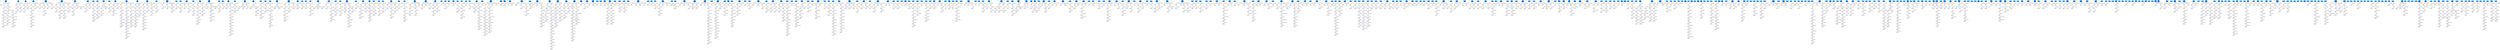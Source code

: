 // produced with flexfringe // 
digraph DFA {
	0 [label="root" shape=box];
		I -> 0;
	3 [ label="3 #3" , style=filled, fillcolor="dodgerblue1", width=0.869742, height=0.869742, penwidth=1.38629];
		3 -> 111 [label="serD|unknown
" , penwidth=1.38629 ];
		3 -> 112 [label="vulnD|ahsp
" , penwidth=1.38629 ];
	4 [ label="4 #2" , style=filled, fillcolor="dodgerblue1", width=0.741276, height=0.741276, penwidth=1.09861];
		4 -> 113 [label="hostD|http
" , penwidth=1.09861 ];
		4 -> 114 [label="vulnD|ms-sql-s
" , penwidth=1.09861 ];
	8 [ label="8 #2" , style=filled, fillcolor="dodgerblue1", width=0.741276, height=0.741276, penwidth=1.09861];
		8 -> 166 [label="serD|ssh
" , penwidth=1.09861 ];
		8 -> 167 [label="vulnD|ncube-lm
" , penwidth=1.09861 ];
	10 [ label="10 #2" , style=filled, fillcolor="dodgerblue1", width=0.741276, height=0.741276, penwidth=1.09861];
		10 -> 186 [label="vulnD|mysql
" , penwidth=1.09861 ];
		10 -> 187 [label="vulnD|postgresql
" , penwidth=1.09861 ];
	12 [ label="12 #4" , style=filled, fillcolor="dodgerblue1", width=0.959135, height=0.959135, penwidth=1.60944];
		12 -> 194 [label="serD|unknown
" , penwidth=1.60944 ];
		12 -> 195 [label="vulnD|mysql
" , penwidth=1.60944 ];
		12 -> 196 [label="vulnD|ncube-lm
" , penwidth=1.60944 ];
		12 -> 197 [label="serD|cm
" , penwidth=1.60944 ];
	14 [ label="14 #4" , style=filled, fillcolor="dodgerblue1", width=0.959135, height=0.959135, penwidth=1.60944];
		14 -> 204 [label="vulnD|mysql
" , penwidth=1.60944 ];
		14 -> 205 [label="serD|dsd
" , penwidth=1.60944 ];
		14 -> 206 [label="uPrivEsc|unknown
" , penwidth=1.60944 ];
		14 -> 207 [label="hostD|unknown
" , penwidth=1.60944 ];
	15 [ label="15 #3" , style=filled, fillcolor="dodgerblue1", width=0.869742, height=0.869742, penwidth=1.38629];
		15 -> 208 [label="serD|unknown
" , penwidth=1.38629 ];
		15 -> 209 [label="CnC|unknown
" , penwidth=1.38629 ];
	16 [ label="16 #2" , style=filled, fillcolor="dodgerblue1", width=0.741276, height=0.741276, penwidth=1.09861];
		16 -> 210 [label="hostD|http
" , penwidth=1.09861 ];
		16 -> 211 [label="CnC|unknown
" , penwidth=1.09861 ];
	17 [ label="17 #1" , style=filled, fillcolor="dodgerblue1", width=0.526589, height=0.526589, penwidth=0.693147];
		17 -> 212 [label="CnC|irdmi
" , penwidth=0.693147 ];
	19 [ label="19 #1" , style=filled, fillcolor="dodgerblue1", width=0.526589, height=0.526589, penwidth=0.693147];
		19 -> 225 [label="surf|http
" , penwidth=0.693147 ];
	20 [ label="20 #2" , style=filled, fillcolor="dodgerblue1", width=0.741276, height=0.741276, penwidth=1.09861];
		20 -> 226 [label="hostD|http
" , penwidth=1.09861 ];
	22 [ label="22 #1" , style=filled, fillcolor="dodgerblue1", width=0.526589, height=0.526589, penwidth=0.693147];
		22 -> 232 [label="hostD|http
" , penwidth=0.693147 ];
	24 [ label="24 #2" , style=filled, fillcolor="dodgerblue1", width=0.741276, height=0.741276, penwidth=1.09861];
		24 -> 238 [label="vulnD|ms-sql-s
" , penwidth=1.09861 ];
		24 -> 239 [label="surf|http-alt
" , penwidth=1.09861 ];
	27 [ label="27 #3" , style=filled, fillcolor="dodgerblue1", width=0.869742, height=0.869742, penwidth=1.38629];
		27 -> 251 [label="hostD|ms-wbt-server
" , penwidth=1.38629 ];
		27 -> 252 [label="serD|unknown
" , penwidth=1.38629 ];
		27 -> 253 [label="vulnD|postgresql
" , penwidth=1.38629 ];
	28 [ label="28 #2" , style=filled, fillcolor="dodgerblue1", width=0.741276, height=0.741276, penwidth=1.09861];
		28 -> 254 [label="hostD|http
" , penwidth=1.09861 ];
		28 -> 255 [label="serD|unknown
" , penwidth=1.09861 ];
	31 [ label="31 #3" , style=filled, fillcolor="dodgerblue1", width=0.869742, height=0.869742, penwidth=1.38629];
		31 -> 264 [label="serD|ag-swim
" , penwidth=1.38629 ];
		31 -> 265 [label="hostD|unknown
" , penwidth=1.38629 ];
		31 -> 266 [label="serD|microsoft-ds
" , penwidth=1.38629 ];
	38 [ label="38 #1" , style=filled, fillcolor="dodgerblue1", width=0.526589, height=0.526589, penwidth=0.693147];
		38 -> 310 [label="rPrivEsc|mosaicsyssvc1
" , penwidth=0.693147 ];
	40 [ label="40 #4" , style=filled, fillcolor="dodgerblue1", width=0.959135, height=0.959135, penwidth=1.60944];
		40 -> 324 [label="bfCred|unknown
" , penwidth=1.60944 ];
		40 -> 325 [label="ACE|microsoft-ds
" , penwidth=1.60944 ];
		40 -> 326 [label="acctManip|snmp
" , penwidth=1.60944 ];
	42 [ label="42 #1" , style=filled, fillcolor="dodgerblue1", width=0.526589, height=0.526589, penwidth=0.693147];
		42 -> 334 [label="vulnD|ms-sql-s
" , penwidth=0.693147 ];
	43 [ label="43 #1" , style=filled, fillcolor="dodgerblue1", width=0.526589, height=0.526589, penwidth=0.693147];
		43 -> 335 [label="serD|unknown
" , penwidth=0.693147 ];
	44 [ label="44 #2" , style=filled, fillcolor="dodgerblue1", width=0.741276, height=0.741276, penwidth=1.09861];
		44 -> 336 [label="serD|unknown
" , penwidth=1.09861 ];
		44 -> 337 [label="vulnD|postgresql
" , penwidth=1.09861 ];
	45 [ label="45 #1" , style=filled, fillcolor="dodgerblue1", width=0.526589, height=0.526589, penwidth=0.693147];
		45 -> 338 [label="serD|ssh
" , penwidth=0.693147 ];
	48 [ label="48 #2" , style=filled, fillcolor="dodgerblue1", width=0.741276, height=0.741276, penwidth=1.09861];
		48 -> 348 [label="vulnD|postgresql
" , penwidth=1.09861 ];
		48 -> 349 [label="vulnD|ahsp
" , penwidth=1.09861 ];
	49 [ label="49 #4" , style=filled, fillcolor="dodgerblue1", width=0.959135, height=0.959135, penwidth=1.60944];
		49 -> 350 [label="remoteexp|snmp
" , penwidth=1.60944 ];
		49 -> 351 [label="acctManip|snmp
" , penwidth=1.60944 ];
	50 [ label="50 #1" , style=filled, fillcolor="dodgerblue1", width=0.526589, height=0.526589, penwidth=0.693147];
		50 -> 352 [label="delivery|http
" , penwidth=0.693147 ];
	51 [ label="51 #1" , style=filled, fillcolor="dodgerblue1", width=0.526589, height=0.526589, penwidth=0.693147];
		51 -> 353 [label="serD|ssh
" , penwidth=0.693147 ];
	56 [ label="56 #2" , style=filled, fillcolor="dodgerblue1", width=0.741276, height=0.741276, penwidth=1.09861];
		56 -> 384 [label="surf|unknown
" , penwidth=1.09861 ];
		56 -> 385 [label="exfil|unknown
" , penwidth=1.09861 ];
	58 [ label="58 #1" , style=filled, fillcolor="dodgerblue1", width=0.526589, height=0.526589, penwidth=0.693147];
		58 -> 391 [label="acctManip|snmp
" , penwidth=0.693147 ];
	59 [ label="59 #3" , style=filled, fillcolor="dodgerblue1", width=0.869742, height=0.869742, penwidth=1.38629];
		59 -> 392 [label="hostD|wsman
" , penwidth=1.38629 ];
		59 -> 393 [label="vulnD|wsman
" , penwidth=1.38629 ];
	61 [ label="61 #2" , style=filled, fillcolor="dodgerblue1", width=0.741276, height=0.741276, penwidth=1.09861];
		61 -> 394 [label="uPrivEsc|wsman
" , penwidth=1.09861 ];
	62 [ label="62 #1" , style=filled, fillcolor="dodgerblue1", width=0.526589, height=0.526589, penwidth=0.693147];
		62 -> 395 [label="exfil|microsoft-ds
" , penwidth=0.693147 ];
	64 [ label="64 #1" , style=filled, fillcolor="dodgerblue1", width=0.526589, height=0.526589, penwidth=0.693147];
		64 -> 400 [label="vulnD|postgresql
" , penwidth=0.693147 ];
	65 [ label="65 #1" , style=filled, fillcolor="dodgerblue1", width=0.526589, height=0.526589, penwidth=0.693147];
		65 -> 401 [label="serD|unknown
" , penwidth=0.693147 ];
	66 [ label="66 #3" , style=filled, fillcolor="dodgerblue1", width=0.869742, height=0.869742, penwidth=1.38629];
		66 -> 402 [label="infoD|remoteware-cl
" , penwidth=1.38629 ];
	68 [ label="68 #4" , style=filled, fillcolor="dodgerblue1", width=0.959135, height=0.959135, penwidth=1.60944];
		68 -> 405 [label="surf|wap-wsp
" , penwidth=1.60944 ];
		68 -> 406 [label="delivery|wap-wsp
" , penwidth=1.60944 ];
		68 -> 407 [label="infoD|wap-wsp
" , penwidth=1.60944 ];
	69 [ label="69 #2" , style=filled, fillcolor="dodgerblue1", width=0.741276, height=0.741276, penwidth=1.09861];
		69 -> 408 [label="acctManip|snmp
" , penwidth=1.09861 ];
	70 [ label="70 #1" , style=filled, fillcolor="dodgerblue1", width=0.526589, height=0.526589, penwidth=0.693147];
		70 -> 409 [label="exfil|distinct
" , penwidth=0.693147 ];
	71 [ label="71 #1" , style=filled, fillcolor="dodgerblue1", width=0.526589, height=0.526589, penwidth=0.693147];
		71 -> 410 [label="delivery|distinct
" , penwidth=0.693147 ];
	72 [ label="72 #1" , style=filled, fillcolor="dodgerblue1", width=0.526589, height=0.526589, penwidth=0.693147];
		72 -> 411 [label="vulnD|ahsp
" , penwidth=0.693147 ];
	73 [ label="73 #3" , style=filled, fillcolor="dodgerblue1", width=0.869742, height=0.869742, penwidth=1.38629];
		73 -> 412 [label="serD|sunrpc
" , penwidth=1.38629 ];
	74 [ label="74 #2" , style=filled, fillcolor="dodgerblue1", width=0.741276, height=0.741276, penwidth=1.09861];
		74 -> 413 [label="acctManip|snmp
" , penwidth=1.09861 ];
		74 -> 414 [label="CnC|smtp
" , penwidth=1.09861 ];
	75 [ label="75 #1" , style=filled, fillcolor="dodgerblue1", width=0.526589, height=0.526589, penwidth=0.693147];
		75 -> 415 [label="remoteexp|snmp
" , penwidth=0.693147 ];
	77 [ label="77 #1" , style=filled, fillcolor="dodgerblue1", width=0.526589, height=0.526589, penwidth=0.693147];
		77 -> 417 [label="vulnD|postgresql
" , penwidth=0.693147 ];
	78 [ label="78 #4" , style=filled, fillcolor="dodgerblue1", width=0.959135, height=0.959135, penwidth=1.60944];
		78 -> 418 [label="CnC|unknown
" , penwidth=1.60944 ];
		78 -> 419 [label="CnC|http-alt
" , penwidth=1.60944 ];
	79 [ label="79 #1" , style=filled, fillcolor="dodgerblue1", width=0.526589, height=0.526589, penwidth=0.693147];
		79 -> 420 [label="CnC|unknown
" , penwidth=0.693147 ];
	80 [ label="80 #2" , style=filled, fillcolor="dodgerblue1", width=0.741276, height=0.741276, penwidth=1.09861];
		80 -> 421 [label="hostD|http-alt
" , penwidth=1.09861 ];
		80 -> 422 [label="vulnD|http-alt
" , penwidth=1.09861 ];
	81 [ label="81 #2" , style=filled, fillcolor="dodgerblue1", width=0.741276, height=0.741276, penwidth=1.09861];
		81 -> 423 [label="vulnD|wap-wsp
" , penwidth=1.09861 ];
	82 [ label="82 #1" , style=filled, fillcolor="dodgerblue1", width=0.526589, height=0.526589, penwidth=0.693147];
		82 -> 424 [label="surf|remoteware-cl
" , penwidth=0.693147 ];
	83 [ label="83 #1" , style=filled, fillcolor="dodgerblue1", width=0.526589, height=0.526589, penwidth=0.693147];
		83 -> 425 [label="infoD|domain
" , penwidth=0.693147 ];
	84 [ label="84 #1" , style=filled, fillcolor="dodgerblue1", width=0.526589, height=0.526589, penwidth=0.693147];
		84 -> 426 [label="exfil|nv-video
" , penwidth=0.693147 ];
	85 [ label="85 #3" , style=filled, fillcolor="dodgerblue1", width=0.869742, height=0.869742, penwidth=1.38629];
		85 -> 427 [label="hostD|http
" , penwidth=1.38629 ];
		85 -> 428 [label="vulnD|mysql
" , penwidth=1.38629 ];
		85 -> 429 [label="serD|ssh
" , penwidth=1.38629 ];
	86 [ label="86 #1" , style=filled, fillcolor="dodgerblue1", width=0.526589, height=0.526589, penwidth=0.693147];
		86 -> 430 [label="servS|remoteware-cl
" , penwidth=0.693147 ];
	87 [ label="87 #1" , style=filled, fillcolor="dodgerblue1", width=0.526589, height=0.526589, penwidth=0.693147];
		87 -> 431 [label="hostD|unknown
" , penwidth=0.693147 ];
	88 [ label="88 #4" , style=filled, fillcolor="dodgerblue1", width=0.959135, height=0.959135, penwidth=1.60944];
		88 -> 432 [label="serD|ag-swim
" , penwidth=1.60944 ];
		88 -> 433 [label="serD|unknown
" , penwidth=1.60944 ];
		88 -> 434 [label="serD|ssh
" , penwidth=1.60944 ];
	89 [ label="89 #4" , style=filled, fillcolor="dodgerblue1", width=0.959135, height=0.959135, penwidth=1.60944];
		89 -> 435 [label="vulnD|mysql
" , penwidth=1.60944 ];
		89 -> 436 [label="vulnD|ms-sql-s
" , penwidth=1.60944 ];
		89 -> 437 [label="infoD|ftp
" , penwidth=1.60944 ];
	90 [ label="90 #3" , style=filled, fillcolor="dodgerblue1", width=0.869742, height=0.869742, penwidth=1.38629];
		90 -> 438 [label="vulnD|mysql
" , penwidth=1.38629 ];
		90 -> 439 [label="hostD|unknown
" , penwidth=1.38629 ];
	91 [ label="91 #1" , style=filled, fillcolor="dodgerblue1", width=0.526589, height=0.526589, penwidth=0.693147];
		91 -> 440 [label="serD|unknown
" , penwidth=0.693147 ];
	92 [ label="92 #1" , style=filled, fillcolor="dodgerblue1", width=0.526589, height=0.526589, penwidth=0.693147];
		92 -> 441 [label="hostD|http
" , penwidth=0.693147 ];
	93 [ label="93 #1" , style=filled, fillcolor="dodgerblue1", width=0.526589, height=0.526589, penwidth=0.693147];
		93 -> 442 [label="vulnD|postgresql
" , penwidth=0.693147 ];
	94 [ label="94 #2" , style=filled, fillcolor="dodgerblue1", width=0.741276, height=0.741276, penwidth=1.09861];
		94 -> 443 [label="serD|unknown
" , penwidth=1.09861 ];
	95 [ label="95 #1" , style=filled, fillcolor="dodgerblue1", width=0.526589, height=0.526589, penwidth=0.693147];
		95 -> 444 [label="serD|unknown
" , penwidth=0.693147 ];
	96 [ label="96 #1" , style=filled, fillcolor="dodgerblue1", width=0.526589, height=0.526589, penwidth=0.693147];
		96 -> 445 [label="hostD|unknown
" , penwidth=0.693147 ];
	97 [ label="97 #1" , style=filled, fillcolor="dodgerblue1", width=0.526589, height=0.526589, penwidth=0.693147];
		97 -> 446 [label="vulnD|mysql
" , penwidth=0.693147 ];
	98 [ label="98 #1" , style=filled, fillcolor="dodgerblue1", width=0.526589, height=0.526589, penwidth=0.693147];
		98 -> 447 [label="vulnD|postgresql
" , penwidth=0.693147 ];
	99 [ label="99 #2" , style=filled, fillcolor="dodgerblue1", width=0.741276, height=0.741276, penwidth=1.09861];
		99 -> 448 [label="vulnD|ncube-lm
" , penwidth=1.09861 ];
		99 -> 449 [label="serD|cpdlc
" , penwidth=1.09861 ];
	100 [ label="100 #1" , style=filled, fillcolor="dodgerblue1", width=0.526589, height=0.526589, penwidth=0.693147];
		100 -> 450 [label="privEsc|http
" , penwidth=0.693147 ];
	101 [ label="101 #4" , style=filled, fillcolor="dodgerblue1", width=0.959135, height=0.959135, penwidth=1.60944];
		101 -> 451 [label="hostD|http
" , penwidth=1.60944 ];
		101 -> 452 [label="serD|ssh
" , penwidth=1.60944 ];
		101 -> 453 [label="vulnD|ms-sql-s
" , penwidth=1.60944 ];
		101 -> 454 [label="serD|netbios-ssn
" , penwidth=1.60944 ];
	102 [ label="102 #2" , style=filled, fillcolor="dodgerblue1", width=0.741276, height=0.741276, penwidth=1.09861];
		102 -> 455 [label="vulnD|mysql
" , penwidth=1.09861 ];
	106 [ label="106 #2" , style=filled, fillcolor="dodgerblue1", width=0.741276, height=0.741276, penwidth=1.09861];
		106 -> 463 [label="vulnD|mysql
" , penwidth=1.09861 ];
	108 [ label="108 #2" , style=filled, fillcolor="dodgerblue1", width=0.741276, height=0.741276, penwidth=1.09861];
		108 -> 464 [label="vulnD|mysql
" , penwidth=1.09861 ];
		108 -> 465 [label="vulnD|ncube-lm
" , penwidth=1.09861 ];
	109 [ label="109 #3" , style=filled, fillcolor="dodgerblue1", width=0.869742, height=0.869742, penwidth=1.38629];
		109 -> 466 [label="hostD|ms-wbt-server
" , penwidth=1.38629 ];
		109 -> 467 [label="vulnD|mysql
" , penwidth=1.38629 ];
		109 -> 468 [label="vulnD|ms-sql-s
" , penwidth=1.38629 ];
	110 [ label="110 #1" , style=filled, fillcolor="dodgerblue1", width=0.526589, height=0.526589, penwidth=0.693147];
		110 -> 469 [label="vulnD|mysql
" , penwidth=0.693147 ];
	111 [ label="111 #1" , style=filled, fillcolor="ghostwhite", width=0.526589, height=0.526589, penwidth=0.693147];
		111 -> 470 [label="serD|unknown
" , penwidth=0.693147 ];
	112 [ label="112 #2" , style=filled, fillcolor="ghostwhite", width=0.741276, height=0.741276, penwidth=1.09861];
		112 -> 471 [label="serD|unknown
" , penwidth=1.09861 ];
	113 [ label="113 #1" , style=filled, fillcolor="ghostwhite", width=0.526589, height=0.526589, penwidth=0.693147];
		113 -> 472 [label="serD|unknown
" , penwidth=0.693147 ];
	114 [ label="114 #1" , style=filled, fillcolor="ghostwhite", width=0.526589, height=0.526589, penwidth=0.693147];
		114 -> 473 [label="serD|ssh
" , penwidth=0.693147 ];
	117 [ label="117 #3" , style=filled, fillcolor="dodgerblue1", width=0.869742, height=0.869742, penwidth=1.38629];
		117 -> 477 [label="vulnD|mysql
" , penwidth=1.38629 ];
		117 -> 478 [label="vulnD|ms-sql-s
" , penwidth=1.38629 ];
		117 -> 479 [label="serD|rfb
" , penwidth=1.38629 ];
	119 [ label="119 #3" , style=filled, fillcolor="dodgerblue1", width=0.869742, height=0.869742, penwidth=1.38629];
		119 -> 480 [label="serD|unknown
" , penwidth=1.38629 ];
		119 -> 481 [label="serD|ssh
" , penwidth=1.38629 ];
	121 [ label="121 #4" , style=filled, fillcolor="dodgerblue1", width=0.959135, height=0.959135, penwidth=1.60944];
		121 -> 502 [label="serD|unknown
" , penwidth=1.60944 ];
		121 -> 503 [label="serD|agma
" , penwidth=1.60944 ];
	123 [ label="123 #2" , style=filled, fillcolor="dodgerblue1", width=0.741276, height=0.741276, penwidth=1.09861];
		123 -> 527 [label="serD|unknown
" , penwidth=1.09861 ];
		123 -> 528 [label="vulnD|mysql
" , penwidth=1.09861 ];
	124 [ label="124 #3" , style=filled, fillcolor="dodgerblue1", width=0.869742, height=0.869742, penwidth=1.38629];
		124 -> 529 [label="serD|unknown
" , penwidth=1.38629 ];
		124 -> 530 [label="vulnD|postgresql
" , penwidth=1.38629 ];
	128 [ label="128 #2" , style=filled, fillcolor="dodgerblue1", width=0.741276, height=0.741276, penwidth=1.09861];
		128 -> 533 [label="vulnD|mysql
" , penwidth=1.09861 ];
	130 [ label="130 #2" , style=filled, fillcolor="dodgerblue1", width=0.741276, height=0.741276, penwidth=1.09861];
		130 -> 535 [label="vulnD|postgresql
" , penwidth=1.09861 ];
		130 -> 536 [label="serD|sunrpc
" , penwidth=1.09861 ];
	132 [ label="132 #4" , style=filled, fillcolor="dodgerblue1", width=0.959135, height=0.959135, penwidth=1.60944];
		132 -> 538 [label="vulnD|ncube-lm
" , penwidth=1.60944 ];
	133 [ label="133 #1" , style=filled, fillcolor="dodgerblue1", width=0.526589, height=0.526589, penwidth=0.693147];
		133 -> 539 [label="surf|http
" , penwidth=0.693147 ];
	136 [ label="136 #1" , style=filled, fillcolor="dodgerblue1", width=0.526589, height=0.526589, penwidth=0.693147];
		136 -> 541 [label="CnC|unknown
" , penwidth=0.693147 ];
	140 [ label="140 #2" , style=filled, fillcolor="dodgerblue1", width=0.741276, height=0.741276, penwidth=1.09861];
		140 -> 547 [label="serD|epmap
" , penwidth=1.09861 ];
	146 [ label="146 #3" , style=filled, fillcolor="dodgerblue1", width=0.869742, height=0.869742, penwidth=1.38629];
		146 -> 567 [label="serD|rfb
" , penwidth=1.38629 ];
		146 -> 568 [label="serD|epmap
" , penwidth=1.38629 ];
	148 [ label="148 #1" , style=filled, fillcolor="dodgerblue1", width=0.526589, height=0.526589, penwidth=0.693147];
		148 -> 570 [label="bfCred|unknown
" , penwidth=0.693147 ];
	149 [ label="149 #1" , style=filled, fillcolor="dodgerblue1", width=0.526589, height=0.526589, penwidth=0.693147];
		149 -> 571 [label="vulnD|postgresql
" , penwidth=0.693147 ];
	151 [ label="151 #1" , style=filled, fillcolor="dodgerblue1", width=0.526589, height=0.526589, penwidth=0.693147];
		151 -> 573 [label="serD|unknown
" , penwidth=0.693147 ];
	155 [ label="155 #1" , style=filled, fillcolor="dodgerblue1", width=0.526589, height=0.526589, penwidth=0.693147];
		155 -> 576 [label="serD|ssh
" , penwidth=0.693147 ];
	157 [ label="157 #4" , style=filled, fillcolor="dodgerblue1", width=0.959135, height=0.959135, penwidth=1.60944];
		157 -> 578 [label="bfCred|unknown
" , penwidth=1.60944 ];
		157 -> 579 [label="serD|unknown
" , penwidth=1.60944 ];
		157 -> 580 [label="vulnD|ncube-lm
" , penwidth=1.60944 ];
		157 -> 581 [label="serD|rpas-c2
" , penwidth=1.60944 ];
	158 [ label="158 #1" , style=filled, fillcolor="dodgerblue1", width=0.526589, height=0.526589, penwidth=0.693147];
		158 -> 582 [label="serD|ssh
" , penwidth=0.693147 ];
	159 [ label="159 #1" , style=filled, fillcolor="dodgerblue1", width=0.526589, height=0.526589, penwidth=0.693147];
		159 -> 583 [label="vulnD|mysql
" , penwidth=0.693147 ];
	160 [ label="160 #1" , style=filled, fillcolor="dodgerblue1", width=0.526589, height=0.526589, penwidth=0.693147];
		160 -> 584 [label="serD|cpdlc
" , penwidth=0.693147 ];
	161 [ label="161 #3" , style=filled, fillcolor="dodgerblue1", width=0.869742, height=0.869742, penwidth=1.38629];
		161 -> 585 [label="vulnD|mysql
" , penwidth=1.38629 ];
		161 -> 586 [label="vulnD|ncube-lm
" , penwidth=1.38629 ];
		161 -> 587 [label="vulnD|postgresql
" , penwidth=1.38629 ];
	162 [ label="162 #1" , style=filled, fillcolor="dodgerblue1", width=0.526589, height=0.526589, penwidth=0.693147];
		162 -> 588 [label="surf|http
" , penwidth=0.693147 ];
	164 [ label="164 #1" , style=filled, fillcolor="dodgerblue1", width=0.526589, height=0.526589, penwidth=0.693147];
		164 -> 590 [label="vulnD|postgresql
" , penwidth=0.693147 ];
	166 [ label="166 #1" , style=filled, fillcolor="ghostwhite", width=0.526589, height=0.526589, penwidth=0.693147];
		166 -> 592 [label="vulnD|mysql
" , penwidth=0.693147 ];
	167 [ label="167 #1" , style=filled, fillcolor="ghostwhite", width=0.526589, height=0.526589, penwidth=0.693147];
		167 -> 593 [label="serD|ssh
" , penwidth=0.693147 ];
	168 [ label="168 #3" , style=filled, fillcolor="dodgerblue1", width=0.869742, height=0.869742, penwidth=1.38629];
		168 -> 594 [label="bfCred|unknown
" , penwidth=1.38629 ];
		168 -> 595 [label="serD|unknown
" , penwidth=1.38629 ];
		168 -> 596 [label="vulnD|ms-sql-s
" , penwidth=1.38629 ];
	169 [ label="169 #3" , style=filled, fillcolor="dodgerblue1", width=0.869742, height=0.869742, penwidth=1.38629];
		169 -> 597 [label="serD|unknown
" , penwidth=1.38629 ];
		169 -> 598 [label="vulnD|ms-sql-s
" , penwidth=1.38629 ];
	170 [ label="170 #4" , style=filled, fillcolor="dodgerblue1", width=0.959135, height=0.959135, penwidth=1.60944];
		170 -> 599 [label="serD|unknown
" , penwidth=1.60944 ];
		170 -> 600 [label="serD|ssh
" , penwidth=1.60944 ];
		170 -> 601 [label="serD|cpdlc
" , penwidth=1.60944 ];
	174 [ label="174 #1" , style=filled, fillcolor="dodgerblue1", width=0.526589, height=0.526589, penwidth=0.693147];
		174 -> 610 [label="serD|unknown
" , penwidth=0.693147 ];
	179 [ label="179 #3" , style=filled, fillcolor="dodgerblue1", width=0.869742, height=0.869742, penwidth=1.38629];
		179 -> 616 [label="vulnD|ncube-lm
" , penwidth=1.38629 ];
		179 -> 617 [label="vulnD|postgresql
" , penwidth=1.38629 ];
	180 [ label="180 #1" , style=filled, fillcolor="dodgerblue1", width=0.526589, height=0.526589, penwidth=0.693147];
		180 -> 618 [label="vulnD|mysql
" , penwidth=0.693147 ];
	181 [ label="181 #2" , style=filled, fillcolor="dodgerblue1", width=0.741276, height=0.741276, penwidth=1.09861];
		181 -> 619 [label="serD|epmap
" , penwidth=1.09861 ];
	186 [ label="186 #1" , style=filled, fillcolor="ghostwhite", width=0.526589, height=0.526589, penwidth=0.693147];
		186 -> 623 [label="hostD|http-alt
" , penwidth=0.693147 ];
	187 [ label="187 #1" , style=filled, fillcolor="ghostwhite", width=0.526589, height=0.526589, penwidth=0.693147];
		187 -> 624 [label="vulnD|postgresql
" , penwidth=0.693147 ];
	188 [ label="188 #1" , style=filled, fillcolor="dodgerblue1", width=0.526589, height=0.526589, penwidth=0.693147];
		188 -> 625 [label="serD|cpdlc
" , penwidth=0.693147 ];
	189 [ label="189 #2" , style=filled, fillcolor="dodgerblue1", width=0.741276, height=0.741276, penwidth=1.09861];
		189 -> 626 [label="serD|unknown
" , penwidth=1.09861 ];
		189 -> 627 [label="bfCred|pop3
" , penwidth=1.09861 ];
	190 [ label="190 #1" , style=filled, fillcolor="dodgerblue1", width=0.526589, height=0.526589, penwidth=0.693147];
		190 -> 628 [label="vulnD|ncube-lm
" , penwidth=0.693147 ];
	191 [ label="191 #1" , style=filled, fillcolor="dodgerblue1", width=0.526589, height=0.526589, penwidth=0.693147];
		191 -> 629 [label="serD|cpdlc
" , penwidth=0.693147 ];
	192 [ label="192 #3" , style=filled, fillcolor="dodgerblue1", width=0.869742, height=0.869742, penwidth=1.38629];
		192 -> 630 [label="hostD|ms-wbt-server
" , penwidth=1.38629 ];
		192 -> 631 [label="serD|unknown
" , penwidth=1.38629 ];
		192 -> 632 [label="vulnD|mysql
" , penwidth=1.38629 ];
	193 [ label="193 #1" , style=filled, fillcolor="dodgerblue1", width=0.526589, height=0.526589, penwidth=0.693147];
		193 -> 633 [label="vulnD|postgresql
" , penwidth=0.693147 ];
	484 [ label="484 #2" , style=filled, fillcolor="dodgerblue1", width=0.741276, height=0.741276, penwidth=1.09861];
		484 -> 1030 [label="hostD|http
" , penwidth=1.09861 ];
		484 -> 1031 [label="serD|unknown
" , penwidth=1.09861 ];
	485 [ label="485 #2" , style=filled, fillcolor="dodgerblue1", width=0.741276, height=0.741276, penwidth=1.09861];
		485 -> 1032 [label="hostD|http
" , penwidth=1.09861 ];
		485 -> 1033 [label="vulnD|mysql
" , penwidth=1.09861 ];
	486 [ label="486 #1" , style=filled, fillcolor="dodgerblue1", width=0.526589, height=0.526589, penwidth=0.693147];
		486 -> 1034 [label="vulnD|postgresql
" , penwidth=0.693147 ];
	490 [ label="490 #1" , style=filled, fillcolor="dodgerblue1", width=0.526589, height=0.526589, penwidth=0.693147];
		490 -> 1038 [label="vulnD|ms-sql-s
" , penwidth=0.693147 ];
	492 [ label="492 #1" , style=filled, fillcolor="dodgerblue1", width=0.526589, height=0.526589, penwidth=0.693147];
		492 -> 1039 [label="serD|asmgcs
" , penwidth=0.693147 ];
	494 [ label="494 #2" , style=filled, fillcolor="dodgerblue1", width=0.741276, height=0.741276, penwidth=1.09861];
		494 -> 1042 [label="vulnD|postgresql
" , penwidth=1.09861 ];
	496 [ label="496 #1" , style=filled, fillcolor="dodgerblue1", width=0.526589, height=0.526589, penwidth=0.693147];
		496 -> 1043 [label="vulnD|ncube-lm
" , penwidth=0.693147 ];
	194 [ label="194 #1" , style=filled, fillcolor="ghostwhite", width=0.526589, height=0.526589, penwidth=0.693147];
		194 -> 634 [label="vulnD|mysql
" , penwidth=0.693147 ];
	195 [ label="195 #1" , style=filled, fillcolor="ghostwhite", width=0.526589, height=0.526589, penwidth=0.693147];
		195 -> 635 [label="hostD|http
" , penwidth=0.693147 ];
	196 [ label="196 #1" , style=filled, fillcolor="ghostwhite", width=0.526589, height=0.526589, penwidth=0.693147];
		196 -> 636 [label="serD|ms-sql-m
" , penwidth=0.693147 ];
	197 [ label="197 #1" , style=filled, fillcolor="ghostwhite", width=0.526589, height=0.526589, penwidth=0.693147];
		197 -> 637 [label="vulnD|ms-sql-s
" , penwidth=0.693147 ];
	199 [ label="199 #1" , style=filled, fillcolor="dodgerblue1", width=0.526589, height=0.526589, penwidth=0.693147];
		199 -> 639 [label="vulnD|mysql
" , penwidth=0.693147 ];
	200 [ label="200 #3" , style=filled, fillcolor="dodgerblue1", width=0.869742, height=0.869742, penwidth=1.38629];
		200 -> 640 [label="serD|unknown
" , penwidth=1.38629 ];
		200 -> 641 [label="vulnD|postgresql
" , penwidth=1.38629 ];
	203 [ label="203 #1" , style=filled, fillcolor="dodgerblue1", width=0.526589, height=0.526589, penwidth=0.693147];
		203 -> 644 [label="vulnD|ahsp
" , penwidth=0.693147 ];
	204 [ label="204 #1" , style=filled, fillcolor="ghostwhite", width=0.526589, height=0.526589, penwidth=0.693147];
		204 -> 645 [label="vulnD|ms-sql-s
" , penwidth=0.693147 ];
	205 [ label="205 #1" , style=filled, fillcolor="ghostwhite", width=0.526589, height=0.526589, penwidth=0.693147];
		205 -> 646 [label="vulnD|mysql
" , penwidth=0.693147 ];
	206 [ label="206 #1" , style=filled, fillcolor="ghostwhite", width=0.526589, height=0.526589, penwidth=0.693147];
		206 -> 647 [label="serD|unknown
" , penwidth=0.693147 ];
	207 [ label="207 #1" , style=filled, fillcolor="ghostwhite", width=0.526589, height=0.526589, penwidth=0.693147];
		207 -> 648 [label="vulnD|postgresql
" , penwidth=0.693147 ];
	863 [ label="863 #1" , style=filled, fillcolor="dodgerblue1", width=0.526589, height=0.526589, penwidth=0.693147];
		863 -> 1302 [label="hostD|unknown
" , penwidth=0.693147 ];
	865 [ label="865 #1" , style=filled, fillcolor="dodgerblue1", width=0.526589, height=0.526589, penwidth=0.693147];
		865 -> 1304 [label="serD|unknown
" , penwidth=0.693147 ];
	867 [ label="867 #2" , style=filled, fillcolor="dodgerblue1", width=0.741276, height=0.741276, penwidth=1.09861];
		867 -> 1307 [label="vulnD|mysql
" , penwidth=1.09861 ];
		867 -> 1308 [label="vulnD|postgresql
" , penwidth=1.09861 ];
	208 [ label="208 #1" , style=filled, fillcolor="ghostwhite", width=0.526589, height=0.526589, penwidth=0.693147];
		208 -> 649 [label="vulnD|mysql
" , penwidth=0.693147 ];
	209 [ label="209 #2" , style=filled, fillcolor="ghostwhite", width=0.741276, height=0.741276, penwidth=1.09861];
		209 -> 650 [label="vulnD|ms-sql-s
" , penwidth=1.09861 ];
		209 -> 651 [label="vulnD|postgresql
" , penwidth=1.09861 ];
	210 [ label="210 #1" , style=filled, fillcolor="ghostwhite", width=0.526589, height=0.526589, penwidth=0.693147];
		210 -> 652 [label="serD|unknown
" , penwidth=0.693147 ];
	211 [ label="211 #1" , style=filled, fillcolor="ghostwhite", width=0.526589, height=0.526589, penwidth=0.693147];
		211 -> 653 [label="surf|http
" , penwidth=0.693147 ];
	212 [ label="212 #1" , style=filled, fillcolor="ghostwhite", width=0.526589, height=0.526589, penwidth=0.693147];
		212 -> 654 [label="serD|unknown
" , penwidth=0.693147 ];
	213 [ label="213 #4" , style=filled, fillcolor="dodgerblue1", width=0.959135, height=0.959135, penwidth=1.60944];
		213 -> 655 [label="serD|ag-swim
" , penwidth=1.60944 ];
		213 -> 656 [label="serD|unknown
" , penwidth=1.60944 ];
		213 -> 657 [label="serD|cpdlc
" , penwidth=1.60944 ];
	214 [ label="214 #1" , style=filled, fillcolor="dodgerblue1", width=0.526589, height=0.526589, penwidth=0.693147];
		214 -> 658 [label="vulnD|ahsp
" , penwidth=0.693147 ];
	215 [ label="215 #2" , style=filled, fillcolor="dodgerblue1", width=0.741276, height=0.741276, penwidth=1.09861];
		215 -> 659 [label="vulnD|ncube-lm
" , penwidth=1.09861 ];
		215 -> 660 [label="vulnD|ahsp
" , penwidth=1.09861 ];
	216 [ label="216 #1" , style=filled, fillcolor="dodgerblue1", width=0.526589, height=0.526589, penwidth=0.693147];
		216 -> 661 [label="serD|unknown
" , penwidth=0.693147 ];
	218 [ label="218 #3" , style=filled, fillcolor="dodgerblue1", width=0.869742, height=0.869742, penwidth=1.38629];
		218 -> 662 [label="serD|ag-swim
" , penwidth=1.38629 ];
		218 -> 663 [label="surf|http
" , penwidth=1.38629 ];
		218 -> 664 [label="surf|vrml-multi-use
" , penwidth=1.38629 ];
	219 [ label="219 #2" , style=filled, fillcolor="dodgerblue1", width=0.741276, height=0.741276, penwidth=1.09861];
		219 -> 665 [label="hostD|http
" , penwidth=1.09861 ];
		219 -> 666 [label="vulnD|ms-sql-s
" , penwidth=1.09861 ];
	221 [ label="221 #1" , style=filled, fillcolor="dodgerblue1", width=0.526589, height=0.526589, penwidth=0.693147];
		221 -> 667 [label="serD|unknown
" , penwidth=0.693147 ];
	225 [ label="225 #1" , style=filled, fillcolor="ghostwhite", width=0.526589, height=0.526589, penwidth=0.693147];
		225 -> 668 [label="infoD|domain
" , penwidth=0.693147 ];
	226 [ label="226 #2" , style=filled, fillcolor="ghostwhite", width=0.741276, height=0.741276, penwidth=1.09861];
		226 -> 669 [label="serD|unknown
" , penwidth=1.09861 ];
		226 -> 670 [label="vulnD|mysql
" , penwidth=1.09861 ];
	227 [ label="227 #1" , style=filled, fillcolor="dodgerblue1", width=0.526589, height=0.526589, penwidth=0.693147];
		227 -> 671 [label="serD|unknown
" , penwidth=0.693147 ];
	229 [ label="229 #1" , style=filled, fillcolor="dodgerblue1", width=0.526589, height=0.526589, penwidth=0.693147];
		229 -> 679 [label="infoD|xdmcp
" , penwidth=0.693147 ];
	230 [ label="230 #2" , style=filled, fillcolor="dodgerblue1", width=0.741276, height=0.741276, penwidth=1.09861];
		230 -> 680 [label="infoD|xdmcp
" , penwidth=1.09861 ];
	231 [ label="231 #1" , style=filled, fillcolor="dodgerblue1", width=0.526589, height=0.526589, penwidth=0.693147];
		231 -> 681 [label="serD|unknown
" , penwidth=0.693147 ];
	232 [ label="232 #1" , style=filled, fillcolor="ghostwhite", width=0.526589, height=0.526589, penwidth=0.693147];
		232 -> 682 [label="serD|unknown
" , penwidth=0.693147 ];
	234 [ label="234 #1" , style=filled, fillcolor="dodgerblue1", width=0.526589, height=0.526589, penwidth=0.693147];
		234 -> 686 [label="vulnD|ncube-lm
" , penwidth=0.693147 ];
	235 [ label="235 #1" , style=filled, fillcolor="dodgerblue1", width=0.526589, height=0.526589, penwidth=0.693147];
		235 -> 687 [label="vulnD|ncube-lm
" , penwidth=0.693147 ];
	236 [ label="236 #1" , style=filled, fillcolor="dodgerblue1", width=0.526589, height=0.526589, penwidth=0.693147];
		236 -> 688 [label="vulnD|ncube-lm
" , penwidth=0.693147 ];
	237 [ label="237 #1" , style=filled, fillcolor="dodgerblue1", width=0.526589, height=0.526589, penwidth=0.693147];
		237 -> 689 [label="serD|unknown
" , penwidth=0.693147 ];
	238 [ label="238 #1" , style=filled, fillcolor="ghostwhite", width=0.526589, height=0.526589, penwidth=0.693147];
		238 -> 690 [label="serD|ag-swim
" , penwidth=0.693147 ];
	239 [ label="239 #1" , style=filled, fillcolor="ghostwhite", width=0.526589, height=0.526589, penwidth=0.693147];
		239 -> 691 [label="surf|http-alt
" , penwidth=0.693147 ];
	240 [ label="240 #1" , style=filled, fillcolor="dodgerblue1", width=0.526589, height=0.526589, penwidth=0.693147];
		240 -> 692 [label="hostD|http-alt
" , penwidth=0.693147 ];
	242 [ label="242 #2" , style=filled, fillcolor="dodgerblue1", width=0.741276, height=0.741276, penwidth=1.09861];
		242 -> 696 [label="surf|http-alt
" , penwidth=1.09861 ];
	243 [ label="243 #2" , style=filled, fillcolor="dodgerblue1", width=0.741276, height=0.741276, penwidth=1.09861];
		243 -> 697 [label="serD|unknown
" , penwidth=1.09861 ];
		243 -> 698 [label="surf|http
" , penwidth=1.09861 ];
	244 [ label="244 #1" , style=filled, fillcolor="dodgerblue1", width=0.526589, height=0.526589, penwidth=0.693147];
		244 -> 699 [label="infoD|http
" , penwidth=0.693147 ];
	247 [ label="247 #2" , style=filled, fillcolor="dodgerblue1", width=0.741276, height=0.741276, penwidth=1.09861];
		247 -> 705 [label="delivery|http
" , penwidth=1.09861 ];
	249 [ label="249 #1" , style=filled, fillcolor="dodgerblue1", width=0.526589, height=0.526589, penwidth=0.693147];
		249 -> 711 [label="hostD|http
" , penwidth=0.693147 ];
	250 [ label="250 #1" , style=filled, fillcolor="dodgerblue1", width=0.526589, height=0.526589, penwidth=0.693147];
		250 -> 712 [label="acctManip|snmp
" , penwidth=0.693147 ];
	251 [ label="251 #1" , style=filled, fillcolor="ghostwhite", width=0.526589, height=0.526589, penwidth=0.693147];
		251 -> 713 [label="serD|ssh
" , penwidth=0.693147 ];
	252 [ label="252 #1" , style=filled, fillcolor="ghostwhite", width=0.526589, height=0.526589, penwidth=0.693147];
		252 -> 714 [label="vulnD|ncube-lm
" , penwidth=0.693147 ];
	253 [ label="253 #1" , style=filled, fillcolor="ghostwhite", width=0.526589, height=0.526589, penwidth=0.693147];
		253 -> 715 [label="vulnD|postgresql
" , penwidth=0.693147 ];
	254 [ label="254 #1" , style=filled, fillcolor="ghostwhite", width=0.526589, height=0.526589, penwidth=0.693147];
		254 -> 716 [label="vulnD|ms-sql-s
" , penwidth=0.693147 ];
	255 [ label="255 #1" , style=filled, fillcolor="ghostwhite", width=0.526589, height=0.526589, penwidth=0.693147];
		255 -> 717 [label="hostD|http
" , penwidth=0.693147 ];
	256 [ label="256 #1" , style=filled, fillcolor="dodgerblue1", width=0.526589, height=0.526589, penwidth=0.693147];
		256 -> 718 [label="serD|ssh
" , penwidth=0.693147 ];
	257 [ label="257 #3" , style=filled, fillcolor="dodgerblue1", width=0.869742, height=0.869742, penwidth=1.38629];
		257 -> 719 [label="serD|unknown
" , penwidth=1.38629 ];
		257 -> 720 [label="vulnD|mysql
" , penwidth=1.38629 ];
		257 -> 721 [label="serD|ssh
" , penwidth=1.38629 ];
	259 [ label="259 #1" , style=filled, fillcolor="dodgerblue1", width=0.526589, height=0.526589, penwidth=0.693147];
		259 -> 722 [label="serD|rfb
" , penwidth=0.693147 ];
	260 [ label="260 #1" , style=filled, fillcolor="dodgerblue1", width=0.526589, height=0.526589, penwidth=0.693147];
		260 -> 723 [label="serD|unknown
" , penwidth=0.693147 ];
	261 [ label="261 #1" , style=filled, fillcolor="dodgerblue1", width=0.526589, height=0.526589, penwidth=0.693147];
		261 -> 724 [label="hostD|http-alt
" , penwidth=0.693147 ];
	262 [ label="262 #2" , style=filled, fillcolor="dodgerblue1", width=0.741276, height=0.741276, penwidth=1.09861];
		262 -> 725 [label="serD|unknown
" , penwidth=1.09861 ];
		262 -> 726 [label="vulnD|ahsp
" , penwidth=1.09861 ];
	263 [ label="263 #3" , style=filled, fillcolor="dodgerblue1", width=0.869742, height=0.869742, penwidth=1.38629];
		263 -> 727 [label="serD|unknown
" , penwidth=1.38629 ];
		263 -> 728 [label="serD|fis
" , penwidth=1.38629 ];
	264 [ label="264 #1" , style=filled, fillcolor="ghostwhite", width=0.526589, height=0.526589, penwidth=0.693147];
		264 -> 729 [label="serD|fis
" , penwidth=0.693147 ];
	265 [ label="265 #1" , style=filled, fillcolor="ghostwhite", width=0.526589, height=0.526589, penwidth=0.693147];
		265 -> 730 [label="serD|ag-swim
" , penwidth=0.693147 ];
	266 [ label="266 #1" , style=filled, fillcolor="ghostwhite", width=0.526589, height=0.526589, penwidth=0.693147];
		266 -> 731 [label="hostD|unknown
" , penwidth=0.693147 ];
	267 [ label="267 #1" , style=filled, fillcolor="dodgerblue1", width=0.526589, height=0.526589, penwidth=0.693147];
		267 -> 732 [label="vulnD|postgresql
" , penwidth=0.693147 ];
	268 [ label="268 #2" , style=filled, fillcolor="dodgerblue1", width=0.741276, height=0.741276, penwidth=1.09861];
		268 -> 733 [label="vulnD|mysql
" , penwidth=1.09861 ];
	269 [ label="269 #4" , style=filled, fillcolor="dodgerblue1", width=0.959135, height=0.959135, penwidth=1.60944];
		269 -> 734 [label="hostD|http
" , penwidth=1.60944 ];
	270 [ label="270 #3" , style=filled, fillcolor="dodgerblue1", width=0.869742, height=0.869742, penwidth=1.38629];
		270 -> 735 [label="hostD|http
" , penwidth=1.38629 ];
		270 -> 736 [label="surf|http
" , penwidth=1.38629 ];
	271 [ label="271 #2" , style=filled, fillcolor="dodgerblue1", width=0.741276, height=0.741276, penwidth=1.09861];
		271 -> 737 [label="hostD|http
" , penwidth=1.09861 ];
	272 [ label="272 #2" , style=filled, fillcolor="dodgerblue1", width=0.741276, height=0.741276, penwidth=1.09861];
		272 -> 738 [label="hostD|http
" , penwidth=1.09861 ];
	274 [ label="274 #1" , style=filled, fillcolor="dodgerblue1", width=0.526589, height=0.526589, penwidth=0.693147];
		274 -> 750 [label="surf|http
" , penwidth=0.693147 ];
	275 [ label="275 #3" , style=filled, fillcolor="dodgerblue1", width=0.869742, height=0.869742, penwidth=1.38629];
		275 -> 751 [label="hostD|http
" , penwidth=1.38629 ];
		275 -> 752 [label="vulnD|http
" , penwidth=1.38629 ];
	740 [ label="740 #1" , style=filled, fillcolor="dodgerblue1", width=0.526589, height=0.526589, penwidth=0.693147];
		740 -> 1222 [label="infoD|ftp
" , penwidth=0.693147 ];
	276 [ label="276 #2" , style=filled, fillcolor="dodgerblue1", width=0.741276, height=0.741276, penwidth=1.09861];
		276 -> 753 [label="serD|unknown
" , penwidth=1.09861 ];
		276 -> 754 [label="vulnD|ncube-lm
" , penwidth=1.09861 ];
	277 [ label="277 #3" , style=filled, fillcolor="dodgerblue1", width=0.869742, height=0.869742, penwidth=1.38629];
		277 -> 755 [label="vulnD|ncube-lm
" , penwidth=1.38629 ];
		277 -> 756 [label="serD|microsoft-ds
" , penwidth=1.38629 ];
	278 [ label="278 #1" , style=filled, fillcolor="dodgerblue1", width=0.526589, height=0.526589, penwidth=0.693147];
		278 -> 757 [label="serD|unknown
" , penwidth=0.693147 ];
	279 [ label="279 #2" , style=filled, fillcolor="dodgerblue1", width=0.741276, height=0.741276, penwidth=1.09861];
		279 -> 758 [label="vulnD|mysql
" , penwidth=1.09861 ];
		279 -> 759 [label="serD|epmap
" , penwidth=1.09861 ];
	280 [ label="280 #2" , style=filled, fillcolor="dodgerblue1", width=0.741276, height=0.741276, penwidth=1.09861];
		280 -> 760 [label="serD|rpas-c2
" , penwidth=1.09861 ];
		280 -> 761 [label="bfCred|pop3
" , penwidth=1.09861 ];
	281 [ label="281 #1" , style=filled, fillcolor="dodgerblue1", width=0.526589, height=0.526589, penwidth=0.693147];
		281 -> 762 [label="vulnD|ms-sql-s
" , penwidth=0.693147 ];
	282 [ label="282 #1" , style=filled, fillcolor="dodgerblue1", width=0.526589, height=0.526589, penwidth=0.693147];
		282 -> 763 [label="netDOS|ms-wbt-server
" , penwidth=0.693147 ];
	283 [ label="283 #1" , style=filled, fillcolor="dodgerblue1", width=0.526589, height=0.526589, penwidth=0.693147];
		283 -> 764 [label="vulnD|postgresql
" , penwidth=0.693147 ];
	284 [ label="284 #1" , style=filled, fillcolor="dodgerblue1", width=0.526589, height=0.526589, penwidth=0.693147];
		284 -> 765 [label="CnC|unknown
" , penwidth=0.693147 ];
	286 [ label="286 #2" , style=filled, fillcolor="dodgerblue1", width=0.741276, height=0.741276, penwidth=1.09861];
		286 -> 767 [label="hostD|http
" , penwidth=1.09861 ];
		286 -> 768 [label="infoD|xdmcp
" , penwidth=1.09861 ];
	287 [ label="287 #2" , style=filled, fillcolor="dodgerblue1", width=0.741276, height=0.741276, penwidth=1.09861];
		287 -> 769 [label="vulnD|mysql
" , penwidth=1.09861 ];
		287 -> 770 [label="vulnD|ncube-lm
" , penwidth=1.09861 ];
	289 [ label="289 #1" , style=filled, fillcolor="dodgerblue1", width=0.526589, height=0.526589, penwidth=0.693147];
		289 -> 772 [label="hostD|http
" , penwidth=0.693147 ];
	292 [ label="292 #3" , style=filled, fillcolor="dodgerblue1", width=0.869742, height=0.869742, penwidth=1.38629];
		292 -> 775 [label="vulnD|ms-sql-s
" , penwidth=1.38629 ];
		292 -> 776 [label="infoD|ftp
" , penwidth=1.38629 ];
	293 [ label="293 #1" , style=filled, fillcolor="dodgerblue1", width=0.526589, height=0.526589, penwidth=0.693147];
		293 -> 777 [label="serD|unknown
" , penwidth=0.693147 ];
	294 [ label="294 #2" , style=filled, fillcolor="dodgerblue1", width=0.741276, height=0.741276, penwidth=1.09861];
		294 -> 778 [label="vulnD|ms-sql-s
" , penwidth=1.09861 ];
		294 -> 779 [label="vulnD|postgresql
" , penwidth=1.09861 ];
	295 [ label="295 #1" , style=filled, fillcolor="dodgerblue1", width=0.526589, height=0.526589, penwidth=0.693147];
		295 -> 780 [label="serD|unknown
" , penwidth=0.693147 ];
	296 [ label="296 #1" , style=filled, fillcolor="dodgerblue1", width=0.526589, height=0.526589, penwidth=0.693147];
		296 -> 781 [label="infoD|http
" , penwidth=0.693147 ];
	297 [ label="297 #3" , style=filled, fillcolor="dodgerblue1", width=0.869742, height=0.869742, penwidth=1.38629];
		297 -> 782 [label="serD|cm
" , penwidth=1.38629 ];
		297 -> 783 [label="netDOS|ms-wbt-server
" , penwidth=1.38629 ];
	298 [ label="298 #3" , style=filled, fillcolor="dodgerblue1", width=0.869742, height=0.869742, penwidth=1.38629];
		298 -> 784 [label="hostD|ms-wbt-server
" , penwidth=1.38629 ];
		298 -> 785 [label="CnC|unknown
" , penwidth=1.38629 ];
	299 [ label="299 #4" , style=filled, fillcolor="dodgerblue1", width=0.959135, height=0.959135, penwidth=1.60944];
		299 -> 786 [label="serD|microsoft-ds
" , penwidth=1.60944 ];
		299 -> 787 [label="infoD|ftp
" , penwidth=1.60944 ];
		299 -> 788 [label="ACE|ssdp
" , penwidth=1.60944 ];
		299 -> 789 [label="infoD|xdmcp
" , penwidth=1.60944 ];
	300 [ label="300 #1" , style=filled, fillcolor="dodgerblue1", width=0.526589, height=0.526589, penwidth=0.693147];
		300 -> 790 [label="infoD|xdmcp
" , penwidth=0.693147 ];
	301 [ label="301 #1" , style=filled, fillcolor="dodgerblue1", width=0.526589, height=0.526589, penwidth=0.693147];
		301 -> 791 [label="infoD|unknown
" , penwidth=0.693147 ];
	302 [ label="302 #1" , style=filled, fillcolor="dodgerblue1", width=0.526589, height=0.526589, penwidth=0.693147];
		302 -> 792 [label="CnC|unknown
" , penwidth=0.693147 ];
	303 [ label="303 #1" , style=filled, fillcolor="dodgerblue1", width=0.526589, height=0.526589, penwidth=0.693147];
		303 -> 793 [label="vulnD|ms-sql-s
" , penwidth=0.693147 ];
	306 [ label="306 #1" , style=filled, fillcolor="dodgerblue1", width=0.526589, height=0.526589, penwidth=0.693147];
		306 -> 795 [label="vulnD|ms-sql-s
" , penwidth=0.693147 ];
	307 [ label="307 #2" , style=filled, fillcolor="dodgerblue1", width=0.741276, height=0.741276, penwidth=1.09861];
		307 -> 796 [label="serD|unknown
" , penwidth=1.09861 ];
		307 -> 797 [label="exfil|microsoft-ds
" , penwidth=1.09861 ];
	310 [ label="310 #1" , style=filled, fillcolor="ghostwhite", width=0.526589, height=0.526589, penwidth=0.693147];
		310 -> 814 [label="CnC|irdmi
" , penwidth=0.693147 ];
	311 [ label="311 #1" , style=filled, fillcolor="dodgerblue1", width=0.526589, height=0.526589, penwidth=0.693147];
		311 -> 815 [label="vulnD|ncube-lm
" , penwidth=0.693147 ];
	312 [ label="312 #2" , style=filled, fillcolor="dodgerblue1", width=0.741276, height=0.741276, penwidth=1.09861];
		312 -> 816 [label="serD|ssh
" , penwidth=1.09861 ];
		312 -> 817 [label="serD|rfb
" , penwidth=1.09861 ];
	313 [ label="313 #1" , style=filled, fillcolor="dodgerblue1", width=0.526589, height=0.526589, penwidth=0.693147];
		313 -> 818 [label="vulnD|ms-sql-s
" , penwidth=0.693147 ];
	314 [ label="314 #3" , style=filled, fillcolor="dodgerblue1", width=0.869742, height=0.869742, penwidth=1.38629];
		314 -> 819 [label="hostD|ms-wbt-server
" , penwidth=1.38629 ];
		314 -> 820 [label="bfCred|pop3s
" , penwidth=1.38629 ];
		314 -> 821 [label="serD|rpas-c2
" , penwidth=1.38629 ];
	315 [ label="315 #1" , style=filled, fillcolor="dodgerblue1", width=0.526589, height=0.526589, penwidth=0.693147];
		315 -> 822 [label="vulnD|mysql
" , penwidth=0.693147 ];
	316 [ label="316 #2" , style=filled, fillcolor="dodgerblue1", width=0.741276, height=0.741276, penwidth=1.09861];
		316 -> 823 [label="vulnD|mysql
" , penwidth=1.09861 ];
		316 -> 824 [label="vulnD|ms-sql-s
" , penwidth=1.09861 ];
	318 [ label="318 #2" , style=filled, fillcolor="dodgerblue1", width=0.741276, height=0.741276, penwidth=1.09861];
		318 -> 825 [label="vulnD|ms-sql-s
" , penwidth=1.09861 ];
		318 -> 826 [label="vulnD|ncube-lm
" , penwidth=1.09861 ];
	319 [ label="319 #1" , style=filled, fillcolor="dodgerblue1", width=0.526589, height=0.526589, penwidth=0.693147];
		319 -> 827 [label="vulnD|ncube-lm
" , penwidth=0.693147 ];
	322 [ label="322 #3" , style=filled, fillcolor="dodgerblue1", width=0.869742, height=0.869742, penwidth=1.38629];
		322 -> 829 [label="vulnD|ms-sql-s
" , penwidth=1.38629 ];
		322 -> 830 [label="CnC|unknown
" , penwidth=1.38629 ];
		322 -> 831 [label="acctManip|snmp
" , penwidth=1.38629 ];
	323 [ label="323 #3" , style=filled, fillcolor="dodgerblue1", width=0.869742, height=0.869742, penwidth=1.38629];
		323 -> 832 [label="CnC|unknown
" , penwidth=1.38629 ];
		323 -> 833 [label="serD|asmgcs
" , penwidth=1.38629 ];
	324 [ label="324 #1" , style=filled, fillcolor="ghostwhite", width=0.526589, height=0.526589, penwidth=0.693147];
		324 -> 834 [label="serD|unknown
" , penwidth=0.693147 ];
	325 [ label="325 #1" , style=filled, fillcolor="ghostwhite", width=0.526589, height=0.526589, penwidth=0.693147];
		325 -> 835 [label="exfil|microsoft-ds
" , penwidth=0.693147 ];
	326 [ label="326 #2" , style=filled, fillcolor="ghostwhite", width=0.741276, height=0.741276, penwidth=1.09861];
		326 -> 836 [label="serD|epmap
" , penwidth=1.09861 ];
	327 [ label="327 #1" , style=filled, fillcolor="dodgerblue1", width=0.526589, height=0.526589, penwidth=0.693147];
		327 -> 837 [label="vulnD|postgresql
" , penwidth=0.693147 ];
	328 [ label="328 #2" , style=filled, fillcolor="dodgerblue1", width=0.741276, height=0.741276, penwidth=1.09861];
		328 -> 838 [label="hostD|wap-wsp
" , penwidth=1.09861 ];
		328 -> 839 [label="serD|agma
" , penwidth=1.09861 ];
	329 [ label="329 #1" , style=filled, fillcolor="dodgerblue1", width=0.526589, height=0.526589, penwidth=0.693147];
		329 -> 840 [label="vulnD|mysql
" , penwidth=0.693147 ];
	330 [ label="330 #2" , style=filled, fillcolor="dodgerblue1", width=0.741276, height=0.741276, penwidth=1.09861];
		330 -> 841 [label="hostD|ms-wbt-server
" , penwidth=1.09861 ];
		330 -> 842 [label="vulnD|postgresql
" , penwidth=1.09861 ];
	331 [ label="331 #2" , style=filled, fillcolor="dodgerblue1", width=0.741276, height=0.741276, penwidth=1.09861];
		331 -> 843 [label="vulnD|mysql
" , penwidth=1.09861 ];
		331 -> 844 [label="vulnD|ms-sql-s
" , penwidth=1.09861 ];
	332 [ label="332 #1" , style=filled, fillcolor="dodgerblue1", width=0.526589, height=0.526589, penwidth=0.693147];
		332 -> 845 [label="serD|dsd
" , penwidth=0.693147 ];
	333 [ label="333 #1" , style=filled, fillcolor="dodgerblue1", width=0.526589, height=0.526589, penwidth=0.693147];
		333 -> 846 [label="serD|unknown
" , penwidth=0.693147 ];
	334 [ label="334 #1" , style=filled, fillcolor="ghostwhite", width=0.526589, height=0.526589, penwidth=0.693147];
		334 -> 847 [label="serD|unknown
" , penwidth=0.693147 ];
	335 [ label="335 #1" , style=filled, fillcolor="ghostwhite", width=0.526589, height=0.526589, penwidth=0.693147];
		335 -> 848 [label="vulnD|mysql
" , penwidth=0.693147 ];
	336 [ label="336 #1" , style=filled, fillcolor="ghostwhite", width=0.526589, height=0.526589, penwidth=0.693147];
		336 -> 849 [label="vulnD|mysql
" , penwidth=0.693147 ];
	337 [ label="337 #1" , style=filled, fillcolor="ghostwhite", width=0.526589, height=0.526589, penwidth=0.693147];
		337 -> 850 [label="serD|unknown
" , penwidth=0.693147 ];
	338 [ label="338 #1" , style=filled, fillcolor="ghostwhite", width=0.526589, height=0.526589, penwidth=0.693147];
		338 -> 851 [label="vulnD|ncube-lm
" , penwidth=0.693147 ];
	339 [ label="339 #1" , style=filled, fillcolor="dodgerblue1", width=0.526589, height=0.526589, penwidth=0.693147];
		339 -> 852 [label="vulnD|mysql
" , penwidth=0.693147 ];
	340 [ label="340 #2" , style=filled, fillcolor="dodgerblue1", width=0.741276, height=0.741276, penwidth=1.09861];
		340 -> 853 [label="serD|ssh
" , penwidth=1.09861 ];
		340 -> 854 [label="vulnD|ms-sql-s
" , penwidth=1.09861 ];
	341 [ label="341 #1" , style=filled, fillcolor="dodgerblue1", width=0.526589, height=0.526589, penwidth=0.693147];
		341 -> 855 [label="surf|http
" , penwidth=0.693147 ];
	342 [ label="342 #1" , style=filled, fillcolor="dodgerblue1", width=0.526589, height=0.526589, penwidth=0.693147];
		342 -> 856 [label="serD|rpas-c2
" , penwidth=0.693147 ];
	343 [ label="343 #1" , style=filled, fillcolor="dodgerblue1", width=0.526589, height=0.526589, penwidth=0.693147];
		343 -> 857 [label="vulnD|http
" , penwidth=0.693147 ];
	344 [ label="344 #1" , style=filled, fillcolor="dodgerblue1", width=0.526589, height=0.526589, penwidth=0.693147];
		344 -> 858 [label="vulnD|ms-sql-s
" , penwidth=0.693147 ];
	345 [ label="345 #1" , style=filled, fillcolor="dodgerblue1", width=0.526589, height=0.526589, penwidth=0.693147];
		345 -> 859 [label="serD|ssh
" , penwidth=0.693147 ];
	348 [ label="348 #1" , style=filled, fillcolor="ghostwhite", width=0.526589, height=0.526589, penwidth=0.693147];
		348 -> 871 [label="serD|unknown
" , penwidth=0.693147 ];
	349 [ label="349 #1" , style=filled, fillcolor="ghostwhite", width=0.526589, height=0.526589, penwidth=0.693147];
		349 -> 872 [label="vulnD|ncube-lm
" , penwidth=0.693147 ];
	350 [ label="350 #1" , style=filled, fillcolor="ghostwhite", width=0.526589, height=0.526589, penwidth=0.693147];
		350 -> 873 [label="infoD|xdmcp
" , penwidth=0.693147 ];
	351 [ label="351 #3" , style=filled, fillcolor="ghostwhite", width=0.869742, height=0.869742, penwidth=1.38629];
		351 -> 874 [label="remoteexp|snmp
" , penwidth=1.38629 ];
		351 -> 875 [label="infoD|xdmcp
" , penwidth=1.38629 ];
	352 [ label="352 #1" , style=filled, fillcolor="ghostwhite", width=0.526589, height=0.526589, penwidth=0.693147];
		352 -> 876 [label="exfil|http
" , penwidth=0.693147 ];
	353 [ label="353 #1" , style=filled, fillcolor="ghostwhite", width=0.526589, height=0.526589, penwidth=0.693147];
		353 -> 877 [label="vulnD|mysql
" , penwidth=0.693147 ];
	354 [ label="354 #1" , style=filled, fillcolor="dodgerblue1", width=0.526589, height=0.526589, penwidth=0.693147];
		354 -> 878 [label="serD|unknown
" , penwidth=0.693147 ];
	356 [ label="356 #1" , style=filled, fillcolor="dodgerblue1", width=0.526589, height=0.526589, penwidth=0.693147];
		356 -> 891 [label="vulnD|ncube-lm
" , penwidth=0.693147 ];
	357 [ label="357 #1" , style=filled, fillcolor="dodgerblue1", width=0.526589, height=0.526589, penwidth=0.693147];
		357 -> 892 [label="vulnD|ahsp
" , penwidth=0.693147 ];
	880 [ label="880 #2" , style=filled, fillcolor="dodgerblue1", width=0.741276, height=0.741276, penwidth=1.09861];
		880 -> 1317 [label="vulnD|ncube-lm
" , penwidth=1.09861 ];
		880 -> 1318 [label="vulnD|ahsp
" , penwidth=1.09861 ];
	883 [ label="883 #1" , style=filled, fillcolor="dodgerblue1", width=0.526589, height=0.526589, penwidth=0.693147];
		883 -> 1322 [label="serD|ssh
" , penwidth=0.693147 ];
	885 [ label="885 #1" , style=filled, fillcolor="dodgerblue1", width=0.526589, height=0.526589, penwidth=0.693147];
		885 -> 1324 [label="serD|dsd
" , penwidth=0.693147 ];
	890 [ label="890 #1" , style=filled, fillcolor="dodgerblue1", width=0.526589, height=0.526589, penwidth=0.693147];
		890 -> 1331 [label="vulnD|mysql
" , penwidth=0.693147 ];
	358 [ label="358 #2" , style=filled, fillcolor="dodgerblue1", width=0.741276, height=0.741276, penwidth=1.09861];
		358 -> 893 [label="acctManip|snmp
" , penwidth=1.09861 ];
		358 -> 894 [label="infoD|xdmcp
" , penwidth=1.09861 ];
	359 [ label="359 #2" , style=filled, fillcolor="dodgerblue1", width=0.741276, height=0.741276, penwidth=1.09861];
		359 -> 895 [label="serD|unknown
" , penwidth=1.09861 ];
	360 [ label="360 #1" , style=filled, fillcolor="dodgerblue1", width=0.526589, height=0.526589, penwidth=0.693147];
		360 -> 896 [label="vulnD|ms-sql-s
" , penwidth=0.693147 ];
	361 [ label="361 #1" , style=filled, fillcolor="dodgerblue1", width=0.526589, height=0.526589, penwidth=0.693147];
		361 -> 897 [label="serD|ssh
" , penwidth=0.693147 ];
	362 [ label="362 #1" , style=filled, fillcolor="dodgerblue1", width=0.526589, height=0.526589, penwidth=0.693147];
		362 -> 898 [label="acctManip|snmp
" , penwidth=0.693147 ];
	363 [ label="363 #1" , style=filled, fillcolor="dodgerblue1", width=0.526589, height=0.526589, penwidth=0.693147];
		363 -> 899 [label="serD|unknown
" , penwidth=0.693147 ];
	364 [ label="364 #1" , style=filled, fillcolor="dodgerblue1", width=0.526589, height=0.526589, penwidth=0.693147];
		364 -> 900 [label="vulnD|mysql
" , penwidth=0.693147 ];
	366 [ label="366 #1" , style=filled, fillcolor="dodgerblue1", width=0.526589, height=0.526589, penwidth=0.693147];
		366 -> 903 [label="serD|unknown
" , penwidth=0.693147 ];
	368 [ label="368 #3" , style=filled, fillcolor="dodgerblue1", width=0.869742, height=0.869742, penwidth=1.38629];
		368 -> 909 [label="hostD|http
" , penwidth=1.38629 ];
		368 -> 910 [label="serD|ssh
" , penwidth=1.38629 ];
		368 -> 911 [label="serD|rfb
" , penwidth=1.38629 ];
	369 [ label="369 #1" , style=filled, fillcolor="dodgerblue1", width=0.526589, height=0.526589, penwidth=0.693147];
		369 -> 912 [label="serD|ssh
" , penwidth=0.693147 ];
	370 [ label="370 #2" , style=filled, fillcolor="dodgerblue1", width=0.741276, height=0.741276, penwidth=1.09861];
		370 -> 913 [label="serD|unknown
" , penwidth=1.09861 ];
		370 -> 914 [label="hostD|http-alt
" , penwidth=1.09861 ];
	371 [ label="371 #2" , style=filled, fillcolor="dodgerblue1", width=0.741276, height=0.741276, penwidth=1.09861];
		371 -> 915 [label="serD|ag-swim
" , penwidth=1.09861 ];
		371 -> 916 [label="serD|unknown
" , penwidth=1.09861 ];
	372 [ label="372 #2" , style=filled, fillcolor="dodgerblue1", width=0.741276, height=0.741276, penwidth=1.09861];
		372 -> 917 [label="serD|ssh
" , penwidth=1.09861 ];
		372 -> 918 [label="vulnD|ncube-lm
" , penwidth=1.09861 ];
	373 [ label="373 #1" , style=filled, fillcolor="dodgerblue1", width=0.526589, height=0.526589, penwidth=0.693147];
		373 -> 919 [label="vulnD|ncube-lm
" , penwidth=0.693147 ];
	374 [ label="374 #2" , style=filled, fillcolor="dodgerblue1", width=0.741276, height=0.741276, penwidth=1.09861];
		374 -> 920 [label="vulnD|mysql
" , penwidth=1.09861 ];
		374 -> 921 [label="vulnD|ncube-lm
" , penwidth=1.09861 ];
	375 [ label="375 #1" , style=filled, fillcolor="dodgerblue1", width=0.526589, height=0.526589, penwidth=0.693147];
		375 -> 922 [label="serD|epmap
" , penwidth=0.693147 ];
	377 [ label="377 #1" , style=filled, fillcolor="dodgerblue1", width=0.526589, height=0.526589, penwidth=0.693147];
		377 -> 927 [label="serD|cpdlc
" , penwidth=0.693147 ];
	378 [ label="378 #2" , style=filled, fillcolor="dodgerblue1", width=0.741276, height=0.741276, penwidth=1.09861];
		378 -> 928 [label="vulnD|http
" , penwidth=1.09861 ];
		378 -> 929 [label="serD|microsoft-ds
" , penwidth=1.09861 ];
	379 [ label="379 #1" , style=filled, fillcolor="dodgerblue1", width=0.526589, height=0.526589, penwidth=0.693147];
		379 -> 930 [label="vulnD|ms-sql-s
" , penwidth=0.693147 ];
	380 [ label="380 #2" , style=filled, fillcolor="dodgerblue1", width=0.741276, height=0.741276, penwidth=1.09861];
		380 -> 931 [label="ACE|microsoft-ds
" , penwidth=1.09861 ];
	381 [ label="381 #1" , style=filled, fillcolor="dodgerblue1", width=0.526589, height=0.526589, penwidth=0.693147];
		381 -> 932 [label="vulnD|ncube-lm
" , penwidth=0.693147 ];
	382 [ label="382 #3" , style=filled, fillcolor="dodgerblue1", width=0.869742, height=0.869742, penwidth=1.38629];
		382 -> 933 [label="vulnD|ms-sql-s
" , penwidth=1.38629 ];
		382 -> 934 [label="vulnD|ncube-lm
" , penwidth=1.38629 ];
	383 [ label="383 #1" , style=filled, fillcolor="dodgerblue1", width=0.526589, height=0.526589, penwidth=0.693147];
		383 -> 935 [label="delivery|unknown
" , penwidth=0.693147 ];
	384 [ label="384 #1" , style=filled, fillcolor="ghostwhite", width=0.526589, height=0.526589, penwidth=0.693147];
		384 -> 936 [label="infoD|xdmcp
" , penwidth=0.693147 ];
	385 [ label="385 #1" , style=filled, fillcolor="ghostwhite", width=0.526589, height=0.526589, penwidth=0.693147];
		385 -> 937 [label="bfCred|unknown
" , penwidth=0.693147 ];
	386 [ label="386 #1" , style=filled, fillcolor="dodgerblue1", width=0.526589, height=0.526589, penwidth=0.693147];
		386 -> 938 [label="acctManip|snmp
" , penwidth=0.693147 ];
	387 [ label="387 #2" , style=filled, fillcolor="dodgerblue1", width=0.741276, height=0.741276, penwidth=1.09861];
		387 -> 939 [label="hostD|unknown
" , penwidth=1.09861 ];
		387 -> 940 [label="infoD|domain
" , penwidth=1.09861 ];
	388 [ label="388 #4" , style=filled, fillcolor="dodgerblue1", width=0.959135, height=0.959135, penwidth=1.60944];
		388 -> 941 [label="surf|unknown
" , penwidth=1.60944 ];
		388 -> 942 [label="acctManip|snmp
" , penwidth=1.60944 ];
	389 [ label="389 #1" , style=filled, fillcolor="dodgerblue1", width=0.526589, height=0.526589, penwidth=0.693147];
		389 -> 943 [label="uPrivEsc|http
" , penwidth=0.693147 ];
	391 [ label="391 #1" , style=filled, fillcolor="ghostwhite", width=0.526589, height=0.526589, penwidth=0.693147];
		391 -> 945 [label="CnC|unknown
" , penwidth=0.693147 ];
	392 [ label="392 #2" , style=filled, fillcolor="ghostwhite", width=0.741276, height=0.741276, penwidth=1.09861];
		392 -> 946 [label="vulnD|ncube-lm
" , penwidth=1.09861 ];
		392 -> 947 [label="vulnD|ahsp
" , penwidth=1.09861 ];
	393 [ label="393 #1" , style=filled, fillcolor="ghostwhite", width=0.526589, height=0.526589, penwidth=0.693147];
		393 -> 948 [label="hostD|wsman
" , penwidth=0.693147 ];
	394 [ label="394 #2" , style=filled, fillcolor="ghostwhite", width=0.741276, height=0.741276, penwidth=1.09861];
		394 -> 949 [label="hostD|ms-wbt-server
" , penwidth=1.09861 ];
		394 -> 950 [label="acctManip|snmp
" , penwidth=1.09861 ];
	395 [ label="395 #1" , style=filled, fillcolor="ghostwhite", width=0.526589, height=0.526589, penwidth=0.693147];
		395 -> 951 [label="ACE|microsoft-ds
" , penwidth=0.693147 ];
	396 [ label="396 #2" , style=filled, fillcolor="dodgerblue1", width=0.741276, height=0.741276, penwidth=1.09861];
		396 -> 952 [label="acctManip|snmp
" , penwidth=1.09861 ];
	397 [ label="397 #3" , style=filled, fillcolor="dodgerblue1", width=0.869742, height=0.869742, penwidth=1.38629];
		397 -> 953 [label="surf|wsman
" , penwidth=1.38629 ];
	398 [ label="398 #3" , style=filled, fillcolor="dodgerblue1", width=0.869742, height=0.869742, penwidth=1.38629];
		398 -> 954 [label="hostD|wsman
" , penwidth=1.38629 ];
		398 -> 955 [label="infoD|wsman
" , penwidth=1.38629 ];
	400 [ label="400 #1" , style=filled, fillcolor="ghostwhite", width=0.526589, height=0.526589, penwidth=0.693147];
		400 -> 958 [label="serD|ftp
" , penwidth=0.693147 ];
	401 [ label="401 #1" , style=filled, fillcolor="ghostwhite", width=0.526589, height=0.526589, penwidth=0.693147];
		401 -> 959 [label="vulnD|postgresql
" , penwidth=0.693147 ];
	402 [ label="402 #3" , style=filled, fillcolor="ghostwhite", width=0.869742, height=0.869742, penwidth=1.38629];
		402 -> 960 [label="vulnD|unknown
" , penwidth=1.38629 ];
		402 -> 961 [label="vulnD|remoteware-cl
" , penwidth=1.38629 ];
	403 [ label="403 #2" , style=filled, fillcolor="dodgerblue1", width=0.741276, height=0.741276, penwidth=1.09861];
		403 -> 962 [label="surf|remoteware-cl
" , penwidth=1.09861 ];
	404 [ label="404 #3" , style=filled, fillcolor="dodgerblue1", width=0.869742, height=0.869742, penwidth=1.38629];
		404 -> 963 [label="surf|remoteware-cl
" , penwidth=1.38629 ];
	405 [ label="405 #1" , style=filled, fillcolor="ghostwhite", width=0.526589, height=0.526589, penwidth=0.693147];
		405 -> 964 [label="infoD|wap-wsp
" , penwidth=0.693147 ];
	406 [ label="406 #1" , style=filled, fillcolor="ghostwhite", width=0.526589, height=0.526589, penwidth=0.693147];
		406 -> 965 [label="acctManip|snmp
" , penwidth=0.693147 ];
	407 [ label="407 #2" , style=filled, fillcolor="ghostwhite", width=0.741276, height=0.741276, penwidth=1.09861];
		407 -> 966 [label="surf|wap-wsp
" , penwidth=1.09861 ];
	408 [ label="408 #2" , style=filled, fillcolor="ghostwhite", width=0.741276, height=0.741276, penwidth=1.09861];
		408 -> 967 [label="infoD|xdmcp
" , penwidth=1.09861 ];
	409 [ label="409 #1" , style=filled, fillcolor="ghostwhite", width=0.526589, height=0.526589, penwidth=0.693147];
		409 -> 968 [label="infoD|xdmcp
" , penwidth=0.693147 ];
	410 [ label="410 #1" , style=filled, fillcolor="ghostwhite", width=0.526589, height=0.526589, penwidth=0.693147];
		410 -> 969 [label="surf|distinct
" , penwidth=0.693147 ];
	411 [ label="411 #1" , style=filled, fillcolor="ghostwhite", width=0.526589, height=0.526589, penwidth=0.693147];
		411 -> 970 [label="serD|unknown
" , penwidth=0.693147 ];
	412 [ label="412 #3" , style=filled, fillcolor="ghostwhite", width=0.869742, height=0.869742, penwidth=1.38629];
		412 -> 971 [label="vulnD|mysql
" , penwidth=1.38629 ];
		412 -> 972 [label="vulnD|ms-sql-s
" , penwidth=1.38629 ];
		412 -> 973 [label="vulnD|ncube-lm
" , penwidth=1.38629 ];
	413 [ label="413 #1" , style=filled, fillcolor="ghostwhite", width=0.526589, height=0.526589, penwidth=0.693147];
		413 -> 974 [label="infoD|xdmcp
" , penwidth=0.693147 ];
	414 [ label="414 #1" , style=filled, fillcolor="ghostwhite", width=0.526589, height=0.526589, penwidth=0.693147];
		414 -> 975 [label="acctManip|snmp
" , penwidth=0.693147 ];
	415 [ label="415 #1" , style=filled, fillcolor="ghostwhite", width=0.526589, height=0.526589, penwidth=0.693147];
		415 -> 976 [label="ACE|ssdp
" , penwidth=0.693147 ];
	417 [ label="417 #1" , style=filled, fillcolor="ghostwhite", width=0.526589, height=0.526589, penwidth=0.693147];
		417 -> 979 [label="serD|unknown
" , penwidth=0.693147 ];
	418 [ label="418 #2" , style=filled, fillcolor="ghostwhite", width=0.741276, height=0.741276, penwidth=1.09861];
		418 -> 980 [label="serD|ssh
" , penwidth=1.09861 ];
	419 [ label="419 #2" , style=filled, fillcolor="ghostwhite", width=0.741276, height=0.741276, penwidth=1.09861];
		419 -> 981 [label="CnC|http
" , penwidth=1.09861 ];
		419 -> 982 [label="CnC|http-alt
" , penwidth=1.09861 ];
	420 [ label="420 #1" , style=filled, fillcolor="ghostwhite", width=0.526589, height=0.526589, penwidth=0.693147];
		420 -> 983 [label="serD|netbios-ssn
" , penwidth=0.693147 ];
	421 [ label="421 #1" , style=filled, fillcolor="ghostwhite", width=0.526589, height=0.526589, penwidth=0.693147];
		421 -> 984 [label="vulnD|esmagent
" , penwidth=0.693147 ];
	422 [ label="422 #1" , style=filled, fillcolor="ghostwhite", width=0.526589, height=0.526589, penwidth=0.693147];
		422 -> 985 [label="hostD|http-alt
" , penwidth=0.693147 ];
	423 [ label="423 #2" , style=filled, fillcolor="ghostwhite", width=0.741276, height=0.741276, penwidth=1.09861];
		423 -> 986 [label="hostD|wap-wsp
" , penwidth=1.09861 ];
	424 [ label="424 #1" , style=filled, fillcolor="ghostwhite", width=0.526589, height=0.526589, penwidth=0.693147];
		424 -> 987 [label="hostD|websm
" , penwidth=0.693147 ];
	425 [ label="425 #1" , style=filled, fillcolor="ghostwhite", width=0.526589, height=0.526589, penwidth=0.693147];
		425 -> 988 [label="hostD|http
" , penwidth=0.693147 ];
	426 [ label="426 #1" , style=filled, fillcolor="ghostwhite", width=0.526589, height=0.526589, penwidth=0.693147];
		426 -> 989 [label="evasion|nv-video
" , penwidth=0.693147 ];
	427 [ label="427 #1" , style=filled, fillcolor="ghostwhite", width=0.526589, height=0.526589, penwidth=0.693147];
		427 -> 990 [label="vulnD|mysql
" , penwidth=0.693147 ];
	428 [ label="428 #1" , style=filled, fillcolor="ghostwhite", width=0.526589, height=0.526589, penwidth=0.693147];
		428 -> 991 [label="vulnD|mysql
" , penwidth=0.693147 ];
	429 [ label="429 #1" , style=filled, fillcolor="ghostwhite", width=0.526589, height=0.526589, penwidth=0.693147];
		429 -> 992 [label="hostD|http-alt
" , penwidth=0.693147 ];
	430 [ label="430 #1" , style=filled, fillcolor="ghostwhite", width=0.526589, height=0.526589, penwidth=0.693147];
		430 -> 993 [label="CnC|unknown
" , penwidth=0.693147 ];
	431 [ label="431 #1" , style=filled, fillcolor="ghostwhite", width=0.526589, height=0.526589, penwidth=0.693147];
		431 -> 994 [label="serD|unknown
" , penwidth=0.693147 ];
	432 [ label="432 #1" , style=filled, fillcolor="ghostwhite", width=0.526589, height=0.526589, penwidth=0.693147];
		432 -> 995 [label="hostD|ms-wbt-server
" , penwidth=0.693147 ];
	433 [ label="433 #2" , style=filled, fillcolor="ghostwhite", width=0.741276, height=0.741276, penwidth=1.09861];
		433 -> 996 [label="vulnD|mysql
" , penwidth=1.09861 ];
	434 [ label="434 #1" , style=filled, fillcolor="ghostwhite", width=0.526589, height=0.526589, penwidth=0.693147];
	435 [ label="435 #2" , style=filled, fillcolor="ghostwhite", width=0.741276, height=0.741276, penwidth=1.09861];
		435 -> 997 [label="serD|ms-sql-m
" , penwidth=1.09861 ];
	436 [ label="436 #1" , style=filled, fillcolor="ghostwhite", width=0.526589, height=0.526589, penwidth=0.693147];
	437 [ label="437 #1" , style=filled, fillcolor="ghostwhite", width=0.526589, height=0.526589, penwidth=0.693147];
		437 -> 998 [label="surf|http
" , penwidth=0.693147 ];
	438 [ label="438 #2" , style=filled, fillcolor="ghostwhite", width=0.741276, height=0.741276, penwidth=1.09861];
		438 -> 999 [label="vulnD|mysql
" , penwidth=1.09861 ];
	439 [ label="439 #1" , style=filled, fillcolor="ghostwhite", width=0.526589, height=0.526589, penwidth=0.693147];
		439 -> 1000 [label="vulnD|mysql
" , penwidth=0.693147 ];
	440 [ label="440 #1" , style=filled, fillcolor="ghostwhite", width=0.526589, height=0.526589, penwidth=0.693147];
	441 [ label="441 #1" , style=filled, fillcolor="ghostwhite", width=0.526589, height=0.526589, penwidth=0.693147];
		441 -> 1001 [label="serD|unknown
" , penwidth=0.693147 ];
	442 [ label="442 #1" , style=filled, fillcolor="ghostwhite", width=0.526589, height=0.526589, penwidth=0.693147];
	443 [ label="443 #2" , style=filled, fillcolor="ghostwhite", width=0.741276, height=0.741276, penwidth=1.09861];
	444 [ label="444 #1" , style=filled, fillcolor="ghostwhite", width=0.526589, height=0.526589, penwidth=0.693147];
		444 -> 1002 [label="vulnD|ms-sql-s
" , penwidth=0.693147 ];
	445 [ label="445 #1" , style=filled, fillcolor="ghostwhite", width=0.526589, height=0.526589, penwidth=0.693147];
		445 -> 1003 [label="serD|unknown
" , penwidth=0.693147 ];
	446 [ label="446 #1" , style=filled, fillcolor="ghostwhite", width=0.526589, height=0.526589, penwidth=0.693147];
	447 [ label="447 #1" , style=filled, fillcolor="ghostwhite", width=0.526589, height=0.526589, penwidth=0.693147];
		447 -> 1004 [label="serD|microsoft-ds
" , penwidth=0.693147 ];
	448 [ label="448 #1" , style=filled, fillcolor="ghostwhite", width=0.526589, height=0.526589, penwidth=0.693147];
		448 -> 1005 [label="serD|unknown
" , penwidth=0.693147 ];
	449 [ label="449 #1" , style=filled, fillcolor="ghostwhite", width=0.526589, height=0.526589, penwidth=0.693147];
		449 -> 1006 [label="serD|unknown
" , penwidth=0.693147 ];
	450 [ label="450 #1" , style=filled, fillcolor="ghostwhite", width=0.526589, height=0.526589, penwidth=0.693147];
	451 [ label="451 #1" , style=filled, fillcolor="ghostwhite", width=0.526589, height=0.526589, penwidth=0.693147];
		451 -> 1007 [label="serD|unknown
" , penwidth=0.693147 ];
	452 [ label="452 #1" , style=filled, fillcolor="ghostwhite", width=0.526589, height=0.526589, penwidth=0.693147];
		452 -> 1008 [label="hostD|http
" , penwidth=0.693147 ];
	454 [ label="454 #1" , style=filled, fillcolor="ghostwhite", width=0.526589, height=0.526589, penwidth=0.693147];
	455 [ label="455 #2" , style=filled, fillcolor="ghostwhite", width=0.741276, height=0.741276, penwidth=1.09861];
	127 [ label="127 #2" , style=filled, fillcolor="dodgerblue1", width=0.741276, height=0.741276, penwidth=1.09861];
		127 -> 531 [label="vulnD|ms-sql-s
" , penwidth=1.09861 ];
		127 -> 532 [label="serD|netbios-ssn
" , penwidth=1.09861 ];
	183 [ label="183 #2" , style=filled, fillcolor="dodgerblue1", width=0.741276, height=0.741276, penwidth=1.09861];
		183 -> 621 [label="serD|unknown
" , penwidth=1.09861 ];
		183 -> 622 [label="serD|ssh
" , penwidth=1.09861 ];
	456 [ label="456 #1" , style=filled, fillcolor="dodgerblue1", width=0.526589, height=0.526589, penwidth=0.693147];
		456 -> 1009 [label="vulnD|postgresql
" , penwidth=0.693147 ];
	457 [ label="457 #1" , style=filled, fillcolor="dodgerblue1", width=0.526589, height=0.526589, penwidth=0.693147];
		457 -> 1010 [label="vulnD|ms-sql-s
" , penwidth=0.693147 ];
	459 [ label="459 #1" , style=filled, fillcolor="dodgerblue1", width=0.526589, height=0.526589, penwidth=0.693147];
		459 -> 1011 [label="serD|cm
" , penwidth=0.693147 ];
	519 [ label="519 #1" , style=filled, fillcolor="dodgerblue1", width=0.526589, height=0.526589, penwidth=0.693147];
		519 -> 1064 [label="vulnD|ms-sql-s
" , penwidth=0.693147 ];
	460 [ label="460 #1" , style=filled, fillcolor="dodgerblue1", width=0.526589, height=0.526589, penwidth=0.693147];
		460 -> 1012 [label="serD|ssh
" , penwidth=0.693147 ];
	461 [ label="461 #2" , style=filled, fillcolor="dodgerblue1", width=0.741276, height=0.741276, penwidth=1.09861];
		461 -> 1013 [label="serD|unknown
" , penwidth=1.09861 ];
	462 [ label="462 #2" , style=filled, fillcolor="dodgerblue1", width=0.741276, height=0.741276, penwidth=1.09861];
	463 [ label="463 #2" , style=filled, fillcolor="ghostwhite", width=0.741276, height=0.741276, penwidth=1.09861];
	745 [ label="745 #1" , style=filled, fillcolor="dodgerblue1", width=0.526589, height=0.526589, penwidth=0.693147];
		745 -> 1227 [label="serD|cm
" , penwidth=0.693147 ];
	748 [ label="748 #1" , style=filled, fillcolor="dodgerblue1", width=0.526589, height=0.526589, penwidth=0.693147];
		748 -> 1230 [label="serD|unknown
" , penwidth=0.693147 ];
	749 [ label="749 #1" , style=filled, fillcolor="dodgerblue1", width=0.526589, height=0.526589, penwidth=0.693147];
	464 [ label="464 #1" , style=filled, fillcolor="ghostwhite", width=0.526589, height=0.526589, penwidth=0.693147];
	465 [ label="465 #1" , style=filled, fillcolor="ghostwhite", width=0.526589, height=0.526589, penwidth=0.693147];
	467 [ label="467 #1" , style=filled, fillcolor="ghostwhite", width=0.526589, height=0.526589, penwidth=0.693147];
		467 -> 1014 [label="serD|microsoft-ds
" , penwidth=0.693147 ];
	468 [ label="468 #1" , style=filled, fillcolor="ghostwhite", width=0.526589, height=0.526589, penwidth=0.693147];
		468 -> 1015 [label="serD|ssh
" , penwidth=0.693147 ];
	469 [ label="469 #1" , style=filled, fillcolor="ghostwhite", width=0.526589, height=0.526589, penwidth=0.693147];
		469 -> 1016 [label="hostD|ms-wbt-server
" , penwidth=0.693147 ];
	470 [ label="470 #1" , style=filled, fillcolor="ghostwhite", width=0.526589, height=0.526589, penwidth=0.693147];
		470 -> 1017 [label="vulnD|ncube-lm
" , penwidth=0.693147 ];
	471 [ label="471 #2" , style=filled, fillcolor="ghostwhite", width=0.741276, height=0.741276, penwidth=1.09861];
		471 -> 1018 [label="serD|unknown
" , penwidth=1.09861 ];
		471 -> 1019 [label="serD|fis
" , penwidth=1.09861 ];
	472 [ label="472 #1" , style=filled, fillcolor="ghostwhite", width=0.526589, height=0.526589, penwidth=0.693147];
		472 -> 1020 [label="vulnD|mysql
" , penwidth=0.693147 ];
	473 [ label="473 #1" , style=filled, fillcolor="ghostwhite", width=0.526589, height=0.526589, penwidth=0.693147];
		473 -> 1021 [label="vulnD|mysql
" , penwidth=0.693147 ];
	477 [ label="477 #1" , style=filled, fillcolor="ghostwhite", width=0.526589, height=0.526589, penwidth=0.693147];
	131 [ label="131 #2" , style=filled, fillcolor="dodgerblue1", width=0.741276, height=0.741276, penwidth=1.09861];
		131 -> 537 [label="serD|ipsma
" , penwidth=1.09861 ];
	138 [ label="138 #3" , style=filled, fillcolor="dodgerblue1", width=0.869742, height=0.869742, penwidth=1.38629];
		138 -> 545 [label="serD|unknown
" , penwidth=1.38629 ];
		138 -> 546 [label="serD|ipsma
" , penwidth=1.38629 ];
	142 [ label="142 #4" , style=filled, fillcolor="dodgerblue1", width=0.959135, height=0.959135, penwidth=1.60944];
		142 -> 561 [label="hostD|ms-wbt-server
" , penwidth=1.60944 ];
		142 -> 562 [label="serD|unknown
" , penwidth=1.60944 ];
	144 [ label="144 #1" , style=filled, fillcolor="dodgerblue1", width=0.526589, height=0.526589, penwidth=0.693147];
		144 -> 565 [label="serD|unknown
" , penwidth=0.693147 ];
	145 [ label="145 #1" , style=filled, fillcolor="dodgerblue1", width=0.526589, height=0.526589, penwidth=0.693147];
		145 -> 566 [label="vulnD|mysql
" , penwidth=0.693147 ];
	147 [ label="147 #1" , style=filled, fillcolor="dodgerblue1", width=0.526589, height=0.526589, penwidth=0.693147];
		147 -> 569 [label="serD|unknown
" , penwidth=0.693147 ];
	152 [ label="152 #1" , style=filled, fillcolor="dodgerblue1", width=0.526589, height=0.526589, penwidth=0.693147];
		152 -> 574 [label="vulnD|postgresql
" , penwidth=0.693147 ];
	171 [ label="171 #1" , style=filled, fillcolor="dodgerblue1", width=0.526589, height=0.526589, penwidth=0.693147];
	177 [ label="177 #2" , style=filled, fillcolor="dodgerblue1", width=0.741276, height=0.741276, penwidth=1.09861];
	178 [ label="178 #1" , style=filled, fillcolor="dodgerblue1", width=0.526589, height=0.526589, penwidth=0.693147];
		178 -> 615 [label="hostD|http
" , penwidth=0.693147 ];
	184 [ label="184 #2" , style=filled, fillcolor="dodgerblue1", width=0.741276, height=0.741276, penwidth=1.09861];
	185 [ label="185 #1" , style=filled, fillcolor="dodgerblue1", width=0.526589, height=0.526589, penwidth=0.693147];
	480 [ label="480 #2" , style=filled, fillcolor="ghostwhite", width=0.741276, height=0.741276, penwidth=1.09861];
		480 -> 1026 [label="vulnD|mysql
" , penwidth=1.09861 ];
		480 -> 1027 [label="vulnD|postgresql
" , penwidth=1.09861 ];
	482 [ label="482 #2" , style=filled, fillcolor="dodgerblue1", width=0.741276, height=0.741276, penwidth=1.09861];
	488 [ label="488 #2" , style=filled, fillcolor="dodgerblue1", width=0.741276, height=0.741276, penwidth=1.09861];
		488 -> 1036 [label="serD|unknown
" , penwidth=1.09861 ];
	495 [ label="495 #1" , style=filled, fillcolor="dodgerblue1", width=0.526589, height=0.526589, penwidth=0.693147];
	497 [ label="497 #1" , style=filled, fillcolor="dodgerblue1", width=0.526589, height=0.526589, penwidth=0.693147];
	498 [ label="498 #1" , style=filled, fillcolor="dodgerblue1", width=0.526589, height=0.526589, penwidth=0.693147];
		498 -> 1044 [label="serD|unknown
" , penwidth=0.693147 ];
	501 [ label="501 #1" , style=filled, fillcolor="dodgerblue1", width=0.526589, height=0.526589, penwidth=0.693147];
		501 -> 1045 [label="serD|unknown
" , penwidth=0.693147 ];
	502 [ label="502 #2" , style=filled, fillcolor="ghostwhite", width=0.741276, height=0.741276, penwidth=1.09861];
		502 -> 1046 [label="serD|unknown
" , penwidth=1.09861 ];
	504 [ label="504 #2" , style=filled, fillcolor="dodgerblue1", width=0.741276, height=0.741276, penwidth=1.09861];
	505 [ label="505 #2" , style=filled, fillcolor="dodgerblue1", width=0.741276, height=0.741276, penwidth=1.09861];
		505 -> 1048 [label="serD|unknown
" , penwidth=1.09861 ];
	506 [ label="506 #1" , style=filled, fillcolor="dodgerblue1", width=0.526589, height=0.526589, penwidth=0.693147];
		506 -> 1049 [label="vulnD|postgresql
" , penwidth=0.693147 ];
	510 [ label="510 #3" , style=filled, fillcolor="dodgerblue1", width=0.869742, height=0.869742, penwidth=1.38629];
		510 -> 1053 [label="serD|ssh
" , penwidth=1.38629 ];
		510 -> 1054 [label="serD|netbios-ssn
" , penwidth=1.38629 ];
	512 [ label="512 #2" , style=filled, fillcolor="dodgerblue1", width=0.741276, height=0.741276, penwidth=1.09861];
		512 -> 1056 [label="serD|ssh
" , penwidth=1.09861 ];
	518 [ label="518 #2" , style=filled, fillcolor="dodgerblue1", width=0.741276, height=0.741276, penwidth=1.09861];
		518 -> 1062 [label="serD|unknown
" , penwidth=1.09861 ];
		518 -> 1063 [label="vulnD|ms-sql-s
" , penwidth=1.09861 ];
	520 [ label="520 #1" , style=filled, fillcolor="dodgerblue1", width=0.526589, height=0.526589, penwidth=0.693147];
	521 [ label="521 #1" , style=filled, fillcolor="dodgerblue1", width=0.526589, height=0.526589, penwidth=0.693147];
	522 [ label="522 #1" , style=filled, fillcolor="dodgerblue1", width=0.526589, height=0.526589, penwidth=0.693147];
		522 -> 1065 [label="vulnD|ahsp
" , penwidth=0.693147 ];
	528 [ label="528 #1" , style=filled, fillcolor="ghostwhite", width=0.526589, height=0.526589, penwidth=0.693147];
	258 [ label="258 #1" , style=filled, fillcolor="dodgerblue1", width=0.526589, height=0.526589, penwidth=0.693147];
	529 [ label="529 #2" , style=filled, fillcolor="ghostwhite", width=0.741276, height=0.741276, penwidth=1.09861];
		529 -> 1069 [label="serD|ms-sql-m
" , penwidth=1.09861 ];
		529 -> 1070 [label="serD|asmgcs
" , penwidth=1.09861 ];
	533 [ label="533 #1" , style=filled, fillcolor="ghostwhite", width=0.526589, height=0.526589, penwidth=0.693147];
	536 [ label="536 #1" , style=filled, fillcolor="ghostwhite", width=0.526589, height=0.526589, penwidth=0.693147];
	538 [ label="538 #1" , style=filled, fillcolor="ghostwhite", width=0.526589, height=0.526589, penwidth=0.693147];
	539 [ label="539 #1" , style=filled, fillcolor="ghostwhite", width=0.526589, height=0.526589, penwidth=0.693147];
	541 [ label="541 #1" , style=filled, fillcolor="ghostwhite", width=0.526589, height=0.526589, penwidth=0.693147];
	544 [ label="544 #1" , style=filled, fillcolor="dodgerblue1", width=0.526589, height=0.526589, penwidth=0.693147];
		544 -> 1080 [label="vulnD|ahsp
" , penwidth=0.693147 ];
	1214 [ label="1214 #1" , style=filled, fillcolor="dodgerblue1", width=0.526589, height=0.526589, penwidth=0.693147];
		1214 -> 1543 [label="vulnD|postgresql
" , penwidth=0.693147 ];
	1216 [ label="1216 #3" , style=filled, fillcolor="dodgerblue1", width=0.869742, height=0.869742, penwidth=1.38629];
		1216 -> 1545 [label="serD|unknown
" , penwidth=1.38629 ];
		1216 -> 1546 [label="serD|ssh
" , penwidth=1.38629 ];
		1216 -> 1547 [label="vulnD|postgresql
" , penwidth=1.38629 ];
	1219 [ label="1219 #1" , style=filled, fillcolor="dodgerblue1", width=0.526589, height=0.526589, penwidth=0.693147];
	547 [ label="547 #1" , style=filled, fillcolor="ghostwhite", width=0.526589, height=0.526589, penwidth=0.693147];
	552 [ label="552 #4" , style=filled, fillcolor="dodgerblue1", width=0.959135, height=0.959135, penwidth=1.60944];
		552 -> 1087 [label="serD|unknown
" , penwidth=1.60944 ];
		552 -> 1088 [label="serD|ssh
" , penwidth=1.60944 ];
	554 [ label="554 #1" , style=filled, fillcolor="dodgerblue1", width=0.526589, height=0.526589, penwidth=0.693147];
	603 [ label="603 #1" , style=filled, fillcolor="dodgerblue1", width=0.526589, height=0.526589, penwidth=0.693147];
		603 -> 1113 [label="serD|unknown
" , penwidth=0.693147 ];
	568 [ label="568 #1" , style=filled, fillcolor="ghostwhite", width=0.526589, height=0.526589, penwidth=0.693147];
		568 -> 1099 [label="serD|unknown
" , penwidth=0.693147 ];
	570 [ label="570 #1" , style=filled, fillcolor="ghostwhite", width=0.526589, height=0.526589, penwidth=0.693147];
	571 [ label="571 #1" , style=filled, fillcolor="ghostwhite", width=0.526589, height=0.526589, penwidth=0.693147];
		571 -> 1101 [label="serD|unknown
" , penwidth=0.693147 ];
	573 [ label="573 #1" , style=filled, fillcolor="ghostwhite", width=0.526589, height=0.526589, penwidth=0.693147];
		573 -> 1102 [label="serD|unknown
" , penwidth=0.693147 ];
	163 [ label="163 #1" , style=filled, fillcolor="dodgerblue1", width=0.526589, height=0.526589, penwidth=0.693147];
		163 -> 589 [label="vulnD|mysql
" , penwidth=0.693147 ];
	165 [ label="165 #1" , style=filled, fillcolor="dodgerblue1", width=0.526589, height=0.526589, penwidth=0.693147];
		165 -> 591 [label="serD|unknown
" , penwidth=0.693147 ];
	576 [ label="576 #1" , style=filled, fillcolor="ghostwhite", width=0.526589, height=0.526589, penwidth=0.693147];
	578 [ label="578 #1" , style=filled, fillcolor="ghostwhite", width=0.526589, height=0.526589, penwidth=0.693147];
	579 [ label="579 #1" , style=filled, fillcolor="ghostwhite", width=0.526589, height=0.526589, penwidth=0.693147];
	581 [ label="581 #1" , style=filled, fillcolor="ghostwhite", width=0.526589, height=0.526589, penwidth=0.693147];
	582 [ label="582 #1" , style=filled, fillcolor="ghostwhite", width=0.526589, height=0.526589, penwidth=0.693147];
	583 [ label="583 #1" , style=filled, fillcolor="ghostwhite", width=0.526589, height=0.526589, penwidth=0.693147];
	584 [ label="584 #1" , style=filled, fillcolor="ghostwhite", width=0.526589, height=0.526589, penwidth=0.693147];
		584 -> 1104 [label="serD|unknown
" , penwidth=0.693147 ];
	586 [ label="586 #1" , style=filled, fillcolor="ghostwhite", width=0.526589, height=0.526589, penwidth=0.693147];
	587 [ label="587 #1" , style=filled, fillcolor="ghostwhite", width=0.526589, height=0.526589, penwidth=0.693147];
	588 [ label="588 #1" , style=filled, fillcolor="ghostwhite", width=0.526589, height=0.526589, penwidth=0.693147];
	590 [ label="590 #1" , style=filled, fillcolor="ghostwhite", width=0.526589, height=0.526589, penwidth=0.693147];
		590 -> 1106 [label="serD|microsoft-ds
" , penwidth=0.693147 ];
	592 [ label="592 #1" , style=filled, fillcolor="ghostwhite", width=0.526589, height=0.526589, penwidth=0.693147];
		592 -> 1108 [label="serD|ssh
" , penwidth=0.693147 ];
	593 [ label="593 #1" , style=filled, fillcolor="ghostwhite", width=0.526589, height=0.526589, penwidth=0.693147];
	594 [ label="594 #1" , style=filled, fillcolor="ghostwhite", width=0.526589, height=0.526589, penwidth=0.693147];
	595 [ label="595 #1" , style=filled, fillcolor="ghostwhite", width=0.526589, height=0.526589, penwidth=0.693147];
	596 [ label="596 #1" , style=filled, fillcolor="ghostwhite", width=0.526589, height=0.526589, penwidth=0.693147];
	597 [ label="597 #2" , style=filled, fillcolor="ghostwhite", width=0.741276, height=0.741276, penwidth=1.09861];
		597 -> 1109 [label="vulnD|mysql
" , penwidth=1.09861 ];
		597 -> 1110 [label="vulnD|ms-sql-s
" , penwidth=1.09861 ];
	601 [ label="601 #1" , style=filled, fillcolor="ghostwhite", width=0.526589, height=0.526589, penwidth=0.693147];
		601 -> 1112 [label="serD|unknown
" , penwidth=0.693147 ];
	115 [ label="115 #1" , style=filled, fillcolor="dodgerblue1", width=0.526589, height=0.526589, penwidth=0.693147];
	156 [ label="156 #1" , style=filled, fillcolor="dodgerblue1", width=0.526589, height=0.526589, penwidth=0.693147];
		156 -> 577 [label="vulnD|mysql
" , penwidth=0.693147 ];
	604 [ label="604 #1" , style=filled, fillcolor="dodgerblue1", width=0.526589, height=0.526589, penwidth=0.693147];
	605 [ label="605 #1" , style=filled, fillcolor="dodgerblue1", width=0.526589, height=0.526589, penwidth=0.693147];
		605 -> 1114 [label="vulnD|postgresql
" , penwidth=0.693147 ];
	606 [ label="606 #3" , style=filled, fillcolor="dodgerblue1", width=0.869742, height=0.869742, penwidth=1.38629];
		606 -> 1115 [label="hostD|ms-wbt-server
" , penwidth=1.38629 ];
		606 -> 1116 [label="serD|unknown
" , penwidth=1.38629 ];
	608 [ label="608 #1" , style=filled, fillcolor="dodgerblue1", width=0.526589, height=0.526589, penwidth=0.693147];
		608 -> 1117 [label="vulnD|mysql
" , penwidth=0.693147 ];
	610 [ label="610 #1" , style=filled, fillcolor="ghostwhite", width=0.526589, height=0.526589, penwidth=0.693147];
	515 [ label="515 #2" , style=filled, fillcolor="dodgerblue1", width=0.741276, height=0.741276, penwidth=1.09861];
		515 -> 1059 [label="vulnD|mysql
" , penwidth=1.09861 ];
		515 -> 1060 [label="serD|ssh
" , penwidth=1.09861 ];
	617 [ label="617 #1" , style=filled, fillcolor="ghostwhite", width=0.526589, height=0.526589, penwidth=0.693147];
		617 -> 1122 [label="vulnD|mysql
" , penwidth=0.693147 ];
	618 [ label="618 #1" , style=filled, fillcolor="ghostwhite", width=0.526589, height=0.526589, penwidth=0.693147];
		618 -> 1123 [label="serD|unknown
" , penwidth=0.693147 ];
	619 [ label="619 #1" , style=filled, fillcolor="ghostwhite", width=0.526589, height=0.526589, penwidth=0.693147];
	623 [ label="623 #1" , style=filled, fillcolor="ghostwhite", width=0.526589, height=0.526589, penwidth=0.693147];
		623 -> 1125 [label="hostD|http-alt
" , penwidth=0.693147 ];
	624 [ label="624 #1" , style=filled, fillcolor="ghostwhite", width=0.526589, height=0.526589, penwidth=0.693147];
	625 [ label="625 #1" , style=filled, fillcolor="ghostwhite", width=0.526589, height=0.526589, penwidth=0.693147];
		625 -> 1126 [label="hostD|ms-wbt-server
" , penwidth=0.693147 ];
	626 [ label="626 #1" , style=filled, fillcolor="ghostwhite", width=0.526589, height=0.526589, penwidth=0.693147];
		626 -> 1127 [label="hostD|http-alt
" , penwidth=0.693147 ];
	627 [ label="627 #1" , style=filled, fillcolor="ghostwhite", width=0.526589, height=0.526589, penwidth=0.693147];
	628 [ label="628 #1" , style=filled, fillcolor="ghostwhite", width=0.526589, height=0.526589, penwidth=0.693147];
	629 [ label="629 #1" , style=filled, fillcolor="ghostwhite", width=0.526589, height=0.526589, penwidth=0.693147];
		629 -> 1128 [label="vulnD|mysql
" , penwidth=0.693147 ];
	630 [ label="630 #1" , style=filled, fillcolor="ghostwhite", width=0.526589, height=0.526589, penwidth=0.693147];
	631 [ label="631 #1" , style=filled, fillcolor="ghostwhite", width=0.526589, height=0.526589, penwidth=0.693147];
	632 [ label="632 #1" , style=filled, fillcolor="ghostwhite", width=0.526589, height=0.526589, penwidth=0.693147];
		632 -> 1129 [label="serD|unknown
" , penwidth=0.693147 ];
	633 [ label="633 #1" , style=filled, fillcolor="ghostwhite", width=0.526589, height=0.526589, penwidth=0.693147];
		633 -> 1130 [label="serD|unknown
" , penwidth=0.693147 ];
	1031 [ label="1031 #1" , style=filled, fillcolor="ghostwhite", width=0.526589, height=0.526589, penwidth=0.693147];
		1031 -> 1417 [label="vulnD|ahsp
" , penwidth=0.693147 ];
	548 [ label="548 #1" , style=filled, fillcolor="dodgerblue1", width=0.526589, height=0.526589, penwidth=0.693147];
	553 [ label="553 #1" , style=filled, fillcolor="dodgerblue1", width=0.526589, height=0.526589, penwidth=0.693147];
	560 [ label="560 #2" , style=filled, fillcolor="dodgerblue1", width=0.741276, height=0.741276, penwidth=1.09861];
		560 -> 1095 [label="serD|unknown
" , penwidth=1.09861 ];
	1032 [ label="1032 #1" , style=filled, fillcolor="ghostwhite", width=0.526589, height=0.526589, penwidth=0.693147];
		1032 -> 1418 [label="serD|unknown
" , penwidth=0.693147 ];
	1033 [ label="1033 #1" , style=filled, fillcolor="ghostwhite", width=0.526589, height=0.526589, penwidth=0.693147];
		1033 -> 1419 [label="hostD|http
" , penwidth=0.693147 ];
	1034 [ label="1034 #1" , style=filled, fillcolor="ghostwhite", width=0.526589, height=0.526589, penwidth=0.693147];
		1034 -> 1420 [label="serD|unknown
" , penwidth=0.693147 ];
	1038 [ label="1038 #1" , style=filled, fillcolor="ghostwhite", width=0.526589, height=0.526589, penwidth=0.693147];
	1039 [ label="1039 #1" , style=filled, fillcolor="ghostwhite", width=0.526589, height=0.526589, penwidth=0.693147];
		1039 -> 1423 [label="vulnD|ncube-lm
" , penwidth=0.693147 ];
	1042 [ label="1042 #2" , style=filled, fillcolor="ghostwhite", width=0.741276, height=0.741276, penwidth=1.09861];
		1042 -> 1426 [label="serD|unknown
" , penwidth=1.09861 ];
		1042 -> 1427 [label="vulnD|mysql
" , penwidth=1.09861 ];
	1043 [ label="1043 #1" , style=filled, fillcolor="ghostwhite", width=0.526589, height=0.526589, penwidth=0.693147];
		1043 -> 1428 [label="serD|unknown
" , penwidth=0.693147 ];
	634 [ label="634 #1" , style=filled, fillcolor="ghostwhite", width=0.526589, height=0.526589, penwidth=0.693147];
	635 [ label="635 #1" , style=filled, fillcolor="ghostwhite", width=0.526589, height=0.526589, penwidth=0.693147];
		635 -> 1131 [label="serD|ssh
" , penwidth=0.693147 ];
	636 [ label="636 #1" , style=filled, fillcolor="ghostwhite", width=0.526589, height=0.526589, penwidth=0.693147];
	637 [ label="637 #1" , style=filled, fillcolor="ghostwhite", width=0.526589, height=0.526589, penwidth=0.693147];
	639 [ label="639 #1" , style=filled, fillcolor="ghostwhite", width=0.526589, height=0.526589, penwidth=0.693147];
	640 [ label="640 #2" , style=filled, fillcolor="ghostwhite", width=0.741276, height=0.741276, penwidth=1.09861];
		640 -> 1132 [label="serD|unknown
" , penwidth=1.09861 ];
	641 [ label="641 #1" , style=filled, fillcolor="ghostwhite", width=0.526589, height=0.526589, penwidth=0.693147];
	644 [ label="644 #1" , style=filled, fillcolor="ghostwhite", width=0.526589, height=0.526589, penwidth=0.693147];
		644 -> 1134 [label="serD|unknown
" , penwidth=0.693147 ];
	645 [ label="645 #1" , style=filled, fillcolor="ghostwhite", width=0.526589, height=0.526589, penwidth=0.693147];
		645 -> 1135 [label="serD|ssh
" , penwidth=0.693147 ];
	646 [ label="646 #1" , style=filled, fillcolor="ghostwhite", width=0.526589, height=0.526589, penwidth=0.693147];
		646 -> 1136 [label="hostD|unknown
" , penwidth=0.693147 ];
	647 [ label="647 #1" , style=filled, fillcolor="ghostwhite", width=0.526589, height=0.526589, penwidth=0.693147];
		647 -> 1137 [label="hostD|unknown
" , penwidth=0.693147 ];
	648 [ label="648 #1" , style=filled, fillcolor="ghostwhite", width=0.526589, height=0.526589, penwidth=0.693147];
		648 -> 1138 [label="serD|dsd
" , penwidth=0.693147 ];
	1298 [ label="1298 #1" , style=filled, fillcolor="ghostwhite", width=0.526589, height=0.526589, penwidth=0.693147];
		1298 -> 1599 [label="vulnD|mysql
" , penwidth=0.693147 ];
	1300 [ label="1300 #1" , style=filled, fillcolor="ghostwhite", width=0.526589, height=0.526589, penwidth=0.693147];
		1300 -> 1600 [label="hostD|unknown
" , penwidth=0.693147 ];
	1302 [ label="1302 #1" , style=filled, fillcolor="ghostwhite", width=0.526589, height=0.526589, penwidth=0.693147];
		1302 -> 1601 [label="serD|ag-swim
" , penwidth=0.693147 ];
	1304 [ label="1304 #1" , style=filled, fillcolor="ghostwhite", width=0.526589, height=0.526589, penwidth=0.693147];
		1304 -> 1602 [label="serD|dsd
" , penwidth=0.693147 ];
	1307 [ label="1307 #1" , style=filled, fillcolor="ghostwhite", width=0.526589, height=0.526589, penwidth=0.693147];
	1308 [ label="1308 #1" , style=filled, fillcolor="ghostwhite", width=0.526589, height=0.526589, penwidth=0.693147];
		1308 -> 1603 [label="hostD|unknown
" , penwidth=0.693147 ];
	649 [ label="649 #1" , style=filled, fillcolor="ghostwhite", width=0.526589, height=0.526589, penwidth=0.693147];
		649 -> 1139 [label="serD|rfb
" , penwidth=0.693147 ];
	650 [ label="650 #1" , style=filled, fillcolor="ghostwhite", width=0.526589, height=0.526589, penwidth=0.693147];
	651 [ label="651 #1" , style=filled, fillcolor="ghostwhite", width=0.526589, height=0.526589, penwidth=0.693147];
	652 [ label="652 #1" , style=filled, fillcolor="ghostwhite", width=0.526589, height=0.526589, penwidth=0.693147];
		652 -> 1140 [label="vulnD|mysql
" , penwidth=0.693147 ];
	653 [ label="653 #1" , style=filled, fillcolor="ghostwhite", width=0.526589, height=0.526589, penwidth=0.693147];
	654 [ label="654 #1" , style=filled, fillcolor="ghostwhite", width=0.526589, height=0.526589, penwidth=0.693147];
		654 -> 1141 [label="serD|dsd
" , penwidth=0.693147 ];
	656 [ label="656 #2" , style=filled, fillcolor="ghostwhite", width=0.741276, height=0.741276, penwidth=1.09861];
		656 -> 1143 [label="vulnD|mysql
" , penwidth=1.09861 ];
	657 [ label="657 #1" , style=filled, fillcolor="ghostwhite", width=0.526589, height=0.526589, penwidth=0.693147];
		657 -> 1144 [label="vulnD|mysql
" , penwidth=0.693147 ];
	658 [ label="658 #1" , style=filled, fillcolor="ghostwhite", width=0.526589, height=0.526589, penwidth=0.693147];
		658 -> 1145 [label="vulnD|ncube-lm
" , penwidth=0.693147 ];
	659 [ label="659 #1" , style=filled, fillcolor="ghostwhite", width=0.526589, height=0.526589, penwidth=0.693147];
		659 -> 1146 [label="serD|unknown
" , penwidth=0.693147 ];
	660 [ label="660 #1" , style=filled, fillcolor="ghostwhite", width=0.526589, height=0.526589, penwidth=0.693147];
		660 -> 1147 [label="serD|unknown
" , penwidth=0.693147 ];
	661 [ label="661 #1" , style=filled, fillcolor="ghostwhite", width=0.526589, height=0.526589, penwidth=0.693147];
		661 -> 1148 [label="serD|ms-sql-s
" , penwidth=0.693147 ];
	662 [ label="662 #1" , style=filled, fillcolor="ghostwhite", width=0.526589, height=0.526589, penwidth=0.693147];
		662 -> 1149 [label="hostD|http
" , penwidth=0.693147 ];
	663 [ label="663 #1" , style=filled, fillcolor="ghostwhite", width=0.526589, height=0.526589, penwidth=0.693147];
	664 [ label="664 #1" , style=filled, fillcolor="ghostwhite", width=0.526589, height=0.526589, penwidth=0.693147];
		664 -> 1150 [label="hostD|http
" , penwidth=0.693147 ];
	665 [ label="665 #1" , style=filled, fillcolor="ghostwhite", width=0.526589, height=0.526589, penwidth=0.693147];
	666 [ label="666 #1" , style=filled, fillcolor="ghostwhite", width=0.526589, height=0.526589, penwidth=0.693147];
	667 [ label="667 #1" , style=filled, fillcolor="ghostwhite", width=0.526589, height=0.526589, penwidth=0.693147];
		667 -> 1151 [label="hostD|http-alt
" , penwidth=0.693147 ];
	668 [ label="668 #1" , style=filled, fillcolor="ghostwhite", width=0.526589, height=0.526589, penwidth=0.693147];
		668 -> 1152 [label="hostD|http
" , penwidth=0.693147 ];
	669 [ label="669 #1" , style=filled, fillcolor="ghostwhite", width=0.526589, height=0.526589, penwidth=0.693147];
		669 -> 1153 [label="vulnD|mysql
" , penwidth=0.693147 ];
	670 [ label="670 #1" , style=filled, fillcolor="ghostwhite", width=0.526589, height=0.526589, penwidth=0.693147];
	671 [ label="671 #1" , style=filled, fillcolor="ghostwhite", width=0.526589, height=0.526589, penwidth=0.693147];
		671 -> 1154 [label="vulnD|mysql
" , penwidth=0.693147 ];
	672 [ label="672 #1" , style=filled, fillcolor="dodgerblue1", width=0.526589, height=0.526589, penwidth=0.693147];
		672 -> 1155 [label="acctManip|snmp
" , penwidth=0.693147 ];
	673 [ label="673 #1" , style=filled, fillcolor="dodgerblue1", width=0.526589, height=0.526589, penwidth=0.693147];
		673 -> 1156 [label="serD|cpdlc
" , penwidth=0.693147 ];
	674 [ label="674 #1" , style=filled, fillcolor="dodgerblue1", width=0.526589, height=0.526589, penwidth=0.693147];
	675 [ label="675 #1" , style=filled, fillcolor="dodgerblue1", width=0.526589, height=0.526589, penwidth=0.693147];
		675 -> 1157 [label="bfCred|unknown
" , penwidth=0.693147 ];
	676 [ label="676 #1" , style=filled, fillcolor="dodgerblue1", width=0.526589, height=0.526589, penwidth=0.693147];
		676 -> 1158 [label="remoteexp|snmp
" , penwidth=0.693147 ];
	677 [ label="677 #1" , style=filled, fillcolor="dodgerblue1", width=0.526589, height=0.526589, penwidth=0.693147];
		677 -> 1159 [label="hostD|http
" , penwidth=0.693147 ];
	678 [ label="678 #1" , style=filled, fillcolor="dodgerblue1", width=0.526589, height=0.526589, penwidth=0.693147];
		678 -> 1160 [label="privEsc|http
" , penwidth=0.693147 ];
	679 [ label="679 #1" , style=filled, fillcolor="ghostwhite", width=0.526589, height=0.526589, penwidth=0.693147];
	680 [ label="680 #2" , style=filled, fillcolor="ghostwhite", width=0.741276, height=0.741276, penwidth=1.09861];
	681 [ label="681 #1" , style=filled, fillcolor="ghostwhite", width=0.526589, height=0.526589, penwidth=0.693147];
		681 -> 1161 [label="infoD|xdmcp
" , penwidth=0.693147 ];
	682 [ label="682 #1" , style=filled, fillcolor="ghostwhite", width=0.526589, height=0.526589, penwidth=0.693147];
		682 -> 1162 [label="vulnD|mysql
" , penwidth=0.693147 ];
	683 [ label="683 #3" , style=filled, fillcolor="dodgerblue1", width=0.869742, height=0.869742, penwidth=1.38629];
		683 -> 1163 [label="serD|unknown
" , penwidth=1.38629 ];
	684 [ label="684 #1" , style=filled, fillcolor="dodgerblue1", width=0.526589, height=0.526589, penwidth=0.693147];
	685 [ label="685 #1" , style=filled, fillcolor="dodgerblue1", width=0.526589, height=0.526589, penwidth=0.693147];
		685 -> 1164 [label="serD|cpdlc
" , penwidth=0.693147 ];
	686 [ label="686 #1" , style=filled, fillcolor="ghostwhite", width=0.526589, height=0.526589, penwidth=0.693147];
		686 -> 1165 [label="hostD|http-alt
" , penwidth=0.693147 ];
	687 [ label="687 #1" , style=filled, fillcolor="ghostwhite", width=0.526589, height=0.526589, penwidth=0.693147];
		687 -> 1166 [label="hostD|http-alt
" , penwidth=0.693147 ];
	688 [ label="688 #1" , style=filled, fillcolor="ghostwhite", width=0.526589, height=0.526589, penwidth=0.693147];
	689 [ label="689 #1" , style=filled, fillcolor="ghostwhite", width=0.526589, height=0.526589, penwidth=0.693147];
		689 -> 1167 [label="serD|unknown
" , penwidth=0.693147 ];
	690 [ label="690 #1" , style=filled, fillcolor="ghostwhite", width=0.526589, height=0.526589, penwidth=0.693147];
		690 -> 1168 [label="serD|unknown
" , penwidth=0.693147 ];
	691 [ label="691 #1" , style=filled, fillcolor="ghostwhite", width=0.526589, height=0.526589, penwidth=0.693147];
	692 [ label="692 #1" , style=filled, fillcolor="ghostwhite", width=0.526589, height=0.526589, penwidth=0.693147];
		692 -> 1169 [label="vulnD|mysql
" , penwidth=0.693147 ];
	694 [ label="694 #1" , style=filled, fillcolor="dodgerblue1", width=0.526589, height=0.526589, penwidth=0.693147];
	695 [ label="695 #1" , style=filled, fillcolor="dodgerblue1", width=0.526589, height=0.526589, penwidth=0.693147];
		695 -> 1170 [label="surf|http-alt
" , penwidth=0.693147 ];
	696 [ label="696 #2" , style=filled, fillcolor="ghostwhite", width=0.741276, height=0.741276, penwidth=1.09861];
		696 -> 1171 [label="infoD|xdmcp
" , penwidth=1.09861 ];
	697 [ label="697 #1" , style=filled, fillcolor="ghostwhite", width=0.526589, height=0.526589, penwidth=0.693147];
	698 [ label="698 #1" , style=filled, fillcolor="ghostwhite", width=0.526589, height=0.526589, penwidth=0.693147];
		698 -> 1172 [label="infoD|http
" , penwidth=0.693147 ];
	699 [ label="699 #1" , style=filled, fillcolor="ghostwhite", width=0.526589, height=0.526589, penwidth=0.693147];
		699 -> 1173 [label="surf|http
" , penwidth=0.693147 ];
	701 [ label="701 #3" , style=filled, fillcolor="dodgerblue1", width=0.869742, height=0.869742, penwidth=1.38629];
		701 -> 1177 [label="hostD|http
" , penwidth=1.38629 ];
	702 [ label="702 #1" , style=filled, fillcolor="dodgerblue1", width=0.526589, height=0.526589, penwidth=0.693147];
	703 [ label="703 #2" , style=filled, fillcolor="dodgerblue1", width=0.741276, height=0.741276, penwidth=1.09861];
		703 -> 1178 [label="serD|unknown
" , penwidth=1.09861 ];
		703 -> 1179 [label="acctManip|snmp
" , penwidth=1.09861 ];
	704 [ label="704 #1" , style=filled, fillcolor="dodgerblue1", width=0.526589, height=0.526589, penwidth=0.693147];
	705 [ label="705 #2" , style=filled, fillcolor="ghostwhite", width=0.741276, height=0.741276, penwidth=1.09861];
		705 -> 1180 [label="surf|http
" , penwidth=1.09861 ];
		705 -> 1181 [label="infoD|http
" , penwidth=1.09861 ];
	706 [ label="706 #2" , style=filled, fillcolor="dodgerblue1", width=0.741276, height=0.741276, penwidth=1.09861];
		706 -> 1182 [label="serD|ssh
" , penwidth=1.09861 ];
	707 [ label="707 #1" , style=filled, fillcolor="dodgerblue1", width=0.526589, height=0.526589, penwidth=0.693147];
		707 -> 1183 [label="surf|http
" , penwidth=0.693147 ];
	708 [ label="708 #1" , style=filled, fillcolor="dodgerblue1", width=0.526589, height=0.526589, penwidth=0.693147];
		708 -> 1184 [label="surf|http
" , penwidth=0.693147 ];
	710 [ label="710 #3" , style=filled, fillcolor="dodgerblue1", width=0.869742, height=0.869742, penwidth=1.38629];
		710 -> 1187 [label="hostD|http
" , penwidth=1.38629 ];
		710 -> 1188 [label="surf|http
" , penwidth=1.38629 ];
	711 [ label="711 #1" , style=filled, fillcolor="ghostwhite", width=0.526589, height=0.526589, penwidth=0.693147];
	712 [ label="712 #1" , style=filled, fillcolor="ghostwhite", width=0.526589, height=0.526589, penwidth=0.693147];
		712 -> 1189 [label="remoteexp|snmp
" , penwidth=0.693147 ];
	713 [ label="713 #1" , style=filled, fillcolor="ghostwhite", width=0.526589, height=0.526589, penwidth=0.693147];
		713 -> 1190 [label="serD|unknown
" , penwidth=0.693147 ];
	714 [ label="714 #1" , style=filled, fillcolor="ghostwhite", width=0.526589, height=0.526589, penwidth=0.693147];
		714 -> 1191 [label="serD|rpas-c2
" , penwidth=0.693147 ];
	715 [ label="715 #1" , style=filled, fillcolor="ghostwhite", width=0.526589, height=0.526589, penwidth=0.693147];
		715 -> 1192 [label="serD|unknown
" , penwidth=0.693147 ];
	716 [ label="716 #1" , style=filled, fillcolor="ghostwhite", width=0.526589, height=0.526589, penwidth=0.693147];
		716 -> 1193 [label="serD|unknown
" , penwidth=0.693147 ];
	717 [ label="717 #1" , style=filled, fillcolor="ghostwhite", width=0.526589, height=0.526589, penwidth=0.693147];
		717 -> 1194 [label="serD|cpdlc
" , penwidth=0.693147 ];
	718 [ label="718 #1" , style=filled, fillcolor="ghostwhite", width=0.526589, height=0.526589, penwidth=0.693147];
	719 [ label="719 #1" , style=filled, fillcolor="ghostwhite", width=0.526589, height=0.526589, penwidth=0.693147];
	720 [ label="720 #1" , style=filled, fillcolor="ghostwhite", width=0.526589, height=0.526589, penwidth=0.693147];
	721 [ label="721 #1" , style=filled, fillcolor="ghostwhite", width=0.526589, height=0.526589, penwidth=0.693147];
		721 -> 1195 [label="surf|http
" , penwidth=0.693147 ];
	722 [ label="722 #1" , style=filled, fillcolor="ghostwhite", width=0.526589, height=0.526589, penwidth=0.693147];
	723 [ label="723 #1" , style=filled, fillcolor="ghostwhite", width=0.526589, height=0.526589, penwidth=0.693147];
	724 [ label="724 #1" , style=filled, fillcolor="ghostwhite", width=0.526589, height=0.526589, penwidth=0.693147];
		724 -> 1196 [label="hostD|http-alt
" , penwidth=0.693147 ];
	725 [ label="725 #1" , style=filled, fillcolor="ghostwhite", width=0.526589, height=0.526589, penwidth=0.693147];
		725 -> 1197 [label="vulnD|mysql
" , penwidth=0.693147 ];
	726 [ label="726 #1" , style=filled, fillcolor="ghostwhite", width=0.526589, height=0.526589, penwidth=0.693147];
		726 -> 1198 [label="serD|unknown
" , penwidth=0.693147 ];
	727 [ label="727 #2" , style=filled, fillcolor="ghostwhite", width=0.741276, height=0.741276, penwidth=1.09861];
		727 -> 1199 [label="vulnD|mysql
" , penwidth=1.09861 ];
		727 -> 1200 [label="vulnD|ms-sql-s
" , penwidth=1.09861 ];
	728 [ label="728 #1" , style=filled, fillcolor="ghostwhite", width=0.526589, height=0.526589, penwidth=0.693147];
		728 -> 1201 [label="vulnD|ms-sql-s
" , penwidth=0.693147 ];
	729 [ label="729 #1" , style=filled, fillcolor="ghostwhite", width=0.526589, height=0.526589, penwidth=0.693147];
		729 -> 1202 [label="vulnD|ahsp
" , penwidth=0.693147 ];
	730 [ label="730 #1" , style=filled, fillcolor="ghostwhite", width=0.526589, height=0.526589, penwidth=0.693147];
		730 -> 1203 [label="vulnD|mysql
" , penwidth=0.693147 ];
	731 [ label="731 #1" , style=filled, fillcolor="ghostwhite", width=0.526589, height=0.526589, penwidth=0.693147];
		731 -> 1204 [label="vulnD|mysql
" , penwidth=0.693147 ];
	103 [ label="103 #3" , style=filled, fillcolor="dodgerblue1", width=0.869742, height=0.869742, penwidth=1.38629];
	107 [ label="107 #1" , style=filled, fillcolor="dodgerblue1", width=0.526589, height=0.526589, penwidth=0.693147];
	732 [ label="732 #1" , style=filled, fillcolor="ghostwhite", width=0.526589, height=0.526589, penwidth=0.693147];
		732 -> 1205 [label="surf|http
" , penwidth=0.693147 ];
	733 [ label="733 #2" , style=filled, fillcolor="ghostwhite", width=0.741276, height=0.741276, penwidth=1.09861];
		733 -> 1206 [label="hostD|http
" , penwidth=1.09861 ];
	734 [ label="734 #4" , style=filled, fillcolor="ghostwhite", width=0.959135, height=0.959135, penwidth=1.60944];
		734 -> 1207 [label="serD|unknown
" , penwidth=1.60944 ];
		734 -> 1208 [label="vulnD|ncube-lm
" , penwidth=1.60944 ];
	735 [ label="735 #2" , style=filled, fillcolor="ghostwhite", width=0.741276, height=0.741276, penwidth=1.09861];
		735 -> 1209 [label="serD|unknown
" , penwidth=1.09861 ];
	736 [ label="736 #1" , style=filled, fillcolor="ghostwhite", width=0.526589, height=0.526589, penwidth=0.693147];
	737 [ label="737 #2" , style=filled, fillcolor="ghostwhite", width=0.741276, height=0.741276, penwidth=1.09861];
		737 -> 1210 [label="serD|ssh
" , penwidth=1.09861 ];
	738 [ label="738 #2" , style=filled, fillcolor="ghostwhite", width=0.741276, height=0.741276, penwidth=1.09861];
		738 -> 1211 [label="serD|unknown
" , penwidth=1.09861 ];
	741 [ label="741 #3" , style=filled, fillcolor="dodgerblue1", width=0.869742, height=0.869742, penwidth=1.38629];
		741 -> 1223 [label="hostD|http
" , penwidth=1.38629 ];
		741 -> 1224 [label="vulnD|mysql
" , penwidth=1.38629 ];
	742 [ label="742 #2" , style=filled, fillcolor="dodgerblue1", width=0.741276, height=0.741276, penwidth=1.09861];
		742 -> 1225 [label="hostD|http
" , penwidth=1.09861 ];
		742 -> 1226 [label="vulnD|mysql
" , penwidth=1.09861 ];
	743 [ label="743 #1" , style=filled, fillcolor="dodgerblue1", width=0.526589, height=0.526589, penwidth=0.693147];
	746 [ label="746 #4" , style=filled, fillcolor="dodgerblue1", width=0.959135, height=0.959135, penwidth=1.60944];
		746 -> 1228 [label="vulnD|ms-sql-s
" , penwidth=1.60944 ];
	747 [ label="747 #1" , style=filled, fillcolor="dodgerblue1", width=0.526589, height=0.526589, penwidth=0.693147];
		747 -> 1229 [label="vulnD|postgresql
" , penwidth=0.693147 ];
	750 [ label="750 #1" , style=filled, fillcolor="ghostwhite", width=0.526589, height=0.526589, penwidth=0.693147];
		750 -> 1231 [label="hostD|http
" , penwidth=0.693147 ];
	751 [ label="751 #1" , style=filled, fillcolor="ghostwhite", width=0.526589, height=0.526589, penwidth=0.693147];
	752 [ label="752 #2" , style=filled, fillcolor="ghostwhite", width=0.741276, height=0.741276, penwidth=1.09861];
		752 -> 1232 [label="hostD|http
" , penwidth=1.09861 ];
	1212 [ label="1212 #1" , style=filled, fillcolor="dodgerblue1", width=0.526589, height=0.526589, penwidth=0.693147];
	1222 [ label="1222 #1" , style=filled, fillcolor="ghostwhite", width=0.526589, height=0.526589, penwidth=0.693147];
		1222 -> 1552 [label="hostD|http
" , penwidth=0.693147 ];
	1226 [ label="1226 #1" , style=filled, fillcolor="ghostwhite", width=0.526589, height=0.526589, penwidth=0.693147];
		1226 -> 1557 [label="hostD|http
" , penwidth=0.693147 ];
	753 [ label="753 #1" , style=filled, fillcolor="ghostwhite", width=0.526589, height=0.526589, penwidth=0.693147];
	754 [ label="754 #1" , style=filled, fillcolor="ghostwhite", width=0.526589, height=0.526589, penwidth=0.693147];
	755 [ label="755 #1" , style=filled, fillcolor="ghostwhite", width=0.526589, height=0.526589, penwidth=0.693147];
	756 [ label="756 #2" , style=filled, fillcolor="ghostwhite", width=0.741276, height=0.741276, penwidth=1.09861];
	757 [ label="757 #1" , style=filled, fillcolor="ghostwhite", width=0.526589, height=0.526589, penwidth=0.693147];
		757 -> 1233 [label="serD|netbios-ssn
" , penwidth=0.693147 ];
	758 [ label="758 #1" , style=filled, fillcolor="ghostwhite", width=0.526589, height=0.526589, penwidth=0.693147];
		758 -> 1234 [label="serD|rfb
" , penwidth=0.693147 ];
	759 [ label="759 #1" , style=filled, fillcolor="ghostwhite", width=0.526589, height=0.526589, penwidth=0.693147];
	760 [ label="760 #1" , style=filled, fillcolor="ghostwhite", width=0.526589, height=0.526589, penwidth=0.693147];
		760 -> 1235 [label="vulnD|mysql
" , penwidth=0.693147 ];
	761 [ label="761 #1" , style=filled, fillcolor="ghostwhite", width=0.526589, height=0.526589, penwidth=0.693147];
	762 [ label="762 #1" , style=filled, fillcolor="ghostwhite", width=0.526589, height=0.526589, penwidth=0.693147];
	763 [ label="763 #1" , style=filled, fillcolor="ghostwhite", width=0.526589, height=0.526589, penwidth=0.693147];
	764 [ label="764 #1" , style=filled, fillcolor="ghostwhite", width=0.526589, height=0.526589, penwidth=0.693147];
		764 -> 1236 [label="vulnD|ncube-lm
" , penwidth=0.693147 ];
	765 [ label="765 #1" , style=filled, fillcolor="ghostwhite", width=0.526589, height=0.526589, penwidth=0.693147];
	767 [ label="767 #1" , style=filled, fillcolor="ghostwhite", width=0.526589, height=0.526589, penwidth=0.693147];
		767 -> 1238 [label="serD|unknown
" , penwidth=0.693147 ];
	768 [ label="768 #1" , style=filled, fillcolor="ghostwhite", width=0.526589, height=0.526589, penwidth=0.693147];
	769 [ label="769 #1" , style=filled, fillcolor="ghostwhite", width=0.526589, height=0.526589, penwidth=0.693147];
	770 [ label="770 #1" , style=filled, fillcolor="ghostwhite", width=0.526589, height=0.526589, penwidth=0.693147];
		770 -> 1239 [label="serD|ssh
" , penwidth=0.693147 ];
	772 [ label="772 #1" , style=filled, fillcolor="ghostwhite", width=0.526589, height=0.526589, penwidth=0.693147];
		772 -> 1241 [label="serD|unknown
" , penwidth=0.693147 ];
	775 [ label="775 #2" , style=filled, fillcolor="ghostwhite", width=0.741276, height=0.741276, penwidth=1.09861];
		775 -> 1244 [label="serD|cm
" , penwidth=1.09861 ];
	776 [ label="776 #1" , style=filled, fillcolor="ghostwhite", width=0.526589, height=0.526589, penwidth=0.693147];
		776 -> 1245 [label="surf|http
" , penwidth=0.693147 ];
	139 [ label="139 #1" , style=filled, fillcolor="dodgerblue1", width=0.526589, height=0.526589, penwidth=0.693147];
	777 [ label="777 #1" , style=filled, fillcolor="ghostwhite", width=0.526589, height=0.526589, penwidth=0.693147];
	778 [ label="778 #1" , style=filled, fillcolor="ghostwhite", width=0.526589, height=0.526589, penwidth=0.693147];
		778 -> 1246 [label="serD|unknown
" , penwidth=0.693147 ];
	779 [ label="779 #1" , style=filled, fillcolor="ghostwhite", width=0.526589, height=0.526589, penwidth=0.693147];
		779 -> 1247 [label="serD|dsd
" , penwidth=0.693147 ];
	780 [ label="780 #1" , style=filled, fillcolor="ghostwhite", width=0.526589, height=0.526589, penwidth=0.693147];
	781 [ label="781 #1" , style=filled, fillcolor="ghostwhite", width=0.526589, height=0.526589, penwidth=0.693147];
		781 -> 1248 [label="surf|http
" , penwidth=0.693147 ];
	782 [ label="782 #1" , style=filled, fillcolor="ghostwhite", width=0.526589, height=0.526589, penwidth=0.693147];
		782 -> 1249 [label="vulnD|ncube-lm
" , penwidth=0.693147 ];
	783 [ label="783 #2" , style=filled, fillcolor="ghostwhite", width=0.741276, height=0.741276, penwidth=1.09861];
		783 -> 1250 [label="bfCred|unknown
" , penwidth=1.09861 ];
	784 [ label="784 #1" , style=filled, fillcolor="ghostwhite", width=0.526589, height=0.526589, penwidth=0.693147];
	785 [ label="785 #2" , style=filled, fillcolor="ghostwhite", width=0.741276, height=0.741276, penwidth=1.09861];
		785 -> 1251 [label="serD|ag-swim
" , penwidth=1.09861 ];
		785 -> 1252 [label="serD|unknown
" , penwidth=1.09861 ];
	317 [ label="317 #1" , style=filled, fillcolor="dodgerblue1", width=0.526589, height=0.526589, penwidth=0.693147];
	320 [ label="320 #2" , style=filled, fillcolor="dodgerblue1", width=0.741276, height=0.741276, penwidth=1.09861];
	321 [ label="321 #1" , style=filled, fillcolor="dodgerblue1", width=0.526589, height=0.526589, penwidth=0.693147];
		321 -> 828 [label="vulnD|ms-sql-s
" , penwidth=0.693147 ];
	786 [ label="786 #1" , style=filled, fillcolor="ghostwhite", width=0.526589, height=0.526589, penwidth=0.693147];
		786 -> 1253 [label="vulnD|ms-sql-s
" , penwidth=0.693147 ];
	787 [ label="787 #1" , style=filled, fillcolor="ghostwhite", width=0.526589, height=0.526589, penwidth=0.693147];
	788 [ label="788 #1" , style=filled, fillcolor="ghostwhite", width=0.526589, height=0.526589, penwidth=0.693147];
		788 -> 1254 [label="serD|ftp
" , penwidth=0.693147 ];
	789 [ label="789 #1" , style=filled, fillcolor="ghostwhite", width=0.526589, height=0.526589, penwidth=0.693147];
		789 -> 1255 [label="vulnD|postgresql
" , penwidth=0.693147 ];
	790 [ label="790 #1" , style=filled, fillcolor="ghostwhite", width=0.526589, height=0.526589, penwidth=0.693147];
		790 -> 1256 [label="hostD|http
" , penwidth=0.693147 ];
	791 [ label="791 #1" , style=filled, fillcolor="ghostwhite", width=0.526589, height=0.526589, penwidth=0.693147];
		791 -> 1257 [label="surf|unknown
" , penwidth=0.693147 ];
	792 [ label="792 #1" , style=filled, fillcolor="ghostwhite", width=0.526589, height=0.526589, penwidth=0.693147];
		792 -> 1258 [label="rPrivEsc|ms-wbt-server
" , penwidth=0.693147 ];
	793 [ label="793 #1" , style=filled, fillcolor="ghostwhite", width=0.526589, height=0.526589, penwidth=0.693147];
		793 -> 1259 [label="serD|dsd
" , penwidth=0.693147 ];
	795 [ label="795 #1" , style=filled, fillcolor="ghostwhite", width=0.526589, height=0.526589, penwidth=0.693147];
	796 [ label="796 #1" , style=filled, fillcolor="ghostwhite", width=0.526589, height=0.526589, penwidth=0.693147];
	305 [ label="305 #1" , style=filled, fillcolor="dodgerblue1", width=0.526589, height=0.526589, penwidth=0.693147];
		305 -> 794 [label="hostD|ms-wbt-server
" , penwidth=0.693147 ];
	800 [ label="800 #4" , style=filled, fillcolor="dodgerblue1", width=0.959135, height=0.959135, penwidth=1.60944];
		800 -> 1263 [label="vulnD|postgresql
" , penwidth=1.60944 ];
	809 [ label="809 #1" , style=filled, fillcolor="dodgerblue1", width=0.526589, height=0.526589, penwidth=0.693147];
		809 -> 1269 [label="vulnD|ncube-lm
" , penwidth=0.693147 ];
	811 [ label="811 #4" , style=filled, fillcolor="dodgerblue1", width=0.959135, height=0.959135, penwidth=1.60944];
	812 [ label="812 #3" , style=filled, fillcolor="dodgerblue1", width=0.869742, height=0.869742, penwidth=1.38629];
		812 -> 1271 [label="vulnD|ncube-lm
" , penwidth=1.38629 ];
		812 -> 1272 [label="CnC|unknown
" , penwidth=1.38629 ];
		812 -> 1273 [label="infoD|wsman
" , penwidth=1.38629 ];
	813 [ label="813 #1" , style=filled, fillcolor="dodgerblue1", width=0.526589, height=0.526589, penwidth=0.693147];
	814 [ label="814 #1" , style=filled, fillcolor="ghostwhite", width=0.526589, height=0.526589, penwidth=0.693147];
		814 -> 1274 [label="CnC|irdmi
" , penwidth=0.693147 ];
	815 [ label="815 #1" , style=filled, fillcolor="ghostwhite", width=0.526589, height=0.526589, penwidth=0.693147];
		815 -> 1275 [label="vulnD|postgresql
" , penwidth=0.693147 ];
	817 [ label="817 #1" , style=filled, fillcolor="ghostwhite", width=0.526589, height=0.526589, penwidth=0.693147];
	818 [ label="818 #1" , style=filled, fillcolor="ghostwhite", width=0.526589, height=0.526589, penwidth=0.693147];
	176 [ label="176 #1" , style=filled, fillcolor="dodgerblue1", width=0.526589, height=0.526589, penwidth=0.693147];
		176 -> 614 [label="serD|cpdlc
" , penwidth=0.693147 ];
	819 [ label="819 #1" , style=filled, fillcolor="ghostwhite", width=0.526589, height=0.526589, penwidth=0.693147];
	820 [ label="820 #1" , style=filled, fillcolor="ghostwhite", width=0.526589, height=0.526589, penwidth=0.693147];
	821 [ label="821 #1" , style=filled, fillcolor="ghostwhite", width=0.526589, height=0.526589, penwidth=0.693147];
		821 -> 1276 [label="vulnD|ms-sql-s
" , penwidth=0.693147 ];
	822 [ label="822 #1" , style=filled, fillcolor="ghostwhite", width=0.526589, height=0.526589, penwidth=0.693147];
		822 -> 1277 [label="surf|http
" , penwidth=0.693147 ];
	823 [ label="823 #1" , style=filled, fillcolor="ghostwhite", width=0.526589, height=0.526589, penwidth=0.693147];
	824 [ label="824 #1" , style=filled, fillcolor="ghostwhite", width=0.526589, height=0.526589, penwidth=0.693147];
	825 [ label="825 #1" , style=filled, fillcolor="ghostwhite", width=0.526589, height=0.526589, penwidth=0.693147];
	827 [ label="827 #1" , style=filled, fillcolor="ghostwhite", width=0.526589, height=0.526589, penwidth=0.693147];
	829 [ label="829 #1" , style=filled, fillcolor="ghostwhite", width=0.526589, height=0.526589, penwidth=0.693147];
		829 -> 1280 [label="serD|unknown
" , penwidth=0.693147 ];
	830 [ label="830 #1" , style=filled, fillcolor="ghostwhite", width=0.526589, height=0.526589, penwidth=0.693147];
		830 -> 1281 [label="rPrivEsc|ms-wbt-server
" , penwidth=0.693147 ];
	831 [ label="831 #1" , style=filled, fillcolor="ghostwhite", width=0.526589, height=0.526589, penwidth=0.693147];
		831 -> 1282 [label="vulnD|mysql
" , penwidth=0.693147 ];
	832 [ label="832 #2" , style=filled, fillcolor="ghostwhite", width=0.741276, height=0.741276, penwidth=1.09861];
	833 [ label="833 #1" , style=filled, fillcolor="ghostwhite", width=0.526589, height=0.526589, penwidth=0.693147];
		833 -> 1283 [label="vulnD|ahsp
" , penwidth=0.693147 ];
	834 [ label="834 #1" , style=filled, fillcolor="ghostwhite", width=0.526589, height=0.526589, penwidth=0.693147];
	835 [ label="835 #1" , style=filled, fillcolor="ghostwhite", width=0.526589, height=0.526589, penwidth=0.693147];
	836 [ label="836 #2" , style=filled, fillcolor="ghostwhite", width=0.741276, height=0.741276, penwidth=1.09861];
		836 -> 1284 [label="vulnD|ncube-lm
" , penwidth=1.09861 ];
	837 [ label="837 #1" , style=filled, fillcolor="ghostwhite", width=0.526589, height=0.526589, penwidth=0.693147];
		837 -> 1285 [label="hostD|wap-wsp
" , penwidth=0.693147 ];
	838 [ label="838 #1" , style=filled, fillcolor="ghostwhite", width=0.526589, height=0.526589, penwidth=0.693147];
	839 [ label="839 #1" , style=filled, fillcolor="ghostwhite", width=0.526589, height=0.526589, penwidth=0.693147];
	840 [ label="840 #1" , style=filled, fillcolor="ghostwhite", width=0.526589, height=0.526589, penwidth=0.693147];
	841 [ label="841 #1" , style=filled, fillcolor="ghostwhite", width=0.526589, height=0.526589, penwidth=0.693147];
	842 [ label="842 #1" , style=filled, fillcolor="ghostwhite", width=0.526589, height=0.526589, penwidth=0.693147];
		842 -> 1286 [label="serD|unknown
" , penwidth=0.693147 ];
	843 [ label="843 #1" , style=filled, fillcolor="ghostwhite", width=0.526589, height=0.526589, penwidth=0.693147];
	844 [ label="844 #1" , style=filled, fillcolor="ghostwhite", width=0.526589, height=0.526589, penwidth=0.693147];
		844 -> 1287 [label="serD|unknown
" , penwidth=0.693147 ];
	845 [ label="845 #1" , style=filled, fillcolor="ghostwhite", width=0.526589, height=0.526589, penwidth=0.693147];
	846 [ label="846 #1" , style=filled, fillcolor="ghostwhite", width=0.526589, height=0.526589, penwidth=0.693147];
		846 -> 1288 [label="serD|unknown
" , penwidth=0.693147 ];
	847 [ label="847 #1" , style=filled, fillcolor="ghostwhite", width=0.526589, height=0.526589, penwidth=0.693147];
	848 [ label="848 #1" , style=filled, fillcolor="ghostwhite", width=0.526589, height=0.526589, penwidth=0.693147];
		848 -> 1289 [label="serD|cm
" , penwidth=0.693147 ];
	849 [ label="849 #1" , style=filled, fillcolor="ghostwhite", width=0.526589, height=0.526589, penwidth=0.693147];
	850 [ label="850 #1" , style=filled, fillcolor="ghostwhite", width=0.526589, height=0.526589, penwidth=0.693147];
		850 -> 1290 [label="vulnD|mysql
" , penwidth=0.693147 ];
	851 [ label="851 #1" , style=filled, fillcolor="ghostwhite", width=0.526589, height=0.526589, penwidth=0.693147];
		851 -> 1291 [label="surf|http
" , penwidth=0.693147 ];
	852 [ label="852 #1" , style=filled, fillcolor="ghostwhite", width=0.526589, height=0.526589, penwidth=0.693147];
		852 -> 1292 [label="serD|unknown
" , penwidth=0.693147 ];
	853 [ label="853 #1" , style=filled, fillcolor="ghostwhite", width=0.526589, height=0.526589, penwidth=0.693147];
	854 [ label="854 #1" , style=filled, fillcolor="ghostwhite", width=0.526589, height=0.526589, penwidth=0.693147];
	855 [ label="855 #1" , style=filled, fillcolor="ghostwhite", width=0.526589, height=0.526589, penwidth=0.693147];
		855 -> 1293 [label="vulnD|postgresql
" , penwidth=0.693147 ];
	856 [ label="856 #1" , style=filled, fillcolor="ghostwhite", width=0.526589, height=0.526589, penwidth=0.693147];
		856 -> 1294 [label="vulnD|mysql
" , penwidth=0.693147 ];
	857 [ label="857 #1" , style=filled, fillcolor="ghostwhite", width=0.526589, height=0.526589, penwidth=0.693147];
		857 -> 1295 [label="hostD|http
" , penwidth=0.693147 ];
	858 [ label="858 #1" , style=filled, fillcolor="ghostwhite", width=0.526589, height=0.526589, penwidth=0.693147];
		858 -> 1296 [label="hostD|unknown
" , penwidth=0.693147 ];
	859 [ label="859 #1" , style=filled, fillcolor="ghostwhite", width=0.526589, height=0.526589, penwidth=0.693147];
		859 -> 1297 [label="vulnD|mysql
" , penwidth=0.693147 ];
	860 [ label="860 #2" , style=filled, fillcolor="dodgerblue1", width=0.741276, height=0.741276, penwidth=1.09861];
		860 -> 1298 [label="serD|unknown
" , penwidth=1.09861 ];
	861 [ label="861 #2" , style=filled, fillcolor="dodgerblue1", width=0.741276, height=0.741276, penwidth=1.09861];
		861 -> 1299 [label="serD|unknown
" , penwidth=1.09861 ];
		861 -> 1300 [label="surf|http
" , penwidth=1.09861 ];
	862 [ label="862 #1" , style=filled, fillcolor="dodgerblue1", width=0.526589, height=0.526589, penwidth=0.693147];
		862 -> 1301 [label="vulnD|ms-sql-s
" , penwidth=0.693147 ];
	864 [ label="864 #2" , style=filled, fillcolor="dodgerblue1", width=0.741276, height=0.741276, penwidth=1.09861];
		864 -> 1303 [label="serD|unknown
" , penwidth=1.09861 ];
	866 [ label="866 #2" , style=filled, fillcolor="dodgerblue1", width=0.741276, height=0.741276, penwidth=1.09861];
		866 -> 1305 [label="serD|unknown
" , penwidth=1.09861 ];
		866 -> 1306 [label="vulnD|postgresql
" , penwidth=1.09861 ];
	869 [ label="869 #3" , style=filled, fillcolor="dodgerblue1", width=0.869742, height=0.869742, penwidth=1.38629];
		869 -> 1309 [label="hostD|wsman
" , penwidth=1.38629 ];
	870 [ label="870 #1" , style=filled, fillcolor="dodgerblue1", width=0.526589, height=0.526589, penwidth=0.693147];
		870 -> 1310 [label="vulnD|postgresql
" , penwidth=0.693147 ];
	871 [ label="871 #1" , style=filled, fillcolor="ghostwhite", width=0.526589, height=0.526589, penwidth=0.693147];
		871 -> 1311 [label="serD|unknown
" , penwidth=0.693147 ];
	872 [ label="872 #1" , style=filled, fillcolor="ghostwhite", width=0.526589, height=0.526589, penwidth=0.693147];
		872 -> 1312 [label="serD|cpdlc
" , penwidth=0.693147 ];
	873 [ label="873 #1" , style=filled, fillcolor="ghostwhite", width=0.526589, height=0.526589, penwidth=0.693147];
	874 [ label="874 #2" , style=filled, fillcolor="ghostwhite", width=0.741276, height=0.741276, penwidth=1.09861];
		874 -> 1313 [label="infoD|xdmcp
" , penwidth=1.09861 ];
	875 [ label="875 #1" , style=filled, fillcolor="ghostwhite", width=0.526589, height=0.526589, penwidth=0.693147];
	876 [ label="876 #1" , style=filled, fillcolor="ghostwhite", width=0.526589, height=0.526589, penwidth=0.693147];
		876 -> 1314 [label="infoD|http
" , penwidth=0.693147 ];
	877 [ label="877 #1" , style=filled, fillcolor="ghostwhite", width=0.526589, height=0.526589, penwidth=0.693147];
	878 [ label="878 #1" , style=filled, fillcolor="ghostwhite", width=0.526589, height=0.526589, penwidth=0.693147];
		878 -> 1315 [label="vulnD|ncube-lm
" , penwidth=0.693147 ];
	806 [ label="806 #2" , style=filled, fillcolor="dodgerblue1", width=0.741276, height=0.741276, penwidth=1.09861];
		806 -> 1265 [label="vulnD|ms-sql-s
" , penwidth=1.09861 ];
		806 -> 1266 [label="vulnD|ncube-lm
" , penwidth=1.09861 ];
	807 [ label="807 #1" , style=filled, fillcolor="dodgerblue1", width=0.526589, height=0.526589, penwidth=0.693147];
		807 -> 1267 [label="serD|epmap
" , penwidth=0.693147 ];
	808 [ label="808 #1" , style=filled, fillcolor="dodgerblue1", width=0.526589, height=0.526589, penwidth=0.693147];
		808 -> 1268 [label="vulnD|ms-sql-s
" , penwidth=0.693147 ];
	810 [ label="810 #1" , style=filled, fillcolor="dodgerblue1", width=0.526589, height=0.526589, penwidth=0.693147];
		810 -> 1270 [label="vulnD|ahsp
" , penwidth=0.693147 ];
	879 [ label="879 #1" , style=filled, fillcolor="dodgerblue1", width=0.526589, height=0.526589, penwidth=0.693147];
		879 -> 1316 [label="vulnD|mysql
" , penwidth=0.693147 ];
	881 [ label="881 #3" , style=filled, fillcolor="dodgerblue1", width=0.869742, height=0.869742, penwidth=1.38629];
		881 -> 1319 [label="vulnD|postgresql
" , penwidth=1.38629 ];
	882 [ label="882 #2" , style=filled, fillcolor="dodgerblue1", width=0.741276, height=0.741276, penwidth=1.09861];
		882 -> 1320 [label="vulnD|ms-sql-s
" , penwidth=1.09861 ];
		882 -> 1321 [label="vulnD|postgresql
" , penwidth=1.09861 ];
	884 [ label="884 #3" , style=filled, fillcolor="dodgerblue1", width=0.869742, height=0.869742, penwidth=1.38629];
		884 -> 1323 [label="serD|unknown
" , penwidth=1.38629 ];
	886 [ label="886 #2" , style=filled, fillcolor="dodgerblue1", width=0.741276, height=0.741276, penwidth=1.09861];
		886 -> 1325 [label="vulnD|ncube-lm
" , penwidth=1.09861 ];
		886 -> 1326 [label="vulnD|postgresql
" , penwidth=1.09861 ];
	887 [ label="887 #3" , style=filled, fillcolor="dodgerblue1", width=0.869742, height=0.869742, penwidth=1.38629];
		887 -> 1327 [label="vulnD|mysql
" , penwidth=1.38629 ];
		887 -> 1328 [label="vulnD|ms-sql-s
" , penwidth=1.38629 ];
	888 [ label="888 #1" , style=filled, fillcolor="dodgerblue1", width=0.526589, height=0.526589, penwidth=0.693147];
		888 -> 1329 [label="vulnD|unknown
" , penwidth=0.693147 ];
	889 [ label="889 #1" , style=filled, fillcolor="dodgerblue1", width=0.526589, height=0.526589, penwidth=0.693147];
		889 -> 1330 [label="infoD|xdmcp
" , penwidth=0.693147 ];
	891 [ label="891 #1" , style=filled, fillcolor="ghostwhite", width=0.526589, height=0.526589, penwidth=0.693147];
		891 -> 1332 [label="serD|microsoft-ds
" , penwidth=0.693147 ];
	892 [ label="892 #1" , style=filled, fillcolor="ghostwhite", width=0.526589, height=0.526589, penwidth=0.693147];
		892 -> 1333 [label="vulnD|ncube-lm
" , penwidth=0.693147 ];
	1317 [ label="1317 #1" , style=filled, fillcolor="ghostwhite", width=0.526589, height=0.526589, penwidth=0.693147];
		1317 -> 1609 [label="serD|ssh
" , penwidth=0.693147 ];
	1318 [ label="1318 #1" , style=filled, fillcolor="ghostwhite", width=0.526589, height=0.526589, penwidth=0.693147];
		1318 -> 1610 [label="infoD|xdmcp
" , penwidth=0.693147 ];
	925 [ label="925 #1" , style=filled, fillcolor="dodgerblue1", width=0.526589, height=0.526589, penwidth=0.693147];
	499 [ label="499 #1" , style=filled, fillcolor="dodgerblue1", width=0.526589, height=0.526589, penwidth=0.693147];
	509 [ label="509 #2" , style=filled, fillcolor="dodgerblue1", width=0.741276, height=0.741276, penwidth=1.09861];
		509 -> 1052 [label="hostD|http
" , penwidth=1.09861 ];
	1322 [ label="1322 #1" , style=filled, fillcolor="ghostwhite", width=0.526589, height=0.526589, penwidth=0.693147];
		1322 -> 1613 [label="vulnD|mysql
" , penwidth=0.693147 ];
	1323 [ label="1323 #1" , style=filled, fillcolor="ghostwhite", width=0.526589, height=0.526589, penwidth=0.693147];
	1324 [ label="1324 #1" , style=filled, fillcolor="ghostwhite", width=0.526589, height=0.526589, penwidth=0.693147];
		1324 -> 1614 [label="vulnD|ms-sql-s
" , penwidth=0.693147 ];
	1331 [ label="1331 #1" , style=filled, fillcolor="ghostwhite", width=0.526589, height=0.526589, penwidth=0.693147];
	893 [ label="893 #1" , style=filled, fillcolor="ghostwhite", width=0.526589, height=0.526589, penwidth=0.693147];
		893 -> 1334 [label="acctManip|snmp
" , penwidth=0.693147 ];
	894 [ label="894 #1" , style=filled, fillcolor="ghostwhite", width=0.526589, height=0.526589, penwidth=0.693147];
	895 [ label="895 #2" , style=filled, fillcolor="ghostwhite", width=0.741276, height=0.741276, penwidth=1.09861];
	896 [ label="896 #1" , style=filled, fillcolor="ghostwhite", width=0.526589, height=0.526589, penwidth=0.693147];
	897 [ label="897 #1" , style=filled, fillcolor="ghostwhite", width=0.526589, height=0.526589, penwidth=0.693147];
	803 [ label="803 #1" , style=filled, fillcolor="dodgerblue1", width=0.526589, height=0.526589, penwidth=0.693147];
	804 [ label="804 #1" , style=filled, fillcolor="dodgerblue1", width=0.526589, height=0.526589, penwidth=0.693147];
	805 [ label="805 #1" , style=filled, fillcolor="dodgerblue1", width=0.526589, height=0.526589, penwidth=0.693147];
		805 -> 1264 [label="ACE|ftp
" , penwidth=0.693147 ];
	898 [ label="898 #1" , style=filled, fillcolor="ghostwhite", width=0.526589, height=0.526589, penwidth=0.693147];
	899 [ label="899 #1" , style=filled, fillcolor="ghostwhite", width=0.526589, height=0.526589, penwidth=0.693147];
		899 -> 1335 [label="vulnD|ms-sql-s
" , penwidth=0.693147 ];
	900 [ label="900 #1" , style=filled, fillcolor="ghostwhite", width=0.526589, height=0.526589, penwidth=0.693147];
	901 [ label="901 #1" , style=filled, fillcolor="dodgerblue1", width=0.526589, height=0.526589, penwidth=0.693147];
	902 [ label="902 #1" , style=filled, fillcolor="dodgerblue1", width=0.526589, height=0.526589, penwidth=0.693147];
		902 -> 1336 [label="vulnD|mysql
" , penwidth=0.693147 ];
	903 [ label="903 #1" , style=filled, fillcolor="ghostwhite", width=0.526589, height=0.526589, penwidth=0.693147];
		903 -> 1337 [label="vulnD|ms-sql-s
" , penwidth=0.693147 ];
	904 [ label="904 #2" , style=filled, fillcolor="dodgerblue1", width=0.741276, height=0.741276, penwidth=1.09861];
	905 [ label="905 #1" , style=filled, fillcolor="dodgerblue1", width=0.526589, height=0.526589, penwidth=0.693147];
	906 [ label="906 #1" , style=filled, fillcolor="dodgerblue1", width=0.526589, height=0.526589, penwidth=0.693147];
		906 -> 1338 [label="vulnD|ahsp
" , penwidth=0.693147 ];
	908 [ label="908 #2" , style=filled, fillcolor="dodgerblue1", width=0.741276, height=0.741276, penwidth=1.09861];
	909 [ label="909 #1" , style=filled, fillcolor="ghostwhite", width=0.526589, height=0.526589, penwidth=0.693147];
	910 [ label="910 #1" , style=filled, fillcolor="ghostwhite", width=0.526589, height=0.526589, penwidth=0.693147];
		910 -> 1339 [label="hostD|http
" , penwidth=0.693147 ];
	911 [ label="911 #1" , style=filled, fillcolor="ghostwhite", width=0.526589, height=0.526589, penwidth=0.693147];
		911 -> 1340 [label="hostD|http
" , penwidth=0.693147 ];
	126 [ label="126 #1" , style=filled, fillcolor="dodgerblue1", width=0.526589, height=0.526589, penwidth=0.693147];
	134 [ label="134 #1" , style=filled, fillcolor="dodgerblue1", width=0.526589, height=0.526589, penwidth=0.693147];
	912 [ label="912 #1" , style=filled, fillcolor="ghostwhite", width=0.526589, height=0.526589, penwidth=0.693147];
		912 -> 1341 [label="serD|sunrpc
" , penwidth=0.693147 ];
	913 [ label="913 #1" , style=filled, fillcolor="ghostwhite", width=0.526589, height=0.526589, penwidth=0.693147];
		913 -> 1342 [label="hostD|http-alt
" , penwidth=0.693147 ];
	914 [ label="914 #1" , style=filled, fillcolor="ghostwhite", width=0.526589, height=0.526589, penwidth=0.693147];
	915 [ label="915 #1" , style=filled, fillcolor="ghostwhite", width=0.526589, height=0.526589, penwidth=0.693147];
	916 [ label="916 #1" , style=filled, fillcolor="ghostwhite", width=0.526589, height=0.526589, penwidth=0.693147];
	917 [ label="917 #1" , style=filled, fillcolor="ghostwhite", width=0.526589, height=0.526589, penwidth=0.693147];
		917 -> 1343 [label="serD|unknown
" , penwidth=0.693147 ];
	918 [ label="918 #1" , style=filled, fillcolor="ghostwhite", width=0.526589, height=0.526589, penwidth=0.693147];
		918 -> 1344 [label="serD|unknown
" , penwidth=0.693147 ];
	919 [ label="919 #1" , style=filled, fillcolor="ghostwhite", width=0.526589, height=0.526589, penwidth=0.693147];
		919 -> 1345 [label="vulnD|postgresql
" , penwidth=0.693147 ];
	920 [ label="920 #1" , style=filled, fillcolor="ghostwhite", width=0.526589, height=0.526589, penwidth=0.693147];
		920 -> 1346 [label="hostD|ms-wbt-server
" , penwidth=0.693147 ];
	921 [ label="921 #1" , style=filled, fillcolor="ghostwhite", width=0.526589, height=0.526589, penwidth=0.693147];
		921 -> 1347 [label="serD|ms-sql-s
" , penwidth=0.693147 ];
	922 [ label="922 #1" , style=filled, fillcolor="ghostwhite", width=0.526589, height=0.526589, penwidth=0.693147];
		922 -> 1348 [label="infoD|xdmcp
" , penwidth=0.693147 ];
	923 [ label="923 #4" , style=filled, fillcolor="dodgerblue1", width=0.959135, height=0.959135, penwidth=1.60944];
	924 [ label="924 #4" , style=filled, fillcolor="dodgerblue1", width=0.959135, height=0.959135, penwidth=1.60944];
		924 -> 1349 [label="vulnD|postgresql
" , penwidth=1.60944 ];
		924 -> 1350 [label="surf|http
" , penwidth=1.60944 ];
	927 [ label="927 #1" , style=filled, fillcolor="ghostwhite", width=0.526589, height=0.526589, penwidth=0.693147];
	928 [ label="928 #1" , style=filled, fillcolor="ghostwhite", width=0.526589, height=0.526589, penwidth=0.693147];
	929 [ label="929 #1" , style=filled, fillcolor="ghostwhite", width=0.526589, height=0.526589, penwidth=0.693147];
	930 [ label="930 #1" , style=filled, fillcolor="ghostwhite", width=0.526589, height=0.526589, penwidth=0.693147];
	931 [ label="931 #2" , style=filled, fillcolor="ghostwhite", width=0.741276, height=0.741276, penwidth=1.09861];
		931 -> 1351 [label="hostD|ms-wbt-server
" , penwidth=1.09861 ];
		931 -> 1352 [label="vulnD|ahsp
" , penwidth=1.09861 ];
	932 [ label="932 #1" , style=filled, fillcolor="ghostwhite", width=0.526589, height=0.526589, penwidth=0.693147];
		932 -> 1353 [label="infoD|xdmcp
" , penwidth=0.693147 ];
	933 [ label="933 #1" , style=filled, fillcolor="ghostwhite", width=0.526589, height=0.526589, penwidth=0.693147];
		933 -> 1354 [label="serD|unknown
" , penwidth=0.693147 ];
	934 [ label="934 #2" , style=filled, fillcolor="ghostwhite", width=0.741276, height=0.741276, penwidth=1.09861];
		934 -> 1355 [label="serD|epmap
" , penwidth=1.09861 ];
	935 [ label="935 #1" , style=filled, fillcolor="ghostwhite", width=0.526589, height=0.526589, penwidth=0.693147];
		935 -> 1356 [label="infoD|xdmcp
" , penwidth=0.693147 ];
	936 [ label="936 #1" , style=filled, fillcolor="ghostwhite", width=0.526589, height=0.526589, penwidth=0.693147];
	937 [ label="937 #1" , style=filled, fillcolor="ghostwhite", width=0.526589, height=0.526589, penwidth=0.693147];
		937 -> 1357 [label="acctManip|snmp
" , penwidth=0.693147 ];
	938 [ label="938 #1" , style=filled, fillcolor="ghostwhite", width=0.526589, height=0.526589, penwidth=0.693147];
		938 -> 1358 [label="infoD|xdmcp
" , penwidth=0.693147 ];
	939 [ label="939 #1" , style=filled, fillcolor="ghostwhite", width=0.526589, height=0.526589, penwidth=0.693147];
	940 [ label="940 #1" , style=filled, fillcolor="ghostwhite", width=0.526589, height=0.526589, penwidth=0.693147];
	941 [ label="941 #3" , style=filled, fillcolor="ghostwhite", width=0.869742, height=0.869742, penwidth=1.38629];
		941 -> 1359 [label="infoD|xdmcp
" , penwidth=1.38629 ];
		941 -> 1360 [label="infoD|unknown
" , penwidth=1.38629 ];
	942 [ label="942 #1" , style=filled, fillcolor="ghostwhite", width=0.526589, height=0.526589, penwidth=0.693147];
		942 -> 1361 [label="infoD|xdmcp
" , penwidth=0.693147 ];
	943 [ label="943 #1" , style=filled, fillcolor="ghostwhite", width=0.526589, height=0.526589, penwidth=0.693147];
	945 [ label="945 #1" , style=filled, fillcolor="ghostwhite", width=0.526589, height=0.526589, penwidth=0.693147];
		945 -> 1362 [label="bfCred|unknown
" , penwidth=0.693147 ];
	946 [ label="946 #1" , style=filled, fillcolor="ghostwhite", width=0.526589, height=0.526589, penwidth=0.693147];
	947 [ label="947 #1" , style=filled, fillcolor="ghostwhite", width=0.526589, height=0.526589, penwidth=0.693147];
	948 [ label="948 #1" , style=filled, fillcolor="ghostwhite", width=0.526589, height=0.526589, penwidth=0.693147];
	949 [ label="949 #1" , style=filled, fillcolor="ghostwhite", width=0.526589, height=0.526589, penwidth=0.693147];
	950 [ label="950 #1" , style=filled, fillcolor="ghostwhite", width=0.526589, height=0.526589, penwidth=0.693147];
		950 -> 1363 [label="CnC|unknown
" , penwidth=0.693147 ];
	951 [ label="951 #1" , style=filled, fillcolor="ghostwhite", width=0.526589, height=0.526589, penwidth=0.693147];
		951 -> 1364 [label="vulnD|ms-sql-s
" , penwidth=0.693147 ];
	952 [ label="952 #2" , style=filled, fillcolor="ghostwhite", width=0.741276, height=0.741276, penwidth=1.09861];
		952 -> 1365 [label="CnC|unknown
" , penwidth=1.09861 ];
	953 [ label="953 #3" , style=filled, fillcolor="ghostwhite", width=0.869742, height=0.869742, penwidth=1.38629];
		953 -> 1366 [label="vulnD|wsman
" , penwidth=1.38629 ];
	954 [ label="954 #2" , style=filled, fillcolor="ghostwhite", width=0.741276, height=0.741276, penwidth=1.09861];
	955 [ label="955 #1" , style=filled, fillcolor="ghostwhite", width=0.526589, height=0.526589, penwidth=0.693147];
		955 -> 1367 [label="hostD|wsman
" , penwidth=0.693147 ];
	956 [ label="956 #2" , style=filled, fillcolor="dodgerblue1", width=0.741276, height=0.741276, penwidth=1.09861];
		956 -> 1368 [label="remoteexp|snmp
" , penwidth=1.09861 ];
		956 -> 1369 [label="infoD|xdmcp
" , penwidth=1.09861 ];
	957 [ label="957 #1" , style=filled, fillcolor="dodgerblue1", width=0.526589, height=0.526589, penwidth=0.693147];
	958 [ label="958 #1" , style=filled, fillcolor="ghostwhite", width=0.526589, height=0.526589, penwidth=0.693147];
		958 -> 1370 [label="vulnD|postgresql
" , penwidth=0.693147 ];
	959 [ label="959 #1" , style=filled, fillcolor="ghostwhite", width=0.526589, height=0.526589, penwidth=0.693147];
		959 -> 1371 [label="vulnD|ncube-lm
" , penwidth=0.693147 ];
	960 [ label="960 #1" , style=filled, fillcolor="ghostwhite", width=0.526589, height=0.526589, penwidth=0.693147];
	961 [ label="961 #2" , style=filled, fillcolor="ghostwhite", width=0.741276, height=0.741276, penwidth=1.09861];
	962 [ label="962 #2" , style=filled, fillcolor="ghostwhite", width=0.741276, height=0.741276, penwidth=1.09861];
		962 -> 1372 [label="vulnD|esmagent
" , penwidth=1.09861 ];
	963 [ label="963 #3" , style=filled, fillcolor="ghostwhite", width=0.869742, height=0.869742, penwidth=1.38629];
	964 [ label="964 #1" , style=filled, fillcolor="ghostwhite", width=0.526589, height=0.526589, penwidth=0.693147];
		964 -> 1373 [label="hostD|wap-wsp
" , penwidth=0.693147 ];
	965 [ label="965 #1" , style=filled, fillcolor="ghostwhite", width=0.526589, height=0.526589, penwidth=0.693147];
		965 -> 1374 [label="infoD|xdmcp
" , penwidth=0.693147 ];
	966 [ label="966 #2" , style=filled, fillcolor="ghostwhite", width=0.741276, height=0.741276, penwidth=1.09861];
	967 [ label="967 #2" , style=filled, fillcolor="ghostwhite", width=0.741276, height=0.741276, penwidth=1.09861];
	968 [ label="968 #1" , style=filled, fillcolor="ghostwhite", width=0.526589, height=0.526589, penwidth=0.693147];
	969 [ label="969 #1" , style=filled, fillcolor="ghostwhite", width=0.526589, height=0.526589, penwidth=0.693147];
	970 [ label="970 #1" , style=filled, fillcolor="ghostwhite", width=0.526589, height=0.526589, penwidth=0.693147];
		970 -> 1375 [label="vulnD|ncube-lm
" , penwidth=0.693147 ];
	971 [ label="971 #1" , style=filled, fillcolor="ghostwhite", width=0.526589, height=0.526589, penwidth=0.693147];
	972 [ label="972 #1" , style=filled, fillcolor="ghostwhite", width=0.526589, height=0.526589, penwidth=0.693147];
	973 [ label="973 #1" , style=filled, fillcolor="ghostwhite", width=0.526589, height=0.526589, penwidth=0.693147];
	974 [ label="974 #1" , style=filled, fillcolor="ghostwhite", width=0.526589, height=0.526589, penwidth=0.693147];
	975 [ label="975 #1" , style=filled, fillcolor="ghostwhite", width=0.526589, height=0.526589, penwidth=0.693147];
		975 -> 1376 [label="remoteexp|snmp
" , penwidth=0.693147 ];
	976 [ label="976 #1" , style=filled, fillcolor="ghostwhite", width=0.526589, height=0.526589, penwidth=0.693147];
		976 -> 1377 [label="vulnD|ncube-lm
" , penwidth=0.693147 ];
	977 [ label="977 #4" , style=filled, fillcolor="dodgerblue1", width=0.959135, height=0.959135, penwidth=1.60944];
		977 -> 1378 [label="infoD|xdmcp
" , penwidth=1.60944 ];
	978 [ label="978 #1" , style=filled, fillcolor="dodgerblue1", width=0.526589, height=0.526589, penwidth=0.693147];
	979 [ label="979 #1" , style=filled, fillcolor="ghostwhite", width=0.526589, height=0.526589, penwidth=0.693147];
		979 -> 1379 [label="vulnD|ms-sql-s
" , penwidth=0.693147 ];
	980 [ label="980 #2" , style=filled, fillcolor="ghostwhite", width=0.741276, height=0.741276, penwidth=1.09861];
		980 -> 1380 [label="serD|ssh
" , penwidth=1.09861 ];
	981 [ label="981 #1" , style=filled, fillcolor="ghostwhite", width=0.526589, height=0.526589, penwidth=0.693147];
		981 -> 1381 [label="CnC|http
" , penwidth=0.693147 ];
	982 [ label="982 #1" , style=filled, fillcolor="ghostwhite", width=0.526589, height=0.526589, penwidth=0.693147];
		982 -> 1382 [label="CnC|unknown
" , penwidth=0.693147 ];
	983 [ label="983 #1" , style=filled, fillcolor="ghostwhite", width=0.526589, height=0.526589, penwidth=0.693147];
	984 [ label="984 #1" , style=filled, fillcolor="ghostwhite", width=0.526589, height=0.526589, penwidth=0.693147];
		984 -> 1383 [label="hostD|remoteware-cl
" , penwidth=0.693147 ];
	985 [ label="985 #1" , style=filled, fillcolor="ghostwhite", width=0.526589, height=0.526589, penwidth=0.693147];
		985 -> 1384 [label="serD|epmap
" , penwidth=0.693147 ];
	986 [ label="986 #2" , style=filled, fillcolor="ghostwhite", width=0.741276, height=0.741276, penwidth=1.09861];
		986 -> 1385 [label="vulnD|ncube-lm
" , penwidth=1.09861 ];
	987 [ label="987 #1" , style=filled, fillcolor="ghostwhite", width=0.526589, height=0.526589, penwidth=0.693147];
		987 -> 1386 [label="serD|cpdlc
" , penwidth=0.693147 ];
	988 [ label="988 #1" , style=filled, fillcolor="ghostwhite", width=0.526589, height=0.526589, penwidth=0.693147];
		988 -> 1387 [label="serD|unknown
" , penwidth=0.693147 ];
	989 [ label="989 #1" , style=filled, fillcolor="ghostwhite", width=0.526589, height=0.526589, penwidth=0.693147];
		989 -> 1388 [label="CnC|nv-video
" , penwidth=0.693147 ];
	990 [ label="990 #1" , style=filled, fillcolor="ghostwhite", width=0.526589, height=0.526589, penwidth=0.693147];
	991 [ label="991 #1" , style=filled, fillcolor="ghostwhite", width=0.526589, height=0.526589, penwidth=0.693147];
		991 -> 1389 [label="serD|unknown
" , penwidth=0.693147 ];
	992 [ label="992 #1" , style=filled, fillcolor="ghostwhite", width=0.526589, height=0.526589, penwidth=0.693147];
		992 -> 1390 [label="vulnD|ms-sql-s
" , penwidth=0.693147 ];
	993 [ label="993 #1" , style=filled, fillcolor="ghostwhite", width=0.526589, height=0.526589, penwidth=0.693147];
	994 [ label="994 #1" , style=filled, fillcolor="ghostwhite", width=0.526589, height=0.526589, penwidth=0.693147];
		994 -> 1391 [label="vulnD|mysql
" , penwidth=0.693147 ];
	995 [ label="995 #1" , style=filled, fillcolor="ghostwhite", width=0.526589, height=0.526589, penwidth=0.693147];
		995 -> 1392 [label="serD|unknown
" , penwidth=0.693147 ];
	996 [ label="996 #1" , style=filled, fillcolor="ghostwhite", width=0.526589, height=0.526589, penwidth=0.693147];
		996 -> 1393 [label="vulnD|mysql
" , penwidth=0.693147 ];
	997 [ label="997 #1" , style=filled, fillcolor="ghostwhite", width=0.526589, height=0.526589, penwidth=0.693147];
	998 [ label="998 #1" , style=filled, fillcolor="ghostwhite", width=0.526589, height=0.526589, penwidth=0.693147];
	999 [ label="999 #1" , style=filled, fillcolor="ghostwhite", width=0.526589, height=0.526589, penwidth=0.693147];
		999 -> 1394 [label="serD|unknown
" , penwidth=0.693147 ];
	1000 [ label="1000 #1" , style=filled, fillcolor="ghostwhite", width=0.526589, height=0.526589, penwidth=0.693147];
		1000 -> 1395 [label="serD|unknown
" , penwidth=0.693147 ];
	1001 [ label="1001 #1" , style=filled, fillcolor="ghostwhite", width=0.526589, height=0.526589, penwidth=0.693147];
	1002 [ label="1002 #1" , style=filled, fillcolor="ghostwhite", width=0.526589, height=0.526589, penwidth=0.693147];
		1002 -> 1396 [label="serD|cpdlc
" , penwidth=0.693147 ];
	1003 [ label="1003 #1" , style=filled, fillcolor="ghostwhite", width=0.526589, height=0.526589, penwidth=0.693147];
		1003 -> 1397 [label="vulnD|ncube-lm
" , penwidth=0.693147 ];
	1004 [ label="1004 #1" , style=filled, fillcolor="ghostwhite", width=0.526589, height=0.526589, penwidth=0.693147];
	1005 [ label="1005 #1" , style=filled, fillcolor="ghostwhite", width=0.526589, height=0.526589, penwidth=0.693147];
		1005 -> 1398 [label="vulnD|ahsp
" , penwidth=0.693147 ];
	1006 [ label="1006 #1" , style=filled, fillcolor="ghostwhite", width=0.526589, height=0.526589, penwidth=0.693147];
		1006 -> 1399 [label="serD|unknown
" , penwidth=0.693147 ];
	1007 [ label="1007 #1" , style=filled, fillcolor="ghostwhite", width=0.526589, height=0.526589, penwidth=0.693147];
		1007 -> 1400 [label="hostD|http
" , penwidth=0.693147 ];
	1008 [ label="1008 #1" , style=filled, fillcolor="ghostwhite", width=0.526589, height=0.526589, penwidth=0.693147];
		1008 -> 1401 [label="serD|unknown
" , penwidth=0.693147 ];
	175 [ label="175 #4" , style=filled, fillcolor="dodgerblue1", width=0.959135, height=0.959135, penwidth=1.60944];
		175 -> 611 [label="hostD|ms-wbt-server
" , penwidth=1.60944 ];
		175 -> 612 [label="serD|unknown
" , penwidth=1.60944 ];
		175 -> 613 [label="serD|ssh
" , penwidth=1.60944 ];
	483 [ label="483 #2" , style=filled, fillcolor="dodgerblue1", width=0.741276, height=0.741276, penwidth=1.09861];
		483 -> 1028 [label="serD|ssh
" , penwidth=1.09861 ];
		483 -> 1029 [label="vulnD|postgresql
" , penwidth=1.09861 ];
	532 [ label="532 #1" , style=filled, fillcolor="ghostwhite", width=0.526589, height=0.526589, penwidth=0.693147];
	600 [ label="600 #1" , style=filled, fillcolor="ghostwhite", width=0.526589, height=0.526589, penwidth=0.693147];
	611 [ label="611 #1" , style=filled, fillcolor="ghostwhite", width=0.526589, height=0.526589, penwidth=0.693147];
		611 -> 1118 [label="vulnD|postgresql
" , penwidth=0.693147 ];
	612 [ label="612 #1" , style=filled, fillcolor="ghostwhite", width=0.526589, height=0.526589, penwidth=0.693147];
		612 -> 1119 [label="serD|unknown
" , penwidth=0.693147 ];
	517 [ label="517 #1" , style=filled, fillcolor="dodgerblue1", width=0.526589, height=0.526589, penwidth=0.693147];
	622 [ label="622 #1" , style=filled, fillcolor="ghostwhite", width=0.526589, height=0.526589, penwidth=0.693147];
	202 [ label="202 #1" , style=filled, fillcolor="dodgerblue1", width=0.526589, height=0.526589, penwidth=0.693147];
	1009 [ label="1009 #1" , style=filled, fillcolor="ghostwhite", width=0.526589, height=0.526589, penwidth=0.693147];
		1009 -> 1402 [label="serD|unknown
" , penwidth=0.693147 ];
	1010 [ label="1010 #1" , style=filled, fillcolor="ghostwhite", width=0.526589, height=0.526589, penwidth=0.693147];
		1010 -> 1403 [label="serD|cm
" , penwidth=0.693147 ];
	1011 [ label="1011 #1" , style=filled, fillcolor="ghostwhite", width=0.526589, height=0.526589, penwidth=0.693147];
		1011 -> 1404 [label="serD|ag-swim
" , penwidth=0.693147 ];
	1048 [ label="1048 #1" , style=filled, fillcolor="ghostwhite", width=0.526589, height=0.526589, penwidth=0.693147];
	1052 [ label="1052 #1" , style=filled, fillcolor="ghostwhite", width=0.526589, height=0.526589, penwidth=0.693147];
		1052 -> 1434 [label="serD|unknown
" , penwidth=0.693147 ];
	1063 [ label="1063 #1" , style=filled, fillcolor="ghostwhite", width=0.526589, height=0.526589, penwidth=0.693147];
	1064 [ label="1064 #1" , style=filled, fillcolor="ghostwhite", width=0.526589, height=0.526589, penwidth=0.693147];
		1064 -> 1443 [label="vulnD|ncube-lm
" , penwidth=0.693147 ];
	1012 [ label="1012 #1" , style=filled, fillcolor="ghostwhite", width=0.526589, height=0.526589, penwidth=0.693147];
	1013 [ label="1013 #2" , style=filled, fillcolor="ghostwhite", width=0.741276, height=0.741276, penwidth=1.09861];
	1227 [ label="1227 #1" , style=filled, fillcolor="ghostwhite", width=0.526589, height=0.526589, penwidth=0.693147];
		1227 -> 1558 [label="serD|unknown
" , penwidth=0.693147 ];
	1230 [ label="1230 #1" , style=filled, fillcolor="ghostwhite", width=0.526589, height=0.526589, penwidth=0.693147];
		1230 -> 1562 [label="vulnD|ms-sql-s
" , penwidth=0.693147 ];
	1014 [ label="1014 #1" , style=filled, fillcolor="ghostwhite", width=0.526589, height=0.526589, penwidth=0.693147];
	1015 [ label="1015 #1" , style=filled, fillcolor="ghostwhite", width=0.526589, height=0.526589, penwidth=0.693147];
		1015 -> 1405 [label="serD|unknown
" , penwidth=0.693147 ];
	1016 [ label="1016 #1" , style=filled, fillcolor="ghostwhite", width=0.526589, height=0.526589, penwidth=0.693147];
	1017 [ label="1017 #1" , style=filled, fillcolor="ghostwhite", width=0.526589, height=0.526589, penwidth=0.693147];
		1017 -> 1406 [label="vulnD|postgresql
" , penwidth=0.693147 ];
	1018 [ label="1018 #1" , style=filled, fillcolor="ghostwhite", width=0.526589, height=0.526589, penwidth=0.693147];
		1018 -> 1407 [label="serD|fis
" , penwidth=0.693147 ];
	1019 [ label="1019 #1" , style=filled, fillcolor="ghostwhite", width=0.526589, height=0.526589, penwidth=0.693147];
		1019 -> 1408 [label="vulnD|postgresql
" , penwidth=0.693147 ];
	1020 [ label="1020 #1" , style=filled, fillcolor="ghostwhite", width=0.526589, height=0.526589, penwidth=0.693147];
	1021 [ label="1021 #1" , style=filled, fillcolor="ghostwhite", width=0.526589, height=0.526589, penwidth=0.693147];
	116 [ label="116 #4" , style=filled, fillcolor="dodgerblue1", width=0.959135, height=0.959135, penwidth=1.60944];
		116 -> 474 [label="vulnD|ncube-lm
" , penwidth=1.60944 ];
		116 -> 475 [label="serD|rpas-c2
" , penwidth=1.60944 ];
		116 -> 476 [label="serD|asmgcs
" , penwidth=1.60944 ];
	135 [ label="135 #1" , style=filled, fillcolor="dodgerblue1", width=0.526589, height=0.526589, penwidth=0.693147];
		135 -> 540 [label="vulnD|ncube-lm
" , penwidth=0.693147 ];
	511 [ label="511 #2" , style=filled, fillcolor="dodgerblue1", width=0.741276, height=0.741276, penwidth=1.09861];
		511 -> 1055 [label="hostD|http
" , penwidth=1.09861 ];
	527 [ label="527 #1" , style=filled, fillcolor="ghostwhite", width=0.526589, height=0.526589, penwidth=0.693147];
		527 -> 1068 [label="serD|unknown
" , penwidth=0.693147 ];
	537 [ label="537 #2" , style=filled, fillcolor="ghostwhite", width=0.741276, height=0.741276, penwidth=1.09861];
		537 -> 1075 [label="serD|unknown
" , penwidth=1.09861 ];
		537 -> 1076 [label="serD|rpas-c2
" , penwidth=1.09861 ];
	546 [ label="546 #1" , style=filled, fillcolor="ghostwhite", width=0.526589, height=0.526589, penwidth=0.693147];
		546 -> 1083 [label="serD|unknown
" , penwidth=0.693147 ];
	561 [ label="561 #1" , style=filled, fillcolor="ghostwhite", width=0.526589, height=0.526589, penwidth=0.693147];
	562 [ label="562 #2" , style=filled, fillcolor="ghostwhite", width=0.741276, height=0.741276, penwidth=1.09861];
	565 [ label="565 #1" , style=filled, fillcolor="ghostwhite", width=0.526589, height=0.526589, penwidth=0.693147];
		565 -> 1097 [label="vulnD|postgresql
" , penwidth=0.693147 ];
	566 [ label="566 #1" , style=filled, fillcolor="ghostwhite", width=0.526589, height=0.526589, penwidth=0.693147];
	569 [ label="569 #1" , style=filled, fillcolor="ghostwhite", width=0.526589, height=0.526589, penwidth=0.693147];
		569 -> 1100 [label="vulnD|mysql
" , penwidth=0.693147 ];
	574 [ label="574 #1" , style=filled, fillcolor="ghostwhite", width=0.526589, height=0.526589, penwidth=0.693147];
	609 [ label="609 #1" , style=filled, fillcolor="dodgerblue1", width=0.526589, height=0.526589, penwidth=0.693147];
	615 [ label="615 #1" , style=filled, fillcolor="ghostwhite", width=0.526589, height=0.526589, penwidth=0.693147];
		615 -> 1120 [label="serD|unknown
" , penwidth=0.693147 ];
	1026 [ label="1026 #1" , style=filled, fillcolor="ghostwhite", width=0.526589, height=0.526589, penwidth=0.693147];
		1026 -> 1413 [label="serD|netbios-ssn
" , penwidth=0.693147 ];
	1036 [ label="1036 #1" , style=filled, fillcolor="ghostwhite", width=0.526589, height=0.526589, penwidth=0.693147];
		1036 -> 1421 [label="vulnD|mysql
" , penwidth=0.693147 ];
	198 [ label="198 #1" , style=filled, fillcolor="dodgerblue1", width=0.526589, height=0.526589, penwidth=0.693147];
		198 -> 638 [label="serD|rfb
" , penwidth=0.693147 ];
	1041 [ label="1041 #1" , style=filled, fillcolor="dodgerblue1", width=0.526589, height=0.526589, penwidth=0.693147];
		1041 -> 1425 [label="serD|dsd
" , penwidth=0.693147 ];
	285 [ label="285 #1" , style=filled, fillcolor="dodgerblue1", width=0.526589, height=0.526589, penwidth=0.693147];
		285 -> 766 [label="serD|fis
" , penwidth=0.693147 ];
	1044 [ label="1044 #1" , style=filled, fillcolor="ghostwhite", width=0.526589, height=0.526589, penwidth=0.693147];
		1044 -> 1429 [label="serD|fis
" , penwidth=0.693147 ];
	1045 [ label="1045 #1" , style=filled, fillcolor="ghostwhite", width=0.526589, height=0.526589, penwidth=0.693147];
		1045 -> 1430 [label="serD|ag-swim
" , penwidth=0.693147 ];
	1046 [ label="1046 #2" , style=filled, fillcolor="ghostwhite", width=0.741276, height=0.741276, penwidth=1.09861];
		1046 -> 1431 [label="vulnD|ncube-lm
" , penwidth=1.09861 ];
	1049 [ label="1049 #1" , style=filled, fillcolor="ghostwhite", width=0.526589, height=0.526589, penwidth=0.693147];
	1056 [ label="1056 #1" , style=filled, fillcolor="ghostwhite", width=0.526589, height=0.526589, penwidth=0.693147];
	1062 [ label="1062 #1" , style=filled, fillcolor="ghostwhite", width=0.526589, height=0.526589, penwidth=0.693147];
		1062 -> 1442 [label="vulnD|ncube-lm
" , penwidth=0.693147 ];
	1065 [ label="1065 #1" , style=filled, fillcolor="ghostwhite", width=0.526589, height=0.526589, penwidth=0.693147];
		1065 -> 1444 [label="vulnD|ms-sql-s
" , penwidth=0.693147 ];
	1070 [ label="1070 #1" , style=filled, fillcolor="ghostwhite", width=0.526589, height=0.526589, penwidth=0.693147];
		1070 -> 1449 [label="serD|fis
" , penwidth=0.693147 ];
	1080 [ label="1080 #1" , style=filled, fillcolor="ghostwhite", width=0.526589, height=0.526589, penwidth=0.693147];
		1080 -> 1457 [label="serD|cm
" , penwidth=0.693147 ];
	1543 [ label="1543 #1" , style=filled, fillcolor="ghostwhite", width=0.526589, height=0.526589, penwidth=0.693147];
		1543 -> 1750 [label="serD|cm
" , penwidth=0.693147 ];
	1546 [ label="1546 #1" , style=filled, fillcolor="ghostwhite", width=0.526589, height=0.526589, penwidth=0.693147];
	1547 [ label="1547 #1" , style=filled, fillcolor="ghostwhite", width=0.526589, height=0.526589, penwidth=0.693147];
		1547 -> 1752 [label="vulnD|mysql
" , penwidth=0.693147 ];
	150 [ label="150 #2" , style=filled, fillcolor="dodgerblue1", width=0.741276, height=0.741276, penwidth=1.09861];
		150 -> 572 [label="vulnD|mysql
" , penwidth=1.09861 ];
	1113 [ label="1113 #1" , style=filled, fillcolor="ghostwhite", width=0.526589, height=0.526589, penwidth=0.693147];
		1113 -> 1478 [label="vulnD|mysql
" , penwidth=0.693147 ];
	1115 [ label="1115 #1" , style=filled, fillcolor="ghostwhite", width=0.526589, height=0.526589, penwidth=0.693147];
	1116 [ label="1116 #1" , style=filled, fillcolor="ghostwhite", width=0.526589, height=0.526589, penwidth=0.693147];
		1116 -> 1480 [label="vulnD|mysql
" , penwidth=0.693147 ];
	1099 [ label="1099 #1" , style=filled, fillcolor="ghostwhite", width=0.526589, height=0.526589, penwidth=0.693147];
		1099 -> 1473 [label="vulnD|mysql
" , penwidth=0.693147 ];
	655 [ label="655 #1" , style=filled, fillcolor="ghostwhite", width=0.526589, height=0.526589, penwidth=0.693147];
		655 -> 1142 [label="vulnD|mysql
" , penwidth=0.693147 ];
	1101 [ label="1101 #1" , style=filled, fillcolor="ghostwhite", width=0.526589, height=0.526589, penwidth=0.693147];
		1101 -> 1474 [label="vulnD|mysql
" , penwidth=0.693147 ];
	1102 [ label="1102 #1" , style=filled, fillcolor="ghostwhite", width=0.526589, height=0.526589, penwidth=0.693147];
		1102 -> 1475 [label="vulnD|mysql
" , penwidth=0.693147 ];
	453 [ label="453 #1" , style=filled, fillcolor="ghostwhite", width=0.526589, height=0.526589, penwidth=0.693147];
	172 [ label="172 #1" , style=filled, fillcolor="dodgerblue1", width=0.526589, height=0.526589, penwidth=0.693147];
		172 -> 602 [label="serD|rfb
" , penwidth=0.693147 ];
	491 [ label="491 #1" , style=filled, fillcolor="dodgerblue1", width=0.526589, height=0.526589, penwidth=0.693147];
	563 [ label="563 #1" , style=filled, fillcolor="ghostwhite", width=0.526589, height=0.526589, penwidth=0.693147];
		563 -> 1096 [label="serD|ag-swim
" , penwidth=0.693147 ];
	589 [ label="589 #1" , style=filled, fillcolor="ghostwhite", width=0.526589, height=0.526589, penwidth=0.693147];
	591 [ label="591 #1" , style=filled, fillcolor="ghostwhite", width=0.526589, height=0.526589, penwidth=0.693147];
		591 -> 1107 [label="vulnD|mysql
" , penwidth=0.693147 ];
	1104 [ label="1104 #1" , style=filled, fillcolor="ghostwhite", width=0.526589, height=0.526589, penwidth=0.693147];
	1106 [ label="1106 #1" , style=filled, fillcolor="ghostwhite", width=0.526589, height=0.526589, penwidth=0.693147];
	1108 [ label="1108 #1" , style=filled, fillcolor="ghostwhite", width=0.526589, height=0.526589, penwidth=0.693147];
	1110 [ label="1110 #1" , style=filled, fillcolor="ghostwhite", width=0.526589, height=0.526589, penwidth=0.693147];
	1112 [ label="1112 #1" , style=filled, fillcolor="ghostwhite", width=0.526589, height=0.526589, penwidth=0.693147];
		1112 -> 1477 [label="serD|unknown
" , penwidth=0.693147 ];
	479 [ label="479 #1" , style=filled, fillcolor="ghostwhite", width=0.526589, height=0.526589, penwidth=0.693147];
		479 -> 1025 [label="serD|unknown
" , penwidth=0.693147 ];
	182 [ label="182 #1" , style=filled, fillcolor="dodgerblue1", width=0.526589, height=0.526589, penwidth=0.693147];
		182 -> 620 [label="vulnD|ncube-lm
" , penwidth=0.693147 ];
	487 [ label="487 #2" , style=filled, fillcolor="dodgerblue1", width=0.741276, height=0.741276, penwidth=1.09861];
		487 -> 1035 [label="serD|epmap
" , penwidth=1.09861 ];
	489 [ label="489 #1" , style=filled, fillcolor="dodgerblue1", width=0.526589, height=0.526589, penwidth=0.693147];
		489 -> 1037 [label="vulnD|postgresql
" , penwidth=0.693147 ];
	577 [ label="577 #1" , style=filled, fillcolor="ghostwhite", width=0.526589, height=0.526589, penwidth=0.693147];
	1114 [ label="1114 #1" , style=filled, fillcolor="ghostwhite", width=0.526589, height=0.526589, penwidth=0.693147];
		1114 -> 1479 [label="serD|ssh
" , penwidth=0.693147 ];
	1117 [ label="1117 #1" , style=filled, fillcolor="ghostwhite", width=0.526589, height=0.526589, penwidth=0.693147];
		1117 -> 1481 [label="serD|unknown
" , penwidth=0.693147 ];
	1051 [ label="1051 #1" , style=filled, fillcolor="ghostwhite", width=0.526589, height=0.526589, penwidth=0.693147];
	1059 [ label="1059 #1" , style=filled, fillcolor="ghostwhite", width=0.526589, height=0.526589, penwidth=0.693147];
	1122 [ label="1122 #1" , style=filled, fillcolor="ghostwhite", width=0.526589, height=0.526589, penwidth=0.693147];
	1123 [ label="1123 #1" , style=filled, fillcolor="ghostwhite", width=0.526589, height=0.526589, penwidth=0.693147];
		1123 -> 1485 [label="serD|unknown
" , penwidth=0.693147 ];
	1125 [ label="1125 #1" , style=filled, fillcolor="ghostwhite", width=0.526589, height=0.526589, penwidth=0.693147];
		1125 -> 1487 [label="serD|ssh
" , penwidth=0.693147 ];
	1126 [ label="1126 #1" , style=filled, fillcolor="ghostwhite", width=0.526589, height=0.526589, penwidth=0.693147];
		1126 -> 1488 [label="vulnD|ncube-lm
" , penwidth=0.693147 ];
	481 [ label="481 #1" , style=filled, fillcolor="ghostwhite", width=0.526589, height=0.526589, penwidth=0.693147];
	1127 [ label="1127 #1" , style=filled, fillcolor="ghostwhite", width=0.526589, height=0.526589, penwidth=0.693147];
		1127 -> 1489 [label="serD|unknown
" , penwidth=0.693147 ];
	1128 [ label="1128 #1" , style=filled, fillcolor="ghostwhite", width=0.526589, height=0.526589, penwidth=0.693147];
	1129 [ label="1129 #1" , style=filled, fillcolor="ghostwhite", width=0.526589, height=0.526589, penwidth=0.693147];
	1130 [ label="1130 #1" , style=filled, fillcolor="ghostwhite", width=0.526589, height=0.526589, penwidth=0.693147];
		1130 -> 1490 [label="vulnD|ncube-lm
" , penwidth=0.693147 ];
	1417 [ label="1417 #1" , style=filled, fillcolor="ghostwhite", width=0.526589, height=0.526589, penwidth=0.693147];
		1417 -> 1663 [label="vulnD|ms-sql-s
" , penwidth=0.693147 ];
	1095 [ label="1095 #2" , style=filled, fillcolor="ghostwhite", width=0.741276, height=0.741276, penwidth=1.09861];
		1095 -> 1468 [label="serD|unknown
" , penwidth=1.09861 ];
		1095 -> 1469 [label="vulnD|postgresql
" , penwidth=1.09861 ];
	1418 [ label="1418 #1" , style=filled, fillcolor="ghostwhite", width=0.526589, height=0.526589, penwidth=0.693147];
		1418 -> 1664 [label="vulnD|mysql
" , penwidth=0.693147 ];
	1419 [ label="1419 #1" , style=filled, fillcolor="ghostwhite", width=0.526589, height=0.526589, penwidth=0.693147];
		1419 -> 1665 [label="vulnD|mysql
" , penwidth=0.693147 ];
	1420 [ label="1420 #1" , style=filled, fillcolor="ghostwhite", width=0.526589, height=0.526589, penwidth=0.693147];
		1420 -> 1666 [label="serD|unknown
" , penwidth=0.693147 ];
	1423 [ label="1423 #1" , style=filled, fillcolor="ghostwhite", width=0.526589, height=0.526589, penwidth=0.693147];
		1423 -> 1669 [label="serD|unknown
" , penwidth=0.693147 ];
	1427 [ label="1427 #1" , style=filled, fillcolor="ghostwhite", width=0.526589, height=0.526589, penwidth=0.693147];
	1428 [ label="1428 #1" , style=filled, fillcolor="ghostwhite", width=0.526589, height=0.526589, penwidth=0.693147];
		1428 -> 1673 [label="vulnD|ncube-lm
" , penwidth=0.693147 ];
	1131 [ label="1131 #1" , style=filled, fillcolor="ghostwhite", width=0.526589, height=0.526589, penwidth=0.693147];
		1131 -> 1491 [label="vulnD|mysql
" , penwidth=0.693147 ];
	513 [ label="513 #1" , style=filled, fillcolor="dodgerblue1", width=0.526589, height=0.526589, penwidth=0.693147];
		513 -> 1057 [label="vulnD|postgresql
" , penwidth=0.693147 ];
	1132 [ label="1132 #1" , style=filled, fillcolor="ghostwhite", width=0.526589, height=0.526589, penwidth=0.693147];
		1132 -> 1492 [label="vulnD|postgresql
" , penwidth=0.693147 ];
	1134 [ label="1134 #1" , style=filled, fillcolor="ghostwhite", width=0.526589, height=0.526589, penwidth=0.693147];
	1135 [ label="1135 #1" , style=filled, fillcolor="ghostwhite", width=0.526589, height=0.526589, penwidth=0.693147];
	1136 [ label="1136 #1" , style=filled, fillcolor="ghostwhite", width=0.526589, height=0.526589, penwidth=0.693147];
		1136 -> 1494 [label="vulnD|ms-sql-s
" , penwidth=0.693147 ];
	1137 [ label="1137 #1" , style=filled, fillcolor="ghostwhite", width=0.526589, height=0.526589, penwidth=0.693147];
		1137 -> 1495 [label="serD|rfb
" , penwidth=0.693147 ];
	1138 [ label="1138 #1" , style=filled, fillcolor="ghostwhite", width=0.526589, height=0.526589, penwidth=0.693147];
	1599 [ label="1599 #1" , style=filled, fillcolor="ghostwhite", width=0.526589, height=0.526589, penwidth=0.693147];
		1599 -> 1782 [label="serD|dsd
" , penwidth=0.693147 ];
	1600 [ label="1600 #1" , style=filled, fillcolor="ghostwhite", width=0.526589, height=0.526589, penwidth=0.693147];
		1600 -> 1783 [label="serD|unknown
" , penwidth=0.693147 ];
	1601 [ label="1601 #1" , style=filled, fillcolor="ghostwhite", width=0.526589, height=0.526589, penwidth=0.693147];
		1601 -> 1784 [label="vulnD|mysql
" , penwidth=0.693147 ];
	1602 [ label="1602 #1" , style=filled, fillcolor="ghostwhite", width=0.526589, height=0.526589, penwidth=0.693147];
		1602 -> 1785 [label="serD|unknown
" , penwidth=0.693147 ];
	1603 [ label="1603 #1" , style=filled, fillcolor="ghostwhite", width=0.526589, height=0.526589, penwidth=0.693147];
		1603 -> 1786 [label="vulnD|ms-sql-s
" , penwidth=0.693147 ];
	1139 [ label="1139 #1" , style=filled, fillcolor="ghostwhite", width=0.526589, height=0.526589, penwidth=0.693147];
		1139 -> 1496 [label="surf|http
" , penwidth=0.693147 ];
	1140 [ label="1140 #1" , style=filled, fillcolor="ghostwhite", width=0.526589, height=0.526589, penwidth=0.693147];
	1141 [ label="1141 #1" , style=filled, fillcolor="ghostwhite", width=0.526589, height=0.526589, penwidth=0.693147];
		1141 -> 1497 [label="vulnD|mysql
" , penwidth=0.693147 ];
	1143 [ label="1143 #2" , style=filled, fillcolor="ghostwhite", width=0.741276, height=0.741276, penwidth=1.09861];
	1144 [ label="1144 #1" , style=filled, fillcolor="ghostwhite", width=0.526589, height=0.526589, penwidth=0.693147];
	1145 [ label="1145 #1" , style=filled, fillcolor="ghostwhite", width=0.526589, height=0.526589, penwidth=0.693147];
		1145 -> 1498 [label="serD|ssh
" , penwidth=0.693147 ];
	1146 [ label="1146 #1" , style=filled, fillcolor="ghostwhite", width=0.526589, height=0.526589, penwidth=0.693147];
	1147 [ label="1147 #1" , style=filled, fillcolor="ghostwhite", width=0.526589, height=0.526589, penwidth=0.693147];
	1148 [ label="1148 #1" , style=filled, fillcolor="ghostwhite", width=0.526589, height=0.526589, penwidth=0.693147];
	1149 [ label="1149 #1" , style=filled, fillcolor="ghostwhite", width=0.526589, height=0.526589, penwidth=0.693147];
		1149 -> 1499 [label="serD|ssh
" , penwidth=0.693147 ];
	1150 [ label="1150 #1" , style=filled, fillcolor="ghostwhite", width=0.526589, height=0.526589, penwidth=0.693147];
		1150 -> 1500 [label="serD|unknown
" , penwidth=0.693147 ];
	1151 [ label="1151 #1" , style=filled, fillcolor="ghostwhite", width=0.526589, height=0.526589, penwidth=0.693147];
	1152 [ label="1152 #1" , style=filled, fillcolor="ghostwhite", width=0.526589, height=0.526589, penwidth=0.693147];
		1152 -> 1501 [label="vulnD|ms-sql-s
" , penwidth=0.693147 ];
	1153 [ label="1153 #1" , style=filled, fillcolor="ghostwhite", width=0.526589, height=0.526589, penwidth=0.693147];
		1153 -> 1502 [label="hostD|http
" , penwidth=0.693147 ];
	1154 [ label="1154 #1" , style=filled, fillcolor="ghostwhite", width=0.526589, height=0.526589, penwidth=0.693147];
	1155 [ label="1155 #1" , style=filled, fillcolor="ghostwhite", width=0.526589, height=0.526589, penwidth=0.693147];
		1155 -> 1503 [label="infoD|xdmcp
" , penwidth=0.693147 ];
	1156 [ label="1156 #1" , style=filled, fillcolor="ghostwhite", width=0.526589, height=0.526589, penwidth=0.693147];
		1156 -> 1504 [label="vulnD|mysql
" , penwidth=0.693147 ];
	1157 [ label="1157 #1" , style=filled, fillcolor="ghostwhite", width=0.526589, height=0.526589, penwidth=0.693147];
		1157 -> 1505 [label="acctManip|snmp
" , penwidth=0.693147 ];
	1158 [ label="1158 #1" , style=filled, fillcolor="ghostwhite", width=0.526589, height=0.526589, penwidth=0.693147];
		1158 -> 1506 [label="infoD|xdmcp
" , penwidth=0.693147 ];
	1159 [ label="1159 #1" , style=filled, fillcolor="ghostwhite", width=0.526589, height=0.526589, penwidth=0.693147];
		1159 -> 1507 [label="serD|ssh
" , penwidth=0.693147 ];
	1160 [ label="1160 #1" , style=filled, fillcolor="ghostwhite", width=0.526589, height=0.526589, penwidth=0.693147];
		1160 -> 1508 [label="hostD|http
" , penwidth=0.693147 ];
	1161 [ label="1161 #1" , style=filled, fillcolor="ghostwhite", width=0.526589, height=0.526589, penwidth=0.693147];
	1162 [ label="1162 #1" , style=filled, fillcolor="ghostwhite", width=0.526589, height=0.526589, penwidth=0.693147];
	1163 [ label="1163 #3" , style=filled, fillcolor="ghostwhite", width=0.869742, height=0.869742, penwidth=1.38629];
		1163 -> 1509 [label="vulnD|ncube-lm
" , penwidth=1.38629 ];
	1164 [ label="1164 #1" , style=filled, fillcolor="ghostwhite", width=0.526589, height=0.526589, penwidth=0.693147];
		1164 -> 1510 [label="serD|unknown
" , penwidth=0.693147 ];
	1165 [ label="1165 #1" , style=filled, fillcolor="ghostwhite", width=0.526589, height=0.526589, penwidth=0.693147];
		1165 -> 1511 [label="serD|unknown
" , penwidth=0.693147 ];
	1166 [ label="1166 #1" , style=filled, fillcolor="ghostwhite", width=0.526589, height=0.526589, penwidth=0.693147];
		1166 -> 1512 [label="serD|ssh
" , penwidth=0.693147 ];
	1167 [ label="1167 #1" , style=filled, fillcolor="ghostwhite", width=0.526589, height=0.526589, penwidth=0.693147];
		1167 -> 1513 [label="vulnD|ncube-lm
" , penwidth=0.693147 ];
	1168 [ label="1168 #1" , style=filled, fillcolor="ghostwhite", width=0.526589, height=0.526589, penwidth=0.693147];
		1168 -> 1514 [label="vulnD|ms-sql-s
" , penwidth=0.693147 ];
	1169 [ label="1169 #1" , style=filled, fillcolor="ghostwhite", width=0.526589, height=0.526589, penwidth=0.693147];
	1170 [ label="1170 #1" , style=filled, fillcolor="ghostwhite", width=0.526589, height=0.526589, penwidth=0.693147];
	1171 [ label="1171 #2" , style=filled, fillcolor="ghostwhite", width=0.741276, height=0.741276, penwidth=1.09861];
	1172 [ label="1172 #1" , style=filled, fillcolor="ghostwhite", width=0.526589, height=0.526589, penwidth=0.693147];
		1172 -> 1515 [label="hostD|http
" , penwidth=0.693147 ];
	1173 [ label="1173 #1" , style=filled, fillcolor="ghostwhite", width=0.526589, height=0.526589, penwidth=0.693147];
	1174 [ label="1174 #4" , style=filled, fillcolor="dodgerblue1", width=0.959135, height=0.959135, penwidth=1.60944];
		1174 -> 1516 [label="vulnD|ncube-lm
" , penwidth=1.60944 ];
		1174 -> 1517 [label="serD|icmpd
" , penwidth=1.60944 ];
	1175 [ label="1175 #1" , style=filled, fillcolor="dodgerblue1", width=0.526589, height=0.526589, penwidth=0.693147];
		1175 -> 1518 [label="hostD|http
" , penwidth=0.693147 ];
	1176 [ label="1176 #1" , style=filled, fillcolor="dodgerblue1", width=0.526589, height=0.526589, penwidth=0.693147];
		1176 -> 1519 [label="hostD|http
" , penwidth=0.693147 ];
	1177 [ label="1177 #3" , style=filled, fillcolor="ghostwhite", width=0.869742, height=0.869742, penwidth=1.38629];
		1177 -> 1520 [label="hostD|http
" , penwidth=1.38629 ];
	217 [ label="217 #1" , style=filled, fillcolor="dodgerblue1", width=0.526589, height=0.526589, penwidth=0.693147];
	220 [ label="220 #1" , style=filled, fillcolor="dodgerblue1", width=0.526589, height=0.526589, penwidth=0.693147];
	222 [ label="222 #1" , style=filled, fillcolor="dodgerblue1", width=0.526589, height=0.526589, penwidth=0.693147];
	223 [ label="223 #1" , style=filled, fillcolor="dodgerblue1", width=0.526589, height=0.526589, penwidth=0.693147];
	224 [ label="224 #2" , style=filled, fillcolor="dodgerblue1", width=0.741276, height=0.741276, penwidth=1.09861];
	1178 [ label="1178 #1" , style=filled, fillcolor="ghostwhite", width=0.526589, height=0.526589, penwidth=0.693147];
		1178 -> 1521 [label="hostD|ms-wbt-server
" , penwidth=0.693147 ];
	1179 [ label="1179 #1" , style=filled, fillcolor="ghostwhite", width=0.526589, height=0.526589, penwidth=0.693147];
	1180 [ label="1180 #1" , style=filled, fillcolor="ghostwhite", width=0.526589, height=0.526589, penwidth=0.693147];
	1181 [ label="1181 #1" , style=filled, fillcolor="ghostwhite", width=0.526589, height=0.526589, penwidth=0.693147];
	1182 [ label="1182 #1" , style=filled, fillcolor="ghostwhite", width=0.526589, height=0.526589, penwidth=0.693147];
		1182 -> 1522 [label="vulnD|mysql
" , penwidth=0.693147 ];
	1183 [ label="1183 #1" , style=filled, fillcolor="ghostwhite", width=0.526589, height=0.526589, penwidth=0.693147];
	1184 [ label="1184 #1" , style=filled, fillcolor="ghostwhite", width=0.526589, height=0.526589, penwidth=0.693147];
	1185 [ label="1185 #1" , style=filled, fillcolor="dodgerblue1", width=0.526589, height=0.526589, penwidth=0.693147];
		1185 -> 1523 [label="hostD|http
" , penwidth=0.693147 ];
	1186 [ label="1186 #1" , style=filled, fillcolor="dodgerblue1", width=0.526589, height=0.526589, penwidth=0.693147];
	1187 [ label="1187 #1" , style=filled, fillcolor="ghostwhite", width=0.526589, height=0.526589, penwidth=0.693147];
		1187 -> 1524 [label="vulnD|ahsp
" , penwidth=0.693147 ];
	1188 [ label="1188 #2" , style=filled, fillcolor="ghostwhite", width=0.741276, height=0.741276, penwidth=1.09861];
	1189 [ label="1189 #1" , style=filled, fillcolor="ghostwhite", width=0.526589, height=0.526589, penwidth=0.693147];
		1189 -> 1525 [label="ACE|pop3
" , penwidth=0.693147 ];
	1190 [ label="1190 #1" , style=filled, fillcolor="ghostwhite", width=0.526589, height=0.526589, penwidth=0.693147];
		1190 -> 1526 [label="vulnD|mysql
" , penwidth=0.693147 ];
	1191 [ label="1191 #1" , style=filled, fillcolor="ghostwhite", width=0.526589, height=0.526589, penwidth=0.693147];
		1191 -> 1527 [label="serD|fis
" , penwidth=0.693147 ];
	1192 [ label="1192 #1" , style=filled, fillcolor="ghostwhite", width=0.526589, height=0.526589, penwidth=0.693147];
		1192 -> 1528 [label="serD|unknown
" , penwidth=0.693147 ];
	1193 [ label="1193 #1" , style=filled, fillcolor="ghostwhite", width=0.526589, height=0.526589, penwidth=0.693147];
		1193 -> 1529 [label="serD|unknown
" , penwidth=0.693147 ];
	1194 [ label="1194 #1" , style=filled, fillcolor="ghostwhite", width=0.526589, height=0.526589, penwidth=0.693147];
		1194 -> 1530 [label="vulnD|mysql
" , penwidth=0.693147 ];
	516 [ label="516 #1" , style=filled, fillcolor="dodgerblue1", width=0.526589, height=0.526589, penwidth=0.693147];
		516 -> 1061 [label="vulnD|postgresql
" , penwidth=0.693147 ];
	1195 [ label="1195 #1" , style=filled, fillcolor="ghostwhite", width=0.526589, height=0.526589, penwidth=0.693147];
	1196 [ label="1196 #1" , style=filled, fillcolor="ghostwhite", width=0.526589, height=0.526589, penwidth=0.693147];
		1196 -> 1531 [label="hostD|http
" , penwidth=0.693147 ];
	1197 [ label="1197 #1" , style=filled, fillcolor="ghostwhite", width=0.526589, height=0.526589, penwidth=0.693147];
	1198 [ label="1198 #1" , style=filled, fillcolor="ghostwhite", width=0.526589, height=0.526589, penwidth=0.693147];
		1198 -> 1532 [label="serD|unknown
" , penwidth=0.693147 ];
	1199 [ label="1199 #1" , style=filled, fillcolor="ghostwhite", width=0.526589, height=0.526589, penwidth=0.693147];
		1199 -> 1533 [label="vulnD|ms-sql-s
" , penwidth=0.693147 ];
	1200 [ label="1200 #1" , style=filled, fillcolor="ghostwhite", width=0.526589, height=0.526589, penwidth=0.693147];
		1200 -> 1534 [label="serD|netbios-ssn
" , penwidth=0.693147 ];
	1201 [ label="1201 #1" , style=filled, fillcolor="ghostwhite", width=0.526589, height=0.526589, penwidth=0.693147];
		1201 -> 1535 [label="serD|ag-swim
" , penwidth=0.693147 ];
	1202 [ label="1202 #1" , style=filled, fillcolor="ghostwhite", width=0.526589, height=0.526589, penwidth=0.693147];
		1202 -> 1536 [label="vulnD|ahsp
" , penwidth=0.693147 ];
	1203 [ label="1203 #1" , style=filled, fillcolor="ghostwhite", width=0.526589, height=0.526589, penwidth=0.693147];
	1204 [ label="1204 #1" , style=filled, fillcolor="ghostwhite", width=0.526589, height=0.526589, penwidth=0.693147];
		1204 -> 1537 [label="serD|rfb
" , penwidth=0.693147 ];
	500 [ label="500 #1" , style=filled, fillcolor="dodgerblue1", width=0.526589, height=0.526589, penwidth=0.693147];
	744 [ label="744 #1" , style=filled, fillcolor="dodgerblue1", width=0.526589, height=0.526589, penwidth=0.693147];
	466 [ label="466 #1" , style=filled, fillcolor="ghostwhite", width=0.526589, height=0.526589, penwidth=0.693147];
	1205 [ label="1205 #1" , style=filled, fillcolor="ghostwhite", width=0.526589, height=0.526589, penwidth=0.693147];
	1206 [ label="1206 #1" , style=filled, fillcolor="ghostwhite", width=0.526589, height=0.526589, penwidth=0.693147];
		1206 -> 1538 [label="serD|unknown
" , penwidth=0.693147 ];
	1207 [ label="1207 #2" , style=filled, fillcolor="ghostwhite", width=0.741276, height=0.741276, penwidth=1.09861];
		1207 -> 1539 [label="vulnD|mysql
" , penwidth=1.09861 ];
	1208 [ label="1208 #1" , style=filled, fillcolor="ghostwhite", width=0.526589, height=0.526589, penwidth=0.693147];
	1209 [ label="1209 #1" , style=filled, fillcolor="ghostwhite", width=0.526589, height=0.526589, penwidth=0.693147];
	1210 [ label="1210 #1" , style=filled, fillcolor="ghostwhite", width=0.526589, height=0.526589, penwidth=0.693147];
	1211 [ label="1211 #2" , style=filled, fillcolor="ghostwhite", width=0.741276, height=0.741276, penwidth=1.09861];
		1211 -> 1540 [label="vulnD|mysql
" , penwidth=1.09861 ];
		1211 -> 1541 [label="vulnD|postgresql
" , penwidth=1.09861 ];
	1215 [ label="1215 #1" , style=filled, fillcolor="dodgerblue1", width=0.526589, height=0.526589, penwidth=0.693147];
		1215 -> 1544 [label="vulnD|mysql
" , penwidth=0.693147 ];
	1218 [ label="1218 #4" , style=filled, fillcolor="dodgerblue1", width=0.959135, height=0.959135, penwidth=1.60944];
		1218 -> 1548 [label="hostD|ms-wbt-server
" , penwidth=1.60944 ];
		1218 -> 1549 [label="serD|ssh
" , penwidth=1.60944 ];
		1218 -> 1550 [label="vulnD|postgresql
" , penwidth=1.60944 ];
	1220 [ label="1220 #2" , style=filled, fillcolor="dodgerblue1", width=0.741276, height=0.741276, penwidth=1.09861];
		1220 -> 1551 [label="serD|cm
" , penwidth=1.09861 ];
	1223 [ label="1223 #2" , style=filled, fillcolor="ghostwhite", width=0.741276, height=0.741276, penwidth=1.09861];
		1223 -> 1553 [label="serD|unknown
" , penwidth=1.09861 ];
		1223 -> 1554 [label="vulnD|http
" , penwidth=1.09861 ];
	1224 [ label="1224 #1" , style=filled, fillcolor="ghostwhite", width=0.526589, height=0.526589, penwidth=0.693147];
		1224 -> 1555 [label="hostD|http
" , penwidth=0.693147 ];
	1225 [ label="1225 #1" , style=filled, fillcolor="ghostwhite", width=0.526589, height=0.526589, penwidth=0.693147];
		1225 -> 1556 [label="serD|rfb
" , penwidth=0.693147 ];
	1228 [ label="1228 #2" , style=filled, fillcolor="ghostwhite", width=0.741276, height=0.741276, penwidth=1.09861];
		1228 -> 1559 [label="serD|unknown
" , penwidth=1.09861 ];
		1228 -> 1560 [label="vulnD|postgresql
" , penwidth=1.09861 ];
	1229 [ label="1229 #1" , style=filled, fillcolor="ghostwhite", width=0.526589, height=0.526589, penwidth=0.693147];
		1229 -> 1561 [label="serD|unknown
" , penwidth=0.693147 ];
	1231 [ label="1231 #1" , style=filled, fillcolor="ghostwhite", width=0.526589, height=0.526589, penwidth=0.693147];
	1232 [ label="1232 #2" , style=filled, fillcolor="ghostwhite", width=0.741276, height=0.741276, penwidth=1.09861];
		1232 -> 1563 [label="serD|rfb
" , penwidth=1.09861 ];
	1545 [ label="1545 #1" , style=filled, fillcolor="ghostwhite", width=0.526589, height=0.526589, penwidth=0.693147];
	1549 [ label="1549 #1" , style=filled, fillcolor="ghostwhite", width=0.526589, height=0.526589, penwidth=0.693147];
		1549 -> 1754 [label="hostD|http
" , penwidth=0.693147 ];
	1552 [ label="1552 #1" , style=filled, fillcolor="ghostwhite", width=0.526589, height=0.526589, penwidth=0.693147];
	1557 [ label="1557 #1" , style=filled, fillcolor="ghostwhite", width=0.526589, height=0.526589, penwidth=0.693147];
		1557 -> 1758 [label="serD|cm
" , penwidth=0.693147 ];
	1233 [ label="1233 #1" , style=filled, fillcolor="ghostwhite", width=0.526589, height=0.526589, penwidth=0.693147];
		1233 -> 1564 [label="vulnD|mysql
" , penwidth=0.693147 ];
	1234 [ label="1234 #1" , style=filled, fillcolor="ghostwhite", width=0.526589, height=0.526589, penwidth=0.693147];
	531 [ label="531 #1" , style=filled, fillcolor="ghostwhite", width=0.526589, height=0.526589, penwidth=0.693147];
		531 -> 1072 [label="hostD|ms-wbt-server
" , penwidth=0.693147 ];
	1235 [ label="1235 #1" , style=filled, fillcolor="ghostwhite", width=0.526589, height=0.526589, penwidth=0.693147];
		1235 -> 1565 [label="serD|ssh
" , penwidth=0.693147 ];
	1236 [ label="1236 #1" , style=filled, fillcolor="ghostwhite", width=0.526589, height=0.526589, penwidth=0.693147];
	1238 [ label="1238 #1" , style=filled, fillcolor="ghostwhite", width=0.526589, height=0.526589, penwidth=0.693147];
		1238 -> 1567 [label="vulnD|mysql
" , penwidth=0.693147 ];
	1239 [ label="1239 #1" , style=filled, fillcolor="ghostwhite", width=0.526589, height=0.526589, penwidth=0.693147];
	1241 [ label="1241 #1" , style=filled, fillcolor="ghostwhite", width=0.526589, height=0.526589, penwidth=0.693147];
		1241 -> 1569 [label="vulnD|mysql
" , penwidth=0.693147 ];
	1244 [ label="1244 #1" , style=filled, fillcolor="ghostwhite", width=0.526589, height=0.526589, penwidth=0.693147];
	1245 [ label="1245 #1" , style=filled, fillcolor="ghostwhite", width=0.526589, height=0.526589, penwidth=0.693147];
		1245 -> 1572 [label="hostD|http
" , penwidth=0.693147 ];
	1246 [ label="1246 #1" , style=filled, fillcolor="ghostwhite", width=0.526589, height=0.526589, penwidth=0.693147];
		1246 -> 1573 [label="hostD|http
" , penwidth=0.693147 ];
	1247 [ label="1247 #1" , style=filled, fillcolor="ghostwhite", width=0.526589, height=0.526589, penwidth=0.693147];
	1248 [ label="1248 #1" , style=filled, fillcolor="ghostwhite", width=0.526589, height=0.526589, penwidth=0.693147];
	1249 [ label="1249 #1" , style=filled, fillcolor="ghostwhite", width=0.526589, height=0.526589, penwidth=0.693147];
		1249 -> 1574 [label="serD|unknown
" , penwidth=0.693147 ];
	1250 [ label="1250 #1" , style=filled, fillcolor="ghostwhite", width=0.526589, height=0.526589, penwidth=0.693147];
	1251 [ label="1251 #1" , style=filled, fillcolor="ghostwhite", width=0.526589, height=0.526589, penwidth=0.693147];
		1251 -> 1575 [label="vulnD|mysql
" , penwidth=0.693147 ];
	1252 [ label="1252 #1" , style=filled, fillcolor="ghostwhite", width=0.526589, height=0.526589, penwidth=0.693147];
	826 [ label="826 #1" , style=filled, fillcolor="ghostwhite", width=0.526589, height=0.526589, penwidth=0.693147];
		826 -> 1278 [label="hostD|ms-wbt-server
" , penwidth=0.693147 ];
	828 [ label="828 #1" , style=filled, fillcolor="ghostwhite", width=0.526589, height=0.526589, penwidth=0.693147];
		828 -> 1279 [label="serD|rpas-c2
" , penwidth=0.693147 ];
	1253 [ label="1253 #1" , style=filled, fillcolor="ghostwhite", width=0.526589, height=0.526589, penwidth=0.693147];
	1254 [ label="1254 #1" , style=filled, fillcolor="ghostwhite", width=0.526589, height=0.526589, penwidth=0.693147];
		1254 -> 1576 [label="vulnD|ms-sql-s
" , penwidth=0.693147 ];
	1255 [ label="1255 #1" , style=filled, fillcolor="ghostwhite", width=0.526589, height=0.526589, penwidth=0.693147];
		1255 -> 1577 [label="serD|unknown
" , penwidth=0.693147 ];
	1256 [ label="1256 #1" , style=filled, fillcolor="ghostwhite", width=0.526589, height=0.526589, penwidth=0.693147];
	1257 [ label="1257 #1" , style=filled, fillcolor="ghostwhite", width=0.526589, height=0.526589, penwidth=0.693147];
	1258 [ label="1258 #1" , style=filled, fillcolor="ghostwhite", width=0.526589, height=0.526589, penwidth=0.693147];
		1258 -> 1578 [label="CnC|unknown
" , penwidth=0.693147 ];
	1259 [ label="1259 #1" , style=filled, fillcolor="ghostwhite", width=0.526589, height=0.526589, penwidth=0.693147];
	794 [ label="794 #1" , style=filled, fillcolor="ghostwhite", width=0.526589, height=0.526589, penwidth=0.693147];
		794 -> 1260 [label="vulnD|postgresql
" , penwidth=0.693147 ];
	304 [ label="304 #1" , style=filled, fillcolor="dodgerblue1", width=0.526589, height=0.526589, penwidth=0.693147];
	798 [ label="798 #1" , style=filled, fillcolor="dodgerblue1", width=0.526589, height=0.526589, penwidth=0.693147];
		798 -> 1261 [label="vulnD|ncube-lm
" , penwidth=0.693147 ];
	802 [ label="802 #1" , style=filled, fillcolor="dodgerblue1", width=0.526589, height=0.526589, penwidth=0.693147];
	1263 [ label="1263 #1" , style=filled, fillcolor="ghostwhite", width=0.526589, height=0.526589, penwidth=0.693147];
	1269 [ label="1269 #1" , style=filled, fillcolor="ghostwhite", width=0.526589, height=0.526589, penwidth=0.693147];
	1271 [ label="1271 #1" , style=filled, fillcolor="ghostwhite", width=0.526589, height=0.526589, penwidth=0.693147];
		1271 -> 1583 [label="hostD|ms-wbt-server
" , penwidth=0.693147 ];
	1272 [ label="1272 #1" , style=filled, fillcolor="ghostwhite", width=0.526589, height=0.526589, penwidth=0.693147];
		1272 -> 1584 [label="rPrivEsc|ms-wbt-server
" , penwidth=0.693147 ];
	1273 [ label="1273 #1" , style=filled, fillcolor="ghostwhite", width=0.526589, height=0.526589, penwidth=0.693147];
		1273 -> 1585 [label="surf|wsman
" , penwidth=0.693147 ];
	1274 [ label="1274 #1" , style=filled, fillcolor="ghostwhite", width=0.526589, height=0.526589, penwidth=0.693147];
	1275 [ label="1275 #1" , style=filled, fillcolor="ghostwhite", width=0.526589, height=0.526589, penwidth=0.693147];
		1275 -> 1586 [label="hostD|ms-wbt-server
" , penwidth=0.693147 ];
	508 [ label="508 #2" , style=filled, fillcolor="dodgerblue1", width=0.741276, height=0.741276, penwidth=1.09861];
		508 -> 1051 [label="serD|unknown
" , penwidth=1.09861 ];
	530 [ label="530 #1" , style=filled, fillcolor="ghostwhite", width=0.526589, height=0.526589, penwidth=0.693147];
		530 -> 1071 [label="serD|unknown
" , penwidth=0.693147 ];
	614 [ label="614 #1" , style=filled, fillcolor="ghostwhite", width=0.526589, height=0.526589, penwidth=0.693147];
	1276 [ label="1276 #1" , style=filled, fillcolor="ghostwhite", width=0.526589, height=0.526589, penwidth=0.693147];
		1276 -> 1587 [label="vulnD|ncube-lm
" , penwidth=0.693147 ];
	1277 [ label="1277 #1" , style=filled, fillcolor="ghostwhite", width=0.526589, height=0.526589, penwidth=0.693147];
		1277 -> 1588 [label="hostD|http
" , penwidth=0.693147 ];
	816 [ label="816 #1" , style=filled, fillcolor="ghostwhite", width=0.526589, height=0.526589, penwidth=0.693147];
	1280 [ label="1280 #1" , style=filled, fillcolor="ghostwhite", width=0.526589, height=0.526589, penwidth=0.693147];
	1281 [ label="1281 #1" , style=filled, fillcolor="ghostwhite", width=0.526589, height=0.526589, penwidth=0.693147];
		1281 -> 1589 [label="CnC|unknown
" , penwidth=0.693147 ];
	1282 [ label="1282 #1" , style=filled, fillcolor="ghostwhite", width=0.526589, height=0.526589, penwidth=0.693147];
	1283 [ label="1283 #1" , style=filled, fillcolor="ghostwhite", width=0.526589, height=0.526589, penwidth=0.693147];
		1283 -> 1590 [label="serD|ads-c
" , penwidth=0.693147 ];
	1284 [ label="1284 #1" , style=filled, fillcolor="ghostwhite", width=0.526589, height=0.526589, penwidth=0.693147];
	1285 [ label="1285 #1" , style=filled, fillcolor="ghostwhite", width=0.526589, height=0.526589, penwidth=0.693147];
		1285 -> 1591 [label="serD|ff-ice
" , penwidth=0.693147 ];
	153 [ label="153 #1" , style=filled, fillcolor="dodgerblue1", width=0.526589, height=0.526589, penwidth=0.693147];
		153 -> 575 [label="vulnD|mysql
" , penwidth=0.693147 ];
	1286 [ label="1286 #1" , style=filled, fillcolor="ghostwhite", width=0.526589, height=0.526589, penwidth=0.693147];
	1287 [ label="1287 #1" , style=filled, fillcolor="ghostwhite", width=0.526589, height=0.526589, penwidth=0.693147];
		1287 -> 1592 [label="vulnD|postgresql
" , penwidth=0.693147 ];
	1288 [ label="1288 #1" , style=filled, fillcolor="ghostwhite", width=0.526589, height=0.526589, penwidth=0.693147];
		1288 -> 1593 [label="serD|unknown
" , penwidth=0.693147 ];
	1289 [ label="1289 #1" , style=filled, fillcolor="ghostwhite", width=0.526589, height=0.526589, penwidth=0.693147];
	1290 [ label="1290 #1" , style=filled, fillcolor="ghostwhite", width=0.526589, height=0.526589, penwidth=0.693147];
	1291 [ label="1291 #1" , style=filled, fillcolor="ghostwhite", width=0.526589, height=0.526589, penwidth=0.693147];
		1291 -> 1594 [label="surf|http
" , penwidth=0.693147 ];
	1292 [ label="1292 #1" , style=filled, fillcolor="ghostwhite", width=0.526589, height=0.526589, penwidth=0.693147];
		1292 -> 1595 [label="vulnD|mysql
" , penwidth=0.693147 ];
	1293 [ label="1293 #1" , style=filled, fillcolor="ghostwhite", width=0.526589, height=0.526589, penwidth=0.693147];
	1294 [ label="1294 #1" , style=filled, fillcolor="ghostwhite", width=0.526589, height=0.526589, penwidth=0.693147];
	1295 [ label="1295 #1" , style=filled, fillcolor="ghostwhite", width=0.526589, height=0.526589, penwidth=0.693147];
		1295 -> 1596 [label="serD|ag-swim
" , penwidth=0.693147 ];
	1296 [ label="1296 #1" , style=filled, fillcolor="ghostwhite", width=0.526589, height=0.526589, penwidth=0.693147];
		1296 -> 1597 [label="vulnD|ncube-lm
" , penwidth=0.693147 ];
	1297 [ label="1297 #1" , style=filled, fillcolor="ghostwhite", width=0.526589, height=0.526589, penwidth=0.693147];
		1297 -> 1598 [label="hostD|unknown
" , penwidth=0.693147 ];
	1299 [ label="1299 #1" , style=filled, fillcolor="ghostwhite", width=0.526589, height=0.526589, penwidth=0.693147];
	1301 [ label="1301 #1" , style=filled, fillcolor="ghostwhite", width=0.526589, height=0.526589, penwidth=0.693147];
	1303 [ label="1303 #1" , style=filled, fillcolor="ghostwhite", width=0.526589, height=0.526589, penwidth=0.693147];
	1306 [ label="1306 #1" , style=filled, fillcolor="ghostwhite", width=0.526589, height=0.526589, penwidth=0.693147];
	1309 [ label="1309 #3" , style=filled, fillcolor="ghostwhite", width=0.869742, height=0.869742, penwidth=1.38629];
	1310 [ label="1310 #1" , style=filled, fillcolor="ghostwhite", width=0.526589, height=0.526589, penwidth=0.693147];
		1310 -> 1604 [label="serD|ssh
" , penwidth=0.693147 ];
	868 [ label="868 #1" , style=filled, fillcolor="dodgerblue1", width=0.526589, height=0.526589, penwidth=0.693147];
	1311 [ label="1311 #1" , style=filled, fillcolor="ghostwhite", width=0.526589, height=0.526589, penwidth=0.693147];
		1311 -> 1605 [label="vulnD|ncube-lm
" , penwidth=0.693147 ];
	1312 [ label="1312 #1" , style=filled, fillcolor="ghostwhite", width=0.526589, height=0.526589, penwidth=0.693147];
		1312 -> 1606 [label="serD|unknown
" , penwidth=0.693147 ];
	1313 [ label="1313 #2" , style=filled, fillcolor="ghostwhite", width=0.741276, height=0.741276, penwidth=1.09861];
		1313 -> 1607 [label="vulnD|mysql
" , penwidth=1.09861 ];
	1314 [ label="1314 #1" , style=filled, fillcolor="ghostwhite", width=0.526589, height=0.526589, penwidth=0.693147];
	1315 [ label="1315 #1" , style=filled, fillcolor="ghostwhite", width=0.526589, height=0.526589, penwidth=0.693147];
	1265 [ label="1265 #1" , style=filled, fillcolor="ghostwhite", width=0.526589, height=0.526589, penwidth=0.693147];
		1265 -> 1580 [label="vulnD|postgresql
" , penwidth=0.693147 ];
	1266 [ label="1266 #1" , style=filled, fillcolor="ghostwhite", width=0.526589, height=0.526589, penwidth=0.693147];
	1267 [ label="1267 #1" , style=filled, fillcolor="ghostwhite", width=0.526589, height=0.526589, penwidth=0.693147];
	1268 [ label="1268 #1" , style=filled, fillcolor="ghostwhite", width=0.526589, height=0.526589, penwidth=0.693147];
		1268 -> 1581 [label="vulnD|ncube-lm
" , penwidth=0.693147 ];
	1270 [ label="1270 #1" , style=filled, fillcolor="ghostwhite", width=0.526589, height=0.526589, penwidth=0.693147];
		1270 -> 1582 [label="serD|rfb
" , penwidth=0.693147 ];
	1316 [ label="1316 #1" , style=filled, fillcolor="ghostwhite", width=0.526589, height=0.526589, penwidth=0.693147];
		1316 -> 1608 [label="vulnD|mysql
" , penwidth=0.693147 ];
	125 [ label="125 #1" , style=filled, fillcolor="dodgerblue1", width=0.526589, height=0.526589, penwidth=0.693147];
	1319 [ label="1319 #1" , style=filled, fillcolor="ghostwhite", width=0.526589, height=0.526589, penwidth=0.693147];
		1319 -> 1611 [label="serD|dsd
" , penwidth=0.693147 ];
	1320 [ label="1320 #1" , style=filled, fillcolor="ghostwhite", width=0.526589, height=0.526589, penwidth=0.693147];
		1320 -> 1612 [label="hostD|ms-wbt-server
" , penwidth=0.693147 ];
	1321 [ label="1321 #1" , style=filled, fillcolor="ghostwhite", width=0.526589, height=0.526589, penwidth=0.693147];
	926 [ label="926 #1" , style=filled, fillcolor="dodgerblue1", width=0.526589, height=0.526589, penwidth=0.693147];
	507 [ label="507 #1" , style=filled, fillcolor="dodgerblue1", width=0.526589, height=0.526589, penwidth=0.693147];
		507 -> 1050 [label="vulnD|ms-sql-s
" , penwidth=0.693147 ];
	514 [ label="514 #1" , style=filled, fillcolor="dodgerblue1", width=0.526589, height=0.526589, penwidth=0.693147];
		514 -> 1058 [label="serD|unknown
" , penwidth=0.693147 ];
	524 [ label="524 #1" , style=filled, fillcolor="dodgerblue1", width=0.526589, height=0.526589, penwidth=0.693147];
	1325 [ label="1325 #1" , style=filled, fillcolor="ghostwhite", width=0.526589, height=0.526589, penwidth=0.693147];
	1326 [ label="1326 #1" , style=filled, fillcolor="ghostwhite", width=0.526589, height=0.526589, penwidth=0.693147];
		1326 -> 1615 [label="vulnD|postgresql
" , penwidth=0.693147 ];
	1327 [ label="1327 #1" , style=filled, fillcolor="ghostwhite", width=0.526589, height=0.526589, penwidth=0.693147];
		1327 -> 1616 [label="vulnD|postgresql
" , penwidth=0.693147 ];
	1328 [ label="1328 #2" , style=filled, fillcolor="ghostwhite", width=0.741276, height=0.741276, penwidth=1.09861];
	1329 [ label="1329 #1" , style=filled, fillcolor="ghostwhite", width=0.526589, height=0.526589, penwidth=0.693147];
	1330 [ label="1330 #1" , style=filled, fillcolor="ghostwhite", width=0.526589, height=0.526589, penwidth=0.693147];
	1332 [ label="1332 #1" , style=filled, fillcolor="ghostwhite", width=0.526589, height=0.526589, penwidth=0.693147];
	1333 [ label="1333 #1" , style=filled, fillcolor="ghostwhite", width=0.526589, height=0.526589, penwidth=0.693147];
	1609 [ label="1609 #1" , style=filled, fillcolor="ghostwhite", width=0.526589, height=0.526589, penwidth=0.693147];
	1610 [ label="1610 #1" , style=filled, fillcolor="ghostwhite", width=0.526589, height=0.526589, penwidth=0.693147];
	523 [ label="523 #1" , style=filled, fillcolor="dodgerblue1", width=0.526589, height=0.526589, penwidth=0.693147];
	1350 [ label="1350 #1" , style=filled, fillcolor="ghostwhite", width=0.526589, height=0.526589, penwidth=0.693147];
		1350 -> 1620 [label="infoD|xdmcp
" , penwidth=0.693147 ];
	1613 [ label="1613 #1" , style=filled, fillcolor="ghostwhite", width=0.526589, height=0.526589, penwidth=0.693147];
	1614 [ label="1614 #1" , style=filled, fillcolor="ghostwhite", width=0.526589, height=0.526589, penwidth=0.693147];
	1334 [ label="1334 #1" , style=filled, fillcolor="ghostwhite", width=0.526589, height=0.526589, penwidth=0.693147];
	1264 [ label="1264 #1" , style=filled, fillcolor="ghostwhite", width=0.526589, height=0.526589, penwidth=0.693147];
	1335 [ label="1335 #1" , style=filled, fillcolor="ghostwhite", width=0.526589, height=0.526589, penwidth=0.693147];
	1336 [ label="1336 #1" , style=filled, fillcolor="ghostwhite", width=0.526589, height=0.526589, penwidth=0.693147];
	1337 [ label="1337 #1" , style=filled, fillcolor="ghostwhite", width=0.526589, height=0.526589, penwidth=0.693147];
		1337 -> 1617 [label="vulnD|postgresql
" , penwidth=0.693147 ];
	1338 [ label="1338 #1" , style=filled, fillcolor="ghostwhite", width=0.526589, height=0.526589, penwidth=0.693147];
	1339 [ label="1339 #1" , style=filled, fillcolor="ghostwhite", width=0.526589, height=0.526589, penwidth=0.693147];
	1340 [ label="1340 #1" , style=filled, fillcolor="ghostwhite", width=0.526589, height=0.526589, penwidth=0.693147];
	1341 [ label="1341 #1" , style=filled, fillcolor="ghostwhite", width=0.526589, height=0.526589, penwidth=0.693147];
		1341 -> 1618 [label="serD|sunrpc
" , penwidth=0.693147 ];
	1342 [ label="1342 #1" , style=filled, fillcolor="ghostwhite", width=0.526589, height=0.526589, penwidth=0.693147];
	1343 [ label="1343 #1" , style=filled, fillcolor="ghostwhite", width=0.526589, height=0.526589, penwidth=0.693147];
	1344 [ label="1344 #1" , style=filled, fillcolor="ghostwhite", width=0.526589, height=0.526589, penwidth=0.693147];
	1345 [ label="1345 #1" , style=filled, fillcolor="ghostwhite", width=0.526589, height=0.526589, penwidth=0.693147];
	1346 [ label="1346 #1" , style=filled, fillcolor="ghostwhite", width=0.526589, height=0.526589, penwidth=0.693147];
	1347 [ label="1347 #1" , style=filled, fillcolor="ghostwhite", width=0.526589, height=0.526589, penwidth=0.693147];
	478 [ label="478 #1" , style=filled, fillcolor="ghostwhite", width=0.526589, height=0.526589, penwidth=0.693147];
	1348 [ label="1348 #1" , style=filled, fillcolor="ghostwhite", width=0.526589, height=0.526589, penwidth=0.693147];
		1348 -> 1619 [label="vulnD|postgresql
" , penwidth=0.693147 ];
	1351 [ label="1351 #1" , style=filled, fillcolor="ghostwhite", width=0.526589, height=0.526589, penwidth=0.693147];
		1351 -> 1621 [label="vulnD|mysql
" , penwidth=0.693147 ];
	1352 [ label="1352 #1" , style=filled, fillcolor="ghostwhite", width=0.526589, height=0.526589, penwidth=0.693147];
		1352 -> 1622 [label="serD|unknown
" , penwidth=0.693147 ];
	1353 [ label="1353 #1" , style=filled, fillcolor="ghostwhite", width=0.526589, height=0.526589, penwidth=0.693147];
	1354 [ label="1354 #1" , style=filled, fillcolor="ghostwhite", width=0.526589, height=0.526589, penwidth=0.693147];
	1355 [ label="1355 #1" , style=filled, fillcolor="ghostwhite", width=0.526589, height=0.526589, penwidth=0.693147];
	1356 [ label="1356 #1" , style=filled, fillcolor="ghostwhite", width=0.526589, height=0.526589, penwidth=0.693147];
	1357 [ label="1357 #1" , style=filled, fillcolor="ghostwhite", width=0.526589, height=0.526589, penwidth=0.693147];
		1357 -> 1623 [label="infoD|xdmcp
" , penwidth=0.693147 ];
	1358 [ label="1358 #1" , style=filled, fillcolor="ghostwhite", width=0.526589, height=0.526589, penwidth=0.693147];
	1359 [ label="1359 #1" , style=filled, fillcolor="ghostwhite", width=0.526589, height=0.526589, penwidth=0.693147];
	1360 [ label="1360 #1" , style=filled, fillcolor="ghostwhite", width=0.526589, height=0.526589, penwidth=0.693147];
	1361 [ label="1361 #1" , style=filled, fillcolor="ghostwhite", width=0.526589, height=0.526589, penwidth=0.693147];
	1362 [ label="1362 #1" , style=filled, fillcolor="ghostwhite", width=0.526589, height=0.526589, penwidth=0.693147];
	545 [ label="545 #2" , style=filled, fillcolor="ghostwhite", width=0.741276, height=0.741276, penwidth=1.09861];
		545 -> 1081 [label="vulnD|ncube-lm
" , penwidth=1.09861 ];
		545 -> 1082 [label="serD|rpas-c2
" , penwidth=1.09861 ];
	1363 [ label="1363 #1" , style=filled, fillcolor="ghostwhite", width=0.526589, height=0.526589, penwidth=0.693147];
		1363 -> 1624 [label="infoD|xdmcp
" , penwidth=0.693147 ];
	1364 [ label="1364 #1" , style=filled, fillcolor="ghostwhite", width=0.526589, height=0.526589, penwidth=0.693147];
		1364 -> 1625 [label="vulnD|postgresql
" , penwidth=0.693147 ];
	1365 [ label="1365 #2" , style=filled, fillcolor="ghostwhite", width=0.741276, height=0.741276, penwidth=1.09861];
		1365 -> 1626 [label="infoD|xdmcp
" , penwidth=1.09861 ];
	1366 [ label="1366 #1" , style=filled, fillcolor="ghostwhite", width=0.526589, height=0.526589, penwidth=0.693147];
	1367 [ label="1367 #1" , style=filled, fillcolor="ghostwhite", width=0.526589, height=0.526589, penwidth=0.693147];
		1367 -> 1627 [label="serD|dsd
" , penwidth=0.693147 ];
	1368 [ label="1368 #1" , style=filled, fillcolor="ghostwhite", width=0.526589, height=0.526589, penwidth=0.693147];
		1368 -> 1628 [label="infoD|xdmcp
" , penwidth=0.693147 ];
	1369 [ label="1369 #1" , style=filled, fillcolor="ghostwhite", width=0.526589, height=0.526589, penwidth=0.693147];
	1370 [ label="1370 #1" , style=filled, fillcolor="ghostwhite", width=0.526589, height=0.526589, penwidth=0.693147];
	1371 [ label="1371 #1" , style=filled, fillcolor="ghostwhite", width=0.526589, height=0.526589, penwidth=0.693147];
		1371 -> 1629 [label="serD|rfb
" , penwidth=0.693147 ];
	1372 [ label="1372 #1" , style=filled, fillcolor="ghostwhite", width=0.526589, height=0.526589, penwidth=0.693147];
	1373 [ label="1373 #1" , style=filled, fillcolor="ghostwhite", width=0.526589, height=0.526589, penwidth=0.693147];
		1373 -> 1630 [label="serD|unknown
" , penwidth=0.693147 ];
	1374 [ label="1374 #1" , style=filled, fillcolor="ghostwhite", width=0.526589, height=0.526589, penwidth=0.693147];
	1375 [ label="1375 #1" , style=filled, fillcolor="ghostwhite", width=0.526589, height=0.526589, penwidth=0.693147];
		1375 -> 1631 [label="serD|unknown
" , penwidth=0.693147 ];
	1376 [ label="1376 #1" , style=filled, fillcolor="ghostwhite", width=0.526589, height=0.526589, penwidth=0.693147];
		1376 -> 1632 [label="ACE|ssdp
" , penwidth=0.693147 ];
	1377 [ label="1377 #1" , style=filled, fillcolor="ghostwhite", width=0.526589, height=0.526589, penwidth=0.693147];
		1377 -> 1633 [label="serD|ssh
" , penwidth=0.693147 ];
	1378 [ label="1378 #4" , style=filled, fillcolor="ghostwhite", width=0.959135, height=0.959135, penwidth=1.60944];
		1378 -> 1634 [label="serD|rpas-c2
" , penwidth=1.60944 ];
	1379 [ label="1379 #1" , style=filled, fillcolor="ghostwhite", width=0.526589, height=0.526589, penwidth=0.693147];
		1379 -> 1635 [label="serD|rfb
" , penwidth=0.693147 ];
	1380 [ label="1380 #1" , style=filled, fillcolor="ghostwhite", width=0.526589, height=0.526589, penwidth=0.693147];
	1381 [ label="1381 #1" , style=filled, fillcolor="ghostwhite", width=0.526589, height=0.526589, penwidth=0.693147];
		1381 -> 1636 [label="infoD|xdmcp
" , penwidth=0.693147 ];
	1382 [ label="1382 #1" , style=filled, fillcolor="ghostwhite", width=0.526589, height=0.526589, penwidth=0.693147];
	1383 [ label="1383 #1" , style=filled, fillcolor="ghostwhite", width=0.526589, height=0.526589, penwidth=0.693147];
		1383 -> 1637 [label="serD|ff-ice
" , penwidth=0.693147 ];
	1384 [ label="1384 #1" , style=filled, fillcolor="ghostwhite", width=0.526589, height=0.526589, penwidth=0.693147];
	1385 [ label="1385 #2" , style=filled, fillcolor="ghostwhite", width=0.741276, height=0.741276, penwidth=1.09861];
		1385 -> 1638 [label="serD|unknown
" , penwidth=1.09861 ];
	1386 [ label="1386 #1" , style=filled, fillcolor="ghostwhite", width=0.526589, height=0.526589, penwidth=0.693147];
		1386 -> 1639 [label="vulnD|mysql
" , penwidth=0.693147 ];
	1387 [ label="1387 #1" , style=filled, fillcolor="ghostwhite", width=0.526589, height=0.526589, penwidth=0.693147];
		1387 -> 1640 [label="vulnD|mysql
" , penwidth=0.693147 ];
	1388 [ label="1388 #1" , style=filled, fillcolor="ghostwhite", width=0.526589, height=0.526589, penwidth=0.693147];
	1389 [ label="1389 #1" , style=filled, fillcolor="ghostwhite", width=0.526589, height=0.526589, penwidth=0.693147];
		1389 -> 1641 [label="hostD|unknown
" , penwidth=0.693147 ];
	1390 [ label="1390 #1" , style=filled, fillcolor="ghostwhite", width=0.526589, height=0.526589, penwidth=0.693147];
	1391 [ label="1391 #1" , style=filled, fillcolor="ghostwhite", width=0.526589, height=0.526589, penwidth=0.693147];
		1391 -> 1642 [label="hostD|ms-wbt-server
" , penwidth=0.693147 ];
	1392 [ label="1392 #1" , style=filled, fillcolor="ghostwhite", width=0.526589, height=0.526589, penwidth=0.693147];
		1392 -> 1643 [label="vulnD|mysql
" , penwidth=0.693147 ];
	1393 [ label="1393 #1" , style=filled, fillcolor="ghostwhite", width=0.526589, height=0.526589, penwidth=0.693147];
		1393 -> 1644 [label="serD|rfb
" , penwidth=0.693147 ];
	1394 [ label="1394 #1" , style=filled, fillcolor="ghostwhite", width=0.526589, height=0.526589, penwidth=0.693147];
		1394 -> 1645 [label="vulnD|mysql
" , penwidth=0.693147 ];
	1395 [ label="1395 #1" , style=filled, fillcolor="ghostwhite", width=0.526589, height=0.526589, penwidth=0.693147];
	1396 [ label="1396 #1" , style=filled, fillcolor="ghostwhite", width=0.526589, height=0.526589, penwidth=0.693147];
	1397 [ label="1397 #1" , style=filled, fillcolor="ghostwhite", width=0.526589, height=0.526589, penwidth=0.693147];
		1397 -> 1646 [label="serD|rfb
" , penwidth=0.693147 ];
	1398 [ label="1398 #1" , style=filled, fillcolor="ghostwhite", width=0.526589, height=0.526589, penwidth=0.693147];
	1399 [ label="1399 #1" , style=filled, fillcolor="ghostwhite", width=0.526589, height=0.526589, penwidth=0.693147];
		1399 -> 1647 [label="serD|fis
" , penwidth=0.693147 ];
	1400 [ label="1400 #1" , style=filled, fillcolor="ghostwhite", width=0.526589, height=0.526589, penwidth=0.693147];
		1400 -> 1648 [label="serD|cm
" , penwidth=0.693147 ];
	1401 [ label="1401 #1" , style=filled, fillcolor="ghostwhite", width=0.526589, height=0.526589, penwidth=0.693147];
		1401 -> 1649 [label="vulnD|ms-sql-s
" , penwidth=0.693147 ];
	458 [ label="458 #1" , style=filled, fillcolor="dodgerblue1", width=0.526589, height=0.526589, penwidth=0.693147];
	1029 [ label="1029 #1" , style=filled, fillcolor="ghostwhite", width=0.526589, height=0.526589, penwidth=0.693147];
	1053 [ label="1053 #1" , style=filled, fillcolor="ghostwhite", width=0.526589, height=0.526589, penwidth=0.693147];
		1053 -> 1435 [label="serD|ssh
" , penwidth=0.693147 ];
	598 [ label="598 #1" , style=filled, fillcolor="ghostwhite", width=0.526589, height=0.526589, penwidth=0.693147];
		598 -> 1111 [label="serD|cpdlc
" , penwidth=0.693147 ];
	621 [ label="621 #1" , style=filled, fillcolor="ghostwhite", width=0.526589, height=0.526589, penwidth=0.693147];
		621 -> 1124 [label="serD|ssh
" , penwidth=0.693147 ];
	1028 [ label="1028 #1" , style=filled, fillcolor="ghostwhite", width=0.526589, height=0.526589, penwidth=0.693147];
		1028 -> 1415 [label="vulnD|postgresql
" , penwidth=0.693147 ];
	580 [ label="580 #1" , style=filled, fillcolor="ghostwhite", width=0.526589, height=0.526589, penwidth=0.693147];
	1118 [ label="1118 #1" , style=filled, fillcolor="ghostwhite", width=0.526589, height=0.526589, penwidth=0.693147];
	1119 [ label="1119 #1" , style=filled, fillcolor="ghostwhite", width=0.526589, height=0.526589, penwidth=0.693147];
		1119 -> 1482 [label="vulnD|postgresql
" , penwidth=0.693147 ];
	1402 [ label="1402 #1" , style=filled, fillcolor="ghostwhite", width=0.526589, height=0.526589, penwidth=0.693147];
		1402 -> 1650 [label="vulnD|postgresql
" , penwidth=0.693147 ];
	1403 [ label="1403 #1" , style=filled, fillcolor="ghostwhite", width=0.526589, height=0.526589, penwidth=0.693147];
		1403 -> 1651 [label="serD|ff-ice
" , penwidth=0.693147 ];
	1404 [ label="1404 #1" , style=filled, fillcolor="ghostwhite", width=0.526589, height=0.526589, penwidth=0.693147];
	1434 [ label="1434 #1" , style=filled, fillcolor="ghostwhite", width=0.526589, height=0.526589, penwidth=0.693147];
		1434 -> 1678 [label="vulnD|ms-sql-s
" , penwidth=0.693147 ];
	1443 [ label="1443 #1" , style=filled, fillcolor="ghostwhite", width=0.526589, height=0.526589, penwidth=0.693147];
	1554 [ label="1554 #1" , style=filled, fillcolor="ghostwhite", width=0.526589, height=0.526589, penwidth=0.693147];
	1558 [ label="1558 #1" , style=filled, fillcolor="ghostwhite", width=0.526589, height=0.526589, penwidth=0.693147];
	1562 [ label="1562 #1" , style=filled, fillcolor="ghostwhite", width=0.526589, height=0.526589, penwidth=0.693147];
		1562 -> 1761 [label="serD|unknown
" , penwidth=0.693147 ];
	1405 [ label="1405 #1" , style=filled, fillcolor="ghostwhite", width=0.526589, height=0.526589, penwidth=0.693147];
		1405 -> 1652 [label="vulnD|mysql
" , penwidth=0.693147 ];
	1406 [ label="1406 #1" , style=filled, fillcolor="ghostwhite", width=0.526589, height=0.526589, penwidth=0.693147];
		1406 -> 1653 [label="serD|unknown
" , penwidth=0.693147 ];
	1407 [ label="1407 #1" , style=filled, fillcolor="ghostwhite", width=0.526589, height=0.526589, penwidth=0.693147];
		1407 -> 1654 [label="hostD|ms-wbt-server
" , penwidth=0.693147 ];
	1408 [ label="1408 #1" , style=filled, fillcolor="ghostwhite", width=0.526589, height=0.526589, penwidth=0.693147];
		1408 -> 1655 [label="vulnD|postgresql
" , penwidth=0.693147 ];
	558 [ label="558 #1" , style=filled, fillcolor="dodgerblue1", width=0.526589, height=0.526589, penwidth=0.693147];
		558 -> 1093 [label="vulnD|mysql
" , penwidth=0.693147 ];
	475 [ label="475 #1" , style=filled, fillcolor="ghostwhite", width=0.526589, height=0.526589, penwidth=0.693147];
		475 -> 1023 [label="serD|unknown
" , penwidth=0.693147 ];
	540 [ label="540 #1" , style=filled, fillcolor="ghostwhite", width=0.526589, height=0.526589, penwidth=0.693147];
		540 -> 1077 [label="serD|unknown
" , penwidth=0.693147 ];
	543 [ label="543 #1" , style=filled, fillcolor="dodgerblue1", width=0.526589, height=0.526589, penwidth=0.693147];
		543 -> 1079 [label="vulnD|ahsp
" , penwidth=0.693147 ];
	1068 [ label="1068 #1" , style=filled, fillcolor="ghostwhite", width=0.526589, height=0.526589, penwidth=0.693147];
		1068 -> 1447 [label="serD|rfb
" , penwidth=0.693147 ];
	1075 [ label="1075 #1" , style=filled, fillcolor="ghostwhite", width=0.526589, height=0.526589, penwidth=0.693147];
		1075 -> 1452 [label="vulnD|ncube-lm
" , penwidth=0.693147 ];
	1076 [ label="1076 #1" , style=filled, fillcolor="ghostwhite", width=0.526589, height=0.526589, penwidth=0.693147];
		1076 -> 1453 [label="serD|unknown
" , penwidth=0.693147 ];
	1083 [ label="1083 #1" , style=filled, fillcolor="ghostwhite", width=0.526589, height=0.526589, penwidth=0.693147];
		1083 -> 1460 [label="vulnD|ncube-lm
" , penwidth=0.693147 ];
	143 [ label="143 #2" , style=filled, fillcolor="dodgerblue1", width=0.741276, height=0.741276, penwidth=1.09861];
		143 -> 563 [label="serD|unknown
" , penwidth=1.09861 ];
		143 -> 564 [label="vulnD|mysql
" , penwidth=1.09861 ];
	567 [ label="567 #1" , style=filled, fillcolor="ghostwhite", width=0.526589, height=0.526589, penwidth=0.693147];
		567 -> 1098 [label="serD|rfb
" , penwidth=0.693147 ];
	1097 [ label="1097 #1" , style=filled, fillcolor="ghostwhite", width=0.526589, height=0.526589, penwidth=0.693147];
		1097 -> 1471 [label="hostD|ms-wbt-server
" , penwidth=0.693147 ];
	1100 [ label="1100 #1" , style=filled, fillcolor="ghostwhite", width=0.526589, height=0.526589, penwidth=0.693147];
	1060 [ label="1060 #1" , style=filled, fillcolor="ghostwhite", width=0.526589, height=0.526589, penwidth=0.693147];
		1060 -> 1440 [label="vulnD|mysql
" , penwidth=0.693147 ];
	1120 [ label="1120 #1" , style=filled, fillcolor="ghostwhite", width=0.526589, height=0.526589, penwidth=0.693147];
		1120 -> 1483 [label="vulnD|ms-sql-s
" , penwidth=0.693147 ];
	1413 [ label="1413 #1" , style=filled, fillcolor="ghostwhite", width=0.526589, height=0.526589, penwidth=0.693147];
		1413 -> 1660 [label="hostD|ms-wbt-server
" , penwidth=0.693147 ];
	1421 [ label="1421 #1" , style=filled, fillcolor="ghostwhite", width=0.526589, height=0.526589, penwidth=0.693147];
		1421 -> 1667 [label="serD|unknown
" , penwidth=0.693147 ];
	638 [ label="638 #1" , style=filled, fillcolor="ghostwhite", width=0.526589, height=0.526589, penwidth=0.693147];
	556 [ label="556 #3" , style=filled, fillcolor="dodgerblue1", width=0.869742, height=0.869742, penwidth=1.38629];
		556 -> 1090 [label="serD|unknown
" , penwidth=1.38629 ];
		556 -> 1091 [label="serD|icmpd
" , penwidth=1.38629 ];
	1425 [ label="1425 #1" , style=filled, fillcolor="ghostwhite", width=0.526589, height=0.526589, penwidth=0.693147];
		1425 -> 1671 [label="serD|ff-ice
" , penwidth=0.693147 ];
	766 [ label="766 #1" , style=filled, fillcolor="ghostwhite", width=0.526589, height=0.526589, penwidth=0.693147];
		766 -> 1237 [label="serD|unknown
" , penwidth=0.693147 ];
	1429 [ label="1429 #1" , style=filled, fillcolor="ghostwhite", width=0.526589, height=0.526589, penwidth=0.693147];
		1429 -> 1674 [label="serD|unknown
" , penwidth=0.693147 ];
	1430 [ label="1430 #1" , style=filled, fillcolor="ghostwhite", width=0.526589, height=0.526589, penwidth=0.693147];
		1430 -> 1675 [label="serD|agma
" , penwidth=0.693147 ];
	1431 [ label="1431 #2" , style=filled, fillcolor="ghostwhite", width=0.741276, height=0.741276, penwidth=1.09861];
		1431 -> 1676 [label="vulnD|ahsp
" , penwidth=1.09861 ];
	1442 [ label="1442 #1" , style=filled, fillcolor="ghostwhite", width=0.526589, height=0.526589, penwidth=0.693147];
		1442 -> 1683 [label="serD|unknown
" , penwidth=0.693147 ];
	1444 [ label="1444 #1" , style=filled, fillcolor="ghostwhite", width=0.526589, height=0.526589, penwidth=0.693147];
		1444 -> 1684 [label="serD|ssh
" , penwidth=0.693147 ];
	1449 [ label="1449 #1" , style=filled, fillcolor="ghostwhite", width=0.526589, height=0.526589, penwidth=0.693147];
		1449 -> 1688 [label="serD|unknown
" , penwidth=0.693147 ];
	1457 [ label="1457 #1" , style=filled, fillcolor="ghostwhite", width=0.526589, height=0.526589, penwidth=0.693147];
		1457 -> 1694 [label="serD|unknown
" , penwidth=0.693147 ];
	1750 [ label="1750 #1" , style=filled, fillcolor="ghostwhite", width=0.526589, height=0.526589, penwidth=0.693147];
	1752 [ label="1752 #1" , style=filled, fillcolor="ghostwhite", width=0.526589, height=0.526589, penwidth=0.693147];
	572 [ label="572 #1" , style=filled, fillcolor="ghostwhite", width=0.526589, height=0.526589, penwidth=0.693147];
	1478 [ label="1478 #1" , style=filled, fillcolor="ghostwhite", width=0.526589, height=0.526589, penwidth=0.693147];
	1480 [ label="1480 #1" , style=filled, fillcolor="ghostwhite", width=0.526589, height=0.526589, penwidth=0.693147];
		1480 -> 1712 [label="serD|unknown
" , penwidth=0.693147 ];
	1473 [ label="1473 #1" , style=filled, fillcolor="ghostwhite", width=0.526589, height=0.526589, penwidth=0.693147];
		1473 -> 1708 [label="vulnD|mysql
" , penwidth=0.693147 ];
	1142 [ label="1142 #1" , style=filled, fillcolor="ghostwhite", width=0.526589, height=0.526589, penwidth=0.693147];
	1474 [ label="1474 #1" , style=filled, fillcolor="ghostwhite", width=0.526589, height=0.526589, penwidth=0.693147];
	1475 [ label="1475 #1" , style=filled, fillcolor="ghostwhite", width=0.526589, height=0.526589, penwidth=0.693147];
	585 [ label="585 #1" , style=filled, fillcolor="ghostwhite", width=0.526589, height=0.526589, penwidth=0.693147];
		585 -> 1105 [label="serD|unknown
" , penwidth=0.693147 ];
	602 [ label="602 #1" , style=filled, fillcolor="ghostwhite", width=0.526589, height=0.526589, penwidth=0.693147];
	1096 [ label="1096 #1" , style=filled, fillcolor="ghostwhite", width=0.526589, height=0.526589, penwidth=0.693147];
		1096 -> 1470 [label="vulnD|ahsp
" , penwidth=0.693147 ];
	607 [ label="607 #1" , style=filled, fillcolor="dodgerblue1", width=0.526589, height=0.526589, penwidth=0.693147];
	1107 [ label="1107 #1" , style=filled, fillcolor="ghostwhite", width=0.526589, height=0.526589, penwidth=0.693147];
	1477 [ label="1477 #1" , style=filled, fillcolor="ghostwhite", width=0.526589, height=0.526589, penwidth=0.693147];
		1477 -> 1710 [label="vulnD|ncube-lm
" , penwidth=0.693147 ];
	1025 [ label="1025 #1" , style=filled, fillcolor="ghostwhite", width=0.526589, height=0.526589, penwidth=0.693147];
		1025 -> 1412 [label="vulnD|postgresql
" , penwidth=0.693147 ];
	620 [ label="620 #1" , style=filled, fillcolor="ghostwhite", width=0.526589, height=0.526589, penwidth=0.693147];
	1035 [ label="1035 #1" , style=filled, fillcolor="ghostwhite", width=0.526589, height=0.526589, penwidth=0.693147];
	1037 [ label="1037 #1" , style=filled, fillcolor="ghostwhite", width=0.526589, height=0.526589, penwidth=0.693147];
		1037 -> 1422 [label="serD|unknown
" , penwidth=0.693147 ];
	1479 [ label="1479 #1" , style=filled, fillcolor="ghostwhite", width=0.526589, height=0.526589, penwidth=0.693147];
		1479 -> 1711 [label="serD|ssh
" , penwidth=0.693147 ];
	1481 [ label="1481 #1" , style=filled, fillcolor="ghostwhite", width=0.526589, height=0.526589, penwidth=0.693147];
		1481 -> 1713 [label="serD|sunrpc
" , penwidth=0.693147 ];
	1485 [ label="1485 #1" , style=filled, fillcolor="ghostwhite", width=0.526589, height=0.526589, penwidth=0.693147];
		1485 -> 1717 [label="vulnD|mysql
" , penwidth=0.693147 ];
	1487 [ label="1487 #1" , style=filled, fillcolor="ghostwhite", width=0.526589, height=0.526589, penwidth=0.693147];
		1487 -> 1718 [label="hostD|http-alt
" , penwidth=0.693147 ];
	1488 [ label="1488 #1" , style=filled, fillcolor="ghostwhite", width=0.526589, height=0.526589, penwidth=0.693147];
		1488 -> 1719 [label="hostD|ms-wbt-server
" , penwidth=0.693147 ];
	1027 [ label="1027 #1" , style=filled, fillcolor="ghostwhite", width=0.526589, height=0.526589, penwidth=0.693147];
		1027 -> 1414 [label="hostD|http-alt
" , penwidth=0.693147 ];
	1489 [ label="1489 #1" , style=filled, fillcolor="ghostwhite", width=0.526589, height=0.526589, penwidth=0.693147];
		1489 -> 1720 [label="vulnD|mysql
" , penwidth=0.693147 ];
	1490 [ label="1490 #1" , style=filled, fillcolor="ghostwhite", width=0.526589, height=0.526589, penwidth=0.693147];
	1663 [ label="1663 #1" , style=filled, fillcolor="ghostwhite", width=0.526589, height=0.526589, penwidth=0.693147];
	1469 [ label="1469 #1" , style=filled, fillcolor="ghostwhite", width=0.526589, height=0.526589, penwidth=0.693147];
		1469 -> 1705 [label="serD|unknown
" , penwidth=0.693147 ];
	1664 [ label="1664 #1" , style=filled, fillcolor="ghostwhite", width=0.526589, height=0.526589, penwidth=0.693147];
	1665 [ label="1665 #1" , style=filled, fillcolor="ghostwhite", width=0.526589, height=0.526589, penwidth=0.693147];
		1665 -> 1819 [label="serD|unknown
" , penwidth=0.693147 ];
	1666 [ label="1666 #1" , style=filled, fillcolor="ghostwhite", width=0.526589, height=0.526589, penwidth=0.693147];
		1666 -> 1820 [label="vulnD|postgresql
" , penwidth=0.693147 ];
	1669 [ label="1669 #1" , style=filled, fillcolor="ghostwhite", width=0.526589, height=0.526589, penwidth=0.693147];
		1669 -> 1823 [label="vulnD|ahsp
" , penwidth=0.693147 ];
	118 [ label="118 #1" , style=filled, fillcolor="dodgerblue1", width=0.526589, height=0.526589, penwidth=0.693147];
	1673 [ label="1673 #1" , style=filled, fillcolor="ghostwhite", width=0.526589, height=0.526589, penwidth=0.693147];
	1491 [ label="1491 #1" , style=filled, fillcolor="ghostwhite", width=0.526589, height=0.526589, penwidth=0.693147];
	1057 [ label="1057 #1" , style=filled, fillcolor="ghostwhite", width=0.526589, height=0.526589, penwidth=0.693147];
		1057 -> 1438 [label="serD|unknown
" , penwidth=0.693147 ];
	1492 [ label="1492 #1" , style=filled, fillcolor="ghostwhite", width=0.526589, height=0.526589, penwidth=0.693147];
		1492 -> 1721 [label="serD|dsd
" , penwidth=0.693147 ];
	1494 [ label="1494 #1" , style=filled, fillcolor="ghostwhite", width=0.526589, height=0.526589, penwidth=0.693147];
		1494 -> 1723 [label="serD|ssh
" , penwidth=0.693147 ];
	1495 [ label="1495 #1" , style=filled, fillcolor="ghostwhite", width=0.526589, height=0.526589, penwidth=0.693147];
		1495 -> 1724 [label="vulnD|mysql
" , penwidth=0.693147 ];
	1782 [ label="1782 #1" , style=filled, fillcolor="ghostwhite", width=0.526589, height=0.526589, penwidth=0.693147];
		1782 -> 1907 [label="vulnD|mysql
" , penwidth=0.693147 ];
	1783 [ label="1783 #1" , style=filled, fillcolor="ghostwhite", width=0.526589, height=0.526589, penwidth=0.693147];
		1783 -> 1908 [label="vulnD|mysql
" , penwidth=0.693147 ];
	1784 [ label="1784 #1" , style=filled, fillcolor="ghostwhite", width=0.526589, height=0.526589, penwidth=0.693147];
		1784 -> 1909 [label="vulnD|mysql
" , penwidth=0.693147 ];
	1785 [ label="1785 #1" , style=filled, fillcolor="ghostwhite", width=0.526589, height=0.526589, penwidth=0.693147];
		1785 -> 1910 [label="serD|unknown
" , penwidth=0.693147 ];
	1786 [ label="1786 #1" , style=filled, fillcolor="ghostwhite", width=0.526589, height=0.526589, penwidth=0.693147];
		1786 -> 1911 [label="hostD|unknown
" , penwidth=0.693147 ];
	1496 [ label="1496 #1" , style=filled, fillcolor="ghostwhite", width=0.526589, height=0.526589, penwidth=0.693147];
	1497 [ label="1497 #1" , style=filled, fillcolor="ghostwhite", width=0.526589, height=0.526589, penwidth=0.693147];
		1497 -> 1725 [label="surf|http
" , penwidth=0.693147 ];
	1498 [ label="1498 #1" , style=filled, fillcolor="ghostwhite", width=0.526589, height=0.526589, penwidth=0.693147];
	1499 [ label="1499 #1" , style=filled, fillcolor="ghostwhite", width=0.526589, height=0.526589, penwidth=0.693147];
	1500 [ label="1500 #1" , style=filled, fillcolor="ghostwhite", width=0.526589, height=0.526589, penwidth=0.693147];
	1501 [ label="1501 #1" , style=filled, fillcolor="ghostwhite", width=0.526589, height=0.526589, penwidth=0.693147];
		1501 -> 1726 [label="serD|unknown
" , penwidth=0.693147 ];
	1502 [ label="1502 #1" , style=filled, fillcolor="ghostwhite", width=0.526589, height=0.526589, penwidth=0.693147];
	1503 [ label="1503 #1" , style=filled, fillcolor="ghostwhite", width=0.526589, height=0.526589, penwidth=0.693147];
	1504 [ label="1504 #1" , style=filled, fillcolor="ghostwhite", width=0.526589, height=0.526589, penwidth=0.693147];
		1504 -> 1727 [label="vulnD|ms-sql-s
" , penwidth=0.693147 ];
	1505 [ label="1505 #1" , style=filled, fillcolor="ghostwhite", width=0.526589, height=0.526589, penwidth=0.693147];
		1505 -> 1728 [label="infoD|xdmcp
" , penwidth=0.693147 ];
	1506 [ label="1506 #1" , style=filled, fillcolor="ghostwhite", width=0.526589, height=0.526589, penwidth=0.693147];
	1507 [ label="1507 #1" , style=filled, fillcolor="ghostwhite", width=0.526589, height=0.526589, penwidth=0.693147];
		1507 -> 1729 [label="vulnD|submission
" , penwidth=0.693147 ];
	1508 [ label="1508 #1" , style=filled, fillcolor="ghostwhite", width=0.526589, height=0.526589, penwidth=0.693147];
		1508 -> 1730 [label="serD|unknown
" , penwidth=0.693147 ];
	1509 [ label="1509 #2" , style=filled, fillcolor="ghostwhite", width=0.741276, height=0.741276, penwidth=1.09861];
		1509 -> 1731 [label="serD|unknown
" , penwidth=1.09861 ];
		1509 -> 1732 [label="serD|ssh
" , penwidth=1.09861 ];
	1510 [ label="1510 #1" , style=filled, fillcolor="ghostwhite", width=0.526589, height=0.526589, penwidth=0.693147];
		1510 -> 1733 [label="vulnD|ncube-lm
" , penwidth=0.693147 ];
	1511 [ label="1511 #1" , style=filled, fillcolor="ghostwhite", width=0.526589, height=0.526589, penwidth=0.693147];
		1511 -> 1734 [label="vulnD|mysql
" , penwidth=0.693147 ];
	1512 [ label="1512 #1" , style=filled, fillcolor="ghostwhite", width=0.526589, height=0.526589, penwidth=0.693147];
		1512 -> 1735 [label="vulnD|esmagent
" , penwidth=0.693147 ];
	1513 [ label="1513 #1" , style=filled, fillcolor="ghostwhite", width=0.526589, height=0.526589, penwidth=0.693147];
		1513 -> 1736 [label="vulnD|ahsp
" , penwidth=0.693147 ];
	1514 [ label="1514 #1" , style=filled, fillcolor="ghostwhite", width=0.526589, height=0.526589, penwidth=0.693147];
	1515 [ label="1515 #1" , style=filled, fillcolor="ghostwhite", width=0.526589, height=0.526589, penwidth=0.693147];
	1516 [ label="1516 #1" , style=filled, fillcolor="ghostwhite", width=0.526589, height=0.526589, penwidth=0.693147];
		1516 -> 1737 [label="serD|unknown
" , penwidth=0.693147 ];
	1517 [ label="1517 #1" , style=filled, fillcolor="ghostwhite", width=0.526589, height=0.526589, penwidth=0.693147];
		1517 -> 1738 [label="vulnD|ms-sql-s
" , penwidth=0.693147 ];
	1518 [ label="1518 #1" , style=filled, fillcolor="ghostwhite", width=0.526589, height=0.526589, penwidth=0.693147];
		1518 -> 1739 [label="serD|unknown
" , penwidth=0.693147 ];
	1519 [ label="1519 #1" , style=filled, fillcolor="ghostwhite", width=0.526589, height=0.526589, penwidth=0.693147];
		1519 -> 1740 [label="vulnD|mysql
" , penwidth=0.693147 ];
	1520 [ label="1520 #1" , style=filled, fillcolor="ghostwhite", width=0.526589, height=0.526589, penwidth=0.693147];
		1520 -> 1741 [label="serD|unknown
" , penwidth=0.693147 ];
	1521 [ label="1521 #1" , style=filled, fillcolor="ghostwhite", width=0.526589, height=0.526589, penwidth=0.693147];
		1521 -> 1742 [label="vulnD|ms-sql-s
" , penwidth=0.693147 ];
	1522 [ label="1522 #1" , style=filled, fillcolor="ghostwhite", width=0.526589, height=0.526589, penwidth=0.693147];
	1217 [ label="1217 #1" , style=filled, fillcolor="dodgerblue1", width=0.526589, height=0.526589, penwidth=0.693147];
	1221 [ label="1221 #1" , style=filled, fillcolor="dodgerblue1", width=0.526589, height=0.526589, penwidth=0.693147];
	1523 [ label="1523 #1" , style=filled, fillcolor="ghostwhite", width=0.526589, height=0.526589, penwidth=0.693147];
	1524 [ label="1524 #1" , style=filled, fillcolor="ghostwhite", width=0.526589, height=0.526589, penwidth=0.693147];
	1525 [ label="1525 #1" , style=filled, fillcolor="ghostwhite", width=0.526589, height=0.526589, penwidth=0.693147];
		1525 -> 1743 [label="bfCred|pop3
" , penwidth=0.693147 ];
	1526 [ label="1526 #1" , style=filled, fillcolor="ghostwhite", width=0.526589, height=0.526589, penwidth=0.693147];
		1526 -> 1744 [label="serD|ssh
" , penwidth=0.693147 ];
	1527 [ label="1527 #1" , style=filled, fillcolor="ghostwhite", width=0.526589, height=0.526589, penwidth=0.693147];
		1527 -> 1745 [label="serD|unknown
" , penwidth=0.693147 ];
	1528 [ label="1528 #1" , style=filled, fillcolor="ghostwhite", width=0.526589, height=0.526589, penwidth=0.693147];
		1528 -> 1746 [label="vulnD|ncube-lm
" , penwidth=0.693147 ];
	1529 [ label="1529 #1" , style=filled, fillcolor="ghostwhite", width=0.526589, height=0.526589, penwidth=0.693147];
		1529 -> 1747 [label="vulnD|postgresql
" , penwidth=0.693147 ];
	1530 [ label="1530 #1" , style=filled, fillcolor="ghostwhite", width=0.526589, height=0.526589, penwidth=0.693147];
	535 [ label="535 #1" , style=filled, fillcolor="ghostwhite", width=0.526589, height=0.526589, penwidth=0.693147];
		535 -> 1074 [label="serD|microsoft-ds
" , penwidth=0.693147 ];
	542 [ label="542 #3" , style=filled, fillcolor="dodgerblue1", width=0.869742, height=0.869742, penwidth=1.38629];
		542 -> 1078 [label="serD|unknown
" , penwidth=1.38629 ];
	599 [ label="599 #1" , style=filled, fillcolor="ghostwhite", width=0.526589, height=0.526589, penwidth=0.693147];
	1061 [ label="1061 #1" , style=filled, fillcolor="ghostwhite", width=0.526589, height=0.526589, penwidth=0.693147];
		1061 -> 1441 [label="serD|unknown
" , penwidth=0.693147 ];
	1531 [ label="1531 #1" , style=filled, fillcolor="ghostwhite", width=0.526589, height=0.526589, penwidth=0.693147];
	1532 [ label="1532 #1" , style=filled, fillcolor="ghostwhite", width=0.526589, height=0.526589, penwidth=0.693147];
	1533 [ label="1533 #1" , style=filled, fillcolor="ghostwhite", width=0.526589, height=0.526589, penwidth=0.693147];
	1534 [ label="1534 #1" , style=filled, fillcolor="ghostwhite", width=0.526589, height=0.526589, penwidth=0.693147];
	1535 [ label="1535 #1" , style=filled, fillcolor="ghostwhite", width=0.526589, height=0.526589, penwidth=0.693147];
	1536 [ label="1536 #1" , style=filled, fillcolor="ghostwhite", width=0.526589, height=0.526589, penwidth=0.693147];
		1536 -> 1748 [label="serD|unknown
" , penwidth=0.693147 ];
	1537 [ label="1537 #1" , style=filled, fillcolor="ghostwhite", width=0.526589, height=0.526589, penwidth=0.693147];
	1538 [ label="1538 #1" , style=filled, fillcolor="ghostwhite", width=0.526589, height=0.526589, penwidth=0.693147];
		1538 -> 1749 [label="vulnD|mysql
" , penwidth=0.693147 ];
	1539 [ label="1539 #1" , style=filled, fillcolor="ghostwhite", width=0.526589, height=0.526589, penwidth=0.693147];
	1540 [ label="1540 #1" , style=filled, fillcolor="ghostwhite", width=0.526589, height=0.526589, penwidth=0.693147];
	1541 [ label="1541 #1" , style=filled, fillcolor="ghostwhite", width=0.526589, height=0.526589, penwidth=0.693147];
	551 [ label="551 #2" , style=filled, fillcolor="dodgerblue1", width=0.741276, height=0.741276, penwidth=1.09861];
		551 -> 1085 [label="hostD|http
" , penwidth=1.09861 ];
		551 -> 1086 [label="serD|ssh
" , penwidth=1.09861 ];
	1544 [ label="1544 #1" , style=filled, fillcolor="ghostwhite", width=0.526589, height=0.526589, penwidth=0.693147];
		1544 -> 1751 [label="hostD|http
" , penwidth=0.693147 ];
	1548 [ label="1548 #1" , style=filled, fillcolor="ghostwhite", width=0.526589, height=0.526589, penwidth=0.693147];
		1548 -> 1753 [label="hostD|http
" , penwidth=0.693147 ];
	1550 [ label="1550 #1" , style=filled, fillcolor="ghostwhite", width=0.526589, height=0.526589, penwidth=0.693147];
		1550 -> 1755 [label="serD|unknown
" , penwidth=0.693147 ];
	1551 [ label="1551 #1" , style=filled, fillcolor="ghostwhite", width=0.526589, height=0.526589, penwidth=0.693147];
		1551 -> 1756 [label="vulnD|ms-sql-s
" , penwidth=0.693147 ];
	1553 [ label="1553 #1" , style=filled, fillcolor="ghostwhite", width=0.526589, height=0.526589, penwidth=0.693147];
		1553 -> 1757 [label="vulnD|mysql
" , penwidth=0.693147 ];
	1555 [ label="1555 #1" , style=filled, fillcolor="ghostwhite", width=0.526589, height=0.526589, penwidth=0.693147];
	1556 [ label="1556 #1" , style=filled, fillcolor="ghostwhite", width=0.526589, height=0.526589, penwidth=0.693147];
	1559 [ label="1559 #1" , style=filled, fillcolor="ghostwhite", width=0.526589, height=0.526589, penwidth=0.693147];
	1560 [ label="1560 #1" , style=filled, fillcolor="ghostwhite", width=0.526589, height=0.526589, penwidth=0.693147];
		1560 -> 1759 [label="serD|unknown
" , penwidth=0.693147 ];
	1561 [ label="1561 #1" , style=filled, fillcolor="ghostwhite", width=0.526589, height=0.526589, penwidth=0.693147];
		1561 -> 1760 [label="vulnD|mysql
" , penwidth=0.693147 ];
	1563 [ label="1563 #1" , style=filled, fillcolor="ghostwhite", width=0.526589, height=0.526589, penwidth=0.693147];
	1085 [ label="1085 #1" , style=filled, fillcolor="ghostwhite", width=0.526589, height=0.526589, penwidth=0.693147];
		1085 -> 1462 [label="vulnD|postgresql
" , penwidth=0.693147 ];
	1754 [ label="1754 #1" , style=filled, fillcolor="ghostwhite", width=0.526589, height=0.526589, penwidth=0.693147];
		1754 -> 1886 [label="vulnD|postgresql
" , penwidth=0.693147 ];
	1758 [ label="1758 #1" , style=filled, fillcolor="ghostwhite", width=0.526589, height=0.526589, penwidth=0.693147];
		1758 -> 1890 [label="hostD|http
" , penwidth=0.693147 ];
	1564 [ label="1564 #1" , style=filled, fillcolor="ghostwhite", width=0.526589, height=0.526589, penwidth=0.693147];
	1072 [ label="1072 #1" , style=filled, fillcolor="ghostwhite", width=0.526589, height=0.526589, penwidth=0.693147];
	1565 [ label="1565 #1" , style=filled, fillcolor="ghostwhite", width=0.526589, height=0.526589, penwidth=0.693147];
		1565 -> 1762 [label="vulnD|postgresql
" , penwidth=0.693147 ];
	1567 [ label="1567 #1" , style=filled, fillcolor="ghostwhite", width=0.526589, height=0.526589, penwidth=0.693147];
		1567 -> 1764 [label="serD|cm
" , penwidth=0.693147 ];
	1569 [ label="1569 #1" , style=filled, fillcolor="ghostwhite", width=0.526589, height=0.526589, penwidth=0.693147];
		1569 -> 1766 [label="vulnD|mysql
" , penwidth=0.693147 ];
	1572 [ label="1572 #1" , style=filled, fillcolor="ghostwhite", width=0.526589, height=0.526589, penwidth=0.693147];
	1573 [ label="1573 #1" , style=filled, fillcolor="ghostwhite", width=0.526589, height=0.526589, penwidth=0.693147];
	1574 [ label="1574 #1" , style=filled, fillcolor="ghostwhite", width=0.526589, height=0.526589, penwidth=0.693147];
	1575 [ label="1575 #1" , style=filled, fillcolor="ghostwhite", width=0.526589, height=0.526589, penwidth=0.693147];
	1278 [ label="1278 #1" , style=filled, fillcolor="ghostwhite", width=0.526589, height=0.526589, penwidth=0.693147];
	1279 [ label="1279 #1" , style=filled, fillcolor="ghostwhite", width=0.526589, height=0.526589, penwidth=0.693147];
	1576 [ label="1576 #1" , style=filled, fillcolor="ghostwhite", width=0.526589, height=0.526589, penwidth=0.693147];
	1577 [ label="1577 #1" , style=filled, fillcolor="ghostwhite", width=0.526589, height=0.526589, penwidth=0.693147];
	1578 [ label="1578 #1" , style=filled, fillcolor="ghostwhite", width=0.526589, height=0.526589, penwidth=0.693147];
	1260 [ label="1260 #1" , style=filled, fillcolor="ghostwhite", width=0.526589, height=0.526589, penwidth=0.693147];
	797 [ label="797 #1" , style=filled, fillcolor="ghostwhite", width=0.526589, height=0.526589, penwidth=0.693147];
	799 [ label="799 #1" , style=filled, fillcolor="dodgerblue1", width=0.526589, height=0.526589, penwidth=0.693147];
		799 -> 1262 [label="serD|unknown
" , penwidth=0.693147 ];
	801 [ label="801 #1" , style=filled, fillcolor="dodgerblue1", width=0.526589, height=0.526589, penwidth=0.693147];
	1261 [ label="1261 #1" , style=filled, fillcolor="ghostwhite", width=0.526589, height=0.526589, penwidth=0.693147];
	1583 [ label="1583 #1" , style=filled, fillcolor="ghostwhite", width=0.526589, height=0.526589, penwidth=0.693147];
		1583 -> 1769 [label="vulnD|postgresql
" , penwidth=0.693147 ];
	1584 [ label="1584 #1" , style=filled, fillcolor="ghostwhite", width=0.526589, height=0.526589, penwidth=0.693147];
		1584 -> 1770 [label="infoD|microsoft-ds
" , penwidth=0.693147 ];
	1585 [ label="1585 #1" , style=filled, fillcolor="ghostwhite", width=0.526589, height=0.526589, penwidth=0.693147];
	1586 [ label="1586 #1" , style=filled, fillcolor="ghostwhite", width=0.526589, height=0.526589, penwidth=0.693147];
		1586 -> 1771 [label="serD|unknown
" , penwidth=0.693147 ];
	616 [ label="616 #1" , style=filled, fillcolor="ghostwhite", width=0.526589, height=0.526589, penwidth=0.693147];
		616 -> 1121 [label="serD|icmpd
" , penwidth=0.693147 ];
	201 [ label="201 #2" , style=filled, fillcolor="dodgerblue1", width=0.741276, height=0.741276, penwidth=1.09861];
		201 -> 642 [label="serD|unknown
" , penwidth=1.09861 ];
		201 -> 643 [label="serD|ads-c
" , penwidth=1.09861 ];
	1071 [ label="1071 #1" , style=filled, fillcolor="ghostwhite", width=0.526589, height=0.526589, penwidth=0.693147];
		1071 -> 1450 [label="vulnD|ahsp
" , penwidth=0.693147 ];
	643 [ label="643 #1" , style=filled, fillcolor="ghostwhite", width=0.526589, height=0.526589, penwidth=0.693147];
		643 -> 1133 [label="serD|unknown
" , penwidth=0.693147 ];
	1426 [ label="1426 #1" , style=filled, fillcolor="ghostwhite", width=0.526589, height=0.526589, penwidth=0.693147];
		1426 -> 1672 [label="vulnD|ahsp
" , penwidth=0.693147 ];
	1587 [ label="1587 #1" , style=filled, fillcolor="ghostwhite", width=0.526589, height=0.526589, penwidth=0.693147];
		1587 -> 1772 [label="serD|microsoft-ds
" , penwidth=0.693147 ];
	1588 [ label="1588 #1" , style=filled, fillcolor="ghostwhite", width=0.526589, height=0.526589, penwidth=0.693147];
		1588 -> 1773 [label="vulnD|ms-sql-s
" , penwidth=0.693147 ];
	1040 [ label="1040 #1" , style=filled, fillcolor="dodgerblue1", width=0.526589, height=0.526589, penwidth=0.693147];
		1040 -> 1424 [label="serD|ssh
" , penwidth=0.693147 ];
	1589 [ label="1589 #1" , style=filled, fillcolor="ghostwhite", width=0.526589, height=0.526589, penwidth=0.693147];
		1589 -> 1774 [label="rPrivEsc|ms-wbt-server
" , penwidth=0.693147 ];
	1590 [ label="1590 #1" , style=filled, fillcolor="ghostwhite", width=0.526589, height=0.526589, penwidth=0.693147];
		1590 -> 1775 [label="vulnD|mysql
" , penwidth=0.693147 ];
	1591 [ label="1591 #1" , style=filled, fillcolor="ghostwhite", width=0.526589, height=0.526589, penwidth=0.693147];
	575 [ label="575 #1" , style=filled, fillcolor="ghostwhite", width=0.526589, height=0.526589, penwidth=0.693147];
		575 -> 1103 [label="serD|unknown
" , penwidth=0.693147 ];
	557 [ label="557 #1" , style=filled, fillcolor="dodgerblue1", width=0.526589, height=0.526589, penwidth=0.693147];
		557 -> 1092 [label="serD|ipsma
" , penwidth=0.693147 ];
	1592 [ label="1592 #1" , style=filled, fillcolor="ghostwhite", width=0.526589, height=0.526589, penwidth=0.693147];
		1592 -> 1776 [label="serD|unknown
" , penwidth=0.693147 ];
	1593 [ label="1593 #1" , style=filled, fillcolor="ghostwhite", width=0.526589, height=0.526589, penwidth=0.693147];
		1593 -> 1777 [label="serD|fis
" , penwidth=0.693147 ];
	1594 [ label="1594 #1" , style=filled, fillcolor="ghostwhite", width=0.526589, height=0.526589, penwidth=0.693147];
	1595 [ label="1595 #1" , style=filled, fillcolor="ghostwhite", width=0.526589, height=0.526589, penwidth=0.693147];
		1595 -> 1778 [label="vulnD|mysql
" , penwidth=0.693147 ];
	1596 [ label="1596 #1" , style=filled, fillcolor="ghostwhite", width=0.526589, height=0.526589, penwidth=0.693147];
		1596 -> 1779 [label="vulnD|ms-sql-s
" , penwidth=0.693147 ];
	1597 [ label="1597 #1" , style=filled, fillcolor="ghostwhite", width=0.526589, height=0.526589, penwidth=0.693147];
		1597 -> 1780 [label="hostD|unknown
" , penwidth=0.693147 ];
	1598 [ label="1598 #1" , style=filled, fillcolor="ghostwhite", width=0.526589, height=0.526589, penwidth=0.693147];
		1598 -> 1781 [label="serD|unknown
" , penwidth=0.693147 ];
	1604 [ label="1604 #1" , style=filled, fillcolor="ghostwhite", width=0.526589, height=0.526589, penwidth=0.693147];
	1305 [ label="1305 #1" , style=filled, fillcolor="ghostwhite", width=0.526589, height=0.526589, penwidth=0.693147];
	1605 [ label="1605 #1" , style=filled, fillcolor="ghostwhite", width=0.526589, height=0.526589, penwidth=0.693147];
		1605 -> 1787 [label="vulnD|ahsp
" , penwidth=0.693147 ];
	1606 [ label="1606 #1" , style=filled, fillcolor="ghostwhite", width=0.526589, height=0.526589, penwidth=0.693147];
	1607 [ label="1607 #1" , style=filled, fillcolor="ghostwhite", width=0.526589, height=0.526589, penwidth=0.693147];
		1607 -> 1788 [label="vulnD|postgresql
" , penwidth=0.693147 ];
	1580 [ label="1580 #1" , style=filled, fillcolor="ghostwhite", width=0.526589, height=0.526589, penwidth=0.693147];
	1581 [ label="1581 #1" , style=filled, fillcolor="ghostwhite", width=0.526589, height=0.526589, penwidth=0.693147];
	1582 [ label="1582 #1" , style=filled, fillcolor="ghostwhite", width=0.526589, height=0.526589, penwidth=0.693147];
	1608 [ label="1608 #1" , style=filled, fillcolor="ghostwhite", width=0.526589, height=0.526589, penwidth=0.693147];
	1611 [ label="1611 #1" , style=filled, fillcolor="ghostwhite", width=0.526589, height=0.526589, penwidth=0.693147];
	1612 [ label="1612 #1" , style=filled, fillcolor="ghostwhite", width=0.526589, height=0.526589, penwidth=0.693147];
	1349 [ label="1349 #1" , style=filled, fillcolor="ghostwhite", width=0.526589, height=0.526589, penwidth=0.693147];
	1050 [ label="1050 #1" , style=filled, fillcolor="ghostwhite", width=0.526589, height=0.526589, penwidth=0.693147];
		1050 -> 1433 [label="serD|unknown
" , penwidth=0.693147 ];
	1058 [ label="1058 #1" , style=filled, fillcolor="ghostwhite", width=0.526589, height=0.526589, penwidth=0.693147];
		1058 -> 1439 [label="vulnD|ncube-lm
" , penwidth=0.693147 ];
	1615 [ label="1615 #1" , style=filled, fillcolor="ghostwhite", width=0.526589, height=0.526589, penwidth=0.693147];
		1615 -> 1789 [label="serD|ff-ice
" , penwidth=0.693147 ];
	1616 [ label="1616 #1" , style=filled, fillcolor="ghostwhite", width=0.526589, height=0.526589, penwidth=0.693147];
		1616 -> 1790 [label="serD|dsd
" , penwidth=0.693147 ];
	1620 [ label="1620 #1" , style=filled, fillcolor="ghostwhite", width=0.526589, height=0.526589, penwidth=0.693147];
	1617 [ label="1617 #1" , style=filled, fillcolor="ghostwhite", width=0.526589, height=0.526589, penwidth=0.693147];
		1617 -> 1791 [label="serD|dsd
" , penwidth=0.693147 ];
	1618 [ label="1618 #1" , style=filled, fillcolor="ghostwhite", width=0.526589, height=0.526589, penwidth=0.693147];
	1619 [ label="1619 #1" , style=filled, fillcolor="ghostwhite", width=0.526589, height=0.526589, penwidth=0.693147];
		1619 -> 1792 [label="infoD|xdmcp
" , penwidth=0.693147 ];
	1621 [ label="1621 #1" , style=filled, fillcolor="ghostwhite", width=0.526589, height=0.526589, penwidth=0.693147];
		1621 -> 1793 [label="serD|unknown
" , penwidth=0.693147 ];
	1622 [ label="1622 #1" , style=filled, fillcolor="ghostwhite", width=0.526589, height=0.526589, penwidth=0.693147];
		1622 -> 1794 [label="vulnD|postgresql
" , penwidth=0.693147 ];
	1623 [ label="1623 #1" , style=filled, fillcolor="ghostwhite", width=0.526589, height=0.526589, penwidth=0.693147];
		1623 -> 1795 [label="serD|unknown
" , penwidth=0.693147 ];
	474 [ label="474 #1" , style=filled, fillcolor="ghostwhite", width=0.526589, height=0.526589, penwidth=0.693147];
		474 -> 1022 [label="vulnD|ahsp
" , penwidth=0.693147 ];
	476 [ label="476 #1" , style=filled, fillcolor="ghostwhite", width=0.526589, height=0.526589, penwidth=0.693147];
		476 -> 1024 [label="serD|ipsma
" , penwidth=0.693147 ];
	1081 [ label="1081 #1" , style=filled, fillcolor="ghostwhite", width=0.526589, height=0.526589, penwidth=0.693147];
		1081 -> 1458 [label="vulnD|ahsp
" , penwidth=0.693147 ];
	1082 [ label="1082 #1" , style=filled, fillcolor="ghostwhite", width=0.526589, height=0.526589, penwidth=0.693147];
		1082 -> 1459 [label="serD|unknown
" , penwidth=0.693147 ];
	1624 [ label="1624 #1" , style=filled, fillcolor="ghostwhite", width=0.526589, height=0.526589, penwidth=0.693147];
	1625 [ label="1625 #1" , style=filled, fillcolor="ghostwhite", width=0.526589, height=0.526589, penwidth=0.693147];
		1625 -> 1796 [label="serD|unknown
" , penwidth=0.693147 ];
	1626 [ label="1626 #1" , style=filled, fillcolor="ghostwhite", width=0.526589, height=0.526589, penwidth=0.693147];
	1627 [ label="1627 #1" , style=filled, fillcolor="ghostwhite", width=0.526589, height=0.526589, penwidth=0.693147];
		1627 -> 1797 [label="vulnD|ncube-lm
" , penwidth=0.693147 ];
	1628 [ label="1628 #1" , style=filled, fillcolor="ghostwhite", width=0.526589, height=0.526589, penwidth=0.693147];
	1629 [ label="1629 #1" , style=filled, fillcolor="ghostwhite", width=0.526589, height=0.526589, penwidth=0.693147];
		1629 -> 1798 [label="vulnD|mysql
" , penwidth=0.693147 ];
	1630 [ label="1630 #1" , style=filled, fillcolor="ghostwhite", width=0.526589, height=0.526589, penwidth=0.693147];
		1630 -> 1799 [label="vulnD|ncube-lm
" , penwidth=0.693147 ];
	1631 [ label="1631 #1" , style=filled, fillcolor="ghostwhite", width=0.526589, height=0.526589, penwidth=0.693147];
	1632 [ label="1632 #1" , style=filled, fillcolor="ghostwhite", width=0.526589, height=0.526589, penwidth=0.693147];
		1632 -> 1800 [label="bfCred|pop3
" , penwidth=0.693147 ];
	1633 [ label="1633 #1" , style=filled, fillcolor="ghostwhite", width=0.526589, height=0.526589, penwidth=0.693147];
	1634 [ label="1634 #1" , style=filled, fillcolor="ghostwhite", width=0.526589, height=0.526589, penwidth=0.693147];
		1634 -> 1801 [label="vulnD|ms-sql-s
" , penwidth=0.693147 ];
	1635 [ label="1635 #1" , style=filled, fillcolor="ghostwhite", width=0.526589, height=0.526589, penwidth=0.693147];
	1636 [ label="1636 #1" , style=filled, fillcolor="ghostwhite", width=0.526589, height=0.526589, penwidth=0.693147];
		1636 -> 1802 [label="hostD|http
" , penwidth=0.693147 ];
	1637 [ label="1637 #1" , style=filled, fillcolor="ghostwhite", width=0.526589, height=0.526589, penwidth=0.693147];
		1637 -> 1803 [label="vulnD|ncube-lm
" , penwidth=0.693147 ];
	1638 [ label="1638 #2" , style=filled, fillcolor="ghostwhite", width=0.741276, height=0.741276, penwidth=1.09861];
		1638 -> 1804 [label="serD|ssh
" , penwidth=1.09861 ];
	1639 [ label="1639 #1" , style=filled, fillcolor="ghostwhite", width=0.526589, height=0.526589, penwidth=0.693147];
	1640 [ label="1640 #1" , style=filled, fillcolor="ghostwhite", width=0.526589, height=0.526589, penwidth=0.693147];
	1641 [ label="1641 #1" , style=filled, fillcolor="ghostwhite", width=0.526589, height=0.526589, penwidth=0.693147];
		1641 -> 1805 [label="vulnD|mysql
" , penwidth=0.693147 ];
	1642 [ label="1642 #1" , style=filled, fillcolor="ghostwhite", width=0.526589, height=0.526589, penwidth=0.693147];
		1642 -> 1806 [label="serD|ssh
" , penwidth=0.693147 ];
	1643 [ label="1643 #1" , style=filled, fillcolor="ghostwhite", width=0.526589, height=0.526589, penwidth=0.693147];
	1644 [ label="1644 #1" , style=filled, fillcolor="ghostwhite", width=0.526589, height=0.526589, penwidth=0.693147];
	1645 [ label="1645 #1" , style=filled, fillcolor="ghostwhite", width=0.526589, height=0.526589, penwidth=0.693147];
	1646 [ label="1646 #1" , style=filled, fillcolor="ghostwhite", width=0.526589, height=0.526589, penwidth=0.693147];
		1646 -> 1807 [label="vulnD|ms-sql-s
" , penwidth=0.693147 ];
	1647 [ label="1647 #1" , style=filled, fillcolor="ghostwhite", width=0.526589, height=0.526589, penwidth=0.693147];
		1647 -> 1808 [label="vulnD|ncube-lm
" , penwidth=0.693147 ];
	1648 [ label="1648 #1" , style=filled, fillcolor="ghostwhite", width=0.526589, height=0.526589, penwidth=0.693147];
		1648 -> 1809 [label="hostD|http
" , penwidth=0.693147 ];
	1649 [ label="1649 #1" , style=filled, fillcolor="ghostwhite", width=0.526589, height=0.526589, penwidth=0.693147];
		1649 -> 1810 [label="hostD|ms-wbt-server
" , penwidth=0.693147 ];
	549 [ label="549 #2" , style=filled, fillcolor="dodgerblue1", width=0.741276, height=0.741276, penwidth=1.09861];
		549 -> 1084 [label="serD|unknown
" , penwidth=1.09861 ];
	1435 [ label="1435 #1" , style=filled, fillcolor="ghostwhite", width=0.526589, height=0.526589, penwidth=0.693147];
	1213 [ label="1213 #1" , style=filled, fillcolor="dodgerblue1", width=0.526589, height=0.526589, penwidth=0.693147];
		1213 -> 1542 [label="vulnD|mysql
" , penwidth=0.693147 ];
	1111 [ label="1111 #1" , style=filled, fillcolor="ghostwhite", width=0.526589, height=0.526589, penwidth=0.693147];
	1124 [ label="1124 #1" , style=filled, fillcolor="ghostwhite", width=0.526589, height=0.526589, penwidth=0.693147];
		1124 -> 1486 [label="hostD|ms-wbt-server
" , penwidth=0.693147 ];
	1415 [ label="1415 #1" , style=filled, fillcolor="ghostwhite", width=0.526589, height=0.526589, penwidth=0.693147];
	1069 [ label="1069 #1" , style=filled, fillcolor="ghostwhite", width=0.526589, height=0.526589, penwidth=0.693147];
		1069 -> 1448 [label="vulnD|mysql
" , penwidth=0.693147 ];
	1482 [ label="1482 #1" , style=filled, fillcolor="ghostwhite", width=0.526589, height=0.526589, penwidth=0.693147];
		1482 -> 1714 [label="vulnD|ahsp
" , penwidth=0.693147 ];
	1650 [ label="1650 #1" , style=filled, fillcolor="ghostwhite", width=0.526589, height=0.526589, penwidth=0.693147];
	1651 [ label="1651 #1" , style=filled, fillcolor="ghostwhite", width=0.526589, height=0.526589, penwidth=0.693147];
	1678 [ label="1678 #1" , style=filled, fillcolor="ghostwhite", width=0.526589, height=0.526589, penwidth=0.693147];
	1761 [ label="1761 #1" , style=filled, fillcolor="ghostwhite", width=0.526589, height=0.526589, penwidth=0.693147];
		1761 -> 1892 [label="serD|cpdlc
" , penwidth=0.693147 ];
	1652 [ label="1652 #1" , style=filled, fillcolor="ghostwhite", width=0.526589, height=0.526589, penwidth=0.693147];
	1653 [ label="1653 #1" , style=filled, fillcolor="ghostwhite", width=0.526589, height=0.526589, penwidth=0.693147];
		1653 -> 1811 [label="vulnD|ahsp
" , penwidth=0.693147 ];
	1654 [ label="1654 #1" , style=filled, fillcolor="ghostwhite", width=0.526589, height=0.526589, penwidth=0.693147];
		1654 -> 1812 [label="vulnD|mysql
" , penwidth=0.693147 ];
	1655 [ label="1655 #1" , style=filled, fillcolor="ghostwhite", width=0.526589, height=0.526589, penwidth=0.693147];
		1655 -> 1813 [label="vulnD|postgresql
" , penwidth=0.693147 ];
	1093 [ label="1093 #1" , style=filled, fillcolor="ghostwhite", width=0.526589, height=0.526589, penwidth=0.693147];
	1023 [ label="1023 #1" , style=filled, fillcolor="ghostwhite", width=0.526589, height=0.526589, penwidth=0.693147];
		1023 -> 1410 [label="vulnD|ncube-lm
" , penwidth=0.693147 ];
	1077 [ label="1077 #1" , style=filled, fillcolor="ghostwhite", width=0.526589, height=0.526589, penwidth=0.693147];
		1077 -> 1454 [label="vulnD|ncube-lm
" , penwidth=0.693147 ];
	1079 [ label="1079 #1" , style=filled, fillcolor="ghostwhite", width=0.526589, height=0.526589, penwidth=0.693147];
		1079 -> 1456 [label="serD|cm
" , penwidth=0.693147 ];
	526 [ label="526 #1" , style=filled, fillcolor="dodgerblue1", width=0.526589, height=0.526589, penwidth=0.693147];
		526 -> 1067 [label="serD|unknown
" , penwidth=0.693147 ];
	1447 [ label="1447 #1" , style=filled, fillcolor="ghostwhite", width=0.526589, height=0.526589, penwidth=0.693147];
		1447 -> 1687 [label="vulnD|postgresql
" , penwidth=0.693147 ];
	1452 [ label="1452 #1" , style=filled, fillcolor="ghostwhite", width=0.526589, height=0.526589, penwidth=0.693147];
		1452 -> 1690 [label="vulnD|ahsp
" , penwidth=0.693147 ];
	1453 [ label="1453 #1" , style=filled, fillcolor="ghostwhite", width=0.526589, height=0.526589, penwidth=0.693147];
		1453 -> 1691 [label="vulnD|ncube-lm
" , penwidth=0.693147 ];
	1460 [ label="1460 #1" , style=filled, fillcolor="ghostwhite", width=0.526589, height=0.526589, penwidth=0.693147];
		1460 -> 1697 [label="vulnD|ahsp
" , penwidth=0.693147 ];
	564 [ label="564 #1" , style=filled, fillcolor="ghostwhite", width=0.526589, height=0.526589, penwidth=0.693147];
	1098 [ label="1098 #1" , style=filled, fillcolor="ghostwhite", width=0.526589, height=0.526589, penwidth=0.693147];
		1098 -> 1472 [label="vulnD|mysql
" , penwidth=0.693147 ];
	1471 [ label="1471 #1" , style=filled, fillcolor="ghostwhite", width=0.526589, height=0.526589, penwidth=0.693147];
	291 [ label="291 #1" , style=filled, fillcolor="dodgerblue1", width=0.526589, height=0.526589, penwidth=0.693147];
		291 -> 774 [label="serD|ff-ice
" , penwidth=0.693147 ];
	1440 [ label="1440 #1" , style=filled, fillcolor="ghostwhite", width=0.526589, height=0.526589, penwidth=0.693147];
	1483 [ label="1483 #1" , style=filled, fillcolor="ghostwhite", width=0.526589, height=0.526589, penwidth=0.693147];
		1483 -> 1715 [label="serD|unknown
" , penwidth=0.693147 ];
	1660 [ label="1660 #1" , style=filled, fillcolor="ghostwhite", width=0.526589, height=0.526589, penwidth=0.693147];
		1660 -> 1817 [label="vulnD|mysql
" , penwidth=0.693147 ];
	1667 [ label="1667 #1" , style=filled, fillcolor="ghostwhite", width=0.526589, height=0.526589, penwidth=0.693147];
		1667 -> 1821 [label="vulnD|ms-sql-s
" , penwidth=0.693147 ];
	1090 [ label="1090 #2" , style=filled, fillcolor="ghostwhite", width=0.741276, height=0.741276, penwidth=1.09861];
		1090 -> 1463 [label="vulnD|mysql
" , penwidth=1.09861 ];
		1090 -> 1464 [label="serD|sunrpc
" , penwidth=1.09861 ];
	1671 [ label="1671 #1" , style=filled, fillcolor="ghostwhite", width=0.526589, height=0.526589, penwidth=0.693147];
		1671 -> 1825 [label="vulnD|postgresql
" , penwidth=0.693147 ];
	1237 [ label="1237 #1" , style=filled, fillcolor="ghostwhite", width=0.526589, height=0.526589, penwidth=0.693147];
		1237 -> 1566 [label="serD|ipsma
" , penwidth=0.693147 ];
	1674 [ label="1674 #1" , style=filled, fillcolor="ghostwhite", width=0.526589, height=0.526589, penwidth=0.693147];
		1674 -> 1827 [label="serD|ff-ice
" , penwidth=0.693147 ];
	1675 [ label="1675 #1" , style=filled, fillcolor="ghostwhite", width=0.526589, height=0.526589, penwidth=0.693147];
		1675 -> 1828 [label="serD|ipsma
" , penwidth=0.693147 ];
	1676 [ label="1676 #2" , style=filled, fillcolor="ghostwhite", width=0.741276, height=0.741276, penwidth=1.09861];
		1676 -> 1829 [label="serD|cm
" , penwidth=1.09861 ];
	1683 [ label="1683 #1" , style=filled, fillcolor="ghostwhite", width=0.526589, height=0.526589, penwidth=0.693147];
		1683 -> 1835 [label="serD|unknown
" , penwidth=0.693147 ];
	1684 [ label="1684 #1" , style=filled, fillcolor="ghostwhite", width=0.526589, height=0.526589, penwidth=0.693147];
		1684 -> 1836 [label="hostD|http-alt
" , penwidth=0.693147 ];
	1688 [ label="1688 #1" , style=filled, fillcolor="ghostwhite", width=0.526589, height=0.526589, penwidth=0.693147];
		1688 -> 1839 [label="serD|unknown
" , penwidth=0.693147 ];
	1694 [ label="1694 #1" , style=filled, fillcolor="ghostwhite", width=0.526589, height=0.526589, penwidth=0.693147];
		1694 -> 1845 [label="serD|agma
" , penwidth=0.693147 ];
	1712 [ label="1712 #1" , style=filled, fillcolor="ghostwhite", width=0.526589, height=0.526589, penwidth=0.693147];
		1712 -> 1860 [label="vulnD|ncube-lm
" , penwidth=0.693147 ];
	1708 [ label="1708 #1" , style=filled, fillcolor="ghostwhite", width=0.526589, height=0.526589, penwidth=0.693147];
		1708 -> 1857 [label="serD|unknown
" , penwidth=0.693147 ];
	1105 [ label="1105 #1" , style=filled, fillcolor="ghostwhite", width=0.526589, height=0.526589, penwidth=0.693147];
		1105 -> 1476 [label="vulnD|mysql
" , penwidth=0.693147 ];
	1470 [ label="1470 #1" , style=filled, fillcolor="ghostwhite", width=0.526589, height=0.526589, penwidth=0.693147];
		1470 -> 1706 [label="serD|unknown
" , penwidth=0.693147 ];
	1710 [ label="1710 #1" , style=filled, fillcolor="ghostwhite", width=0.526589, height=0.526589, penwidth=0.693147];
		1710 -> 1858 [label="serD|icmpd
" , penwidth=0.693147 ];
	1412 [ label="1412 #1" , style=filled, fillcolor="ghostwhite", width=0.526589, height=0.526589, penwidth=0.693147];
		1412 -> 1659 [label="hostD|http
" , penwidth=0.693147 ];
	1422 [ label="1422 #1" , style=filled, fillcolor="ghostwhite", width=0.526589, height=0.526589, penwidth=0.693147];
		1422 -> 1668 [label="serD|ff-ice
" , penwidth=0.693147 ];
	1711 [ label="1711 #1" , style=filled, fillcolor="ghostwhite", width=0.526589, height=0.526589, penwidth=0.693147];
		1711 -> 1859 [label="serD|ssh
" , penwidth=0.693147 ];
	1713 [ label="1713 #1" , style=filled, fillcolor="ghostwhite", width=0.526589, height=0.526589, penwidth=0.693147];
	1717 [ label="1717 #1" , style=filled, fillcolor="ghostwhite", width=0.526589, height=0.526589, penwidth=0.693147];
	1718 [ label="1718 #1" , style=filled, fillcolor="ghostwhite", width=0.526589, height=0.526589, penwidth=0.693147];
		1718 -> 1864 [label="vulnD|mysql
" , penwidth=0.693147 ];
	1719 [ label="1719 #1" , style=filled, fillcolor="ghostwhite", width=0.526589, height=0.526589, penwidth=0.693147];
		1719 -> 1865 [label="serD|microsoft-ds
" , penwidth=0.693147 ];
	550 [ label="550 #1" , style=filled, fillcolor="dodgerblue1", width=0.526589, height=0.526589, penwidth=0.693147];
	1414 [ label="1414 #1" , style=filled, fillcolor="ghostwhite", width=0.526589, height=0.526589, penwidth=0.693147];
		1414 -> 1661 [label="serD|unknown
" , penwidth=0.693147 ];
	1720 [ label="1720 #1" , style=filled, fillcolor="ghostwhite", width=0.526589, height=0.526589, penwidth=0.693147];
	1078 [ label="1078 #1" , style=filled, fillcolor="ghostwhite", width=0.526589, height=0.526589, penwidth=0.693147];
		1078 -> 1455 [label="vulnD|ncube-lm
" , penwidth=0.693147 ];
	1705 [ label="1705 #1" , style=filled, fillcolor="ghostwhite", width=0.526589, height=0.526589, penwidth=0.693147];
		1705 -> 1854 [label="serD|unknown
" , penwidth=0.693147 ];
	1819 [ label="1819 #1" , style=filled, fillcolor="ghostwhite", width=0.526589, height=0.526589, penwidth=0.693147];
		1819 -> 1932 [label="hostD|http
" , penwidth=0.693147 ];
	1820 [ label="1820 #1" , style=filled, fillcolor="ghostwhite", width=0.526589, height=0.526589, penwidth=0.693147];
		1820 -> 1933 [label="serD|ssh
" , penwidth=0.693147 ];
	1823 [ label="1823 #1" , style=filled, fillcolor="ghostwhite", width=0.526589, height=0.526589, penwidth=0.693147];
		1823 -> 1936 [label="serD|agma
" , penwidth=0.693147 ];
	1438 [ label="1438 #1" , style=filled, fillcolor="ghostwhite", width=0.526589, height=0.526589, penwidth=0.693147];
		1438 -> 1680 [label="vulnD|postgresql
" , penwidth=0.693147 ];
	1721 [ label="1721 #1" , style=filled, fillcolor="ghostwhite", width=0.526589, height=0.526589, penwidth=0.693147];
		1721 -> 1866 [label="vulnD|postgresql
" , penwidth=0.693147 ];
	1723 [ label="1723 #1" , style=filled, fillcolor="ghostwhite", width=0.526589, height=0.526589, penwidth=0.693147];
	1724 [ label="1724 #1" , style=filled, fillcolor="ghostwhite", width=0.526589, height=0.526589, penwidth=0.693147];
	1907 [ label="1907 #1" , style=filled, fillcolor="ghostwhite", width=0.526589, height=0.526589, penwidth=0.693147];
	1908 [ label="1908 #1" , style=filled, fillcolor="ghostwhite", width=0.526589, height=0.526589, penwidth=0.693147];
	1909 [ label="1909 #1" , style=filled, fillcolor="ghostwhite", width=0.526589, height=0.526589, penwidth=0.693147];
	1910 [ label="1910 #1" , style=filled, fillcolor="ghostwhite", width=0.526589, height=0.526589, penwidth=0.693147];
		1910 -> 2006 [label="serD|fis
" , penwidth=0.693147 ];
	1911 [ label="1911 #1" , style=filled, fillcolor="ghostwhite", width=0.526589, height=0.526589, penwidth=0.693147];
		1911 -> 2007 [label="vulnD|postgresql
" , penwidth=0.693147 ];
	1725 [ label="1725 #1" , style=filled, fillcolor="ghostwhite", width=0.526589, height=0.526589, penwidth=0.693147];
		1725 -> 1868 [label="serD|unknown
" , penwidth=0.693147 ];
	1726 [ label="1726 #1" , style=filled, fillcolor="ghostwhite", width=0.526589, height=0.526589, penwidth=0.693147];
	1727 [ label="1727 #1" , style=filled, fillcolor="ghostwhite", width=0.526589, height=0.526589, penwidth=0.693147];
		1727 -> 1869 [label="vulnD|mysql
" , penwidth=0.693147 ];
	1728 [ label="1728 #1" , style=filled, fillcolor="ghostwhite", width=0.526589, height=0.526589, penwidth=0.693147];
	1729 [ label="1729 #1" , style=filled, fillcolor="ghostwhite", width=0.526589, height=0.526589, penwidth=0.693147];
	1730 [ label="1730 #1" , style=filled, fillcolor="ghostwhite", width=0.526589, height=0.526589, penwidth=0.693147];
		1730 -> 1870 [label="vulnD|mysql
" , penwidth=0.693147 ];
	1731 [ label="1731 #1" , style=filled, fillcolor="ghostwhite", width=0.526589, height=0.526589, penwidth=0.693147];
		1731 -> 1871 [label="hostD|http-alt
" , penwidth=0.693147 ];
	1732 [ label="1732 #1" , style=filled, fillcolor="ghostwhite", width=0.526589, height=0.526589, penwidth=0.693147];
	1733 [ label="1733 #1" , style=filled, fillcolor="ghostwhite", width=0.526589, height=0.526589, penwidth=0.693147];
		1733 -> 1872 [label="vulnD|ncube-lm
" , penwidth=0.693147 ];
	1734 [ label="1734 #1" , style=filled, fillcolor="ghostwhite", width=0.526589, height=0.526589, penwidth=0.693147];
		1734 -> 1873 [label="infoD|xdmcp
" , penwidth=0.693147 ];
	1735 [ label="1735 #1" , style=filled, fillcolor="ghostwhite", width=0.526589, height=0.526589, penwidth=0.693147];
	1736 [ label="1736 #1" , style=filled, fillcolor="ghostwhite", width=0.526589, height=0.526589, penwidth=0.693147];
		1736 -> 1874 [label="serD|unknown
" , penwidth=0.693147 ];
	1737 [ label="1737 #1" , style=filled, fillcolor="ghostwhite", width=0.526589, height=0.526589, penwidth=0.693147];
	1738 [ label="1738 #1" , style=filled, fillcolor="ghostwhite", width=0.526589, height=0.526589, penwidth=0.693147];
		1738 -> 1875 [label="surf|http
" , penwidth=0.693147 ];
	1739 [ label="1739 #1" , style=filled, fillcolor="ghostwhite", width=0.526589, height=0.526589, penwidth=0.693147];
	1740 [ label="1740 #1" , style=filled, fillcolor="ghostwhite", width=0.526589, height=0.526589, penwidth=0.693147];
		1740 -> 1876 [label="surf|http
" , penwidth=0.693147 ];
	1741 [ label="1741 #1" , style=filled, fillcolor="ghostwhite", width=0.526589, height=0.526589, penwidth=0.693147];
		1741 -> 1877 [label="vulnD|mysql
" , penwidth=0.693147 ];
	1742 [ label="1742 #1" , style=filled, fillcolor="ghostwhite", width=0.526589, height=0.526589, penwidth=0.693147];
	1743 [ label="1743 #1" , style=filled, fillcolor="ghostwhite", width=0.526589, height=0.526589, penwidth=0.693147];
		1743 -> 1878 [label="vulnD|ms-sql-s
" , penwidth=0.693147 ];
	1744 [ label="1744 #1" , style=filled, fillcolor="ghostwhite", width=0.526589, height=0.526589, penwidth=0.693147];
		1744 -> 1879 [label="vulnD|postgresql
" , penwidth=0.693147 ];
	1745 [ label="1745 #1" , style=filled, fillcolor="ghostwhite", width=0.526589, height=0.526589, penwidth=0.693147];
		1745 -> 1880 [label="serD|ff-ice
" , penwidth=0.693147 ];
	1746 [ label="1746 #1" , style=filled, fillcolor="ghostwhite", width=0.526589, height=0.526589, penwidth=0.693147];
		1746 -> 1881 [label="serD|unknown
" , penwidth=0.693147 ];
	1747 [ label="1747 #1" , style=filled, fillcolor="ghostwhite", width=0.526589, height=0.526589, penwidth=0.693147];
		1747 -> 1882 [label="serD|unknown
" , penwidth=0.693147 ];
	1074 [ label="1074 #1" , style=filled, fillcolor="ghostwhite", width=0.526589, height=0.526589, penwidth=0.693147];
	1441 [ label="1441 #1" , style=filled, fillcolor="ghostwhite", width=0.526589, height=0.526589, penwidth=0.693147];
		1441 -> 1682 [label="serD|asmgcs
" , penwidth=0.693147 ];
	1748 [ label="1748 #1" , style=filled, fillcolor="ghostwhite", width=0.526589, height=0.526589, penwidth=0.693147];
		1748 -> 1883 [label="serD|unknown
" , penwidth=0.693147 ];
	1749 [ label="1749 #1" , style=filled, fillcolor="ghostwhite", width=0.526589, height=0.526589, penwidth=0.693147];
	1086 [ label="1086 #1" , style=filled, fillcolor="ghostwhite", width=0.526589, height=0.526589, penwidth=0.693147];
	1751 [ label="1751 #1" , style=filled, fillcolor="ghostwhite", width=0.526589, height=0.526589, penwidth=0.693147];
		1751 -> 1884 [label="vulnD|postgresql
" , penwidth=0.693147 ];
	1753 [ label="1753 #1" , style=filled, fillcolor="ghostwhite", width=0.526589, height=0.526589, penwidth=0.693147];
		1753 -> 1885 [label="serD|ssh
" , penwidth=0.693147 ];
	1755 [ label="1755 #1" , style=filled, fillcolor="ghostwhite", width=0.526589, height=0.526589, penwidth=0.693147];
		1755 -> 1887 [label="vulnD|ms-sql-s
" , penwidth=0.693147 ];
	1756 [ label="1756 #1" , style=filled, fillcolor="ghostwhite", width=0.526589, height=0.526589, penwidth=0.693147];
		1756 -> 1888 [label="serD|cpdlc
" , penwidth=0.693147 ];
	1757 [ label="1757 #1" , style=filled, fillcolor="ghostwhite", width=0.526589, height=0.526589, penwidth=0.693147];
		1757 -> 1889 [label="hostD|http
" , penwidth=0.693147 ];
	1759 [ label="1759 #1" , style=filled, fillcolor="ghostwhite", width=0.526589, height=0.526589, penwidth=0.693147];
	1760 [ label="1760 #1" , style=filled, fillcolor="ghostwhite", width=0.526589, height=0.526589, penwidth=0.693147];
		1760 -> 1891 [label="serD|ssh
" , penwidth=0.693147 ];
	1462 [ label="1462 #1" , style=filled, fillcolor="ghostwhite", width=0.526589, height=0.526589, penwidth=0.693147];
		1462 -> 1700 [label="hostD|http
" , penwidth=0.693147 ];
	1886 [ label="1886 #1" , style=filled, fillcolor="ghostwhite", width=0.526589, height=0.526589, penwidth=0.693147];
		1886 -> 1987 [label="serD|ssh
" , penwidth=0.693147 ];
	1890 [ label="1890 #1" , style=filled, fillcolor="ghostwhite", width=0.526589, height=0.526589, penwidth=0.693147];
		1890 -> 1990 [label="serD|microsoft-ds
" , penwidth=0.693147 ];
	1762 [ label="1762 #1" , style=filled, fillcolor="ghostwhite", width=0.526589, height=0.526589, penwidth=0.693147];
		1762 -> 1893 [label="hostD|ms-wbt-server
" , penwidth=0.693147 ];
	1764 [ label="1764 #1" , style=filled, fillcolor="ghostwhite", width=0.526589, height=0.526589, penwidth=0.693147];
		1764 -> 1895 [label="vulnD|mysql
" , penwidth=0.693147 ];
	1766 [ label="1766 #1" , style=filled, fillcolor="ghostwhite", width=0.526589, height=0.526589, penwidth=0.693147];
	1262 [ label="1262 #1" , style=filled, fillcolor="ghostwhite", width=0.526589, height=0.526589, penwidth=0.693147];
		1262 -> 1579 [label="serD|microsoft-ds
" , penwidth=0.693147 ];
	1769 [ label="1769 #1" , style=filled, fillcolor="ghostwhite", width=0.526589, height=0.526589, penwidth=0.693147];
		1769 -> 1898 [label="serD|ff-ice
" , penwidth=0.693147 ];
	1770 [ label="1770 #1" , style=filled, fillcolor="ghostwhite", width=0.526589, height=0.526589, penwidth=0.693147];
	1771 [ label="1771 #1" , style=filled, fillcolor="ghostwhite", width=0.526589, height=0.526589, penwidth=0.693147];
		1771 -> 1899 [label="hostD|ms-wbt-server
" , penwidth=0.693147 ];
	1121 [ label="1121 #1" , style=filled, fillcolor="ghostwhite", width=0.526589, height=0.526589, penwidth=0.693147];
		1121 -> 1484 [label="vulnD|postgresql
" , penwidth=0.693147 ];
	642 [ label="642 #1" , style=filled, fillcolor="ghostwhite", width=0.526589, height=0.526589, penwidth=0.693147];
	1450 [ label="1450 #1" , style=filled, fillcolor="ghostwhite", width=0.526589, height=0.526589, penwidth=0.693147];
		1450 -> 1689 [label="serD|spt-automation
" , penwidth=0.693147 ];
	559 [ label="559 #1" , style=filled, fillcolor="dodgerblue1", width=0.526589, height=0.526589, penwidth=0.693147];
		559 -> 1094 [label="vulnD|postgresql
" , penwidth=0.693147 ];
	1468 [ label="1468 #1" , style=filled, fillcolor="ghostwhite", width=0.526589, height=0.526589, penwidth=0.693147];
		1468 -> 1704 [label="vulnD|postgresql
" , penwidth=0.693147 ];
	1133 [ label="1133 #1" , style=filled, fillcolor="ghostwhite", width=0.526589, height=0.526589, penwidth=0.693147];
		1133 -> 1493 [label="serD|unknown
" , penwidth=0.693147 ];
	1672 [ label="1672 #1" , style=filled, fillcolor="ghostwhite", width=0.526589, height=0.526589, penwidth=0.693147];
		1672 -> 1826 [label="serD|unknown
" , penwidth=0.693147 ];
	1772 [ label="1772 #1" , style=filled, fillcolor="ghostwhite", width=0.526589, height=0.526589, penwidth=0.693147];
	1773 [ label="1773 #1" , style=filled, fillcolor="ghostwhite", width=0.526589, height=0.526589, penwidth=0.693147];
		1773 -> 1900 [label="serD|ssh
" , penwidth=0.693147 ];
	129 [ label="129 #1" , style=filled, fillcolor="dodgerblue1", width=0.526589, height=0.526589, penwidth=0.693147];
		129 -> 534 [label="serD|unknown
" , penwidth=0.693147 ];
	1424 [ label="1424 #1" , style=filled, fillcolor="ghostwhite", width=0.526589, height=0.526589, penwidth=0.693147];
		1424 -> 1670 [label="vulnD|ms-sql-s
" , penwidth=0.693147 ];
	1774 [ label="1774 #1" , style=filled, fillcolor="ghostwhite", width=0.526589, height=0.526589, penwidth=0.693147];
		1774 -> 1901 [label="CnC|unknown
" , penwidth=0.693147 ];
	1775 [ label="1775 #1" , style=filled, fillcolor="ghostwhite", width=0.526589, height=0.526589, penwidth=0.693147];
		1775 -> 1902 [label="serD|unknown
" , penwidth=0.693147 ];
	1054 [ label="1054 #1" , style=filled, fillcolor="ghostwhite", width=0.526589, height=0.526589, penwidth=0.693147];
		1054 -> 1436 [label="vulnD|mysql
" , penwidth=0.693147 ];
	1103 [ label="1103 #1" , style=filled, fillcolor="ghostwhite", width=0.526589, height=0.526589, penwidth=0.693147];
	1092 [ label="1092 #1" , style=filled, fillcolor="ghostwhite", width=0.526589, height=0.526589, penwidth=0.693147];
		1092 -> 1466 [label="serD|rpas-c2
" , penwidth=0.693147 ];
	1776 [ label="1776 #1" , style=filled, fillcolor="ghostwhite", width=0.526589, height=0.526589, penwidth=0.693147];
	1777 [ label="1777 #1" , style=filled, fillcolor="ghostwhite", width=0.526589, height=0.526589, penwidth=0.693147];
		1777 -> 1903 [label="serD|unknown
" , penwidth=0.693147 ];
	1778 [ label="1778 #1" , style=filled, fillcolor="ghostwhite", width=0.526589, height=0.526589, penwidth=0.693147];
	1779 [ label="1779 #1" , style=filled, fillcolor="ghostwhite", width=0.526589, height=0.526589, penwidth=0.693147];
		1779 -> 1904 [label="serD|rfb
" , penwidth=0.693147 ];
	1780 [ label="1780 #1" , style=filled, fillcolor="ghostwhite", width=0.526589, height=0.526589, penwidth=0.693147];
		1780 -> 1905 [label="vulnD|postgresql
" , penwidth=0.693147 ];
	1781 [ label="1781 #1" , style=filled, fillcolor="ghostwhite", width=0.526589, height=0.526589, penwidth=0.693147];
		1781 -> 1906 [label="vulnD|mysql
" , penwidth=0.693147 ];
	1787 [ label="1787 #1" , style=filled, fillcolor="ghostwhite", width=0.526589, height=0.526589, penwidth=0.693147];
		1787 -> 1912 [label="serD|unknown
" , penwidth=0.693147 ];
	1788 [ label="1788 #1" , style=filled, fillcolor="ghostwhite", width=0.526589, height=0.526589, penwidth=0.693147];
		1788 -> 1913 [label="serD|ag-swim
" , penwidth=0.693147 ];
	1087 [ label="1087 #1" , style=filled, fillcolor="ghostwhite", width=0.526589, height=0.526589, penwidth=0.693147];
	1433 [ label="1433 #1" , style=filled, fillcolor="ghostwhite", width=0.526589, height=0.526589, penwidth=0.693147];
	1439 [ label="1439 #1" , style=filled, fillcolor="ghostwhite", width=0.526589, height=0.526589, penwidth=0.693147];
		1439 -> 1681 [label="vulnD|postgresql
" , penwidth=0.693147 ];
	1789 [ label="1789 #1" , style=filled, fillcolor="ghostwhite", width=0.526589, height=0.526589, penwidth=0.693147];
	1790 [ label="1790 #1" , style=filled, fillcolor="ghostwhite", width=0.526589, height=0.526589, penwidth=0.693147];
	1791 [ label="1791 #1" , style=filled, fillcolor="ghostwhite", width=0.526589, height=0.526589, penwidth=0.693147];
	503 [ label="503 #1" , style=filled, fillcolor="ghostwhite", width=0.526589, height=0.526589, penwidth=0.693147];
		503 -> 1047 [label="serD|rpas-c2
" , penwidth=0.693147 ];
	1792 [ label="1792 #1" , style=filled, fillcolor="ghostwhite", width=0.526589, height=0.526589, penwidth=0.693147];
	1793 [ label="1793 #1" , style=filled, fillcolor="ghostwhite", width=0.526589, height=0.526589, penwidth=0.693147];
	1794 [ label="1794 #1" , style=filled, fillcolor="ghostwhite", width=0.526589, height=0.526589, penwidth=0.693147];
	1795 [ label="1795 #1" , style=filled, fillcolor="ghostwhite", width=0.526589, height=0.526589, penwidth=0.693147];
		1795 -> 1914 [label="vulnD|ms-sql-s
" , penwidth=0.693147 ];
	1022 [ label="1022 #1" , style=filled, fillcolor="ghostwhite", width=0.526589, height=0.526589, penwidth=0.693147];
		1022 -> 1409 [label="serD|unknown
" , penwidth=0.693147 ];
	1024 [ label="1024 #1" , style=filled, fillcolor="ghostwhite", width=0.526589, height=0.526589, penwidth=0.693147];
		1024 -> 1411 [label="serD|rpas-c2
" , penwidth=0.693147 ];
	1458 [ label="1458 #1" , style=filled, fillcolor="ghostwhite", width=0.526589, height=0.526589, penwidth=0.693147];
		1458 -> 1695 [label="serD|unknown
" , penwidth=0.693147 ];
	1459 [ label="1459 #1" , style=filled, fillcolor="ghostwhite", width=0.526589, height=0.526589, penwidth=0.693147];
		1459 -> 1696 [label="serD|unknown
" , penwidth=0.693147 ];
	1796 [ label="1796 #1" , style=filled, fillcolor="ghostwhite", width=0.526589, height=0.526589, penwidth=0.693147];
	1797 [ label="1797 #1" , style=filled, fillcolor="ghostwhite", width=0.526589, height=0.526589, penwidth=0.693147];
	1798 [ label="1798 #1" , style=filled, fillcolor="ghostwhite", width=0.526589, height=0.526589, penwidth=0.693147];
		1798 -> 1915 [label="hostD|unknown
" , penwidth=0.693147 ];
	1799 [ label="1799 #1" , style=filled, fillcolor="ghostwhite", width=0.526589, height=0.526589, penwidth=0.693147];
		1799 -> 1916 [label="vulnD|ms-sql-s
" , penwidth=0.693147 ];
	1800 [ label="1800 #1" , style=filled, fillcolor="ghostwhite", width=0.526589, height=0.526589, penwidth=0.693147];
		1800 -> 1917 [label="vulnD|ncube-lm
" , penwidth=0.693147 ];
	1801 [ label="1801 #1" , style=filled, fillcolor="ghostwhite", width=0.526589, height=0.526589, penwidth=0.693147];
	1802 [ label="1802 #1" , style=filled, fillcolor="ghostwhite", width=0.526589, height=0.526589, penwidth=0.693147];
		1802 -> 1918 [label="vulnD|postgresql
" , penwidth=0.693147 ];
	1803 [ label="1803 #1" , style=filled, fillcolor="ghostwhite", width=0.526589, height=0.526589, penwidth=0.693147];
	1804 [ label="1804 #1" , style=filled, fillcolor="ghostwhite", width=0.526589, height=0.526589, penwidth=0.693147];
		1804 -> 1919 [label="vulnD|mysql
" , penwidth=0.693147 ];
	1805 [ label="1805 #1" , style=filled, fillcolor="ghostwhite", width=0.526589, height=0.526589, penwidth=0.693147];
	1806 [ label="1806 #1" , style=filled, fillcolor="ghostwhite", width=0.526589, height=0.526589, penwidth=0.693147];
		1806 -> 1920 [label="vulnD|mysql
" , penwidth=0.693147 ];
	1807 [ label="1807 #1" , style=filled, fillcolor="ghostwhite", width=0.526589, height=0.526589, penwidth=0.693147];
	1808 [ label="1808 #1" , style=filled, fillcolor="ghostwhite", width=0.526589, height=0.526589, penwidth=0.693147];
		1808 -> 1921 [label="vulnD|ahsp
" , penwidth=0.693147 ];
	1809 [ label="1809 #1" , style=filled, fillcolor="ghostwhite", width=0.526589, height=0.526589, penwidth=0.693147];
		1809 -> 1922 [label="serD|unknown
" , penwidth=0.693147 ];
	1810 [ label="1810 #1" , style=filled, fillcolor="ghostwhite", width=0.526589, height=0.526589, penwidth=0.693147];
		1810 -> 1923 [label="hostD|http
" , penwidth=0.693147 ];
	1084 [ label="1084 #2" , style=filled, fillcolor="ghostwhite", width=0.741276, height=0.741276, penwidth=1.09861];
		1084 -> 1461 [label="vulnD|mysql
" , penwidth=1.09861 ];
	613 [ label="613 #1" , style=filled, fillcolor="ghostwhite", width=0.526589, height=0.526589, penwidth=0.693147];
	1699 [ label="1699 #1" , style=filled, fillcolor="ghostwhite", width=0.526589, height=0.526589, penwidth=0.693147];
		1699 -> 1850 [label="serD|ag-swim
" , penwidth=0.693147 ];
	1542 [ label="1542 #1" , style=filled, fillcolor="ghostwhite", width=0.526589, height=0.526589, penwidth=0.693147];
	1486 [ label="1486 #1" , style=filled, fillcolor="ghostwhite", width=0.526589, height=0.526589, penwidth=0.693147];
	1448 [ label="1448 #1" , style=filled, fillcolor="ghostwhite", width=0.526589, height=0.526589, penwidth=0.693147];
	1714 [ label="1714 #1" , style=filled, fillcolor="ghostwhite", width=0.526589, height=0.526589, penwidth=0.693147];
		1714 -> 1861 [label="serD|unknown
" , penwidth=0.693147 ];
	1892 [ label="1892 #1" , style=filled, fillcolor="ghostwhite", width=0.526589, height=0.526589, penwidth=0.693147];
		1892 -> 1992 [label="vulnD|ncube-lm
" , penwidth=0.693147 ];
	1811 [ label="1811 #1" , style=filled, fillcolor="ghostwhite", width=0.526589, height=0.526589, penwidth=0.693147];
		1811 -> 1924 [label="serD|unknown
" , penwidth=0.693147 ];
	1812 [ label="1812 #1" , style=filled, fillcolor="ghostwhite", width=0.526589, height=0.526589, penwidth=0.693147];
		1812 -> 1925 [label="serD|unknown
" , penwidth=0.693147 ];
	1813 [ label="1813 #1" , style=filled, fillcolor="ghostwhite", width=0.526589, height=0.526589, penwidth=0.693147];
		1813 -> 1926 [label="serD|unknown
" , penwidth=0.693147 ];
	1088 [ label="1088 #1" , style=filled, fillcolor="ghostwhite", width=0.526589, height=0.526589, penwidth=0.693147];
	1410 [ label="1410 #1" , style=filled, fillcolor="ghostwhite", width=0.526589, height=0.526589, penwidth=0.693147];
		1410 -> 1657 [label="vulnD|ahsp
" , penwidth=0.693147 ];
	1454 [ label="1454 #1" , style=filled, fillcolor="ghostwhite", width=0.526589, height=0.526589, penwidth=0.693147];
		1454 -> 1692 [label="vulnD|ahsp
" , penwidth=0.693147 ];
	1456 [ label="1456 #1" , style=filled, fillcolor="ghostwhite", width=0.526589, height=0.526589, penwidth=0.693147];
	1067 [ label="1067 #1" , style=filled, fillcolor="ghostwhite", width=0.526589, height=0.526589, penwidth=0.693147];
		1067 -> 1446 [label="vulnD|ahsp
" , penwidth=0.693147 ];
	1687 [ label="1687 #1" , style=filled, fillcolor="ghostwhite", width=0.526589, height=0.526589, penwidth=0.693147];
		1687 -> 1838 [label="serD|unknown
" , penwidth=0.693147 ];
	1690 [ label="1690 #1" , style=filled, fillcolor="ghostwhite", width=0.526589, height=0.526589, penwidth=0.693147];
		1690 -> 1841 [label="serD|unknown
" , penwidth=0.693147 ];
	1691 [ label="1691 #1" , style=filled, fillcolor="ghostwhite", width=0.526589, height=0.526589, penwidth=0.693147];
		1691 -> 1842 [label="vulnD|ahsp
" , penwidth=0.693147 ];
	1697 [ label="1697 #1" , style=filled, fillcolor="ghostwhite", width=0.526589, height=0.526589, penwidth=0.693147];
		1697 -> 1848 [label="serD|unknown
" , penwidth=0.693147 ];
	1472 [ label="1472 #1" , style=filled, fillcolor="ghostwhite", width=0.526589, height=0.526589, penwidth=0.693147];
		1472 -> 1707 [label="serD|unknown
" , penwidth=0.693147 ];
	774 [ label="774 #1" , style=filled, fillcolor="ghostwhite", width=0.526589, height=0.526589, penwidth=0.693147];
		774 -> 1243 [label="vulnD|postgresql
" , penwidth=0.693147 ];
	1715 [ label="1715 #1" , style=filled, fillcolor="ghostwhite", width=0.526589, height=0.526589, penwidth=0.693147];
		1715 -> 1862 [label="vulnD|ncube-lm
" , penwidth=0.693147 ];
	1817 [ label="1817 #1" , style=filled, fillcolor="ghostwhite", width=0.526589, height=0.526589, penwidth=0.693147];
		1817 -> 1930 [label="serD|epmap
" , penwidth=0.693147 ];
	1821 [ label="1821 #1" , style=filled, fillcolor="ghostwhite", width=0.526589, height=0.526589, penwidth=0.693147];
		1821 -> 1934 [label="serD|rfb
" , penwidth=0.693147 ];
	1464 [ label="1464 #1" , style=filled, fillcolor="ghostwhite", width=0.526589, height=0.526589, penwidth=0.693147];
	1825 [ label="1825 #1" , style=filled, fillcolor="ghostwhite", width=0.526589, height=0.526589, penwidth=0.693147];
		1825 -> 1938 [label="serD|rfb
" , penwidth=0.693147 ];
	1566 [ label="1566 #1" , style=filled, fillcolor="ghostwhite", width=0.526589, height=0.526589, penwidth=0.693147];
		1566 -> 1763 [label="vulnD|postgresql
" , penwidth=0.693147 ];
	1827 [ label="1827 #1" , style=filled, fillcolor="ghostwhite", width=0.526589, height=0.526589, penwidth=0.693147];
		1827 -> 1940 [label="vulnD|postgresql
" , penwidth=0.693147 ];
	1828 [ label="1828 #1" , style=filled, fillcolor="ghostwhite", width=0.526589, height=0.526589, penwidth=0.693147];
		1828 -> 1941 [label="serD|fis
" , penwidth=0.693147 ];
	1829 [ label="1829 #1" , style=filled, fillcolor="ghostwhite", width=0.526589, height=0.526589, penwidth=0.693147];
		1829 -> 1942 [label="serD|unknown
" , penwidth=0.693147 ];
	1835 [ label="1835 #1" , style=filled, fillcolor="ghostwhite", width=0.526589, height=0.526589, penwidth=0.693147];
		1835 -> 1947 [label="vulnD|ahsp
" , penwidth=0.693147 ];
	1836 [ label="1836 #1" , style=filled, fillcolor="ghostwhite", width=0.526589, height=0.526589, penwidth=0.693147];
	1839 [ label="1839 #1" , style=filled, fillcolor="ghostwhite", width=0.526589, height=0.526589, penwidth=0.693147];
		1839 -> 1949 [label="vulnD|ncube-lm
" , penwidth=0.693147 ];
	1845 [ label="1845 #1" , style=filled, fillcolor="ghostwhite", width=0.526589, height=0.526589, penwidth=0.693147];
		1845 -> 1954 [label="serD|unknown
" , penwidth=0.693147 ];
	1860 [ label="1860 #1" , style=filled, fillcolor="ghostwhite", width=0.526589, height=0.526589, penwidth=0.693147];
		1860 -> 1966 [label="serD|unknown
" , penwidth=0.693147 ];
	1857 [ label="1857 #1" , style=filled, fillcolor="ghostwhite", width=0.526589, height=0.526589, penwidth=0.693147];
		1857 -> 1963 [label="vulnD|ms-sql-s
" , penwidth=0.693147 ];
	1476 [ label="1476 #1" , style=filled, fillcolor="ghostwhite", width=0.526589, height=0.526589, penwidth=0.693147];
		1476 -> 1709 [label="serD|unknown
" , penwidth=0.693147 ];
	1706 [ label="1706 #1" , style=filled, fillcolor="ghostwhite", width=0.526589, height=0.526589, penwidth=0.693147];
		1706 -> 1855 [label="vulnD|ms-sql-s
" , penwidth=0.693147 ];
	1858 [ label="1858 #1" , style=filled, fillcolor="ghostwhite", width=0.526589, height=0.526589, penwidth=0.693147];
		1858 -> 1964 [label="serD|unknown
" , penwidth=0.693147 ];
	1659 [ label="1659 #1" , style=filled, fillcolor="ghostwhite", width=0.526589, height=0.526589, penwidth=0.693147];
		1659 -> 1816 [label="serD|unknown
" , penwidth=0.693147 ];
	1668 [ label="1668 #1" , style=filled, fillcolor="ghostwhite", width=0.526589, height=0.526589, penwidth=0.693147];
		1668 -> 1822 [label="vulnD|postgresql
" , penwidth=0.693147 ];
	1859 [ label="1859 #1" , style=filled, fillcolor="ghostwhite", width=0.526589, height=0.526589, penwidth=0.693147];
		1859 -> 1965 [label="vulnD|ms-sql-s
" , penwidth=0.693147 ];
	1864 [ label="1864 #1" , style=filled, fillcolor="ghostwhite", width=0.526589, height=0.526589, penwidth=0.693147];
		1864 -> 1970 [label="serD|unknown
" , penwidth=0.693147 ];
	1865 [ label="1865 #1" , style=filled, fillcolor="ghostwhite", width=0.526589, height=0.526589, penwidth=0.693147];
		1865 -> 1971 [label="hostD|http-alt
" , penwidth=0.693147 ];
	1661 [ label="1661 #1" , style=filled, fillcolor="ghostwhite", width=0.526589, height=0.526589, penwidth=0.693147];
		1661 -> 1818 [label="vulnD|ncube-lm
" , penwidth=0.693147 ];
	1455 [ label="1455 #1" , style=filled, fillcolor="ghostwhite", width=0.526589, height=0.526589, penwidth=0.693147];
		1455 -> 1693 [label="vulnD|ahsp
" , penwidth=0.693147 ];
	1854 [ label="1854 #1" , style=filled, fillcolor="ghostwhite", width=0.526589, height=0.526589, penwidth=0.693147];
		1854 -> 1960 [label="vulnD|ahsp
" , penwidth=0.693147 ];
	1932 [ label="1932 #1" , style=filled, fillcolor="ghostwhite", width=0.526589, height=0.526589, penwidth=0.693147];
		1932 -> 2021 [label="vulnD|mysql
" , penwidth=0.693147 ];
	1933 [ label="1933 #1" , style=filled, fillcolor="ghostwhite", width=0.526589, height=0.526589, penwidth=0.693147];
		1933 -> 2022 [label="serD|unknown
" , penwidth=0.693147 ];
	1936 [ label="1936 #1" , style=filled, fillcolor="ghostwhite", width=0.526589, height=0.526589, penwidth=0.693147];
		1936 -> 2024 [label="serD|unknown
" , penwidth=0.693147 ];
	1109 [ label="1109 #1" , style=filled, fillcolor="ghostwhite", width=0.526589, height=0.526589, penwidth=0.693147];
	1680 [ label="1680 #1" , style=filled, fillcolor="ghostwhite", width=0.526589, height=0.526589, penwidth=0.693147];
		1680 -> 1832 [label="serD|unknown
" , penwidth=0.693147 ];
	1866 [ label="1866 #1" , style=filled, fillcolor="ghostwhite", width=0.526589, height=0.526589, penwidth=0.693147];
	2006 [ label="2006 #1" , style=filled, fillcolor="ghostwhite", width=0.526589, height=0.526589, penwidth=0.693147];
		2006 -> 2075 [label="vulnD|ncube-lm
" , penwidth=0.693147 ];
	2007 [ label="2007 #1" , style=filled, fillcolor="ghostwhite", width=0.526589, height=0.526589, penwidth=0.693147];
		2007 -> 2076 [label="hostD|unknown
" , penwidth=0.693147 ];
	1868 [ label="1868 #1" , style=filled, fillcolor="ghostwhite", width=0.526589, height=0.526589, penwidth=0.693147];
	1869 [ label="1869 #1" , style=filled, fillcolor="ghostwhite", width=0.526589, height=0.526589, penwidth=0.693147];
	1870 [ label="1870 #1" , style=filled, fillcolor="ghostwhite", width=0.526589, height=0.526589, penwidth=0.693147];
		1870 -> 1973 [label="hostD|http
" , penwidth=0.693147 ];
	1871 [ label="1871 #1" , style=filled, fillcolor="ghostwhite", width=0.526589, height=0.526589, penwidth=0.693147];
		1871 -> 1974 [label="vulnD|ms-sql-s
" , penwidth=0.693147 ];
	1872 [ label="1872 #1" , style=filled, fillcolor="ghostwhite", width=0.526589, height=0.526589, penwidth=0.693147];
		1872 -> 1975 [label="serD|fis
" , penwidth=0.693147 ];
	1873 [ label="1873 #1" , style=filled, fillcolor="ghostwhite", width=0.526589, height=0.526589, penwidth=0.693147];
		1873 -> 1976 [label="hostD|ms-wbt-server
" , penwidth=0.693147 ];
	1874 [ label="1874 #1" , style=filled, fillcolor="ghostwhite", width=0.526589, height=0.526589, penwidth=0.693147];
		1874 -> 1977 [label="serD|unknown
" , penwidth=0.693147 ];
	1875 [ label="1875 #1" , style=filled, fillcolor="ghostwhite", width=0.526589, height=0.526589, penwidth=0.693147];
	1876 [ label="1876 #1" , style=filled, fillcolor="ghostwhite", width=0.526589, height=0.526589, penwidth=0.693147];
	1877 [ label="1877 #1" , style=filled, fillcolor="ghostwhite", width=0.526589, height=0.526589, penwidth=0.693147];
		1877 -> 1978 [label="surf|http
" , penwidth=0.693147 ];
	1878 [ label="1878 #1" , style=filled, fillcolor="ghostwhite", width=0.526589, height=0.526589, penwidth=0.693147];
		1878 -> 1979 [label="vulnD|postgresql
" , penwidth=0.693147 ];
	1879 [ label="1879 #1" , style=filled, fillcolor="ghostwhite", width=0.526589, height=0.526589, penwidth=0.693147];
		1879 -> 1980 [label="vulnD|ncube-lm
" , penwidth=0.693147 ];
	1880 [ label="1880 #1" , style=filled, fillcolor="ghostwhite", width=0.526589, height=0.526589, penwidth=0.693147];
		1880 -> 1981 [label="vulnD|postgresql
" , penwidth=0.693147 ];
	1881 [ label="1881 #1" , style=filled, fillcolor="ghostwhite", width=0.526589, height=0.526589, penwidth=0.693147];
		1881 -> 1982 [label="vulnD|ahsp
" , penwidth=0.693147 ];
	1882 [ label="1882 #1" , style=filled, fillcolor="ghostwhite", width=0.526589, height=0.526589, penwidth=0.693147];
		1882 -> 1983 [label="vulnD|mysql
" , penwidth=0.693147 ];
	1682 [ label="1682 #1" , style=filled, fillcolor="ghostwhite", width=0.526589, height=0.526589, penwidth=0.693147];
		1682 -> 1834 [label="vulnD|ahsp
" , penwidth=0.693147 ];
	1883 [ label="1883 #1" , style=filled, fillcolor="ghostwhite", width=0.526589, height=0.526589, penwidth=0.693147];
		1883 -> 1984 [label="vulnD|ms-sql-s
" , penwidth=0.693147 ];
	154 [ label="154 #1" , style=filled, fillcolor="dodgerblue1", width=0.526589, height=0.526589, penwidth=0.693147];
	1055 [ label="1055 #1" , style=filled, fillcolor="ghostwhite", width=0.526589, height=0.526589, penwidth=0.693147];
		1055 -> 1437 [label="serD|unknown
" , penwidth=0.693147 ];
	1884 [ label="1884 #1" , style=filled, fillcolor="ghostwhite", width=0.526589, height=0.526589, penwidth=0.693147];
		1884 -> 1985 [label="serD|unknown
" , penwidth=0.693147 ];
	1885 [ label="1885 #1" , style=filled, fillcolor="ghostwhite", width=0.526589, height=0.526589, penwidth=0.693147];
		1885 -> 1986 [label="hostD|ms-wbt-server
" , penwidth=0.693147 ];
	1887 [ label="1887 #1" , style=filled, fillcolor="ghostwhite", width=0.526589, height=0.526589, penwidth=0.693147];
	1888 [ label="1888 #1" , style=filled, fillcolor="ghostwhite", width=0.526589, height=0.526589, penwidth=0.693147];
		1888 -> 1988 [label="serD|unknown
" , penwidth=0.693147 ];
	1889 [ label="1889 #1" , style=filled, fillcolor="ghostwhite", width=0.526589, height=0.526589, penwidth=0.693147];
		1889 -> 1989 [label="serD|unknown
" , penwidth=0.693147 ];
	1891 [ label="1891 #1" , style=filled, fillcolor="ghostwhite", width=0.526589, height=0.526589, penwidth=0.693147];
		1891 -> 1991 [label="hostD|http
" , penwidth=0.693147 ];
	1700 [ label="1700 #1" , style=filled, fillcolor="ghostwhite", width=0.526589, height=0.526589, penwidth=0.693147];
	1987 [ label="1987 #1" , style=filled, fillcolor="ghostwhite", width=0.526589, height=0.526589, penwidth=0.693147];
	1990 [ label="1990 #1" , style=filled, fillcolor="ghostwhite", width=0.526589, height=0.526589, penwidth=0.693147];
	1893 [ label="1893 #1" , style=filled, fillcolor="ghostwhite", width=0.526589, height=0.526589, penwidth=0.693147];
	1895 [ label="1895 #1" , style=filled, fillcolor="ghostwhite", width=0.526589, height=0.526589, penwidth=0.693147];
		1895 -> 1994 [label="serD|unknown
" , penwidth=0.693147 ];
	1579 [ label="1579 #1" , style=filled, fillcolor="ghostwhite", width=0.526589, height=0.526589, penwidth=0.693147];
	1898 [ label="1898 #1" , style=filled, fillcolor="ghostwhite", width=0.526589, height=0.526589, penwidth=0.693147];
		1898 -> 1997 [label="hostD|ms-wbt-server
" , penwidth=0.693147 ];
	1899 [ label="1899 #1" , style=filled, fillcolor="ghostwhite", width=0.526589, height=0.526589, penwidth=0.693147];
		1899 -> 1998 [label="serD|ag-swim
" , penwidth=0.693147 ];
	288 [ label="288 #1" , style=filled, fillcolor="dodgerblue1", width=0.526589, height=0.526589, penwidth=0.693147];
		288 -> 771 [label="vulnD|ahsp
" , penwidth=0.693147 ];
	1484 [ label="1484 #1" , style=filled, fillcolor="ghostwhite", width=0.526589, height=0.526589, penwidth=0.693147];
		1484 -> 1716 [label="serD|unknown
" , penwidth=0.693147 ];
	1689 [ label="1689 #1" , style=filled, fillcolor="ghostwhite", width=0.526589, height=0.526589, penwidth=0.693147];
		1689 -> 1840 [label="serD|cm
" , penwidth=0.693147 ];
	555 [ label="555 #1" , style=filled, fillcolor="dodgerblue1", width=0.526589, height=0.526589, penwidth=0.693147];
		555 -> 1089 [label="serD|unknown
" , penwidth=0.693147 ];
	1094 [ label="1094 #1" , style=filled, fillcolor="ghostwhite", width=0.526589, height=0.526589, penwidth=0.693147];
		1094 -> 1467 [label="vulnD|ahsp
" , penwidth=0.693147 ];
	1704 [ label="1704 #1" , style=filled, fillcolor="ghostwhite", width=0.526589, height=0.526589, penwidth=0.693147];
		1704 -> 1853 [label="vulnD|postgresql
" , penwidth=0.693147 ];
	1493 [ label="1493 #1" , style=filled, fillcolor="ghostwhite", width=0.526589, height=0.526589, penwidth=0.693147];
		1493 -> 1722 [label="serD|agma
" , penwidth=0.693147 ];
	1826 [ label="1826 #1" , style=filled, fillcolor="ghostwhite", width=0.526589, height=0.526589, penwidth=0.693147];
		1826 -> 1939 [label="serD|agma
" , penwidth=0.693147 ];
	1900 [ label="1900 #1" , style=filled, fillcolor="ghostwhite", width=0.526589, height=0.526589, penwidth=0.693147];
		1900 -> 1999 [label="vulnD|mysql
" , penwidth=0.693147 ];
	534 [ label="534 #1" , style=filled, fillcolor="ghostwhite", width=0.526589, height=0.526589, penwidth=0.693147];
		534 -> 1073 [label="vulnD|mysql
" , penwidth=0.693147 ];
	1670 [ label="1670 #1" , style=filled, fillcolor="ghostwhite", width=0.526589, height=0.526589, penwidth=0.693147];
		1670 -> 1824 [label="serD|rfb
" , penwidth=0.693147 ];
	1901 [ label="1901 #1" , style=filled, fillcolor="ghostwhite", width=0.526589, height=0.526589, penwidth=0.693147];
		1901 -> 2000 [label="rPrivEsc|ms-wbt-server
" , penwidth=0.693147 ];
	1902 [ label="1902 #1" , style=filled, fillcolor="ghostwhite", width=0.526589, height=0.526589, penwidth=0.693147];
		1902 -> 2001 [label="serD|unknown
" , penwidth=0.693147 ];
	1436 [ label="1436 #1" , style=filled, fillcolor="ghostwhite", width=0.526589, height=0.526589, penwidth=0.693147];
	1466 [ label="1466 #1" , style=filled, fillcolor="ghostwhite", width=0.526589, height=0.526589, penwidth=0.693147];
		1466 -> 1702 [label="vulnD|ncube-lm
" , penwidth=0.693147 ];
	1903 [ label="1903 #1" , style=filled, fillcolor="ghostwhite", width=0.526589, height=0.526589, penwidth=0.693147];
		1903 -> 2002 [label="serD|unknown
" , penwidth=0.693147 ];
	1904 [ label="1904 #1" , style=filled, fillcolor="ghostwhite", width=0.526589, height=0.526589, penwidth=0.693147];
		1904 -> 2003 [label="hostD|http
" , penwidth=0.693147 ];
	1905 [ label="1905 #1" , style=filled, fillcolor="ghostwhite", width=0.526589, height=0.526589, penwidth=0.693147];
		1905 -> 2004 [label="serD|rfb
" , penwidth=0.693147 ];
	1906 [ label="1906 #1" , style=filled, fillcolor="ghostwhite", width=0.526589, height=0.526589, penwidth=0.693147];
		1906 -> 2005 [label="infoD|xdmcp
" , penwidth=0.693147 ];
	1912 [ label="1912 #1" , style=filled, fillcolor="ghostwhite", width=0.526589, height=0.526589, penwidth=0.693147];
		1912 -> 2008 [label="vulnD|ahsp
" , penwidth=0.693147 ];
	1913 [ label="1913 #1" , style=filled, fillcolor="ghostwhite", width=0.526589, height=0.526589, penwidth=0.693147];
	1681 [ label="1681 #1" , style=filled, fillcolor="ghostwhite", width=0.526589, height=0.526589, penwidth=0.693147];
		1681 -> 1833 [label="serD|dsd
" , penwidth=0.693147 ];
	1047 [ label="1047 #1" , style=filled, fillcolor="ghostwhite", width=0.526589, height=0.526589, penwidth=0.693147];
		1047 -> 1432 [label="vulnD|ncube-lm
" , penwidth=0.693147 ];
	1914 [ label="1914 #1" , style=filled, fillcolor="ghostwhite", width=0.526589, height=0.526589, penwidth=0.693147];
		1914 -> 2009 [label="serD|unknown
" , penwidth=0.693147 ];
	1409 [ label="1409 #1" , style=filled, fillcolor="ghostwhite", width=0.526589, height=0.526589, penwidth=0.693147];
		1409 -> 1656 [label="serD|unknown
" , penwidth=0.693147 ];
	1411 [ label="1411 #1" , style=filled, fillcolor="ghostwhite", width=0.526589, height=0.526589, penwidth=0.693147];
		1411 -> 1658 [label="serD|unknown
" , penwidth=0.693147 ];
	1695 [ label="1695 #1" , style=filled, fillcolor="ghostwhite", width=0.526589, height=0.526589, penwidth=0.693147];
		1695 -> 1846 [label="serD|spt-automation
" , penwidth=0.693147 ];
	1696 [ label="1696 #1" , style=filled, fillcolor="ghostwhite", width=0.526589, height=0.526589, penwidth=0.693147];
		1696 -> 1847 [label="vulnD|ahsp
" , penwidth=0.693147 ];
	1915 [ label="1915 #1" , style=filled, fillcolor="ghostwhite", width=0.526589, height=0.526589, penwidth=0.693147];
		1915 -> 2010 [label="serD|ssh
" , penwidth=0.693147 ];
	1916 [ label="1916 #1" , style=filled, fillcolor="ghostwhite", width=0.526589, height=0.526589, penwidth=0.693147];
	1917 [ label="1917 #1" , style=filled, fillcolor="ghostwhite", width=0.526589, height=0.526589, penwidth=0.693147];
	1918 [ label="1918 #1" , style=filled, fillcolor="ghostwhite", width=0.526589, height=0.526589, penwidth=0.693147];
		1918 -> 2011 [label="hostD|http
" , penwidth=0.693147 ];
	1919 [ label="1919 #1" , style=filled, fillcolor="ghostwhite", width=0.526589, height=0.526589, penwidth=0.693147];
	1920 [ label="1920 #1" , style=filled, fillcolor="ghostwhite", width=0.526589, height=0.526589, penwidth=0.693147];
	1921 [ label="1921 #1" , style=filled, fillcolor="ghostwhite", width=0.526589, height=0.526589, penwidth=0.693147];
		1921 -> 2012 [label="serD|unknown
" , penwidth=0.693147 ];
	1922 [ label="1922 #1" , style=filled, fillcolor="ghostwhite", width=0.526589, height=0.526589, penwidth=0.693147];
		1922 -> 2013 [label="vulnD|postgresql
" , penwidth=0.693147 ];
	1923 [ label="1923 #1" , style=filled, fillcolor="ghostwhite", width=0.526589, height=0.526589, penwidth=0.693147];
		1923 -> 2014 [label="vulnD|postgresql
" , penwidth=0.693147 ];
	1461 [ label="1461 #2" , style=filled, fillcolor="ghostwhite", width=0.741276, height=0.741276, penwidth=1.09861];
		1461 -> 1698 [label="serD|unknown
" , penwidth=1.09861 ];
		1461 -> 1699 [label="vulnD|ms-sql-s
" , penwidth=1.09861 ];
	1850 [ label="1850 #1" , style=filled, fillcolor="ghostwhite", width=0.526589, height=0.526589, penwidth=0.693147];
	1030 [ label="1030 #1" , style=filled, fillcolor="ghostwhite", width=0.526589, height=0.526589, penwidth=0.693147];
		1030 -> 1416 [label="vulnD|ms-sql-s
" , penwidth=0.693147 ];
	1861 [ label="1861 #1" , style=filled, fillcolor="ghostwhite", width=0.526589, height=0.526589, penwidth=0.693147];
		1861 -> 1967 [label="serD|unknown
" , penwidth=0.693147 ];
	1992 [ label="1992 #1" , style=filled, fillcolor="ghostwhite", width=0.526589, height=0.526589, penwidth=0.693147];
	1924 [ label="1924 #1" , style=filled, fillcolor="ghostwhite", width=0.526589, height=0.526589, penwidth=0.693147];
		1924 -> 2015 [label="hostD|ms-wbt-server
" , penwidth=0.693147 ];
	1925 [ label="1925 #1" , style=filled, fillcolor="ghostwhite", width=0.526589, height=0.526589, penwidth=0.693147];
	1926 [ label="1926 #1" , style=filled, fillcolor="ghostwhite", width=0.526589, height=0.526589, penwidth=0.693147];
		1926 -> 2016 [label="vulnD|mysql
" , penwidth=0.693147 ];
	1657 [ label="1657 #1" , style=filled, fillcolor="ghostwhite", width=0.526589, height=0.526589, penwidth=0.693147];
	1692 [ label="1692 #1" , style=filled, fillcolor="ghostwhite", width=0.526589, height=0.526589, penwidth=0.693147];
		1692 -> 1843 [label="serD|unknown
" , penwidth=0.693147 ];
	1446 [ label="1446 #1" , style=filled, fillcolor="ghostwhite", width=0.526589, height=0.526589, penwidth=0.693147];
		1446 -> 1686 [label="serD|unknown
" , penwidth=0.693147 ];
	1838 [ label="1838 #1" , style=filled, fillcolor="ghostwhite", width=0.526589, height=0.526589, penwidth=0.693147];
	1841 [ label="1841 #1" , style=filled, fillcolor="ghostwhite", width=0.526589, height=0.526589, penwidth=0.693147];
		1841 -> 1951 [label="serD|unknown
" , penwidth=0.693147 ];
	1842 [ label="1842 #1" , style=filled, fillcolor="ghostwhite", width=0.526589, height=0.526589, penwidth=0.693147];
		1842 -> 1952 [label="serD|spt-automation
" , penwidth=0.693147 ];
	1848 [ label="1848 #1" , style=filled, fillcolor="ghostwhite", width=0.526589, height=0.526589, penwidth=0.693147];
		1848 -> 1956 [label="serD|unknown
" , penwidth=0.693147 ];
	1707 [ label="1707 #1" , style=filled, fillcolor="ghostwhite", width=0.526589, height=0.526589, penwidth=0.693147];
		1707 -> 1856 [label="vulnD|mysql
" , penwidth=0.693147 ];
	1243 [ label="1243 #1" , style=filled, fillcolor="ghostwhite", width=0.526589, height=0.526589, penwidth=0.693147];
		1243 -> 1571 [label="serD|unknown
" , penwidth=0.693147 ];
	1862 [ label="1862 #1" , style=filled, fillcolor="ghostwhite", width=0.526589, height=0.526589, penwidth=0.693147];
		1862 -> 1968 [label="serD|fis
" , penwidth=0.693147 ];
	1930 [ label="1930 #1" , style=filled, fillcolor="ghostwhite", width=0.526589, height=0.526589, penwidth=0.693147];
	1934 [ label="1934 #1" , style=filled, fillcolor="ghostwhite", width=0.526589, height=0.526589, penwidth=0.693147];
	1938 [ label="1938 #1" , style=filled, fillcolor="ghostwhite", width=0.526589, height=0.526589, penwidth=0.693147];
		1938 -> 2026 [label="vulnD|mysql
" , penwidth=0.693147 ];
	1763 [ label="1763 #1" , style=filled, fillcolor="ghostwhite", width=0.526589, height=0.526589, penwidth=0.693147];
		1763 -> 1894 [label="serD|unknown
" , penwidth=0.693147 ];
	1940 [ label="1940 #1" , style=filled, fillcolor="ghostwhite", width=0.526589, height=0.526589, penwidth=0.693147];
		1940 -> 2027 [label="vulnD|ahsp
" , penwidth=0.693147 ];
	1941 [ label="1941 #1" , style=filled, fillcolor="ghostwhite", width=0.526589, height=0.526589, penwidth=0.693147];
		1941 -> 2028 [label="serD|unknown
" , penwidth=0.693147 ];
	1942 [ label="1942 #1" , style=filled, fillcolor="ghostwhite", width=0.526589, height=0.526589, penwidth=0.693147];
		1942 -> 2029 [label="serD|unknown
" , penwidth=0.693147 ];
	1947 [ label="1947 #1" , style=filled, fillcolor="ghostwhite", width=0.526589, height=0.526589, penwidth=0.693147];
		1947 -> 2031 [label="serD|rfb
" , penwidth=0.693147 ];
	1949 [ label="1949 #1" , style=filled, fillcolor="ghostwhite", width=0.526589, height=0.526589, penwidth=0.693147];
		1949 -> 2033 [label="vulnD|ahsp
" , penwidth=0.693147 ];
	1954 [ label="1954 #1" , style=filled, fillcolor="ghostwhite", width=0.526589, height=0.526589, penwidth=0.693147];
	525 [ label="525 #2" , style=filled, fillcolor="dodgerblue1", width=0.741276, height=0.741276, penwidth=1.09861];
		525 -> 1066 [label="vulnD|ncube-lm
" , penwidth=1.09861 ];
	1966 [ label="1966 #1" , style=filled, fillcolor="ghostwhite", width=0.526589, height=0.526589, penwidth=0.693147];
		1966 -> 2046 [label="vulnD|mysql
" , penwidth=0.693147 ];
	1963 [ label="1963 #1" , style=filled, fillcolor="ghostwhite", width=0.526589, height=0.526589, penwidth=0.693147];
		1963 -> 2043 [label="vulnD|mysql
" , penwidth=0.693147 ];
	1709 [ label="1709 #1" , style=filled, fillcolor="ghostwhite", width=0.526589, height=0.526589, penwidth=0.693147];
	1855 [ label="1855 #1" , style=filled, fillcolor="ghostwhite", width=0.526589, height=0.526589, penwidth=0.693147];
		1855 -> 1961 [label="serD|unknown
" , penwidth=0.693147 ];
	1964 [ label="1964 #1" , style=filled, fillcolor="ghostwhite", width=0.526589, height=0.526589, penwidth=0.693147];
		1964 -> 2044 [label="serD|unknown
" , penwidth=0.693147 ];
	1816 [ label="1816 #1" , style=filled, fillcolor="ghostwhite", width=0.526589, height=0.526589, penwidth=0.693147];
		1816 -> 1929 [label="vulnD|mysql
" , penwidth=0.693147 ];
	1822 [ label="1822 #1" , style=filled, fillcolor="ghostwhite", width=0.526589, height=0.526589, penwidth=0.693147];
		1822 -> 1935 [label="serD|unknown
" , penwidth=0.693147 ];
	1965 [ label="1965 #1" , style=filled, fillcolor="ghostwhite", width=0.526589, height=0.526589, penwidth=0.693147];
		1965 -> 2045 [label="serD|unknown
" , penwidth=0.693147 ];
	1970 [ label="1970 #1" , style=filled, fillcolor="ghostwhite", width=0.526589, height=0.526589, penwidth=0.693147];
		1970 -> 2050 [label="vulnD|ncube-lm
" , penwidth=0.693147 ];
	1971 [ label="1971 #1" , style=filled, fillcolor="ghostwhite", width=0.526589, height=0.526589, penwidth=0.693147];
		1971 -> 2051 [label="vulnD|mysql
" , penwidth=0.693147 ];
	1818 [ label="1818 #1" , style=filled, fillcolor="ghostwhite", width=0.526589, height=0.526589, penwidth=0.693147];
		1818 -> 1931 [label="hostD|http-alt
" , penwidth=0.693147 ];
	1693 [ label="1693 #1" , style=filled, fillcolor="ghostwhite", width=0.526589, height=0.526589, penwidth=0.693147];
		1693 -> 1844 [label="serD|unknown
" , penwidth=0.693147 ];
	1960 [ label="1960 #1" , style=filled, fillcolor="ghostwhite", width=0.526589, height=0.526589, penwidth=0.693147];
		1960 -> 2040 [label="serD|ads-c
" , penwidth=0.693147 ];
	2021 [ label="2021 #1" , style=filled, fillcolor="ghostwhite", width=0.526589, height=0.526589, penwidth=0.693147];
	2022 [ label="2022 #1" , style=filled, fillcolor="ghostwhite", width=0.526589, height=0.526589, penwidth=0.693147];
		2022 -> 2085 [label="vulnD|mysql
" , penwidth=0.693147 ];
	2024 [ label="2024 #1" , style=filled, fillcolor="ghostwhite", width=0.526589, height=0.526589, penwidth=0.693147];
		2024 -> 2086 [label="vulnD|ms-sql-s
" , penwidth=0.693147 ];
	1832 [ label="1832 #1" , style=filled, fillcolor="ghostwhite", width=0.526589, height=0.526589, penwidth=0.693147];
	2075 [ label="2075 #1" , style=filled, fillcolor="ghostwhite", width=0.526589, height=0.526589, penwidth=0.693147];
		2075 -> 2120 [label="serD|unknown
" , penwidth=0.693147 ];
	2076 [ label="2076 #1" , style=filled, fillcolor="ghostwhite", width=0.526589, height=0.526589, penwidth=0.693147];
		2076 -> 2121 [label="serD|unknown
" , penwidth=0.693147 ];
	1973 [ label="1973 #1" , style=filled, fillcolor="ghostwhite", width=0.526589, height=0.526589, penwidth=0.693147];
		1973 -> 2053 [label="serD|rfb
" , penwidth=0.693147 ];
	1974 [ label="1974 #1" , style=filled, fillcolor="ghostwhite", width=0.526589, height=0.526589, penwidth=0.693147];
		1974 -> 2054 [label="hostD|http-alt
" , penwidth=0.693147 ];
	1975 [ label="1975 #1" , style=filled, fillcolor="ghostwhite", width=0.526589, height=0.526589, penwidth=0.693147];
		1975 -> 2055 [label="serD|unknown
" , penwidth=0.693147 ];
	1976 [ label="1976 #1" , style=filled, fillcolor="ghostwhite", width=0.526589, height=0.526589, penwidth=0.693147];
		1976 -> 2056 [label="serD|unknown
" , penwidth=0.693147 ];
	1977 [ label="1977 #1" , style=filled, fillcolor="ghostwhite", width=0.526589, height=0.526589, penwidth=0.693147];
	1978 [ label="1978 #1" , style=filled, fillcolor="ghostwhite", width=0.526589, height=0.526589, penwidth=0.693147];
	1979 [ label="1979 #1" , style=filled, fillcolor="ghostwhite", width=0.526589, height=0.526589, penwidth=0.693147];
	1980 [ label="1980 #1" , style=filled, fillcolor="ghostwhite", width=0.526589, height=0.526589, penwidth=0.693147];
		1980 -> 2057 [label="serD|unknown
" , penwidth=0.693147 ];
	1981 [ label="1981 #1" , style=filled, fillcolor="ghostwhite", width=0.526589, height=0.526589, penwidth=0.693147];
		1981 -> 2058 [label="serD|unknown
" , penwidth=0.693147 ];
	1982 [ label="1982 #1" , style=filled, fillcolor="ghostwhite", width=0.526589, height=0.526589, penwidth=0.693147];
		1982 -> 2059 [label="vulnD|ms-sql-s
" , penwidth=0.693147 ];
	1983 [ label="1983 #1" , style=filled, fillcolor="ghostwhite", width=0.526589, height=0.526589, penwidth=0.693147];
		1983 -> 2060 [label="surf|http
" , penwidth=0.693147 ];
	1834 [ label="1834 #1" , style=filled, fillcolor="ghostwhite", width=0.526589, height=0.526589, penwidth=0.693147];
		1834 -> 1946 [label="serD|spt-automation
" , penwidth=0.693147 ];
	1984 [ label="1984 #1" , style=filled, fillcolor="ghostwhite", width=0.526589, height=0.526589, penwidth=0.693147];
		1984 -> 2061 [label="serD|unknown
" , penwidth=0.693147 ];
	1437 [ label="1437 #1" , style=filled, fillcolor="ghostwhite", width=0.526589, height=0.526589, penwidth=0.693147];
		1437 -> 1679 [label="serD|ssh
" , penwidth=0.693147 ];
	1985 [ label="1985 #1" , style=filled, fillcolor="ghostwhite", width=0.526589, height=0.526589, penwidth=0.693147];
		1985 -> 2062 [label="hostD|http
" , penwidth=0.693147 ];
	1986 [ label="1986 #1" , style=filled, fillcolor="ghostwhite", width=0.526589, height=0.526589, penwidth=0.693147];
	1988 [ label="1988 #1" , style=filled, fillcolor="ghostwhite", width=0.526589, height=0.526589, penwidth=0.693147];
	1989 [ label="1989 #1" , style=filled, fillcolor="ghostwhite", width=0.526589, height=0.526589, penwidth=0.693147];
		1989 -> 2063 [label="vulnD|mysql
" , penwidth=0.693147 ];
	1991 [ label="1991 #1" , style=filled, fillcolor="ghostwhite", width=0.526589, height=0.526589, penwidth=0.693147];
		1991 -> 2064 [label="vulnD|ncube-lm
" , penwidth=0.693147 ];
	1994 [ label="1994 #1" , style=filled, fillcolor="ghostwhite", width=0.526589, height=0.526589, penwidth=0.693147];
	1997 [ label="1997 #1" , style=filled, fillcolor="ghostwhite", width=0.526589, height=0.526589, penwidth=0.693147];
		1997 -> 2067 [label="hostD|ms-wbt-server
" , penwidth=0.693147 ];
	1998 [ label="1998 #1" , style=filled, fillcolor="ghostwhite", width=0.526589, height=0.526589, penwidth=0.693147];
		1998 -> 2068 [label="vulnD|ms-sql-s
" , penwidth=0.693147 ];
	771 [ label="771 #1" , style=filled, fillcolor="ghostwhite", width=0.526589, height=0.526589, penwidth=0.693147];
		771 -> 1240 [label="serD|unknown
" , penwidth=0.693147 ];
	1716 [ label="1716 #1" , style=filled, fillcolor="ghostwhite", width=0.526589, height=0.526589, penwidth=0.693147];
		1716 -> 1863 [label="vulnD|ahsp
" , penwidth=0.693147 ];
	1840 [ label="1840 #1" , style=filled, fillcolor="ghostwhite", width=0.526589, height=0.526589, penwidth=0.693147];
		1840 -> 1950 [label="serD|unknown
" , penwidth=0.693147 ];
	1089 [ label="1089 #1" , style=filled, fillcolor="ghostwhite", width=0.526589, height=0.526589, penwidth=0.693147];
	1467 [ label="1467 #1" , style=filled, fillcolor="ghostwhite", width=0.526589, height=0.526589, penwidth=0.693147];
		1467 -> 1703 [label="serD|cm
" , penwidth=0.693147 ];
	1853 [ label="1853 #1" , style=filled, fillcolor="ghostwhite", width=0.526589, height=0.526589, penwidth=0.693147];
		1853 -> 1959 [label="vulnD|ahsp
" , penwidth=0.693147 ];
	1722 [ label="1722 #1" , style=filled, fillcolor="ghostwhite", width=0.526589, height=0.526589, penwidth=0.693147];
		1722 -> 1867 [label="serD|unknown
" , penwidth=0.693147 ];
	1939 [ label="1939 #1" , style=filled, fillcolor="ghostwhite", width=0.526589, height=0.526589, penwidth=0.693147];
	1999 [ label="1999 #1" , style=filled, fillcolor="ghostwhite", width=0.526589, height=0.526589, penwidth=0.693147];
	1073 [ label="1073 #1" , style=filled, fillcolor="ghostwhite", width=0.526589, height=0.526589, penwidth=0.693147];
		1073 -> 1451 [label="serD|ssh
" , penwidth=0.693147 ];
	1824 [ label="1824 #1" , style=filled, fillcolor="ghostwhite", width=0.526589, height=0.526589, penwidth=0.693147];
		1824 -> 1937 [label="vulnD|ms-sql-s
" , penwidth=0.693147 ];
	2000 [ label="2000 #1" , style=filled, fillcolor="ghostwhite", width=0.526589, height=0.526589, penwidth=0.693147];
		2000 -> 2069 [label="rPrivEsc|ms-wbt-server
" , penwidth=0.693147 ];
	2001 [ label="2001 #1" , style=filled, fillcolor="ghostwhite", width=0.526589, height=0.526589, penwidth=0.693147];
		2001 -> 2070 [label="serD|agma
" , penwidth=0.693147 ];
	1702 [ label="1702 #1" , style=filled, fillcolor="ghostwhite", width=0.526589, height=0.526589, penwidth=0.693147];
		1702 -> 1852 [label="vulnD|ahsp
" , penwidth=0.693147 ];
	2002 [ label="2002 #1" , style=filled, fillcolor="ghostwhite", width=0.526589, height=0.526589, penwidth=0.693147];
		2002 -> 2071 [label="vulnD|ncube-lm
" , penwidth=0.693147 ];
	2003 [ label="2003 #1" , style=filled, fillcolor="ghostwhite", width=0.526589, height=0.526589, penwidth=0.693147];
		2003 -> 2072 [label="serD|unknown
" , penwidth=0.693147 ];
	2004 [ label="2004 #1" , style=filled, fillcolor="ghostwhite", width=0.526589, height=0.526589, penwidth=0.693147];
		2004 -> 2073 [label="hostD|unknown
" , penwidth=0.693147 ];
	2005 [ label="2005 #1" , style=filled, fillcolor="ghostwhite", width=0.526589, height=0.526589, penwidth=0.693147];
		2005 -> 2074 [label="serD|unknown
" , penwidth=0.693147 ];
	2008 [ label="2008 #1" , style=filled, fillcolor="ghostwhite", width=0.526589, height=0.526589, penwidth=0.693147];
	1833 [ label="1833 #1" , style=filled, fillcolor="ghostwhite", width=0.526589, height=0.526589, penwidth=0.693147];
		1833 -> 1945 [label="vulnD|ms-sql-s
" , penwidth=0.693147 ];
	1432 [ label="1432 #1" , style=filled, fillcolor="ghostwhite", width=0.526589, height=0.526589, penwidth=0.693147];
		1432 -> 1677 [label="vulnD|ahsp
" , penwidth=0.693147 ];
	2009 [ label="2009 #1" , style=filled, fillcolor="ghostwhite", width=0.526589, height=0.526589, penwidth=0.693147];
		2009 -> 2077 [label="vulnD|mysql
" , penwidth=0.693147 ];
	1656 [ label="1656 #1" , style=filled, fillcolor="ghostwhite", width=0.526589, height=0.526589, penwidth=0.693147];
		1656 -> 1814 [label="serD|unknown
" , penwidth=0.693147 ];
	1658 [ label="1658 #1" , style=filled, fillcolor="ghostwhite", width=0.526589, height=0.526589, penwidth=0.693147];
		1658 -> 1815 [label="vulnD|ncube-lm
" , penwidth=0.693147 ];
	1846 [ label="1846 #1" , style=filled, fillcolor="ghostwhite", width=0.526589, height=0.526589, penwidth=0.693147];
	1847 [ label="1847 #1" , style=filled, fillcolor="ghostwhite", width=0.526589, height=0.526589, penwidth=0.693147];
		1847 -> 1955 [label="serD|icmpd
" , penwidth=0.693147 ];
	2010 [ label="2010 #1" , style=filled, fillcolor="ghostwhite", width=0.526589, height=0.526589, penwidth=0.693147];
		2010 -> 2078 [label="vulnD|mysql
" , penwidth=0.693147 ];
	2011 [ label="2011 #1" , style=filled, fillcolor="ghostwhite", width=0.526589, height=0.526589, penwidth=0.693147];
		2011 -> 2079 [label="vulnD|mysql
" , penwidth=0.693147 ];
	2012 [ label="2012 #1" , style=filled, fillcolor="ghostwhite", width=0.526589, height=0.526589, penwidth=0.693147];
		2012 -> 2080 [label="serD|unknown
" , penwidth=0.693147 ];
	2013 [ label="2013 #1" , style=filled, fillcolor="ghostwhite", width=0.526589, height=0.526589, penwidth=0.693147];
		2013 -> 2081 [label="hostD|http
" , penwidth=0.693147 ];
	2014 [ label="2014 #1" , style=filled, fillcolor="ghostwhite", width=0.526589, height=0.526589, penwidth=0.693147];
		2014 -> 2082 [label="hostD|http
" , penwidth=0.693147 ];
	1698 [ label="1698 #1" , style=filled, fillcolor="ghostwhite", width=0.526589, height=0.526589, penwidth=0.693147];
		1698 -> 1849 [label="vulnD|ms-sql-s
" , penwidth=0.693147 ];
	1416 [ label="1416 #1" , style=filled, fillcolor="ghostwhite", width=0.526589, height=0.526589, penwidth=0.693147];
		1416 -> 1662 [label="serD|cpdlc
" , penwidth=0.693147 ];
	1967 [ label="1967 #1" , style=filled, fillcolor="ghostwhite", width=0.526589, height=0.526589, penwidth=0.693147];
		1967 -> 2047 [label="serD|agma
" , penwidth=0.693147 ];
	2015 [ label="2015 #1" , style=filled, fillcolor="ghostwhite", width=0.526589, height=0.526589, penwidth=0.693147];
	2016 [ label="2016 #1" , style=filled, fillcolor="ghostwhite", width=0.526589, height=0.526589, penwidth=0.693147];
	1091 [ label="1091 #1" , style=filled, fillcolor="ghostwhite", width=0.526589, height=0.526589, penwidth=0.693147];
		1091 -> 1465 [label="vulnD|postgresql
" , penwidth=0.693147 ];
	1463 [ label="1463 #1" , style=filled, fillcolor="ghostwhite", width=0.526589, height=0.526589, penwidth=0.693147];
	1843 [ label="1843 #1" , style=filled, fillcolor="ghostwhite", width=0.526589, height=0.526589, penwidth=0.693147];
	1686 [ label="1686 #1" , style=filled, fillcolor="ghostwhite", width=0.526589, height=0.526589, penwidth=0.693147];
	1951 [ label="1951 #1" , style=filled, fillcolor="ghostwhite", width=0.526589, height=0.526589, penwidth=0.693147];
		1951 -> 2035 [label="serD|unknown
" , penwidth=0.693147 ];
	1952 [ label="1952 #1" , style=filled, fillcolor="ghostwhite", width=0.526589, height=0.526589, penwidth=0.693147];
		1952 -> 2036 [label="serD|unknown
" , penwidth=0.693147 ];
	1956 [ label="1956 #1" , style=filled, fillcolor="ghostwhite", width=0.526589, height=0.526589, penwidth=0.693147];
	1856 [ label="1856 #1" , style=filled, fillcolor="ghostwhite", width=0.526589, height=0.526589, penwidth=0.693147];
		1856 -> 1962 [label="vulnD|mysql
" , penwidth=0.693147 ];
	290 [ label="290 #1" , style=filled, fillcolor="dodgerblue1", width=0.526589, height=0.526589, penwidth=0.693147];
		290 -> 773 [label="vulnD|postgresql
" , penwidth=0.693147 ];
	1571 [ label="1571 #1" , style=filled, fillcolor="ghostwhite", width=0.526589, height=0.526589, penwidth=0.693147];
		1571 -> 1768 [label="vulnD|ahsp
" , penwidth=0.693147 ];
	1968 [ label="1968 #1" , style=filled, fillcolor="ghostwhite", width=0.526589, height=0.526589, penwidth=0.693147];
		1968 -> 2048 [label="serD|unknown
" , penwidth=0.693147 ];
	2026 [ label="2026 #1" , style=filled, fillcolor="ghostwhite", width=0.526589, height=0.526589, penwidth=0.693147];
	1894 [ label="1894 #1" , style=filled, fillcolor="ghostwhite", width=0.526589, height=0.526589, penwidth=0.693147];
		1894 -> 1993 [label="serD|asmgcs
" , penwidth=0.693147 ];
	2027 [ label="2027 #1" , style=filled, fillcolor="ghostwhite", width=0.526589, height=0.526589, penwidth=0.693147];
		2027 -> 2087 [label="serD|unknown
" , penwidth=0.693147 ];
	2028 [ label="2028 #1" , style=filled, fillcolor="ghostwhite", width=0.526589, height=0.526589, penwidth=0.693147];
		2028 -> 2088 [label="vulnD|ncube-lm
" , penwidth=0.693147 ];
	2029 [ label="2029 #1" , style=filled, fillcolor="ghostwhite", width=0.526589, height=0.526589, penwidth=0.693147];
		2029 -> 2089 [label="vulnD|mysql
" , penwidth=0.693147 ];
	2031 [ label="2031 #1" , style=filled, fillcolor="ghostwhite", width=0.526589, height=0.526589, penwidth=0.693147];
	2033 [ label="2033 #1" , style=filled, fillcolor="ghostwhite", width=0.526589, height=0.526589, penwidth=0.693147];
		2033 -> 2091 [label="serD|unknown
" , penwidth=0.693147 ];
	1066 [ label="1066 #1" , style=filled, fillcolor="ghostwhite", width=0.526589, height=0.526589, penwidth=0.693147];
		1066 -> 1445 [label="serD|unknown
" , penwidth=0.693147 ];
	2046 [ label="2046 #1" , style=filled, fillcolor="ghostwhite", width=0.526589, height=0.526589, penwidth=0.693147];
		2046 -> 2099 [label="vulnD|ms-sql-s
" , penwidth=0.693147 ];
	2043 [ label="2043 #1" , style=filled, fillcolor="ghostwhite", width=0.526589, height=0.526589, penwidth=0.693147];
	1961 [ label="1961 #1" , style=filled, fillcolor="ghostwhite", width=0.526589, height=0.526589, penwidth=0.693147];
		1961 -> 2041 [label="hostD|ms-wbt-server
" , penwidth=0.693147 ];
	2044 [ label="2044 #1" , style=filled, fillcolor="ghostwhite", width=0.526589, height=0.526589, penwidth=0.693147];
		2044 -> 2097 [label="serD|unknown
" , penwidth=0.693147 ];
	1929 [ label="1929 #1" , style=filled, fillcolor="ghostwhite", width=0.526589, height=0.526589, penwidth=0.693147];
		1929 -> 2019 [label="vulnD|ms-sql-s
" , penwidth=0.693147 ];
	1935 [ label="1935 #1" , style=filled, fillcolor="ghostwhite", width=0.526589, height=0.526589, penwidth=0.693147];
		1935 -> 2023 [label="vulnD|ahsp
" , penwidth=0.693147 ];
	2045 [ label="2045 #1" , style=filled, fillcolor="ghostwhite", width=0.526589, height=0.526589, penwidth=0.693147];
		2045 -> 2098 [label="serD|ssh
" , penwidth=0.693147 ];
	2050 [ label="2050 #1" , style=filled, fillcolor="ghostwhite", width=0.526589, height=0.526589, penwidth=0.693147];
	2051 [ label="2051 #1" , style=filled, fillcolor="ghostwhite", width=0.526589, height=0.526589, penwidth=0.693147];
		2051 -> 2102 [label="serD|rfb
" , penwidth=0.693147 ];
	1931 [ label="1931 #1" , style=filled, fillcolor="ghostwhite", width=0.526589, height=0.526589, penwidth=0.693147];
		1931 -> 2020 [label="serD|rfb
" , penwidth=0.693147 ];
	1844 [ label="1844 #1" , style=filled, fillcolor="ghostwhite", width=0.526589, height=0.526589, penwidth=0.693147];
		1844 -> 1953 [label="serD|icmpd
" , penwidth=0.693147 ];
	2040 [ label="2040 #1" , style=filled, fillcolor="ghostwhite", width=0.526589, height=0.526589, penwidth=0.693147];
		2040 -> 2095 [label="serD|unknown
" , penwidth=0.693147 ];
	2085 [ label="2085 #1" , style=filled, fillcolor="ghostwhite", width=0.526589, height=0.526589, penwidth=0.693147];
		2085 -> 2127 [label="serD|unknown
" , penwidth=0.693147 ];
	2086 [ label="2086 #1" , style=filled, fillcolor="ghostwhite", width=0.526589, height=0.526589, penwidth=0.693147];
		2086 -> 2128 [label="hostD|ms-wbt-server
" , penwidth=0.693147 ];
	2120 [ label="2120 #1" , style=filled, fillcolor="ghostwhite", width=0.526589, height=0.526589, penwidth=0.693147];
		2120 -> 2149 [label="vulnD|ncube-lm
" , penwidth=0.693147 ];
	2121 [ label="2121 #1" , style=filled, fillcolor="ghostwhite", width=0.526589, height=0.526589, penwidth=0.693147];
		2121 -> 2150 [label="vulnD|ms-sql-s
" , penwidth=0.693147 ];
	2053 [ label="2053 #1" , style=filled, fillcolor="ghostwhite", width=0.526589, height=0.526589, penwidth=0.693147];
		2053 -> 2104 [label="vulnD|mysql
" , penwidth=0.693147 ];
	2054 [ label="2054 #1" , style=filled, fillcolor="ghostwhite", width=0.526589, height=0.526589, penwidth=0.693147];
		2054 -> 2105 [label="vulnD|ncube-lm
" , penwidth=0.693147 ];
	2055 [ label="2055 #1" , style=filled, fillcolor="ghostwhite", width=0.526589, height=0.526589, penwidth=0.693147];
		2055 -> 2106 [label="vulnD|ncube-lm
" , penwidth=0.693147 ];
	2056 [ label="2056 #1" , style=filled, fillcolor="ghostwhite", width=0.526589, height=0.526589, penwidth=0.693147];
		2056 -> 2107 [label="vulnD|mysql
" , penwidth=0.693147 ];
	2057 [ label="2057 #1" , style=filled, fillcolor="ghostwhite", width=0.526589, height=0.526589, penwidth=0.693147];
	2058 [ label="2058 #1" , style=filled, fillcolor="ghostwhite", width=0.526589, height=0.526589, penwidth=0.693147];
		2058 -> 2108 [label="serD|unknown
" , penwidth=0.693147 ];
	2059 [ label="2059 #1" , style=filled, fillcolor="ghostwhite", width=0.526589, height=0.526589, penwidth=0.693147];
	2060 [ label="2060 #1" , style=filled, fillcolor="ghostwhite", width=0.526589, height=0.526589, penwidth=0.693147];
	1946 [ label="1946 #1" , style=filled, fillcolor="ghostwhite", width=0.526589, height=0.526589, penwidth=0.693147];
		1946 -> 2030 [label="serD|agma
" , penwidth=0.693147 ];
	2061 [ label="2061 #1" , style=filled, fillcolor="ghostwhite", width=0.526589, height=0.526589, penwidth=0.693147];
		2061 -> 2109 [label="serD|unknown
" , penwidth=0.693147 ];
	1679 [ label="1679 #1" , style=filled, fillcolor="ghostwhite", width=0.526589, height=0.526589, penwidth=0.693147];
		1679 -> 1831 [label="hostD|http
" , penwidth=0.693147 ];
	2062 [ label="2062 #1" , style=filled, fillcolor="ghostwhite", width=0.526589, height=0.526589, penwidth=0.693147];
		2062 -> 2110 [label="serD|unknown
" , penwidth=0.693147 ];
	2063 [ label="2063 #1" , style=filled, fillcolor="ghostwhite", width=0.526589, height=0.526589, penwidth=0.693147];
		2063 -> 2111 [label="vulnD|ms-sql-s
" , penwidth=0.693147 ];
	2064 [ label="2064 #1" , style=filled, fillcolor="ghostwhite", width=0.526589, height=0.526589, penwidth=0.693147];
	2067 [ label="2067 #1" , style=filled, fillcolor="ghostwhite", width=0.526589, height=0.526589, penwidth=0.693147];
	2068 [ label="2068 #1" , style=filled, fillcolor="ghostwhite", width=0.526589, height=0.526589, penwidth=0.693147];
	1240 [ label="1240 #1" , style=filled, fillcolor="ghostwhite", width=0.526589, height=0.526589, penwidth=0.693147];
		1240 -> 1568 [label="serD|unknown
" , penwidth=0.693147 ];
	1863 [ label="1863 #1" , style=filled, fillcolor="ghostwhite", width=0.526589, height=0.526589, penwidth=0.693147];
		1863 -> 1969 [label="serD|ads-c
" , penwidth=0.693147 ];
	1950 [ label="1950 #1" , style=filled, fillcolor="ghostwhite", width=0.526589, height=0.526589, penwidth=0.693147];
		1950 -> 2034 [label="serD|unknown
" , penwidth=0.693147 ];
	1703 [ label="1703 #1" , style=filled, fillcolor="ghostwhite", width=0.526589, height=0.526589, penwidth=0.693147];
	1959 [ label="1959 #1" , style=filled, fillcolor="ghostwhite", width=0.526589, height=0.526589, penwidth=0.693147];
		1959 -> 2039 [label="serD|spt-automation
" , penwidth=0.693147 ];
	1867 [ label="1867 #1" , style=filled, fillcolor="ghostwhite", width=0.526589, height=0.526589, penwidth=0.693147];
		1867 -> 1972 [label="vulnD|mysql
" , penwidth=0.693147 ];
	1451 [ label="1451 #1" , style=filled, fillcolor="ghostwhite", width=0.526589, height=0.526589, penwidth=0.693147];
	1937 [ label="1937 #1" , style=filled, fillcolor="ghostwhite", width=0.526589, height=0.526589, penwidth=0.693147];
		1937 -> 2025 [label="serD|unknown
" , penwidth=0.693147 ];
	2069 [ label="2069 #1" , style=filled, fillcolor="ghostwhite", width=0.526589, height=0.526589, penwidth=0.693147];
		2069 -> 2114 [label="hostD|wsman
" , penwidth=0.693147 ];
	2070 [ label="2070 #1" , style=filled, fillcolor="ghostwhite", width=0.526589, height=0.526589, penwidth=0.693147];
		2070 -> 2115 [label="serD|unknown
" , penwidth=0.693147 ];
	1852 [ label="1852 #1" , style=filled, fillcolor="ghostwhite", width=0.526589, height=0.526589, penwidth=0.693147];
		1852 -> 1958 [label="serD|unknown
" , penwidth=0.693147 ];
	2071 [ label="2071 #1" , style=filled, fillcolor="ghostwhite", width=0.526589, height=0.526589, penwidth=0.693147];
		2071 -> 2116 [label="vulnD|ahsp
" , penwidth=0.693147 ];
	2072 [ label="2072 #1" , style=filled, fillcolor="ghostwhite", width=0.526589, height=0.526589, penwidth=0.693147];
		2072 -> 2117 [label="vulnD|ms-sql-s
" , penwidth=0.693147 ];
	2073 [ label="2073 #1" , style=filled, fillcolor="ghostwhite", width=0.526589, height=0.526589, penwidth=0.693147];
		2073 -> 2118 [label="serD|unknown
" , penwidth=0.693147 ];
	2074 [ label="2074 #1" , style=filled, fillcolor="ghostwhite", width=0.526589, height=0.526589, penwidth=0.693147];
		2074 -> 2119 [label="vulnD|mysql
" , penwidth=0.693147 ];
	1945 [ label="1945 #1" , style=filled, fillcolor="ghostwhite", width=0.526589, height=0.526589, penwidth=0.693147];
	1677 [ label="1677 #1" , style=filled, fillcolor="ghostwhite", width=0.526589, height=0.526589, penwidth=0.693147];
		1677 -> 1830 [label="serD|icmpd
" , penwidth=0.693147 ];
	2077 [ label="2077 #1" , style=filled, fillcolor="ghostwhite", width=0.526589, height=0.526589, penwidth=0.693147];
		2077 -> 2122 [label="serD|ff-ice
" , penwidth=0.693147 ];
	1814 [ label="1814 #1" , style=filled, fillcolor="ghostwhite", width=0.526589, height=0.526589, penwidth=0.693147];
		1814 -> 1927 [label="serD|unknown
" , penwidth=0.693147 ];
	1815 [ label="1815 #1" , style=filled, fillcolor="ghostwhite", width=0.526589, height=0.526589, penwidth=0.693147];
		1815 -> 1928 [label="vulnD|ahsp
" , penwidth=0.693147 ];
	1955 [ label="1955 #1" , style=filled, fillcolor="ghostwhite", width=0.526589, height=0.526589, penwidth=0.693147];
	2078 [ label="2078 #1" , style=filled, fillcolor="ghostwhite", width=0.526589, height=0.526589, penwidth=0.693147];
	2079 [ label="2079 #1" , style=filled, fillcolor="ghostwhite", width=0.526589, height=0.526589, penwidth=0.693147];
	2080 [ label="2080 #1" , style=filled, fillcolor="ghostwhite", width=0.526589, height=0.526589, penwidth=0.693147];
		2080 -> 2123 [label="serD|icmpd
" , penwidth=0.693147 ];
	2081 [ label="2081 #1" , style=filled, fillcolor="ghostwhite", width=0.526589, height=0.526589, penwidth=0.693147];
		2081 -> 2124 [label="serD|unknown
" , penwidth=0.693147 ];
	2082 [ label="2082 #1" , style=filled, fillcolor="ghostwhite", width=0.526589, height=0.526589, penwidth=0.693147];
		2082 -> 2125 [label="serD|ff-ice
" , penwidth=0.693147 ];
	1849 [ label="1849 #1" , style=filled, fillcolor="ghostwhite", width=0.526589, height=0.526589, penwidth=0.693147];
		1849 -> 1957 [label="serD|netbios-ssn
" , penwidth=0.693147 ];
	1662 [ label="1662 #1" , style=filled, fillcolor="ghostwhite", width=0.526589, height=0.526589, penwidth=0.693147];
	2047 [ label="2047 #1" , style=filled, fillcolor="ghostwhite", width=0.526589, height=0.526589, penwidth=0.693147];
	1465 [ label="1465 #1" , style=filled, fillcolor="ghostwhite", width=0.526589, height=0.526589, penwidth=0.693147];
		1465 -> 1701 [label="serD|unknown
" , penwidth=0.693147 ];
	2035 [ label="2035 #1" , style=filled, fillcolor="ghostwhite", width=0.526589, height=0.526589, penwidth=0.693147];
	2036 [ label="2036 #1" , style=filled, fillcolor="ghostwhite", width=0.526589, height=0.526589, penwidth=0.693147];
	1962 [ label="1962 #1" , style=filled, fillcolor="ghostwhite", width=0.526589, height=0.526589, penwidth=0.693147];
		1962 -> 2042 [label="serD|ssh
" , penwidth=0.693147 ];
	773 [ label="773 #1" , style=filled, fillcolor="ghostwhite", width=0.526589, height=0.526589, penwidth=0.693147];
		773 -> 1242 [label="vulnD|postgresql
" , penwidth=0.693147 ];
	1768 [ label="1768 #1" , style=filled, fillcolor="ghostwhite", width=0.526589, height=0.526589, penwidth=0.693147];
	2048 [ label="2048 #1" , style=filled, fillcolor="ghostwhite", width=0.526589, height=0.526589, penwidth=0.693147];
		2048 -> 2100 [label="vulnD|postgresql
" , penwidth=0.693147 ];
	1993 [ label="1993 #1" , style=filled, fillcolor="ghostwhite", width=0.526589, height=0.526589, penwidth=0.693147];
		1993 -> 2065 [label="vulnD|ahsp
" , penwidth=0.693147 ];
	2087 [ label="2087 #1" , style=filled, fillcolor="ghostwhite", width=0.526589, height=0.526589, penwidth=0.693147];
	2088 [ label="2088 #1" , style=filled, fillcolor="ghostwhite", width=0.526589, height=0.526589, penwidth=0.693147];
		2088 -> 2129 [label="vulnD|ahsp
" , penwidth=0.693147 ];
	2089 [ label="2089 #1" , style=filled, fillcolor="ghostwhite", width=0.526589, height=0.526589, penwidth=0.693147];
	2091 [ label="2091 #1" , style=filled, fillcolor="ghostwhite", width=0.526589, height=0.526589, penwidth=0.693147];
		2091 -> 2130 [label="serD|unknown
" , penwidth=0.693147 ];
	1445 [ label="1445 #1" , style=filled, fillcolor="ghostwhite", width=0.526589, height=0.526589, penwidth=0.693147];
		1445 -> 1685 [label="vulnD|ahsp
" , penwidth=0.693147 ];
	2099 [ label="2099 #1" , style=filled, fillcolor="ghostwhite", width=0.526589, height=0.526589, penwidth=0.693147];
		2099 -> 2136 [label="serD|unknown
" , penwidth=0.693147 ];
	2041 [ label="2041 #1" , style=filled, fillcolor="ghostwhite", width=0.526589, height=0.526589, penwidth=0.693147];
		2041 -> 2096 [label="vulnD|postgresql
" , penwidth=0.693147 ];
	2097 [ label="2097 #1" , style=filled, fillcolor="ghostwhite", width=0.526589, height=0.526589, penwidth=0.693147];
		2097 -> 2134 [label="vulnD|postgresql
" , penwidth=0.693147 ];
	2019 [ label="2019 #1" , style=filled, fillcolor="ghostwhite", width=0.526589, height=0.526589, penwidth=0.693147];
		2019 -> 2083 [label="serD|ag-swim
" , penwidth=0.693147 ];
	2023 [ label="2023 #1" , style=filled, fillcolor="ghostwhite", width=0.526589, height=0.526589, penwidth=0.693147];
	2098 [ label="2098 #1" , style=filled, fillcolor="ghostwhite", width=0.526589, height=0.526589, penwidth=0.693147];
		2098 -> 2135 [label="vulnD|postgresql
" , penwidth=0.693147 ];
	2102 [ label="2102 #1" , style=filled, fillcolor="ghostwhite", width=0.526589, height=0.526589, penwidth=0.693147];
	2020 [ label="2020 #1" , style=filled, fillcolor="ghostwhite", width=0.526589, height=0.526589, penwidth=0.693147];
		2020 -> 2084 [label="vulnD|mysql
" , penwidth=0.693147 ];
	1953 [ label="1953 #1" , style=filled, fillcolor="ghostwhite", width=0.526589, height=0.526589, penwidth=0.693147];
		1953 -> 2037 [label="serD|spt-automation
" , penwidth=0.693147 ];
	2095 [ label="2095 #1" , style=filled, fillcolor="ghostwhite", width=0.526589, height=0.526589, penwidth=0.693147];
		2095 -> 2133 [label="serD|unknown
" , penwidth=0.693147 ];
	2127 [ label="2127 #1" , style=filled, fillcolor="ghostwhite", width=0.526589, height=0.526589, penwidth=0.693147];
		2127 -> 2155 [label="vulnD|mysql
" , penwidth=0.693147 ];
	2128 [ label="2128 #1" , style=filled, fillcolor="ghostwhite", width=0.526589, height=0.526589, penwidth=0.693147];
	2149 [ label="2149 #1" , style=filled, fillcolor="ghostwhite", width=0.526589, height=0.526589, penwidth=0.693147];
		2149 -> 2167 [label="vulnD|ahsp
" , penwidth=0.693147 ];
	2150 [ label="2150 #1" , style=filled, fillcolor="ghostwhite", width=0.526589, height=0.526589, penwidth=0.693147];
		2150 -> 2168 [label="hostD|unknown
" , penwidth=0.693147 ];
	2104 [ label="2104 #1" , style=filled, fillcolor="ghostwhite", width=0.526589, height=0.526589, penwidth=0.693147];
		2104 -> 2139 [label="vulnD|ms-sql-s
" , penwidth=0.693147 ];
	2105 [ label="2105 #1" , style=filled, fillcolor="ghostwhite", width=0.526589, height=0.526589, penwidth=0.693147];
		2105 -> 2140 [label="serD|ssh
" , penwidth=0.693147 ];
	2106 [ label="2106 #1" , style=filled, fillcolor="ghostwhite", width=0.526589, height=0.526589, penwidth=0.693147];
		2106 -> 2141 [label="vulnD|ahsp
" , penwidth=0.693147 ];
	2107 [ label="2107 #1" , style=filled, fillcolor="ghostwhite", width=0.526589, height=0.526589, penwidth=0.693147];
	2108 [ label="2108 #1" , style=filled, fillcolor="ghostwhite", width=0.526589, height=0.526589, penwidth=0.693147];
		2108 -> 2142 [label="vulnD|ahsp
" , penwidth=0.693147 ];
	2030 [ label="2030 #1" , style=filled, fillcolor="ghostwhite", width=0.526589, height=0.526589, penwidth=0.693147];
		2030 -> 2090 [label="serD|rfb
" , penwidth=0.693147 ];
	2109 [ label="2109 #1" , style=filled, fillcolor="ghostwhite", width=0.526589, height=0.526589, penwidth=0.693147];
	1831 [ label="1831 #1" , style=filled, fillcolor="ghostwhite", width=0.526589, height=0.526589, penwidth=0.693147];
		1831 -> 1944 [label="serD|rfb
" , penwidth=0.693147 ];
	2110 [ label="2110 #1" , style=filled, fillcolor="ghostwhite", width=0.526589, height=0.526589, penwidth=0.693147];
		2110 -> 2143 [label="vulnD|ncube-lm
" , penwidth=0.693147 ];
	2111 [ label="2111 #1" , style=filled, fillcolor="ghostwhite", width=0.526589, height=0.526589, penwidth=0.693147];
		2111 -> 2144 [label="serD|ssh
" , penwidth=0.693147 ];
	1568 [ label="1568 #1" , style=filled, fillcolor="ghostwhite", width=0.526589, height=0.526589, penwidth=0.693147];
		1568 -> 1765 [label="serD|unknown
" , penwidth=0.693147 ];
	1969 [ label="1969 #1" , style=filled, fillcolor="ghostwhite", width=0.526589, height=0.526589, penwidth=0.693147];
		1969 -> 2049 [label="serD|unknown
" , penwidth=0.693147 ];
	2034 [ label="2034 #1" , style=filled, fillcolor="ghostwhite", width=0.526589, height=0.526589, penwidth=0.693147];
	2039 [ label="2039 #1" , style=filled, fillcolor="ghostwhite", width=0.526589, height=0.526589, penwidth=0.693147];
		2039 -> 2094 [label="serD|unknown
" , penwidth=0.693147 ];
	1972 [ label="1972 #1" , style=filled, fillcolor="ghostwhite", width=0.526589, height=0.526589, penwidth=0.693147];
		1972 -> 2052 [label="serD|rfb
" , penwidth=0.693147 ];
	2025 [ label="2025 #1" , style=filled, fillcolor="ghostwhite", width=0.526589, height=0.526589, penwidth=0.693147];
	2114 [ label="2114 #1" , style=filled, fillcolor="ghostwhite", width=0.526589, height=0.526589, penwidth=0.693147];
	2115 [ label="2115 #1" , style=filled, fillcolor="ghostwhite", width=0.526589, height=0.526589, penwidth=0.693147];
	1958 [ label="1958 #1" , style=filled, fillcolor="ghostwhite", width=0.526589, height=0.526589, penwidth=0.693147];
		1958 -> 2038 [label="serD|icmpd
" , penwidth=0.693147 ];
	2116 [ label="2116 #1" , style=filled, fillcolor="ghostwhite", width=0.526589, height=0.526589, penwidth=0.693147];
		2116 -> 2147 [label="serD|unknown
" , penwidth=0.693147 ];
	2117 [ label="2117 #1" , style=filled, fillcolor="ghostwhite", width=0.526589, height=0.526589, penwidth=0.693147];
	2118 [ label="2118 #1" , style=filled, fillcolor="ghostwhite", width=0.526589, height=0.526589, penwidth=0.693147];
		2118 -> 2148 [label="vulnD|postgresql
" , penwidth=0.693147 ];
	2119 [ label="2119 #1" , style=filled, fillcolor="ghostwhite", width=0.526589, height=0.526589, penwidth=0.693147];
	1830 [ label="1830 #1" , style=filled, fillcolor="ghostwhite", width=0.526589, height=0.526589, penwidth=0.693147];
		1830 -> 1943 [label="serD|unknown
" , penwidth=0.693147 ];
	2122 [ label="2122 #1" , style=filled, fillcolor="ghostwhite", width=0.526589, height=0.526589, penwidth=0.693147];
		2122 -> 2151 [label="serD|unknown
" , penwidth=0.693147 ];
	1927 [ label="1927 #1" , style=filled, fillcolor="ghostwhite", width=0.526589, height=0.526589, penwidth=0.693147];
		1927 -> 2017 [label="serD|unknown
" , penwidth=0.693147 ];
	1928 [ label="1928 #1" , style=filled, fillcolor="ghostwhite", width=0.526589, height=0.526589, penwidth=0.693147];
		1928 -> 2018 [label="serD|unknown
" , penwidth=0.693147 ];
	2123 [ label="2123 #1" , style=filled, fillcolor="ghostwhite", width=0.526589, height=0.526589, penwidth=0.693147];
	2124 [ label="2124 #1" , style=filled, fillcolor="ghostwhite", width=0.526589, height=0.526589, penwidth=0.693147];
		2124 -> 2152 [label="serD|unknown
" , penwidth=0.693147 ];
	2125 [ label="2125 #1" , style=filled, fillcolor="ghostwhite", width=0.526589, height=0.526589, penwidth=0.693147];
		2125 -> 2153 [label="hostD|http
" , penwidth=0.693147 ];
	1957 [ label="1957 #1" , style=filled, fillcolor="ghostwhite", width=0.526589, height=0.526589, penwidth=0.693147];
	1701 [ label="1701 #1" , style=filled, fillcolor="ghostwhite", width=0.526589, height=0.526589, penwidth=0.693147];
		1701 -> 1851 [label="vulnD|postgresql
" , penwidth=0.693147 ];
	2042 [ label="2042 #1" , style=filled, fillcolor="ghostwhite", width=0.526589, height=0.526589, penwidth=0.693147];
	1242 [ label="1242 #1" , style=filled, fillcolor="ghostwhite", width=0.526589, height=0.526589, penwidth=0.693147];
		1242 -> 1570 [label="serD|unknown
" , penwidth=0.693147 ];
	2100 [ label="2100 #1" , style=filled, fillcolor="ghostwhite", width=0.526589, height=0.526589, penwidth=0.693147];
		2100 -> 2137 [label="serD|unknown
" , penwidth=0.693147 ];
	2065 [ label="2065 #1" , style=filled, fillcolor="ghostwhite", width=0.526589, height=0.526589, penwidth=0.693147];
		2065 -> 2112 [label="serD|unknown
" , penwidth=0.693147 ];
	2129 [ label="2129 #1" , style=filled, fillcolor="ghostwhite", width=0.526589, height=0.526589, penwidth=0.693147];
		2129 -> 2156 [label="serD|unknown
" , penwidth=0.693147 ];
	2130 [ label="2130 #1" , style=filled, fillcolor="ghostwhite", width=0.526589, height=0.526589, penwidth=0.693147];
		2130 -> 2157 [label="serD|unknown
" , penwidth=0.693147 ];
	1685 [ label="1685 #1" , style=filled, fillcolor="ghostwhite", width=0.526589, height=0.526589, penwidth=0.693147];
		1685 -> 1837 [label="serD|unknown
" , penwidth=0.693147 ];
	2136 [ label="2136 #1" , style=filled, fillcolor="ghostwhite", width=0.526589, height=0.526589, penwidth=0.693147];
	2096 [ label="2096 #1" , style=filled, fillcolor="ghostwhite", width=0.526589, height=0.526589, penwidth=0.693147];
	2134 [ label="2134 #1" , style=filled, fillcolor="ghostwhite", width=0.526589, height=0.526589, penwidth=0.693147];
		2134 -> 2158 [label="serD|unknown
" , penwidth=0.693147 ];
	2083 [ label="2083 #1" , style=filled, fillcolor="ghostwhite", width=0.526589, height=0.526589, penwidth=0.693147];
	2135 [ label="2135 #1" , style=filled, fillcolor="ghostwhite", width=0.526589, height=0.526589, penwidth=0.693147];
		2135 -> 2159 [label="serD|ssh
" , penwidth=0.693147 ];
	2084 [ label="2084 #1" , style=filled, fillcolor="ghostwhite", width=0.526589, height=0.526589, penwidth=0.693147];
		2084 -> 2126 [label="hostD|http-alt
" , penwidth=0.693147 ];
	2037 [ label="2037 #1" , style=filled, fillcolor="ghostwhite", width=0.526589, height=0.526589, penwidth=0.693147];
		2037 -> 2092 [label="serD|unknown
" , penwidth=0.693147 ];
	2133 [ label="2133 #1" , style=filled, fillcolor="ghostwhite", width=0.526589, height=0.526589, penwidth=0.693147];
	2155 [ label="2155 #1" , style=filled, fillcolor="ghostwhite", width=0.526589, height=0.526589, penwidth=0.693147];
		2155 -> 2172 [label="serD|ssh
" , penwidth=0.693147 ];
	2167 [ label="2167 #1" , style=filled, fillcolor="ghostwhite", width=0.526589, height=0.526589, penwidth=0.693147];
		2167 -> 2182 [label="serD|unknown
" , penwidth=0.693147 ];
	2168 [ label="2168 #1" , style=filled, fillcolor="ghostwhite", width=0.526589, height=0.526589, penwidth=0.693147];
		2168 -> 2183 [label="serD|cm
" , penwidth=0.693147 ];
	2139 [ label="2139 #1" , style=filled, fillcolor="ghostwhite", width=0.526589, height=0.526589, penwidth=0.693147];
		2139 -> 2162 [label="serD|ff-ice
" , penwidth=0.693147 ];
	2140 [ label="2140 #1" , style=filled, fillcolor="ghostwhite", width=0.526589, height=0.526589, penwidth=0.693147];
	2141 [ label="2141 #1" , style=filled, fillcolor="ghostwhite", width=0.526589, height=0.526589, penwidth=0.693147];
		2141 -> 2163 [label="serD|icmpd
" , penwidth=0.693147 ];
	2142 [ label="2142 #1" , style=filled, fillcolor="ghostwhite", width=0.526589, height=0.526589, penwidth=0.693147];
		2142 -> 2164 [label="serD|spt-automation
" , penwidth=0.693147 ];
	2090 [ label="2090 #1" , style=filled, fillcolor="ghostwhite", width=0.526589, height=0.526589, penwidth=0.693147];
	1944 [ label="1944 #1" , style=filled, fillcolor="ghostwhite", width=0.526589, height=0.526589, penwidth=0.693147];
	2143 [ label="2143 #1" , style=filled, fillcolor="ghostwhite", width=0.526589, height=0.526589, penwidth=0.693147];
	2144 [ label="2144 #1" , style=filled, fillcolor="ghostwhite", width=0.526589, height=0.526589, penwidth=0.693147];
	1765 [ label="1765 #1" , style=filled, fillcolor="ghostwhite", width=0.526589, height=0.526589, penwidth=0.693147];
		1765 -> 1896 [label="vulnD|postgresql
" , penwidth=0.693147 ];
	2049 [ label="2049 #1" , style=filled, fillcolor="ghostwhite", width=0.526589, height=0.526589, penwidth=0.693147];
		2049 -> 2101 [label="vulnD|ms-sql-s
" , penwidth=0.693147 ];
	2094 [ label="2094 #1" , style=filled, fillcolor="ghostwhite", width=0.526589, height=0.526589, penwidth=0.693147];
	2052 [ label="2052 #1" , style=filled, fillcolor="ghostwhite", width=0.526589, height=0.526589, penwidth=0.693147];
		2052 -> 2103 [label="serD|rfb
" , penwidth=0.693147 ];
	2038 [ label="2038 #1" , style=filled, fillcolor="ghostwhite", width=0.526589, height=0.526589, penwidth=0.693147];
		2038 -> 2093 [label="hostD|ms-wbt-server
" , penwidth=0.693147 ];
	2147 [ label="2147 #1" , style=filled, fillcolor="ghostwhite", width=0.526589, height=0.526589, penwidth=0.693147];
		2147 -> 2166 [label="serD|icmpd
" , penwidth=0.693147 ];
	2148 [ label="2148 #1" , style=filled, fillcolor="ghostwhite", width=0.526589, height=0.526589, penwidth=0.693147];
	1943 [ label="1943 #1" , style=filled, fillcolor="ghostwhite", width=0.526589, height=0.526589, penwidth=0.693147];
	2151 [ label="2151 #1" , style=filled, fillcolor="ghostwhite", width=0.526589, height=0.526589, penwidth=0.693147];
		2151 -> 2169 [label="vulnD|mysql
" , penwidth=0.693147 ];
	2017 [ label="2017 #1" , style=filled, fillcolor="ghostwhite", width=0.526589, height=0.526589, penwidth=0.693147];
	2018 [ label="2018 #1" , style=filled, fillcolor="ghostwhite", width=0.526589, height=0.526589, penwidth=0.693147];
	2152 [ label="2152 #1" , style=filled, fillcolor="ghostwhite", width=0.526589, height=0.526589, penwidth=0.693147];
		2152 -> 2170 [label="vulnD|mysql
" , penwidth=0.693147 ];
	2153 [ label="2153 #1" , style=filled, fillcolor="ghostwhite", width=0.526589, height=0.526589, penwidth=0.693147];
	1851 [ label="1851 #1" , style=filled, fillcolor="ghostwhite", width=0.526589, height=0.526589, penwidth=0.693147];
	1570 [ label="1570 #1" , style=filled, fillcolor="ghostwhite", width=0.526589, height=0.526589, penwidth=0.693147];
		1570 -> 1767 [label="vulnD|ahsp
" , penwidth=0.693147 ];
	2137 [ label="2137 #1" , style=filled, fillcolor="ghostwhite", width=0.526589, height=0.526589, penwidth=0.693147];
		2137 -> 2160 [label="vulnD|ahsp
" , penwidth=0.693147 ];
	2112 [ label="2112 #1" , style=filled, fillcolor="ghostwhite", width=0.526589, height=0.526589, penwidth=0.693147];
		2112 -> 2145 [label="serD|unknown
" , penwidth=0.693147 ];
	2156 [ label="2156 #1" , style=filled, fillcolor="ghostwhite", width=0.526589, height=0.526589, penwidth=0.693147];
	2157 [ label="2157 #1" , style=filled, fillcolor="ghostwhite", width=0.526589, height=0.526589, penwidth=0.693147];
		2157 -> 2173 [label="vulnD|mysql
" , penwidth=0.693147 ];
	1837 [ label="1837 #1" , style=filled, fillcolor="ghostwhite", width=0.526589, height=0.526589, penwidth=0.693147];
		1837 -> 1948 [label="vulnD|mysql
" , penwidth=0.693147 ];
	2158 [ label="2158 #1" , style=filled, fillcolor="ghostwhite", width=0.526589, height=0.526589, penwidth=0.693147];
		2158 -> 2174 [label="serD|unknown
" , penwidth=0.693147 ];
	2159 [ label="2159 #1" , style=filled, fillcolor="ghostwhite", width=0.526589, height=0.526589, penwidth=0.693147];
		2159 -> 2175 [label="vulnD|postgresql
" , penwidth=0.693147 ];
	2126 [ label="2126 #1" , style=filled, fillcolor="ghostwhite", width=0.526589, height=0.526589, penwidth=0.693147];
		2126 -> 2154 [label="serD|unknown
" , penwidth=0.693147 ];
	2092 [ label="2092 #1" , style=filled, fillcolor="ghostwhite", width=0.526589, height=0.526589, penwidth=0.693147];
		2092 -> 2131 [label="serD|unknown
" , penwidth=0.693147 ];
	2172 [ label="2172 #1" , style=filled, fillcolor="ghostwhite", width=0.526589, height=0.526589, penwidth=0.693147];
		2172 -> 2185 [label="vulnD|ms-sql-s
" , penwidth=0.693147 ];
	2182 [ label="2182 #1" , style=filled, fillcolor="ghostwhite", width=0.526589, height=0.526589, penwidth=0.693147];
		2182 -> 2191 [label="serD|unknown
" , penwidth=0.693147 ];
	2183 [ label="2183 #1" , style=filled, fillcolor="ghostwhite", width=0.526589, height=0.526589, penwidth=0.693147];
	2162 [ label="2162 #1" , style=filled, fillcolor="ghostwhite", width=0.526589, height=0.526589, penwidth=0.693147];
	2163 [ label="2163 #1" , style=filled, fillcolor="ghostwhite", width=0.526589, height=0.526589, penwidth=0.693147];
		2163 -> 2178 [label="hostD|http-alt
" , penwidth=0.693147 ];
	2164 [ label="2164 #1" , style=filled, fillcolor="ghostwhite", width=0.526589, height=0.526589, penwidth=0.693147];
		2164 -> 2179 [label="serD|unknown
" , penwidth=0.693147 ];
	1896 [ label="1896 #1" , style=filled, fillcolor="ghostwhite", width=0.526589, height=0.526589, penwidth=0.693147];
		1896 -> 1995 [label="vulnD|ahsp
" , penwidth=0.693147 ];
	2101 [ label="2101 #1" , style=filled, fillcolor="ghostwhite", width=0.526589, height=0.526589, penwidth=0.693147];
		2101 -> 2138 [label="serD|unknown
" , penwidth=0.693147 ];
	2103 [ label="2103 #1" , style=filled, fillcolor="ghostwhite", width=0.526589, height=0.526589, penwidth=0.693147];
	2093 [ label="2093 #1" , style=filled, fillcolor="ghostwhite", width=0.526589, height=0.526589, penwidth=0.693147];
		2093 -> 2132 [label="serD|unknown
" , penwidth=0.693147 ];
	2166 [ label="2166 #1" , style=filled, fillcolor="ghostwhite", width=0.526589, height=0.526589, penwidth=0.693147];
		2166 -> 2181 [label="serD|unknown
" , penwidth=0.693147 ];
	2169 [ label="2169 #1" , style=filled, fillcolor="ghostwhite", width=0.526589, height=0.526589, penwidth=0.693147];
	2170 [ label="2170 #1" , style=filled, fillcolor="ghostwhite", width=0.526589, height=0.526589, penwidth=0.693147];
	1767 [ label="1767 #1" , style=filled, fillcolor="ghostwhite", width=0.526589, height=0.526589, penwidth=0.693147];
		1767 -> 1897 [label="serD|unknown
" , penwidth=0.693147 ];
	2160 [ label="2160 #1" , style=filled, fillcolor="ghostwhite", width=0.526589, height=0.526589, penwidth=0.693147];
		2160 -> 2176 [label="serD|unknown
" , penwidth=0.693147 ];
	2145 [ label="2145 #1" , style=filled, fillcolor="ghostwhite", width=0.526589, height=0.526589, penwidth=0.693147];
		2145 -> 2165 [label="serD|unknown
" , penwidth=0.693147 ];
	2173 [ label="2173 #1" , style=filled, fillcolor="ghostwhite", width=0.526589, height=0.526589, penwidth=0.693147];
		2173 -> 2186 [label="vulnD|mysql
" , penwidth=0.693147 ];
	1948 [ label="1948 #1" , style=filled, fillcolor="ghostwhite", width=0.526589, height=0.526589, penwidth=0.693147];
		1948 -> 2032 [label="serD|unknown
" , penwidth=0.693147 ];
	2174 [ label="2174 #1" , style=filled, fillcolor="ghostwhite", width=0.526589, height=0.526589, penwidth=0.693147];
		2174 -> 2187 [label="vulnD|ahsp
" , penwidth=0.693147 ];
	2175 [ label="2175 #1" , style=filled, fillcolor="ghostwhite", width=0.526589, height=0.526589, penwidth=0.693147];
		2175 -> 2188 [label="serD|unknown
" , penwidth=0.693147 ];
	2154 [ label="2154 #1" , style=filled, fillcolor="ghostwhite", width=0.526589, height=0.526589, penwidth=0.693147];
		2154 -> 2171 [label="vulnD|postgresql
" , penwidth=0.693147 ];
	2131 [ label="2131 #1" , style=filled, fillcolor="ghostwhite", width=0.526589, height=0.526589, penwidth=0.693147];
	2185 [ label="2185 #1" , style=filled, fillcolor="ghostwhite", width=0.526589, height=0.526589, penwidth=0.693147];
	2191 [ label="2191 #1" , style=filled, fillcolor="ghostwhite", width=0.526589, height=0.526589, penwidth=0.693147];
	2178 [ label="2178 #1" , style=filled, fillcolor="ghostwhite", width=0.526589, height=0.526589, penwidth=0.693147];
	2179 [ label="2179 #1" , style=filled, fillcolor="ghostwhite", width=0.526589, height=0.526589, penwidth=0.693147];
	1995 [ label="1995 #1" , style=filled, fillcolor="ghostwhite", width=0.526589, height=0.526589, penwidth=0.693147];
		1995 -> 2066 [label="serD|unknown
" , penwidth=0.693147 ];
	2138 [ label="2138 #1" , style=filled, fillcolor="ghostwhite", width=0.526589, height=0.526589, penwidth=0.693147];
		2138 -> 2161 [label="vulnD|postgresql
" , penwidth=0.693147 ];
	2132 [ label="2132 #1" , style=filled, fillcolor="ghostwhite", width=0.526589, height=0.526589, penwidth=0.693147];
	2181 [ label="2181 #1" , style=filled, fillcolor="ghostwhite", width=0.526589, height=0.526589, penwidth=0.693147];
	1897 [ label="1897 #1" , style=filled, fillcolor="ghostwhite", width=0.526589, height=0.526589, penwidth=0.693147];
		1897 -> 1996 [label="serD|unknown
" , penwidth=0.693147 ];
	2176 [ label="2176 #1" , style=filled, fillcolor="ghostwhite", width=0.526589, height=0.526589, penwidth=0.693147];
		2176 -> 2189 [label="hostD|ms-wbt-server
" , penwidth=0.693147 ];
	2165 [ label="2165 #1" , style=filled, fillcolor="ghostwhite", width=0.526589, height=0.526589, penwidth=0.693147];
		2165 -> 2180 [label="serD|microsoft-ds
" , penwidth=0.693147 ];
	2186 [ label="2186 #1" , style=filled, fillcolor="ghostwhite", width=0.526589, height=0.526589, penwidth=0.693147];
		2186 -> 2193 [label="surf|http
" , penwidth=0.693147 ];
	2032 [ label="2032 #1" , style=filled, fillcolor="ghostwhite", width=0.526589, height=0.526589, penwidth=0.693147];
	2187 [ label="2187 #1" , style=filled, fillcolor="ghostwhite", width=0.526589, height=0.526589, penwidth=0.693147];
		2187 -> 2194 [label="serD|cm
" , penwidth=0.693147 ];
	2188 [ label="2188 #1" , style=filled, fillcolor="ghostwhite", width=0.526589, height=0.526589, penwidth=0.693147];
		2188 -> 2195 [label="vulnD|mysql
" , penwidth=0.693147 ];
	2171 [ label="2171 #1" , style=filled, fillcolor="ghostwhite", width=0.526589, height=0.526589, penwidth=0.693147];
		2171 -> 2184 [label="serD|ssh
" , penwidth=0.693147 ];
	2066 [ label="2066 #1" , style=filled, fillcolor="ghostwhite", width=0.526589, height=0.526589, penwidth=0.693147];
		2066 -> 2113 [label="vulnD|mysql
" , penwidth=0.693147 ];
	2161 [ label="2161 #1" , style=filled, fillcolor="ghostwhite", width=0.526589, height=0.526589, penwidth=0.693147];
		2161 -> 2177 [label="vulnD|mysql
" , penwidth=0.693147 ];
	1996 [ label="1996 #1" , style=filled, fillcolor="ghostwhite", width=0.526589, height=0.526589, penwidth=0.693147];
	2189 [ label="2189 #1" , style=filled, fillcolor="ghostwhite", width=0.526589, height=0.526589, penwidth=0.693147];
	2180 [ label="2180 #1" , style=filled, fillcolor="ghostwhite", width=0.526589, height=0.526589, penwidth=0.693147];
	2193 [ label="2193 #1" , style=filled, fillcolor="ghostwhite", width=0.526589, height=0.526589, penwidth=0.693147];
	2194 [ label="2194 #1" , style=filled, fillcolor="ghostwhite", width=0.526589, height=0.526589, penwidth=0.693147];
		2194 -> 2197 [label="serD|unknown
" , penwidth=0.693147 ];
	2195 [ label="2195 #1" , style=filled, fillcolor="ghostwhite", width=0.526589, height=0.526589, penwidth=0.693147];
		2195 -> 2198 [label="serD|unknown
" , penwidth=0.693147 ];
	2184 [ label="2184 #1" , style=filled, fillcolor="ghostwhite", width=0.526589, height=0.526589, penwidth=0.693147];
		2184 -> 2192 [label="hostD|http-alt
" , penwidth=0.693147 ];
	2113 [ label="2113 #1" , style=filled, fillcolor="ghostwhite", width=0.526589, height=0.526589, penwidth=0.693147];
		2113 -> 2146 [label="serD|rfb
" , penwidth=0.693147 ];
	2177 [ label="2177 #1" , style=filled, fillcolor="ghostwhite", width=0.526589, height=0.526589, penwidth=0.693147];
		2177 -> 2190 [label="vulnD|mysql
" , penwidth=0.693147 ];
	2197 [ label="2197 #1" , style=filled, fillcolor="ghostwhite", width=0.526589, height=0.526589, penwidth=0.693147];
	2198 [ label="2198 #1" , style=filled, fillcolor="ghostwhite", width=0.526589, height=0.526589, penwidth=0.693147];
		2198 -> 2200 [label="vulnD|mysql
" , penwidth=0.693147 ];
	2192 [ label="2192 #1" , style=filled, fillcolor="ghostwhite", width=0.526589, height=0.526589, penwidth=0.693147];
		2192 -> 2196 [label="serD|unknown
" , penwidth=0.693147 ];
	2146 [ label="2146 #1" , style=filled, fillcolor="ghostwhite", width=0.526589, height=0.526589, penwidth=0.693147];
	2190 [ label="2190 #1" , style=filled, fillcolor="ghostwhite", width=0.526589, height=0.526589, penwidth=0.693147];
	2200 [ label="2200 #1" , style=filled, fillcolor="ghostwhite", width=0.526589, height=0.526589, penwidth=0.693147];
	2196 [ label="2196 #1" , style=filled, fillcolor="ghostwhite", width=0.526589, height=0.526589, penwidth=0.693147];
		2196 -> 2199 [label="vulnD|ms-sql-s
" , penwidth=0.693147 ];
	2199 [ label="2199 #1" , style=filled, fillcolor="ghostwhite", width=0.526589, height=0.526589, penwidth=0.693147];
		2199 -> 2201 [label="serD|ssh
" , penwidth=0.693147 ];
	2201 [ label="2201 #1" , style=filled, fillcolor="ghostwhite", width=0.526589, height=0.526589, penwidth=0.693147];
}
